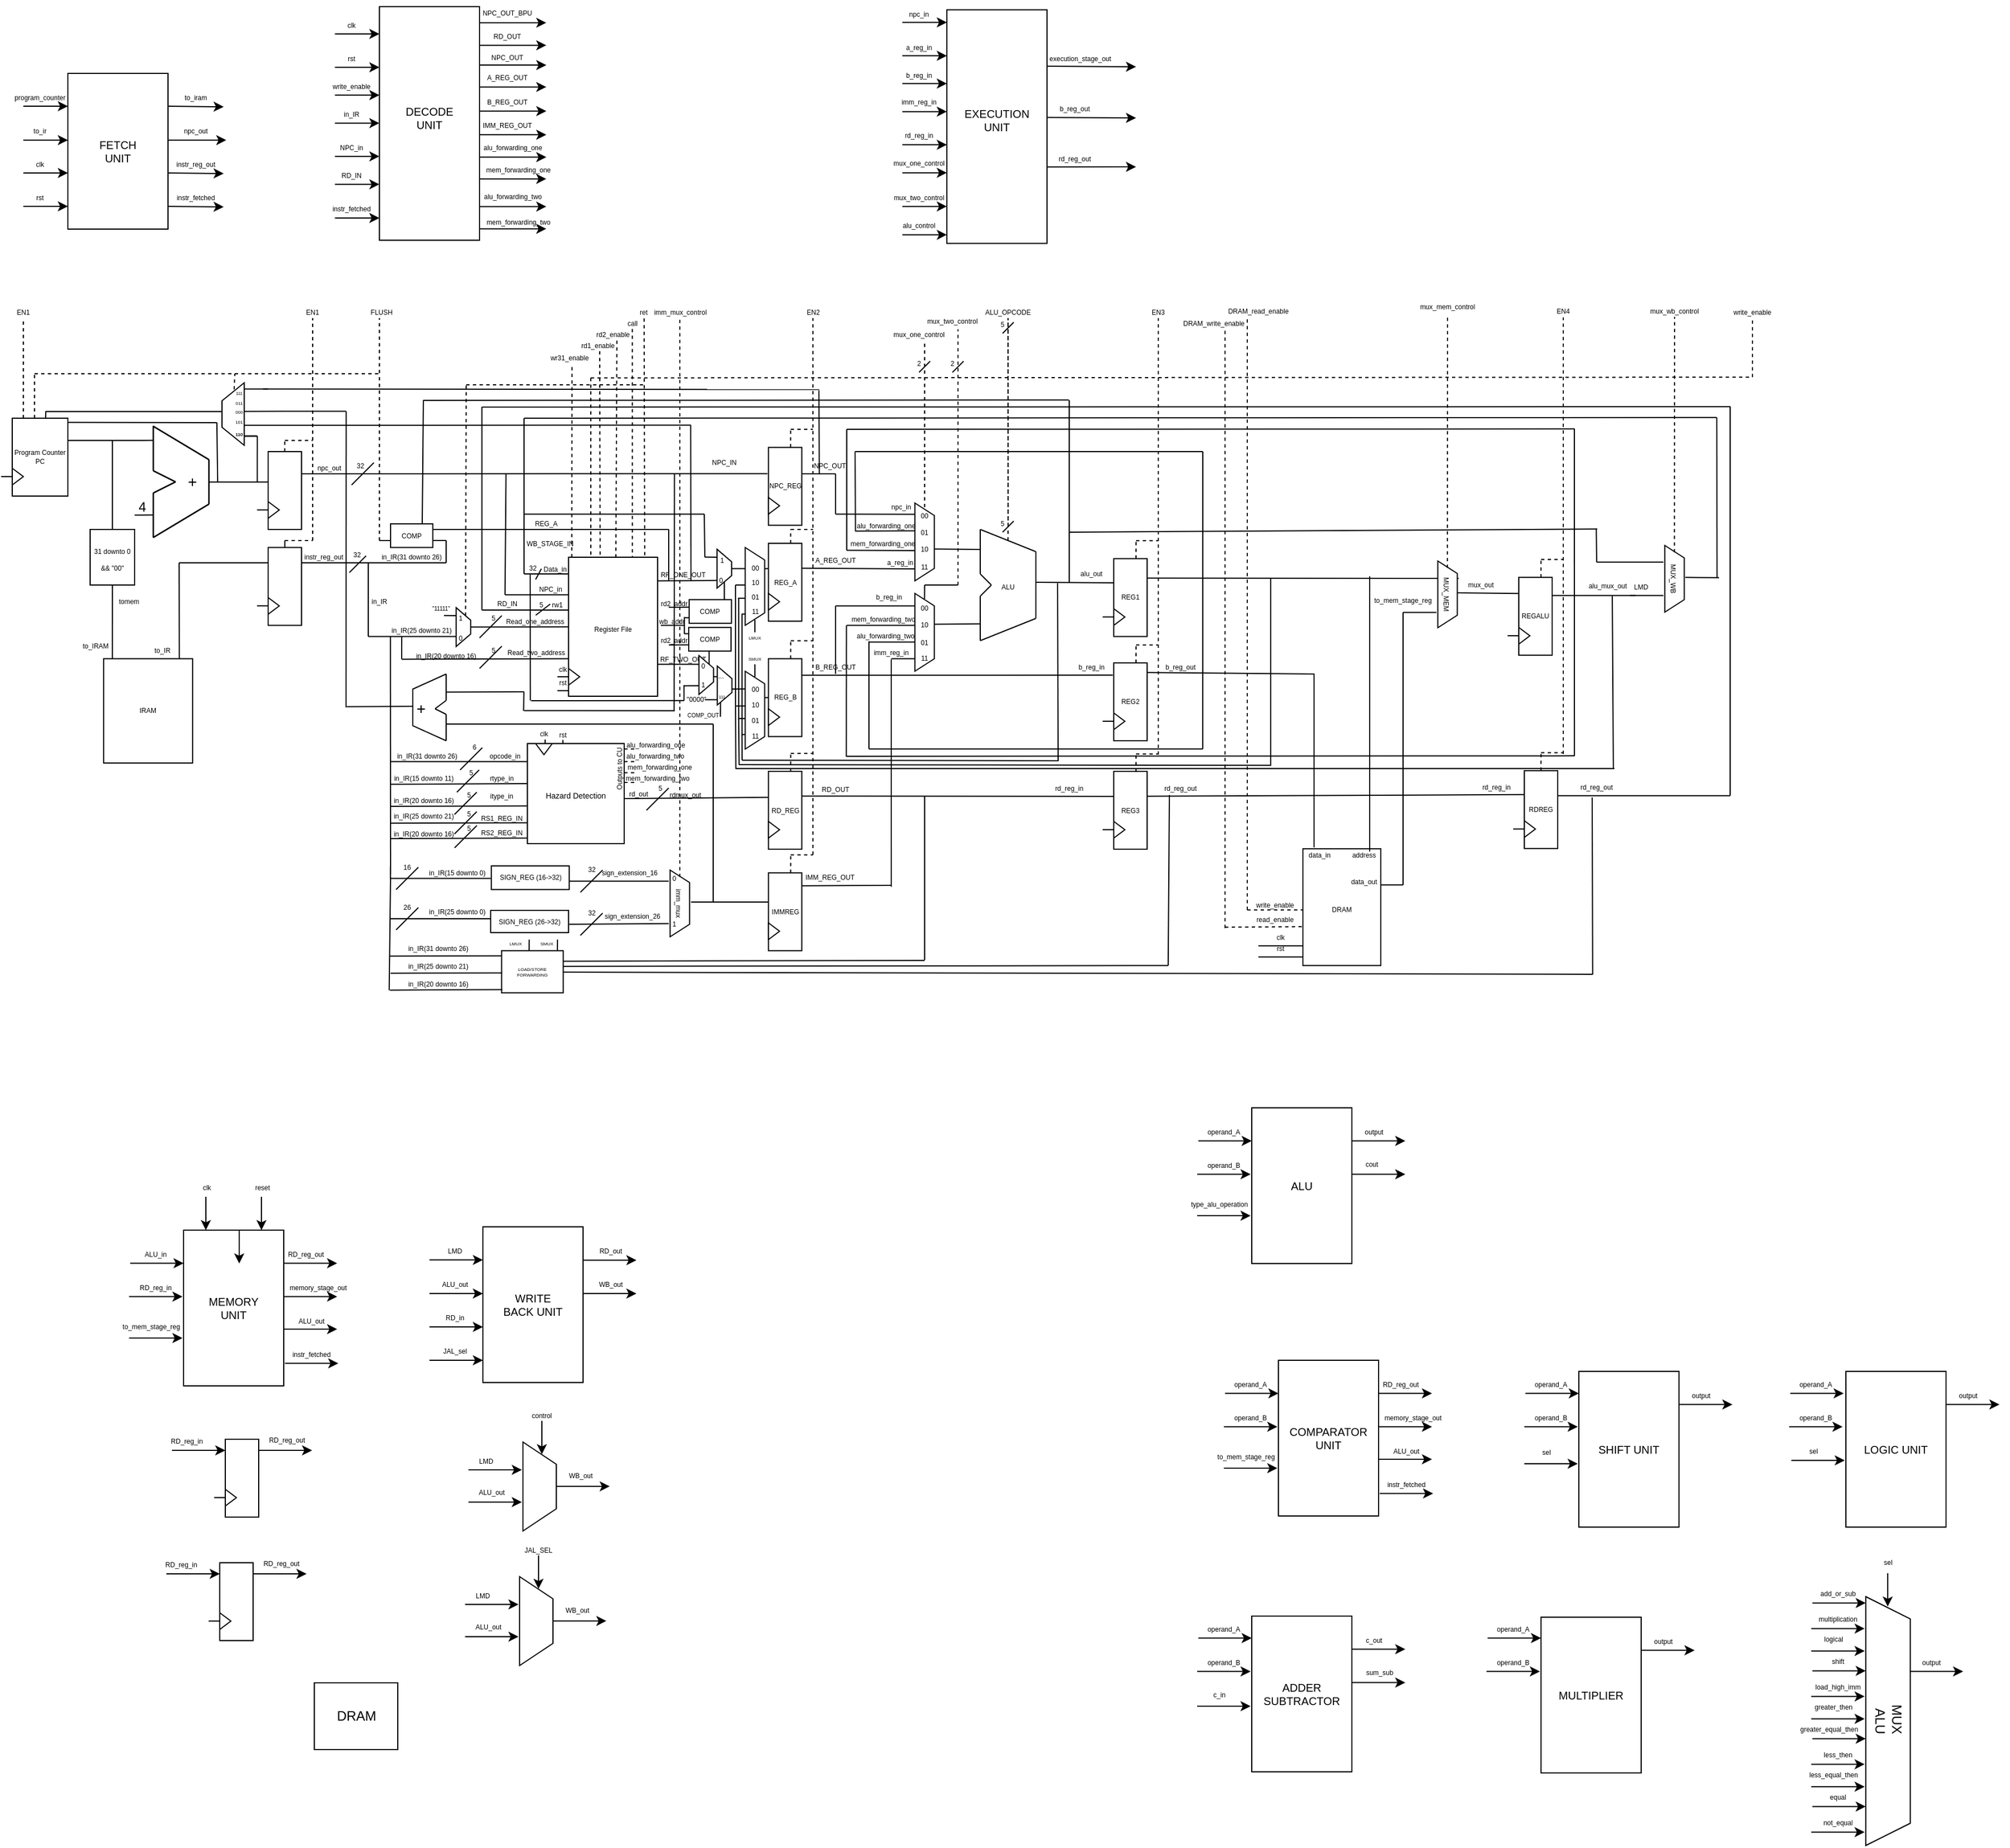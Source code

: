 <mxfile version="20.5.1" type="github" pages="5">
  <diagram id="4a7-2WE8xKxB6OBSDGvC" name="Fetch Unit">
    <mxGraphModel dx="1134" dy="980" grid="1" gridSize="10" guides="1" tooltips="1" connect="1" arrows="1" fold="1" page="0" pageScale="1" pageWidth="827" pageHeight="1169" math="0" shadow="0">
      <root>
        <mxCell id="0" />
        <mxCell id="1" parent="0" />
        <mxCell id="zBXeJww9K7jumWJN20Hu-1" value="" style="rounded=0;whiteSpace=wrap;html=1;" parent="1" vertex="1">
          <mxGeometry x="100" y="20" width="90" height="140" as="geometry" />
        </mxCell>
        <mxCell id="zBXeJww9K7jumWJN20Hu-2" value="&lt;font style=&quot;font-size: 6px;&quot;&gt;program_counter&lt;/font&gt;" style="text;html=1;strokeColor=none;fillColor=none;align=center;verticalAlign=middle;whiteSpace=wrap;rounded=0;" parent="1" vertex="1">
          <mxGeometry x="50" y="30" width="50" height="20" as="geometry" />
        </mxCell>
        <mxCell id="zBXeJww9K7jumWJN20Hu-3" value="&lt;font style=&quot;font-size: 6px;&quot;&gt;to_ir&lt;/font&gt;" style="text;html=1;strokeColor=none;fillColor=none;align=center;verticalAlign=middle;whiteSpace=wrap;rounded=0;" parent="1" vertex="1">
          <mxGeometry x="50" y="60" width="50" height="20" as="geometry" />
        </mxCell>
        <mxCell id="zBXeJww9K7jumWJN20Hu-4" value="&lt;font style=&quot;font-size: 6px;&quot;&gt;clk&lt;/font&gt;" style="text;html=1;strokeColor=none;fillColor=none;align=center;verticalAlign=middle;whiteSpace=wrap;rounded=0;" parent="1" vertex="1">
          <mxGeometry x="50" y="90" width="50" height="20" as="geometry" />
        </mxCell>
        <mxCell id="zBXeJww9K7jumWJN20Hu-6" value="&lt;font style=&quot;font-size: 6px;&quot;&gt;rst&lt;/font&gt;" style="text;html=1;strokeColor=none;fillColor=none;align=center;verticalAlign=middle;whiteSpace=wrap;rounded=0;" parent="1" vertex="1">
          <mxGeometry x="50" y="120" width="50" height="20" as="geometry" />
        </mxCell>
        <mxCell id="zBXeJww9K7jumWJN20Hu-11" value="" style="endArrow=classic;html=1;rounded=0;" parent="1" edge="1">
          <mxGeometry width="50" height="50" relative="1" as="geometry">
            <mxPoint x="60" y="49.52" as="sourcePoint" />
            <mxPoint x="100" y="49.52" as="targetPoint" />
            <Array as="points" />
          </mxGeometry>
        </mxCell>
        <mxCell id="zBXeJww9K7jumWJN20Hu-12" value="" style="endArrow=classic;html=1;rounded=0;" parent="1" edge="1">
          <mxGeometry width="50" height="50" relative="1" as="geometry">
            <mxPoint x="60" y="80.0" as="sourcePoint" />
            <mxPoint x="100" y="80.0" as="targetPoint" />
            <Array as="points" />
          </mxGeometry>
        </mxCell>
        <mxCell id="zBXeJww9K7jumWJN20Hu-13" value="" style="endArrow=classic;html=1;rounded=0;" parent="1" edge="1">
          <mxGeometry width="50" height="50" relative="1" as="geometry">
            <mxPoint x="60" y="109.52" as="sourcePoint" />
            <mxPoint x="100" y="109.52" as="targetPoint" />
            <Array as="points" />
          </mxGeometry>
        </mxCell>
        <mxCell id="zBXeJww9K7jumWJN20Hu-15" value="" style="endArrow=classic;html=1;rounded=0;" parent="1" edge="1">
          <mxGeometry width="50" height="50" relative="1" as="geometry">
            <mxPoint x="60" y="139.52" as="sourcePoint" />
            <mxPoint x="100" y="139.52" as="targetPoint" />
            <Array as="points" />
          </mxGeometry>
        </mxCell>
        <mxCell id="zBXeJww9K7jumWJN20Hu-16" value="&lt;font style=&quot;font-size: 6px;&quot;&gt;to_iram&lt;/font&gt;" style="text;html=1;strokeColor=none;fillColor=none;align=center;verticalAlign=middle;whiteSpace=wrap;rounded=0;" parent="1" vertex="1">
          <mxGeometry x="190" y="30" width="50" height="20" as="geometry" />
        </mxCell>
        <mxCell id="zBXeJww9K7jumWJN20Hu-17" value="&lt;font style=&quot;font-size: 6px;&quot;&gt;npc_out&lt;/font&gt;" style="text;html=1;strokeColor=none;fillColor=none;align=center;verticalAlign=middle;whiteSpace=wrap;rounded=0;" parent="1" vertex="1">
          <mxGeometry x="190" y="60" width="50" height="20" as="geometry" />
        </mxCell>
        <mxCell id="zBXeJww9K7jumWJN20Hu-18" value="&lt;font style=&quot;font-size: 6px;&quot;&gt;instr_reg_out&lt;/font&gt;" style="text;html=1;strokeColor=none;fillColor=none;align=center;verticalAlign=middle;whiteSpace=wrap;rounded=0;" parent="1" vertex="1">
          <mxGeometry x="190" y="90" width="50" height="20" as="geometry" />
        </mxCell>
        <mxCell id="zBXeJww9K7jumWJN20Hu-19" value="&lt;font style=&quot;font-size: 6px;&quot;&gt;instr_fetched&lt;/font&gt;" style="text;html=1;strokeColor=none;fillColor=none;align=center;verticalAlign=middle;whiteSpace=wrap;rounded=0;" parent="1" vertex="1">
          <mxGeometry x="190" y="120" width="50" height="20" as="geometry" />
        </mxCell>
        <mxCell id="zBXeJww9K7jumWJN20Hu-20" value="" style="endArrow=classic;html=1;rounded=0;entryX=1;entryY=1;entryDx=0;entryDy=0;" parent="1" target="zBXeJww9K7jumWJN20Hu-16" edge="1">
          <mxGeometry width="50" height="50" relative="1" as="geometry">
            <mxPoint x="190" y="49.52" as="sourcePoint" />
            <mxPoint x="230" y="49.52" as="targetPoint" />
            <Array as="points" />
          </mxGeometry>
        </mxCell>
        <mxCell id="zBXeJww9K7jumWJN20Hu-21" value="" style="endArrow=classic;html=1;rounded=0;entryX=1.048;entryY=0.999;entryDx=0;entryDy=0;entryPerimeter=0;" parent="1" target="zBXeJww9K7jumWJN20Hu-17" edge="1">
          <mxGeometry width="50" height="50" relative="1" as="geometry">
            <mxPoint x="190" y="80" as="sourcePoint" />
            <mxPoint x="230" y="80" as="targetPoint" />
            <Array as="points" />
          </mxGeometry>
        </mxCell>
        <mxCell id="zBXeJww9K7jumWJN20Hu-22" value="" style="endArrow=classic;html=1;rounded=0;entryX=1;entryY=1;entryDx=0;entryDy=0;" parent="1" target="zBXeJww9K7jumWJN20Hu-18" edge="1">
          <mxGeometry width="50" height="50" relative="1" as="geometry">
            <mxPoint x="190" y="109.52" as="sourcePoint" />
            <mxPoint x="230" y="109.52" as="targetPoint" />
            <Array as="points" />
          </mxGeometry>
        </mxCell>
        <mxCell id="zBXeJww9K7jumWJN20Hu-23" value="" style="endArrow=classic;html=1;rounded=0;entryX=1;entryY=1;entryDx=0;entryDy=0;" parent="1" target="zBXeJww9K7jumWJN20Hu-19" edge="1">
          <mxGeometry width="50" height="50" relative="1" as="geometry">
            <mxPoint x="190" y="139.52" as="sourcePoint" />
            <mxPoint x="230" y="139.52" as="targetPoint" />
            <Array as="points" />
          </mxGeometry>
        </mxCell>
        <mxCell id="zBXeJww9K7jumWJN20Hu-25" value="&lt;font style=&quot;font-size: 10px;&quot;&gt;FETCH UNIT&lt;/font&gt;" style="text;html=1;strokeColor=none;fillColor=none;align=center;verticalAlign=middle;whiteSpace=wrap;rounded=0;fontSize=6;" parent="1" vertex="1">
          <mxGeometry x="115" y="75" width="60" height="30" as="geometry" />
        </mxCell>
        <mxCell id="1ph1mHZFrmbMyN922qY5-2" value="" style="endArrow=none;html=1;rounded=0;fontSize=10;entryX=0;entryY=0.25;entryDx=0;entryDy=0;" parent="1" target="W9Y6Lhu-4Cpi-ZAqbib5-14" edge="1">
          <mxGeometry width="50" height="50" relative="1" as="geometry">
            <mxPoint x="100" y="350" as="sourcePoint" />
            <mxPoint x="170" y="350" as="targetPoint" />
          </mxGeometry>
        </mxCell>
        <mxCell id="1ph1mHZFrmbMyN922qY5-11" value="" style="endArrow=none;html=1;rounded=0;fontSize=10;" parent="1" edge="1">
          <mxGeometry width="50" height="50" relative="1" as="geometry">
            <mxPoint x="176.77" y="377.43" as="sourcePoint" />
            <mxPoint x="176.77" y="337.43" as="targetPoint" />
            <Array as="points">
              <mxPoint x="176.77" y="357.43" />
            </Array>
          </mxGeometry>
        </mxCell>
        <mxCell id="1ph1mHZFrmbMyN922qY5-12" value="" style="endArrow=none;html=1;rounded=0;fontSize=10;" parent="1" edge="1">
          <mxGeometry width="50" height="50" relative="1" as="geometry">
            <mxPoint x="176.77" y="377.43" as="sourcePoint" />
            <mxPoint x="196.77" y="387.43" as="targetPoint" />
          </mxGeometry>
        </mxCell>
        <mxCell id="1ph1mHZFrmbMyN922qY5-13" value="" style="endArrow=none;html=1;rounded=0;fontSize=10;" parent="1" edge="1">
          <mxGeometry width="50" height="50" relative="1" as="geometry">
            <mxPoint x="176.77" y="397.43" as="sourcePoint" />
            <mxPoint x="196.77" y="387.43" as="targetPoint" />
          </mxGeometry>
        </mxCell>
        <mxCell id="1ph1mHZFrmbMyN922qY5-14" value="" style="endArrow=none;html=1;rounded=0;fontSize=10;" parent="1" edge="1">
          <mxGeometry width="50" height="50" relative="1" as="geometry">
            <mxPoint x="176.77" y="437.43" as="sourcePoint" />
            <mxPoint x="176.77" y="397.43" as="targetPoint" />
            <Array as="points">
              <mxPoint x="176.77" y="417.43" />
            </Array>
          </mxGeometry>
        </mxCell>
        <mxCell id="1ph1mHZFrmbMyN922qY5-15" value="" style="endArrow=none;html=1;rounded=0;fontSize=10;" parent="1" edge="1">
          <mxGeometry width="50" height="50" relative="1" as="geometry">
            <mxPoint x="176.77" y="437.43" as="sourcePoint" />
            <mxPoint x="226.77" y="407.43" as="targetPoint" />
            <Array as="points" />
          </mxGeometry>
        </mxCell>
        <mxCell id="1ph1mHZFrmbMyN922qY5-16" value="" style="endArrow=none;html=1;rounded=0;fontSize=10;" parent="1" edge="1">
          <mxGeometry width="50" height="50" relative="1" as="geometry">
            <mxPoint x="176.77" y="337.43" as="sourcePoint" />
            <mxPoint x="226.77" y="367.43" as="targetPoint" />
            <Array as="points" />
          </mxGeometry>
        </mxCell>
        <mxCell id="1ph1mHZFrmbMyN922qY5-17" value="" style="endArrow=none;html=1;rounded=0;fontSize=10;" parent="1" edge="1">
          <mxGeometry width="50" height="50" relative="1" as="geometry">
            <mxPoint x="226.77" y="407.43" as="sourcePoint" />
            <mxPoint x="226.77" y="367.43" as="targetPoint" />
          </mxGeometry>
        </mxCell>
        <mxCell id="UIIWBfEgQzDDJFF5GgfD-3" value="&lt;font style=&quot;font-size: 14px;&quot;&gt;+&lt;/font&gt;" style="text;html=1;strokeColor=none;fillColor=none;align=center;verticalAlign=middle;whiteSpace=wrap;rounded=0;fontSize=10;" parent="1" vertex="1">
          <mxGeometry x="196.77" y="367.43" width="30" height="40" as="geometry" />
        </mxCell>
        <mxCell id="UIIWBfEgQzDDJFF5GgfD-4" value="&lt;font style=&quot;font-size: 12px;&quot;&gt;4&lt;/font&gt;" style="text;html=1;strokeColor=none;fillColor=none;align=center;verticalAlign=middle;whiteSpace=wrap;rounded=0;fontSize=14;" parent="1" vertex="1">
          <mxGeometry x="161.87" y="398.68" width="10" height="20" as="geometry" />
        </mxCell>
        <mxCell id="UIIWBfEgQzDDJFF5GgfD-5" value="" style="endArrow=none;html=1;rounded=0;fontSize=12;" parent="1" edge="1">
          <mxGeometry width="50" height="50" relative="1" as="geometry">
            <mxPoint x="140" y="430" as="sourcePoint" />
            <mxPoint x="140" y="350" as="targetPoint" />
          </mxGeometry>
        </mxCell>
        <mxCell id="UIIWBfEgQzDDJFF5GgfD-7" value="&lt;font style=&quot;font-size: 6px;&quot;&gt;31 downto 0 &amp;amp;&amp;amp; &quot;00&quot;&lt;/font&gt;" style="rounded=0;whiteSpace=wrap;html=1;fontSize=12;" parent="1" vertex="1">
          <mxGeometry x="120" y="430" width="40" height="50" as="geometry" />
        </mxCell>
        <mxCell id="UIIWBfEgQzDDJFF5GgfD-8" value="IRAM" style="rounded=0;whiteSpace=wrap;html=1;fontSize=6;" parent="1" vertex="1">
          <mxGeometry x="132.13" y="546.25" width="80" height="93.75" as="geometry" />
        </mxCell>
        <mxCell id="UIIWBfEgQzDDJFF5GgfD-9" value="" style="endArrow=none;html=1;rounded=0;fontSize=6;entryX=0.5;entryY=1;entryDx=0;entryDy=0;exitX=0.098;exitY=-0.002;exitDx=0;exitDy=0;exitPerimeter=0;" parent="1" source="UIIWBfEgQzDDJFF5GgfD-8" target="UIIWBfEgQzDDJFF5GgfD-7" edge="1">
          <mxGeometry width="50" height="50" relative="1" as="geometry">
            <mxPoint x="140" y="540" as="sourcePoint" />
            <mxPoint x="190" y="490" as="targetPoint" />
          </mxGeometry>
        </mxCell>
        <mxCell id="UIIWBfEgQzDDJFF5GgfD-10" value="" style="endArrow=none;html=1;rounded=0;fontSize=10;exitX=1;exitY=0.5;exitDx=0;exitDy=0;" parent="1" source="UIIWBfEgQzDDJFF5GgfD-3" edge="1">
          <mxGeometry width="50" height="50" relative="1" as="geometry">
            <mxPoint x="230" y="387.48" as="sourcePoint" />
            <mxPoint x="280" y="387.38" as="targetPoint" />
            <Array as="points">
              <mxPoint x="260" y="387.38" />
              <mxPoint x="280" y="387.38" />
            </Array>
          </mxGeometry>
        </mxCell>
        <mxCell id="UIIWBfEgQzDDJFF5GgfD-11" value="" style="endArrow=none;html=1;rounded=0;fontSize=6;exitX=0.851;exitY=0;exitDx=0;exitDy=0;exitPerimeter=0;" parent="1" source="UIIWBfEgQzDDJFF5GgfD-8" edge="1">
          <mxGeometry width="50" height="50" relative="1" as="geometry">
            <mxPoint x="200" y="520" as="sourcePoint" />
            <mxPoint x="200" y="460" as="targetPoint" />
          </mxGeometry>
        </mxCell>
        <mxCell id="UIIWBfEgQzDDJFF5GgfD-13" value="" style="endArrow=none;html=1;rounded=0;fontSize=6;" parent="1" edge="1">
          <mxGeometry width="50" height="50" relative="1" as="geometry">
            <mxPoint x="200" y="460" as="sourcePoint" />
            <mxPoint x="280" y="460" as="targetPoint" />
          </mxGeometry>
        </mxCell>
        <mxCell id="UIIWBfEgQzDDJFF5GgfD-14" value="" style="rounded=0;whiteSpace=wrap;html=1;fontSize=6;" parent="1" vertex="1">
          <mxGeometry x="280" y="360" width="30" height="70" as="geometry" />
        </mxCell>
        <mxCell id="UIIWBfEgQzDDJFF5GgfD-17" value="" style="triangle;whiteSpace=wrap;html=1;fontSize=6;" parent="1" vertex="1">
          <mxGeometry x="280" y="405" width="10" height="15" as="geometry" />
        </mxCell>
        <mxCell id="UIIWBfEgQzDDJFF5GgfD-18" value="" style="rounded=0;whiteSpace=wrap;html=1;fontSize=6;" parent="1" vertex="1">
          <mxGeometry x="280" y="446.25" width="30" height="70" as="geometry" />
        </mxCell>
        <mxCell id="UIIWBfEgQzDDJFF5GgfD-19" value="" style="triangle;whiteSpace=wrap;html=1;fontSize=6;" parent="1" vertex="1">
          <mxGeometry x="280" y="491.25" width="10" height="15" as="geometry" />
        </mxCell>
        <mxCell id="UIIWBfEgQzDDJFF5GgfD-21" value="" style="endArrow=none;html=1;rounded=0;fontSize=6;" parent="1" edge="1">
          <mxGeometry width="50" height="50" relative="1" as="geometry">
            <mxPoint x="270" y="412.45" as="sourcePoint" />
            <mxPoint x="280" y="412.45" as="targetPoint" />
          </mxGeometry>
        </mxCell>
        <mxCell id="UIIWBfEgQzDDJFF5GgfD-22" value="" style="endArrow=none;html=1;rounded=0;fontSize=6;" parent="1" edge="1">
          <mxGeometry width="50" height="50" relative="1" as="geometry">
            <mxPoint x="270" y="498.7" as="sourcePoint" />
            <mxPoint x="280" y="498.7" as="targetPoint" />
          </mxGeometry>
        </mxCell>
        <mxCell id="UIIWBfEgQzDDJFF5GgfD-25" value="" style="endArrow=none;html=1;rounded=0;fontSize=6;" parent="1" edge="1">
          <mxGeometry width="50" height="50" relative="1" as="geometry">
            <mxPoint x="310" y="460" as="sourcePoint" />
            <mxPoint x="370" y="460" as="targetPoint" />
          </mxGeometry>
        </mxCell>
        <mxCell id="UIIWBfEgQzDDJFF5GgfD-26" value="" style="endArrow=none;html=1;rounded=0;fontSize=6;" parent="1" edge="1">
          <mxGeometry width="50" height="50" relative="1" as="geometry">
            <mxPoint x="310" y="379.96" as="sourcePoint" />
            <mxPoint x="350" y="379.96" as="targetPoint" />
          </mxGeometry>
        </mxCell>
        <mxCell id="LhxNve77Yi_A8shTem4E-2" value="tomem" style="text;html=1;strokeColor=none;fillColor=none;align=center;verticalAlign=middle;whiteSpace=wrap;rounded=0;fontSize=6;" parent="1" vertex="1">
          <mxGeometry x="140" y="480" width="30" height="30" as="geometry" />
        </mxCell>
        <mxCell id="LhxNve77Yi_A8shTem4E-3" value="to_IRAM" style="text;html=1;strokeColor=none;fillColor=none;align=center;verticalAlign=middle;whiteSpace=wrap;rounded=0;fontSize=6;" parent="1" vertex="1">
          <mxGeometry x="100" y="525" width="50" height="20" as="geometry" />
        </mxCell>
        <mxCell id="LhxNve77Yi_A8shTem4E-7" value="instr_reg_out" style="text;html=1;strokeColor=none;fillColor=none;align=center;verticalAlign=middle;whiteSpace=wrap;rounded=0;fontSize=6;" parent="1" vertex="1">
          <mxGeometry x="300" y="445" width="60" height="20" as="geometry" />
        </mxCell>
        <mxCell id="LhxNve77Yi_A8shTem4E-8" value="npc_out" style="text;html=1;strokeColor=none;fillColor=none;align=center;verticalAlign=middle;whiteSpace=wrap;rounded=0;fontSize=6;" parent="1" vertex="1">
          <mxGeometry x="305" y="360" width="60" height="30" as="geometry" />
        </mxCell>
        <mxCell id="LhxNve77Yi_A8shTem4E-9" value="to_IR" style="text;html=1;strokeColor=none;fillColor=none;align=center;verticalAlign=middle;whiteSpace=wrap;rounded=0;fontSize=6;" parent="1" vertex="1">
          <mxGeometry x="170" y="530.94" width="30" height="15.63" as="geometry" />
        </mxCell>
        <mxCell id="utCcnjPkZvuDGFTa14uh-1" value="" style="rounded=0;whiteSpace=wrap;html=1;" parent="1" vertex="1">
          <mxGeometry x="380" y="-40" width="90" height="210" as="geometry" />
        </mxCell>
        <mxCell id="utCcnjPkZvuDGFTa14uh-2" value="&lt;font style=&quot;font-size: 6px;&quot;&gt;write_enable&lt;/font&gt;" style="text;html=1;strokeColor=none;fillColor=none;align=center;verticalAlign=middle;whiteSpace=wrap;rounded=0;" parent="1" vertex="1">
          <mxGeometry x="330" y="20" width="50" height="20" as="geometry" />
        </mxCell>
        <mxCell id="utCcnjPkZvuDGFTa14uh-3" value="&lt;font style=&quot;font-size: 6px;&quot;&gt;in_IR&lt;/font&gt;" style="text;html=1;strokeColor=none;fillColor=none;align=center;verticalAlign=middle;whiteSpace=wrap;rounded=0;" parent="1" vertex="1">
          <mxGeometry x="330" y="44.72" width="50" height="20" as="geometry" />
        </mxCell>
        <mxCell id="utCcnjPkZvuDGFTa14uh-4" value="&lt;font style=&quot;font-size: 6px;&quot;&gt;clk&lt;/font&gt;" style="text;html=1;strokeColor=none;fillColor=none;align=center;verticalAlign=middle;whiteSpace=wrap;rounded=0;" parent="1" vertex="1">
          <mxGeometry x="330" y="-35" width="50" height="20" as="geometry" />
        </mxCell>
        <mxCell id="utCcnjPkZvuDGFTa14uh-5" value="&lt;font style=&quot;font-size: 6px;&quot;&gt;rst&lt;/font&gt;" style="text;html=1;strokeColor=none;fillColor=none;align=center;verticalAlign=middle;whiteSpace=wrap;rounded=0;" parent="1" vertex="1">
          <mxGeometry x="330" y="-5" width="50" height="20" as="geometry" />
        </mxCell>
        <mxCell id="utCcnjPkZvuDGFTa14uh-6" value="" style="endArrow=classic;html=1;rounded=0;" parent="1" edge="1">
          <mxGeometry width="50" height="50" relative="1" as="geometry">
            <mxPoint x="340" y="39.52" as="sourcePoint" />
            <mxPoint x="380" y="39.52" as="targetPoint" />
            <Array as="points" />
          </mxGeometry>
        </mxCell>
        <mxCell id="utCcnjPkZvuDGFTa14uh-7" value="" style="endArrow=classic;html=1;rounded=0;" parent="1" edge="1">
          <mxGeometry width="50" height="50" relative="1" as="geometry">
            <mxPoint x="340" y="64.72" as="sourcePoint" />
            <mxPoint x="380" y="64.72" as="targetPoint" />
            <Array as="points" />
          </mxGeometry>
        </mxCell>
        <mxCell id="utCcnjPkZvuDGFTa14uh-8" value="" style="endArrow=classic;html=1;rounded=0;" parent="1" edge="1">
          <mxGeometry width="50" height="50" relative="1" as="geometry">
            <mxPoint x="340" y="-15.48" as="sourcePoint" />
            <mxPoint x="380" y="-15.48" as="targetPoint" />
            <Array as="points" />
          </mxGeometry>
        </mxCell>
        <mxCell id="utCcnjPkZvuDGFTa14uh-9" value="" style="endArrow=classic;html=1;rounded=0;" parent="1" edge="1">
          <mxGeometry width="50" height="50" relative="1" as="geometry">
            <mxPoint x="340" y="14.52" as="sourcePoint" />
            <mxPoint x="380" y="14.52" as="targetPoint" />
            <Array as="points" />
          </mxGeometry>
        </mxCell>
        <mxCell id="utCcnjPkZvuDGFTa14uh-18" value="&lt;font style=&quot;font-size: 10px;&quot;&gt;DECODE UNIT&lt;/font&gt;" style="text;html=1;strokeColor=none;fillColor=none;align=center;verticalAlign=middle;whiteSpace=wrap;rounded=0;fontSize=6;" parent="1" vertex="1">
          <mxGeometry x="395" y="44.58" width="60" height="30" as="geometry" />
        </mxCell>
        <mxCell id="utCcnjPkZvuDGFTa14uh-19" value="&lt;font style=&quot;font-size: 6px;&quot;&gt;NPC_in&lt;/font&gt;" style="text;html=1;strokeColor=none;fillColor=none;align=center;verticalAlign=middle;whiteSpace=wrap;rounded=0;" parent="1" vertex="1">
          <mxGeometry x="330" y="74.58" width="50" height="20" as="geometry" />
        </mxCell>
        <mxCell id="utCcnjPkZvuDGFTa14uh-20" value="" style="endArrow=classic;html=1;rounded=0;" parent="1" edge="1">
          <mxGeometry width="50" height="50" relative="1" as="geometry">
            <mxPoint x="340" y="94.58" as="sourcePoint" />
            <mxPoint x="380" y="94.58" as="targetPoint" />
            <Array as="points" />
          </mxGeometry>
        </mxCell>
        <mxCell id="utCcnjPkZvuDGFTa14uh-21" value="&lt;font style=&quot;font-size: 6px;&quot;&gt;RD_IN&lt;/font&gt;" style="text;html=1;strokeColor=none;fillColor=none;align=center;verticalAlign=middle;whiteSpace=wrap;rounded=0;" parent="1" vertex="1">
          <mxGeometry x="330" y="99.72" width="50" height="20" as="geometry" />
        </mxCell>
        <mxCell id="utCcnjPkZvuDGFTa14uh-22" value="" style="endArrow=classic;html=1;rounded=0;" parent="1" edge="1">
          <mxGeometry width="50" height="50" relative="1" as="geometry">
            <mxPoint x="340" y="119.72" as="sourcePoint" />
            <mxPoint x="380" y="119.72" as="targetPoint" />
            <Array as="points" />
          </mxGeometry>
        </mxCell>
        <mxCell id="utCcnjPkZvuDGFTa14uh-23" value="&lt;font style=&quot;font-size: 6px;&quot;&gt;instr_fetched&lt;br&gt;&lt;/font&gt;" style="text;html=1;strokeColor=none;fillColor=none;align=center;verticalAlign=middle;whiteSpace=wrap;rounded=0;" parent="1" vertex="1">
          <mxGeometry x="330" y="130" width="50" height="20" as="geometry" />
        </mxCell>
        <mxCell id="utCcnjPkZvuDGFTa14uh-24" value="" style="endArrow=classic;html=1;rounded=0;" parent="1" edge="1">
          <mxGeometry width="50" height="50" relative="1" as="geometry">
            <mxPoint x="340" y="150" as="sourcePoint" />
            <mxPoint x="380" y="150" as="targetPoint" />
            <Array as="points" />
          </mxGeometry>
        </mxCell>
        <mxCell id="utCcnjPkZvuDGFTa14uh-27" value="&lt;font style=&quot;font-size: 6px;&quot;&gt;NPC_OUT_BPU&lt;br&gt;&lt;/font&gt;" style="text;html=1;strokeColor=none;fillColor=none;align=center;verticalAlign=middle;whiteSpace=wrap;rounded=0;" parent="1" vertex="1">
          <mxGeometry x="470" y="-45.84" width="50" height="20" as="geometry" />
        </mxCell>
        <mxCell id="utCcnjPkZvuDGFTa14uh-31" value="" style="endArrow=classic;html=1;rounded=0;" parent="1" edge="1">
          <mxGeometry width="50" height="50" relative="1" as="geometry">
            <mxPoint x="470" y="-25.56" as="sourcePoint" />
            <mxPoint x="530" y="-25.56" as="targetPoint" />
            <Array as="points" />
          </mxGeometry>
        </mxCell>
        <mxCell id="utCcnjPkZvuDGFTa14uh-39" value="&lt;font style=&quot;font-size: 6px;&quot;&gt;RD_OUT&lt;br&gt;&lt;/font&gt;" style="text;html=1;strokeColor=none;fillColor=none;align=center;verticalAlign=middle;whiteSpace=wrap;rounded=0;" parent="1" vertex="1">
          <mxGeometry x="470" y="-25.28" width="50" height="20" as="geometry" />
        </mxCell>
        <mxCell id="utCcnjPkZvuDGFTa14uh-40" value="" style="endArrow=classic;html=1;rounded=0;" parent="1" edge="1">
          <mxGeometry width="50" height="50" relative="1" as="geometry">
            <mxPoint x="470" y="-5.28" as="sourcePoint" />
            <mxPoint x="530" y="-5.28" as="targetPoint" />
            <Array as="points" />
          </mxGeometry>
        </mxCell>
        <mxCell id="utCcnjPkZvuDGFTa14uh-41" value="&lt;font style=&quot;font-size: 6px;&quot;&gt;NPC_OUT&lt;br&gt;&lt;/font&gt;" style="text;html=1;strokeColor=none;fillColor=none;align=center;verticalAlign=middle;whiteSpace=wrap;rounded=0;" parent="1" vertex="1">
          <mxGeometry x="470" y="-5" width="50" height="17.5" as="geometry" />
        </mxCell>
        <mxCell id="utCcnjPkZvuDGFTa14uh-42" value="" style="endArrow=classic;html=1;rounded=0;" parent="1" edge="1">
          <mxGeometry width="50" height="50" relative="1" as="geometry">
            <mxPoint x="470" y="12.5" as="sourcePoint" />
            <mxPoint x="530" y="12.5" as="targetPoint" />
            <Array as="points" />
          </mxGeometry>
        </mxCell>
        <mxCell id="utCcnjPkZvuDGFTa14uh-43" value="&lt;font style=&quot;font-size: 6px;&quot;&gt;A_REG_OUT&lt;br&gt;&lt;/font&gt;" style="text;html=1;strokeColor=none;fillColor=none;align=center;verticalAlign=middle;whiteSpace=wrap;rounded=0;" parent="1" vertex="1">
          <mxGeometry x="470" y="12.5" width="50" height="18.65" as="geometry" />
        </mxCell>
        <mxCell id="utCcnjPkZvuDGFTa14uh-44" value="" style="endArrow=classic;html=1;rounded=0;" parent="1" edge="1">
          <mxGeometry width="50" height="50" relative="1" as="geometry">
            <mxPoint x="470" y="32.19" as="sourcePoint" />
            <mxPoint x="530" y="32.19" as="targetPoint" />
            <Array as="points" />
          </mxGeometry>
        </mxCell>
        <mxCell id="utCcnjPkZvuDGFTa14uh-45" value="&lt;font style=&quot;font-size: 6px;&quot;&gt;B_REG_OUT&lt;br&gt;&lt;/font&gt;" style="text;html=1;strokeColor=none;fillColor=none;align=center;verticalAlign=middle;whiteSpace=wrap;rounded=0;" parent="1" vertex="1">
          <mxGeometry x="470" y="33.65" width="50" height="20" as="geometry" />
        </mxCell>
        <mxCell id="utCcnjPkZvuDGFTa14uh-46" value="" style="endArrow=classic;html=1;rounded=0;" parent="1" edge="1">
          <mxGeometry width="50" height="50" relative="1" as="geometry">
            <mxPoint x="470" y="53.93" as="sourcePoint" />
            <mxPoint x="530" y="53.93" as="targetPoint" />
            <Array as="points" />
          </mxGeometry>
        </mxCell>
        <mxCell id="utCcnjPkZvuDGFTa14uh-47" value="&lt;font style=&quot;font-size: 6px;&quot;&gt;IMM_REG_OUT&lt;br&gt;&lt;/font&gt;" style="text;html=1;strokeColor=none;fillColor=none;align=center;verticalAlign=middle;whiteSpace=wrap;rounded=0;" parent="1" vertex="1">
          <mxGeometry x="470" y="54.89" width="50" height="20" as="geometry" />
        </mxCell>
        <mxCell id="utCcnjPkZvuDGFTa14uh-48" value="" style="endArrow=classic;html=1;rounded=0;" parent="1" edge="1">
          <mxGeometry width="50" height="50" relative="1" as="geometry">
            <mxPoint x="470" y="75.17" as="sourcePoint" />
            <mxPoint x="530" y="75.17" as="targetPoint" />
            <Array as="points" />
          </mxGeometry>
        </mxCell>
        <mxCell id="utCcnjPkZvuDGFTa14uh-49" value="&lt;font style=&quot;font-size: 6px;&quot;&gt;alu_forwarding_one&lt;br&gt;&lt;/font&gt;" style="text;html=1;strokeColor=none;fillColor=none;align=center;verticalAlign=middle;whiteSpace=wrap;rounded=0;" parent="1" vertex="1">
          <mxGeometry x="470" y="75" width="60" height="20" as="geometry" />
        </mxCell>
        <mxCell id="utCcnjPkZvuDGFTa14uh-50" value="" style="endArrow=classic;html=1;rounded=0;" parent="1" edge="1">
          <mxGeometry width="50" height="50" relative="1" as="geometry">
            <mxPoint x="470" y="95.28" as="sourcePoint" />
            <mxPoint x="530" y="95.28" as="targetPoint" />
            <Array as="points" />
          </mxGeometry>
        </mxCell>
        <mxCell id="utCcnjPkZvuDGFTa14uh-51" value="&lt;font style=&quot;font-size: 6px;&quot;&gt;mem_forwarding_one&lt;br&gt;&lt;/font&gt;" style="text;html=1;strokeColor=none;fillColor=none;align=center;verticalAlign=middle;whiteSpace=wrap;rounded=0;" parent="1" vertex="1">
          <mxGeometry x="470" y="95" width="70" height="20" as="geometry" />
        </mxCell>
        <mxCell id="utCcnjPkZvuDGFTa14uh-52" value="" style="endArrow=classic;html=1;rounded=0;" parent="1" edge="1">
          <mxGeometry width="50" height="50" relative="1" as="geometry">
            <mxPoint x="470" y="114.86" as="sourcePoint" />
            <mxPoint x="530" y="114.86" as="targetPoint" />
            <Array as="points" />
          </mxGeometry>
        </mxCell>
        <mxCell id="utCcnjPkZvuDGFTa14uh-53" value="&lt;font style=&quot;font-size: 6px;&quot;&gt;alu_forwarding_two&lt;br&gt;&lt;/font&gt;" style="text;html=1;strokeColor=none;fillColor=none;align=center;verticalAlign=middle;whiteSpace=wrap;rounded=0;" parent="1" vertex="1">
          <mxGeometry x="470" y="119.44" width="60" height="20" as="geometry" />
        </mxCell>
        <mxCell id="utCcnjPkZvuDGFTa14uh-54" value="" style="endArrow=classic;html=1;rounded=0;" parent="1" edge="1">
          <mxGeometry width="50" height="50" relative="1" as="geometry">
            <mxPoint x="470" y="139.72" as="sourcePoint" />
            <mxPoint x="530" y="139.72" as="targetPoint" />
            <Array as="points" />
          </mxGeometry>
        </mxCell>
        <mxCell id="utCcnjPkZvuDGFTa14uh-55" value="&lt;font style=&quot;font-size: 6px;&quot;&gt;mem_forwarding_two&lt;br&gt;&lt;/font&gt;" style="text;html=1;strokeColor=none;fillColor=none;align=center;verticalAlign=middle;whiteSpace=wrap;rounded=0;" parent="1" vertex="1">
          <mxGeometry x="470" y="145.54" width="70" height="13.9" as="geometry" />
        </mxCell>
        <mxCell id="utCcnjPkZvuDGFTa14uh-56" value="" style="endArrow=classic;html=1;rounded=0;" parent="1" edge="1">
          <mxGeometry width="50" height="50" relative="1" as="geometry">
            <mxPoint x="470" y="159.72" as="sourcePoint" />
            <mxPoint x="530" y="159.72" as="targetPoint" />
            <Array as="points" />
          </mxGeometry>
        </mxCell>
        <mxCell id="utCcnjPkZvuDGFTa14uh-58" value="" style="endArrow=none;html=1;rounded=0;entryX=-0.03;entryY=0.337;entryDx=0;entryDy=0;entryPerimeter=0;" parent="1" target="utCcnjPkZvuDGFTa14uh-61" edge="1">
          <mxGeometry width="50" height="50" relative="1" as="geometry">
            <mxPoint x="350" y="380" as="sourcePoint" />
            <mxPoint x="600" y="380" as="targetPoint" />
          </mxGeometry>
        </mxCell>
        <mxCell id="utCcnjPkZvuDGFTa14uh-59" value="" style="endArrow=none;html=1;rounded=0;" parent="1" edge="1">
          <mxGeometry width="50" height="50" relative="1" as="geometry">
            <mxPoint x="355" y="390" as="sourcePoint" />
            <mxPoint x="375" y="370" as="targetPoint" />
          </mxGeometry>
        </mxCell>
        <mxCell id="utCcnjPkZvuDGFTa14uh-60" value="NPC_IN" style="text;html=1;strokeColor=none;fillColor=none;align=center;verticalAlign=middle;whiteSpace=wrap;rounded=0;fontSize=6;" parent="1" vertex="1">
          <mxGeometry x="660" y="360" width="60" height="20" as="geometry" />
        </mxCell>
        <mxCell id="utCcnjPkZvuDGFTa14uh-61" value="NPC_REG" style="rounded=0;whiteSpace=wrap;html=1;fontSize=6;" parent="1" vertex="1">
          <mxGeometry x="729.64" y="356.25" width="30" height="70" as="geometry" />
        </mxCell>
        <mxCell id="utCcnjPkZvuDGFTa14uh-62" value="" style="triangle;whiteSpace=wrap;html=1;fontSize=6;" parent="1" vertex="1">
          <mxGeometry x="729.64" y="401.25" width="10" height="15" as="geometry" />
        </mxCell>
        <mxCell id="utCcnjPkZvuDGFTa14uh-64" value="&lt;font style=&quot;font-size: 6px;&quot;&gt;Register File&lt;/font&gt;" style="rounded=0;whiteSpace=wrap;html=1;fontSize=12;" parent="1" vertex="1">
          <mxGeometry x="550" y="455" width="80" height="125" as="geometry" />
        </mxCell>
        <mxCell id="utCcnjPkZvuDGFTa14uh-65" value="" style="endArrow=none;html=1;rounded=0;fontSize=6;" parent="1" edge="1">
          <mxGeometry width="50" height="50" relative="1" as="geometry">
            <mxPoint x="540" y="562.43" as="sourcePoint" />
            <mxPoint x="550" y="562.43" as="targetPoint" />
          </mxGeometry>
        </mxCell>
        <mxCell id="utCcnjPkZvuDGFTa14uh-67" value="" style="endArrow=none;html=1;rounded=0;fontSize=6;" parent="1" edge="1">
          <mxGeometry width="50" height="50" relative="1" as="geometry">
            <mxPoint x="540" y="575" as="sourcePoint" />
            <mxPoint x="550" y="575" as="targetPoint" />
            <Array as="points">
              <mxPoint x="550" y="575" />
            </Array>
          </mxGeometry>
        </mxCell>
        <mxCell id="utCcnjPkZvuDGFTa14uh-68" value="" style="endArrow=none;html=1;rounded=0;fontSize=6;dashed=1;entryX=0.25;entryY=0;entryDx=0;entryDy=0;" parent="1" target="utCcnjPkZvuDGFTa14uh-64" edge="1">
          <mxGeometry width="50" height="50" relative="1" as="geometry">
            <mxPoint x="569.95" y="293.75" as="sourcePoint" />
            <mxPoint x="569.95" y="443.75" as="targetPoint" />
          </mxGeometry>
        </mxCell>
        <mxCell id="utCcnjPkZvuDGFTa14uh-69" value="rd2_enable" style="text;html=1;strokeColor=none;fillColor=none;align=center;verticalAlign=middle;whiteSpace=wrap;rounded=0;fontSize=6;" parent="1" vertex="1">
          <mxGeometry x="570" y="249.75" width="40" height="10" as="geometry" />
        </mxCell>
        <mxCell id="utCcnjPkZvuDGFTa14uh-70" value="clk" style="text;html=1;strokeColor=none;fillColor=none;align=center;verticalAlign=middle;whiteSpace=wrap;rounded=0;fontSize=6;" parent="1" vertex="1">
          <mxGeometry x="520" y="546.25" width="50" height="20" as="geometry" />
        </mxCell>
        <mxCell id="utCcnjPkZvuDGFTa14uh-71" value="rst" style="text;html=1;strokeColor=none;fillColor=none;align=center;verticalAlign=middle;whiteSpace=wrap;rounded=0;fontSize=6;" parent="1" vertex="1">
          <mxGeometry x="520" y="555" width="50" height="25" as="geometry" />
        </mxCell>
        <mxCell id="utCcnjPkZvuDGFTa14uh-73" value="" style="endArrow=none;html=1;rounded=0;entryX=0.663;entryY=0.043;entryDx=0;entryDy=0;entryPerimeter=0;" parent="1" edge="1">
          <mxGeometry width="50" height="50" relative="1" as="geometry">
            <mxPoint x="510" y="470" as="sourcePoint" />
            <mxPoint x="549.78" y="470.04" as="targetPoint" />
          </mxGeometry>
        </mxCell>
        <mxCell id="utCcnjPkZvuDGFTa14uh-76" value="" style="endArrow=none;html=1;rounded=0;entryX=0.021;entryY=0.475;entryDx=0;entryDy=0;entryPerimeter=0;" parent="1" target="6L62eDI_X1BvvFbnqvO--1" edge="1">
          <mxGeometry width="50" height="50" relative="1" as="geometry">
            <mxPoint x="520.41" y="475" as="sourcePoint" />
            <mxPoint x="527.91" y="465.625" as="targetPoint" />
          </mxGeometry>
        </mxCell>
        <mxCell id="utCcnjPkZvuDGFTa14uh-77" value="WB_STAGE_IN" style="text;html=1;strokeColor=none;fillColor=none;align=center;verticalAlign=middle;whiteSpace=wrap;rounded=0;fontSize=6;" parent="1" vertex="1">
          <mxGeometry x="508" y="427.5" width="50.63" height="30" as="geometry" />
        </mxCell>
        <mxCell id="utCcnjPkZvuDGFTa14uh-83" value="" style="endArrow=none;html=1;rounded=0;exitX=0;exitY=1;exitDx=0;exitDy=0;" parent="1" source="lT6M5WmxWXkWWSPA9nn4-18" edge="1">
          <mxGeometry width="50" height="50" relative="1" as="geometry">
            <mxPoint x="470" y="502.5" as="sourcePoint" />
            <mxPoint x="550" y="502.5" as="targetPoint" />
          </mxGeometry>
        </mxCell>
        <mxCell id="utCcnjPkZvuDGFTa14uh-84" value="" style="endArrow=none;html=1;rounded=0;" parent="1" edge="1">
          <mxGeometry width="50" height="50" relative="1" as="geometry">
            <mxPoint x="520.5" y="507.12" as="sourcePoint" />
            <mxPoint x="533.5" y="497.12" as="targetPoint" />
          </mxGeometry>
        </mxCell>
        <mxCell id="utCcnjPkZvuDGFTa14uh-86" value="" style="endArrow=none;html=1;rounded=0;" parent="1" edge="1">
          <mxGeometry width="50" height="50" relative="1" as="geometry">
            <mxPoint x="470" y="527.5" as="sourcePoint" />
            <mxPoint x="490" y="507.5" as="targetPoint" />
          </mxGeometry>
        </mxCell>
        <mxCell id="utCcnjPkZvuDGFTa14uh-87" value="" style="endArrow=none;html=1;rounded=0;exitX=0;exitY=0.67;exitDx=0;exitDy=0;exitPerimeter=0;" parent="1" source="utCcnjPkZvuDGFTa14uh-92" edge="1">
          <mxGeometry width="50" height="50" relative="1" as="geometry">
            <mxPoint x="390" y="546.25" as="sourcePoint" />
            <mxPoint x="550" y="546.25" as="targetPoint" />
          </mxGeometry>
        </mxCell>
        <mxCell id="utCcnjPkZvuDGFTa14uh-88" value="" style="endArrow=none;html=1;rounded=0;" parent="1" edge="1">
          <mxGeometry width="50" height="50" relative="1" as="geometry">
            <mxPoint x="470" y="555" as="sourcePoint" />
            <mxPoint x="490" y="535" as="targetPoint" />
          </mxGeometry>
        </mxCell>
        <mxCell id="utCcnjPkZvuDGFTa14uh-89" value="Read_one_address" style="text;html=1;strokeColor=none;fillColor=none;align=center;verticalAlign=middle;whiteSpace=wrap;rounded=0;fontSize=6;" parent="1" vertex="1">
          <mxGeometry x="480" y="500" width="80" height="25" as="geometry" />
        </mxCell>
        <mxCell id="utCcnjPkZvuDGFTa14uh-90" value="Read_two_address" style="text;html=1;strokeColor=none;fillColor=none;align=center;verticalAlign=middle;whiteSpace=wrap;rounded=0;fontSize=6;" parent="1" vertex="1">
          <mxGeometry x="480.63" y="531.25" width="80" height="20" as="geometry" />
        </mxCell>
        <mxCell id="utCcnjPkZvuDGFTa14uh-92" value="in_IR(20 downto 16)" style="text;html=1;strokeColor=none;fillColor=none;align=center;verticalAlign=middle;whiteSpace=wrap;rounded=0;fontSize=6;" parent="1" vertex="1">
          <mxGeometry x="400" y="537.5" width="80" height="13.75" as="geometry" />
        </mxCell>
        <mxCell id="utCcnjPkZvuDGFTa14uh-93" value="" style="endArrow=none;html=1;rounded=0;startArrow=none;" parent="1" source="9sDoszhCnqFFNlkM2Nlt-35" target="utCcnjPkZvuDGFTa14uh-64" edge="1">
          <mxGeometry width="50" height="50" relative="1" as="geometry">
            <mxPoint x="400.08" y="517.5" as="sourcePoint" />
            <mxPoint x="500" y="517.44" as="targetPoint" />
          </mxGeometry>
        </mxCell>
        <mxCell id="utCcnjPkZvuDGFTa14uh-94" value="" style="endArrow=none;html=1;rounded=0;exitX=0.001;exitY=0.136;exitDx=0;exitDy=0;exitPerimeter=0;entryX=0.201;entryY=1.143;entryDx=0;entryDy=0;entryPerimeter=0;" parent="1" source="lT6M5WmxWXkWWSPA9nn4-89" target="9sDoszhCnqFFNlkM2Nlt-34" edge="1">
          <mxGeometry width="50" height="50" relative="1" as="geometry">
            <mxPoint x="400" y="550" as="sourcePoint" />
            <mxPoint x="400" y="530" as="targetPoint" />
          </mxGeometry>
        </mxCell>
        <mxCell id="utCcnjPkZvuDGFTa14uh-95" value="" style="endArrow=none;html=1;rounded=0;entryX=1.014;entryY=1.165;entryDx=0;entryDy=0;entryPerimeter=0;" parent="1" target="9sDoszhCnqFFNlkM2Nlt-34" edge="1">
          <mxGeometry width="50" height="50" relative="1" as="geometry">
            <mxPoint x="370" y="526.25" as="sourcePoint" />
            <mxPoint x="400" y="526.25" as="targetPoint" />
          </mxGeometry>
        </mxCell>
        <mxCell id="utCcnjPkZvuDGFTa14uh-96" value="in_IR" style="text;html=1;strokeColor=none;fillColor=none;align=center;verticalAlign=middle;whiteSpace=wrap;rounded=0;fontSize=6;" parent="1" vertex="1">
          <mxGeometry x="360" y="482.5" width="40" height="25" as="geometry" />
        </mxCell>
        <mxCell id="utCcnjPkZvuDGFTa14uh-97" value="" style="endArrow=none;html=1;rounded=0;" parent="1" edge="1">
          <mxGeometry width="50" height="50" relative="1" as="geometry">
            <mxPoint x="370" y="526.25" as="sourcePoint" />
            <mxPoint x="370" y="460" as="targetPoint" />
          </mxGeometry>
        </mxCell>
        <mxCell id="utCcnjPkZvuDGFTa14uh-98" value="" style="triangle;whiteSpace=wrap;html=1;fontSize=6;" parent="1" vertex="1">
          <mxGeometry x="550" y="555" width="10" height="15" as="geometry" />
        </mxCell>
        <mxCell id="utCcnjPkZvuDGFTa14uh-101" value="REG_A" style="rounded=0;whiteSpace=wrap;html=1;fontSize=6;" parent="1" vertex="1">
          <mxGeometry x="729.64" y="442.5" width="30" height="70" as="geometry" />
        </mxCell>
        <mxCell id="utCcnjPkZvuDGFTa14uh-102" value="" style="triangle;whiteSpace=wrap;html=1;fontSize=6;" parent="1" vertex="1">
          <mxGeometry x="729.64" y="487.5" width="10" height="15" as="geometry" />
        </mxCell>
        <mxCell id="utCcnjPkZvuDGFTa14uh-104" value="REG_B" style="rounded=0;whiteSpace=wrap;html=1;fontSize=6;" parent="1" vertex="1">
          <mxGeometry x="729.64" y="546.25" width="30" height="70" as="geometry" />
        </mxCell>
        <mxCell id="utCcnjPkZvuDGFTa14uh-105" value="" style="triangle;whiteSpace=wrap;html=1;fontSize=6;" parent="1" vertex="1">
          <mxGeometry x="729.64" y="591.25" width="10" height="15" as="geometry" />
        </mxCell>
        <mxCell id="utCcnjPkZvuDGFTa14uh-107" value="RD_REG" style="rounded=0;whiteSpace=wrap;html=1;fontSize=6;" parent="1" vertex="1">
          <mxGeometry x="729.64" y="647.5" width="30" height="70" as="geometry" />
        </mxCell>
        <mxCell id="utCcnjPkZvuDGFTa14uh-108" value="" style="triangle;whiteSpace=wrap;html=1;fontSize=6;" parent="1" vertex="1">
          <mxGeometry x="729.64" y="692.5" width="10" height="15" as="geometry" />
        </mxCell>
        <mxCell id="utCcnjPkZvuDGFTa14uh-110" value="IMMREG" style="rounded=0;whiteSpace=wrap;html=1;fontSize=6;" parent="1" vertex="1">
          <mxGeometry x="729.64" y="738.75" width="30" height="70" as="geometry" />
        </mxCell>
        <mxCell id="utCcnjPkZvuDGFTa14uh-111" value="" style="triangle;whiteSpace=wrap;html=1;fontSize=6;" parent="1" vertex="1">
          <mxGeometry x="729.64" y="783.75" width="10" height="15" as="geometry" />
        </mxCell>
        <mxCell id="utCcnjPkZvuDGFTa14uh-115" value="RF_ONE_OUT" style="text;html=1;strokeColor=none;fillColor=none;align=center;verticalAlign=middle;whiteSpace=wrap;rounded=0;fontSize=6;" parent="1" vertex="1">
          <mxGeometry x="630" y="465.62" width="46.25" height="10.62" as="geometry" />
        </mxCell>
        <mxCell id="utCcnjPkZvuDGFTa14uh-116" value="RF_TWO_OUT" style="text;html=1;strokeColor=none;fillColor=none;align=center;verticalAlign=middle;whiteSpace=wrap;rounded=0;fontSize=6;" parent="1" vertex="1">
          <mxGeometry x="628.13" y="544.42" width="50" height="5" as="geometry" />
        </mxCell>
        <mxCell id="utCcnjPkZvuDGFTa14uh-117" value="" style="endArrow=none;html=1;rounded=0;" parent="1" edge="1">
          <mxGeometry width="50" height="50" relative="1" as="geometry">
            <mxPoint x="759.64" y="380" as="sourcePoint" />
            <mxPoint x="790" y="380" as="targetPoint" />
          </mxGeometry>
        </mxCell>
        <mxCell id="utCcnjPkZvuDGFTa14uh-118" value="" style="endArrow=none;html=1;rounded=0;entryX=0.82;entryY=1;entryDx=0;entryDy=0;entryPerimeter=0;exitX=0.994;exitY=0.32;exitDx=0;exitDy=0;exitPerimeter=0;" parent="1" edge="1" source="utCcnjPkZvuDGFTa14uh-101">
          <mxGeometry width="50" height="50" relative="1" as="geometry">
            <mxPoint x="740" y="464.83" as="sourcePoint" />
            <mxPoint x="861.25" y="465.45" as="targetPoint" />
          </mxGeometry>
        </mxCell>
        <mxCell id="utCcnjPkZvuDGFTa14uh-119" value="" style="endArrow=none;html=1;rounded=0;entryX=-0.028;entryY=0.158;entryDx=0;entryDy=0;entryPerimeter=0;exitX=0.988;exitY=0.212;exitDx=0;exitDy=0;exitPerimeter=0;" parent="1" target="0FCCeo0NkNraI6EwAW8Z-52" edge="1" source="utCcnjPkZvuDGFTa14uh-104">
          <mxGeometry width="50" height="50" relative="1" as="geometry">
            <mxPoint x="740" y="561.08" as="sourcePoint" />
            <mxPoint x="800" y="561.08" as="targetPoint" />
          </mxGeometry>
        </mxCell>
        <mxCell id="utCcnjPkZvuDGFTa14uh-120" value="" style="endArrow=none;html=1;rounded=0;entryX=0;entryY=0.321;entryDx=0;entryDy=0;entryPerimeter=0;exitX=-0.007;exitY=0.799;exitDx=0;exitDy=0;exitPerimeter=0;" parent="1" target="0FCCeo0NkNraI6EwAW8Z-55" edge="1" source="utCcnjPkZvuDGFTa14uh-124">
          <mxGeometry width="50" height="50" relative="1" as="geometry">
            <mxPoint x="740" y="670" as="sourcePoint" />
            <mxPoint x="800" y="670" as="targetPoint" />
          </mxGeometry>
        </mxCell>
        <mxCell id="utCcnjPkZvuDGFTa14uh-121" value="" style="endArrow=none;html=1;rounded=0;exitX=-0.002;exitY=0.891;exitDx=0;exitDy=0;exitPerimeter=0;" parent="1" source="utCcnjPkZvuDGFTa14uh-125" edge="1">
          <mxGeometry width="50" height="50" relative="1" as="geometry">
            <mxPoint x="740" y="752.5" as="sourcePoint" />
            <mxPoint x="840" y="750" as="targetPoint" />
          </mxGeometry>
        </mxCell>
        <mxCell id="utCcnjPkZvuDGFTa14uh-122" value="A_REG_OUT" style="text;html=1;strokeColor=none;fillColor=none;align=center;verticalAlign=middle;whiteSpace=wrap;rounded=0;fontSize=6;" parent="1" vertex="1">
          <mxGeometry x="769.64" y="447.5" width="40" height="20" as="geometry" />
        </mxCell>
        <mxCell id="utCcnjPkZvuDGFTa14uh-123" value="B_REG_OUT" style="text;html=1;strokeColor=none;fillColor=none;align=center;verticalAlign=middle;whiteSpace=wrap;rounded=0;fontSize=6;" parent="1" vertex="1">
          <mxGeometry x="769.64" y="543.75" width="40" height="20" as="geometry" />
        </mxCell>
        <mxCell id="utCcnjPkZvuDGFTa14uh-124" value="RD_OUT" style="text;html=1;strokeColor=none;fillColor=none;align=center;verticalAlign=middle;whiteSpace=wrap;rounded=0;fontSize=6;" parent="1" vertex="1">
          <mxGeometry x="760.02" y="653.75" width="60" height="20" as="geometry" />
        </mxCell>
        <mxCell id="utCcnjPkZvuDGFTa14uh-125" value="IMM_REG_OUT" style="text;html=1;strokeColor=none;fillColor=none;align=center;verticalAlign=middle;whiteSpace=wrap;rounded=0;fontSize=6;" parent="1" vertex="1">
          <mxGeometry x="759.64" y="732.5" width="50" height="20" as="geometry" />
        </mxCell>
        <mxCell id="utCcnjPkZvuDGFTa14uh-126" value="NPC_OUT" style="text;html=1;strokeColor=none;fillColor=none;align=center;verticalAlign=middle;whiteSpace=wrap;rounded=0;fontSize=6;" parent="1" vertex="1">
          <mxGeometry x="765" y="362.5" width="40" height="20" as="geometry" />
        </mxCell>
        <mxCell id="utCcnjPkZvuDGFTa14uh-130" value="" style="endArrow=none;html=1;rounded=0;entryX=-0.009;entryY=0.334;entryDx=0;entryDy=0;entryPerimeter=0;" parent="1" target="utCcnjPkZvuDGFTa14uh-107" edge="1">
          <mxGeometry width="50" height="50" relative="1" as="geometry">
            <mxPoint x="600" y="672" as="sourcePoint" />
            <mxPoint x="680" y="650" as="targetPoint" />
          </mxGeometry>
        </mxCell>
        <mxCell id="utCcnjPkZvuDGFTa14uh-150" value="rd_out" style="text;html=1;strokeColor=none;fillColor=none;align=center;verticalAlign=middle;whiteSpace=wrap;rounded=0;fontSize=6;" parent="1" vertex="1">
          <mxGeometry x="592.88" y="657.5" width="40" height="20" as="geometry" />
        </mxCell>
        <mxCell id="utCcnjPkZvuDGFTa14uh-151" value="rdmux_out" style="text;html=1;strokeColor=none;fillColor=none;align=center;verticalAlign=middle;whiteSpace=wrap;rounded=0;fontSize=6;" parent="1" vertex="1">
          <mxGeometry x="640" y="658.75" width="30" height="20" as="geometry" />
        </mxCell>
        <mxCell id="utCcnjPkZvuDGFTa14uh-152" value="" style="endArrow=none;html=1;rounded=0;" parent="1" edge="1">
          <mxGeometry width="50" height="50" relative="1" as="geometry">
            <mxPoint x="620" y="682.5" as="sourcePoint" />
            <mxPoint x="640" y="662.5" as="targetPoint" />
          </mxGeometry>
        </mxCell>
        <mxCell id="utCcnjPkZvuDGFTa14uh-153" value="32" style="text;html=1;strokeColor=none;fillColor=none;align=center;verticalAlign=middle;whiteSpace=wrap;rounded=0;fontSize=6;" parent="1" vertex="1">
          <mxGeometry x="513" y="459.62" width="10" height="10" as="geometry" />
        </mxCell>
        <mxCell id="utCcnjPkZvuDGFTa14uh-154" value="5" style="text;html=1;strokeColor=none;fillColor=none;align=center;verticalAlign=middle;whiteSpace=wrap;rounded=0;fontSize=6;" parent="1" vertex="1">
          <mxGeometry x="522.91" y="492.5" width="5" height="10" as="geometry" />
        </mxCell>
        <mxCell id="utCcnjPkZvuDGFTa14uh-155" value="5" style="text;html=1;strokeColor=none;fillColor=none;align=center;verticalAlign=middle;whiteSpace=wrap;rounded=0;fontSize=6;" parent="1" vertex="1">
          <mxGeometry x="480" y="505" width="5" height="10" as="geometry" />
        </mxCell>
        <mxCell id="utCcnjPkZvuDGFTa14uh-157" value="5" style="text;html=1;strokeColor=none;fillColor=none;align=center;verticalAlign=middle;whiteSpace=wrap;rounded=0;fontSize=6;" parent="1" vertex="1">
          <mxGeometry x="480" y="533.75" width="5" height="10" as="geometry" />
        </mxCell>
        <mxCell id="utCcnjPkZvuDGFTa14uh-162" value="" style="endArrow=none;html=1;rounded=0;" parent="1" edge="1">
          <mxGeometry width="50" height="50" relative="1" as="geometry">
            <mxPoint x="353" y="468.75" as="sourcePoint" />
            <mxPoint x="368" y="453.75" as="targetPoint" />
          </mxGeometry>
        </mxCell>
        <mxCell id="utCcnjPkZvuDGFTa14uh-163" value="32" style="text;html=1;strokeColor=none;fillColor=none;align=center;verticalAlign=middle;whiteSpace=wrap;rounded=0;fontSize=6;" parent="1" vertex="1">
          <mxGeometry x="355" y="447.5" width="10" height="10" as="geometry" />
        </mxCell>
        <mxCell id="utCcnjPkZvuDGFTa14uh-164" value="" style="endArrow=none;html=1;rounded=0;fontSize=6;entryX=0.031;entryY=1.164;entryDx=0;entryDy=0;entryPerimeter=0;" parent="1" target="9sDoszhCnqFFNlkM2Nlt-34" edge="1">
          <mxGeometry width="50" height="50" relative="1" as="geometry">
            <mxPoint x="390" y="740" as="sourcePoint" />
            <mxPoint x="390" y="530" as="targetPoint" />
          </mxGeometry>
        </mxCell>
        <mxCell id="utCcnjPkZvuDGFTa14uh-165" value="" style="endArrow=none;html=1;rounded=0;fontSize=6;" parent="1" edge="1">
          <mxGeometry width="50" height="50" relative="1" as="geometry">
            <mxPoint x="390" y="743.75" as="sourcePoint" />
            <mxPoint x="480" y="743.75" as="targetPoint" />
          </mxGeometry>
        </mxCell>
        <mxCell id="utCcnjPkZvuDGFTa14uh-166" value="in_IR(15 downto 0)" style="text;html=1;strokeColor=none;fillColor=none;align=center;verticalAlign=middle;whiteSpace=wrap;rounded=0;fontSize=6;" parent="1" vertex="1">
          <mxGeometry x="410" y="723.75" width="80" height="30" as="geometry" />
        </mxCell>
        <mxCell id="utCcnjPkZvuDGFTa14uh-167" value="SIGN_REG (16-&amp;gt;32)" style="rounded=0;whiteSpace=wrap;html=1;fontSize=6;" parent="1" vertex="1">
          <mxGeometry x="480.63" y="732.5" width="70" height="21.25" as="geometry" />
        </mxCell>
        <mxCell id="utCcnjPkZvuDGFTa14uh-168" value="" style="endArrow=none;html=1;rounded=0;" parent="1" edge="1">
          <mxGeometry width="50" height="50" relative="1" as="geometry">
            <mxPoint x="395" y="753.75" as="sourcePoint" />
            <mxPoint x="415" y="733.75" as="targetPoint" />
          </mxGeometry>
        </mxCell>
        <mxCell id="utCcnjPkZvuDGFTa14uh-169" value="16" style="text;html=1;strokeColor=none;fillColor=none;align=center;verticalAlign=middle;whiteSpace=wrap;rounded=0;fontSize=6;" parent="1" vertex="1">
          <mxGeometry x="400" y="728.75" width="10" height="10" as="geometry" />
        </mxCell>
        <mxCell id="utCcnjPkZvuDGFTa14uh-170" value="" style="endArrow=none;html=1;rounded=0;fontSize=6;entryX=1;entryY=0.75;entryDx=0;entryDy=0;" parent="1" target="utCcnjPkZvuDGFTa14uh-174" edge="1">
          <mxGeometry width="50" height="50" relative="1" as="geometry">
            <mxPoint x="550.63" y="746.25" as="sourcePoint" />
            <mxPoint x="660" y="745" as="targetPoint" />
          </mxGeometry>
        </mxCell>
        <mxCell id="utCcnjPkZvuDGFTa14uh-171" value="5" style="text;html=1;strokeColor=none;fillColor=none;align=center;verticalAlign=middle;whiteSpace=wrap;rounded=0;fontSize=6;" parent="1" vertex="1">
          <mxGeometry x="630" y="657.5" width="5" height="10" as="geometry" />
        </mxCell>
        <mxCell id="utCcnjPkZvuDGFTa14uh-172" value="" style="endArrow=none;html=1;rounded=0;" parent="1" edge="1">
          <mxGeometry width="50" height="50" relative="1" as="geometry">
            <mxPoint x="560.63" y="756.25" as="sourcePoint" />
            <mxPoint x="580.63" y="736.25" as="targetPoint" />
          </mxGeometry>
        </mxCell>
        <mxCell id="utCcnjPkZvuDGFTa14uh-173" value="32" style="text;html=1;strokeColor=none;fillColor=none;align=center;verticalAlign=middle;whiteSpace=wrap;rounded=0;fontSize=6;" parent="1" vertex="1">
          <mxGeometry x="565.63" y="731.25" width="10" height="10" as="geometry" />
        </mxCell>
        <mxCell id="utCcnjPkZvuDGFTa14uh-174" value="sign_extension_16" style="text;html=1;strokeColor=none;fillColor=none;align=center;verticalAlign=middle;whiteSpace=wrap;rounded=0;fontSize=6;" parent="1" vertex="1">
          <mxGeometry x="570" y="723.75" width="70" height="30" as="geometry" />
        </mxCell>
        <mxCell id="utCcnjPkZvuDGFTa14uh-189" value="" style="endArrow=none;html=1;rounded=0;fontSize=10;" parent="1" edge="1">
          <mxGeometry width="50" height="50" relative="1" as="geometry">
            <mxPoint x="920" y="470.0" as="sourcePoint" />
            <mxPoint x="920" y="430.0" as="targetPoint" />
            <Array as="points">
              <mxPoint x="920" y="450" />
            </Array>
          </mxGeometry>
        </mxCell>
        <mxCell id="utCcnjPkZvuDGFTa14uh-190" value="" style="endArrow=none;html=1;rounded=0;fontSize=10;" parent="1" edge="1">
          <mxGeometry width="50" height="50" relative="1" as="geometry">
            <mxPoint x="920" y="470.0" as="sourcePoint" />
            <mxPoint x="930" y="480" as="targetPoint" />
          </mxGeometry>
        </mxCell>
        <mxCell id="utCcnjPkZvuDGFTa14uh-191" value="" style="endArrow=none;html=1;rounded=0;fontSize=10;" parent="1" edge="1">
          <mxGeometry width="50" height="50" relative="1" as="geometry">
            <mxPoint x="920" y="490" as="sourcePoint" />
            <mxPoint x="930" y="480" as="targetPoint" />
          </mxGeometry>
        </mxCell>
        <mxCell id="utCcnjPkZvuDGFTa14uh-192" value="" style="endArrow=none;html=1;rounded=0;fontSize=10;" parent="1" edge="1">
          <mxGeometry width="50" height="50" relative="1" as="geometry">
            <mxPoint x="920" y="530" as="sourcePoint" />
            <mxPoint x="920" y="490" as="targetPoint" />
            <Array as="points">
              <mxPoint x="920" y="510" />
            </Array>
          </mxGeometry>
        </mxCell>
        <mxCell id="utCcnjPkZvuDGFTa14uh-193" value="" style="endArrow=none;html=1;rounded=0;fontSize=10;" parent="1" edge="1">
          <mxGeometry width="50" height="50" relative="1" as="geometry">
            <mxPoint x="920" y="530" as="sourcePoint" />
            <mxPoint x="970" y="510" as="targetPoint" />
            <Array as="points" />
          </mxGeometry>
        </mxCell>
        <mxCell id="utCcnjPkZvuDGFTa14uh-194" value="" style="endArrow=none;html=1;rounded=0;fontSize=10;" parent="1" edge="1">
          <mxGeometry width="50" height="50" relative="1" as="geometry">
            <mxPoint x="920" y="430.0" as="sourcePoint" />
            <mxPoint x="970" y="450" as="targetPoint" />
            <Array as="points" />
          </mxGeometry>
        </mxCell>
        <mxCell id="utCcnjPkZvuDGFTa14uh-195" value="" style="endArrow=none;html=1;rounded=0;fontSize=10;" parent="1" edge="1">
          <mxGeometry width="50" height="50" relative="1" as="geometry">
            <mxPoint x="970" y="510" as="sourcePoint" />
            <mxPoint x="970" y="450" as="targetPoint" />
          </mxGeometry>
        </mxCell>
        <mxCell id="utCcnjPkZvuDGFTa14uh-196" value="&lt;font style=&quot;font-size: 6px;&quot;&gt;ALU&lt;/font&gt;" style="text;html=1;strokeColor=none;fillColor=none;align=center;verticalAlign=middle;whiteSpace=wrap;rounded=0;fontSize=10;" parent="1" vertex="1">
          <mxGeometry x="930" y="460" width="30" height="40" as="geometry" />
        </mxCell>
        <mxCell id="0FCCeo0NkNraI6EwAW8Z-3" value="" style="endArrow=none;html=1;rounded=0;exitX=0.522;exitY=0.008;exitDx=0;exitDy=0;exitPerimeter=0;" parent="1" edge="1">
          <mxGeometry width="50" height="50" relative="1" as="geometry">
            <mxPoint x="878.61" y="447.57" as="sourcePoint" />
            <mxPoint x="920" y="448" as="targetPoint" />
          </mxGeometry>
        </mxCell>
        <mxCell id="0FCCeo0NkNraI6EwAW8Z-4" value="" style="endArrow=none;html=1;rounded=0;exitX=0.484;exitY=0.011;exitDx=0;exitDy=0;exitPerimeter=0;" parent="1" edge="1">
          <mxGeometry width="50" height="50" relative="1" as="geometry">
            <mxPoint x="878.557" y="515.29" as="sourcePoint" />
            <mxPoint x="920" y="514.87" as="targetPoint" />
          </mxGeometry>
        </mxCell>
        <mxCell id="0FCCeo0NkNraI6EwAW8Z-5" value="" style="rounded=0;whiteSpace=wrap;html=1;" parent="1" vertex="1">
          <mxGeometry x="890" y="-37.19" width="90" height="210" as="geometry" />
        </mxCell>
        <mxCell id="0FCCeo0NkNraI6EwAW8Z-6" value="&lt;font style=&quot;font-size: 6px;&quot;&gt;b_reg_in&lt;/font&gt;" style="text;html=1;strokeColor=none;fillColor=none;align=center;verticalAlign=middle;whiteSpace=wrap;rounded=0;" parent="1" vertex="1">
          <mxGeometry x="840" y="9.6" width="50" height="20" as="geometry" />
        </mxCell>
        <mxCell id="0FCCeo0NkNraI6EwAW8Z-7" value="&lt;font style=&quot;font-size: 6px;&quot;&gt;imm_reg_in&lt;/font&gt;" style="text;html=1;strokeColor=none;fillColor=none;align=center;verticalAlign=middle;whiteSpace=wrap;rounded=0;" parent="1" vertex="1">
          <mxGeometry x="840" y="34.32" width="50" height="20" as="geometry" />
        </mxCell>
        <mxCell id="0FCCeo0NkNraI6EwAW8Z-8" value="&lt;font style=&quot;font-size: 6px;&quot;&gt;npc_in&lt;/font&gt;" style="text;html=1;strokeColor=none;fillColor=none;align=center;verticalAlign=middle;whiteSpace=wrap;rounded=0;" parent="1" vertex="1">
          <mxGeometry x="840" y="-45.4" width="50" height="20" as="geometry" />
        </mxCell>
        <mxCell id="0FCCeo0NkNraI6EwAW8Z-9" value="&lt;font style=&quot;font-size: 6px;&quot;&gt;a_reg_in&lt;/font&gt;" style="text;html=1;strokeColor=none;fillColor=none;align=center;verticalAlign=middle;whiteSpace=wrap;rounded=0;" parent="1" vertex="1">
          <mxGeometry x="840" y="-15.4" width="50" height="20" as="geometry" />
        </mxCell>
        <mxCell id="0FCCeo0NkNraI6EwAW8Z-10" value="" style="endArrow=classic;html=1;rounded=0;" parent="1" edge="1">
          <mxGeometry width="50" height="50" relative="1" as="geometry">
            <mxPoint x="850" y="29.12" as="sourcePoint" />
            <mxPoint x="890" y="29.12" as="targetPoint" />
            <Array as="points" />
          </mxGeometry>
        </mxCell>
        <mxCell id="0FCCeo0NkNraI6EwAW8Z-11" value="" style="endArrow=classic;html=1;rounded=0;" parent="1" edge="1">
          <mxGeometry width="50" height="50" relative="1" as="geometry">
            <mxPoint x="850" y="54.32" as="sourcePoint" />
            <mxPoint x="890" y="54.32" as="targetPoint" />
            <Array as="points" />
          </mxGeometry>
        </mxCell>
        <mxCell id="0FCCeo0NkNraI6EwAW8Z-12" value="" style="endArrow=classic;html=1;rounded=0;" parent="1" edge="1">
          <mxGeometry width="50" height="50" relative="1" as="geometry">
            <mxPoint x="850" y="-25.88" as="sourcePoint" />
            <mxPoint x="890" y="-25.88" as="targetPoint" />
            <Array as="points" />
          </mxGeometry>
        </mxCell>
        <mxCell id="0FCCeo0NkNraI6EwAW8Z-13" value="" style="endArrow=classic;html=1;rounded=0;" parent="1" edge="1">
          <mxGeometry width="50" height="50" relative="1" as="geometry">
            <mxPoint x="850" y="4.12" as="sourcePoint" />
            <mxPoint x="890" y="4.12" as="targetPoint" />
            <Array as="points" />
          </mxGeometry>
        </mxCell>
        <mxCell id="0FCCeo0NkNraI6EwAW8Z-14" value="&lt;font style=&quot;font-size: 10px;&quot;&gt;EXECUTION UNIT&lt;/font&gt;" style="text;html=1;strokeColor=none;fillColor=none;align=center;verticalAlign=middle;whiteSpace=wrap;rounded=0;fontSize=6;" parent="1" vertex="1">
          <mxGeometry x="905" y="47.39" width="60" height="30" as="geometry" />
        </mxCell>
        <mxCell id="0FCCeo0NkNraI6EwAW8Z-15" value="&lt;font style=&quot;font-size: 6px;&quot;&gt;rd_reg_in&lt;/font&gt;" style="text;html=1;strokeColor=none;fillColor=none;align=center;verticalAlign=middle;whiteSpace=wrap;rounded=0;" parent="1" vertex="1">
          <mxGeometry x="840" y="64.18" width="50" height="20" as="geometry" />
        </mxCell>
        <mxCell id="0FCCeo0NkNraI6EwAW8Z-16" value="" style="endArrow=classic;html=1;rounded=0;" parent="1" edge="1">
          <mxGeometry width="50" height="50" relative="1" as="geometry">
            <mxPoint x="850" y="84.18" as="sourcePoint" />
            <mxPoint x="890" y="84.18" as="targetPoint" />
            <Array as="points" />
          </mxGeometry>
        </mxCell>
        <mxCell id="0FCCeo0NkNraI6EwAW8Z-17" value="&lt;font style=&quot;font-size: 6px;&quot;&gt;mux_one_control&lt;/font&gt;" style="text;html=1;strokeColor=none;fillColor=none;align=center;verticalAlign=middle;whiteSpace=wrap;rounded=0;" parent="1" vertex="1">
          <mxGeometry x="840" y="89.32" width="50" height="20" as="geometry" />
        </mxCell>
        <mxCell id="0FCCeo0NkNraI6EwAW8Z-18" value="" style="endArrow=classic;html=1;rounded=0;" parent="1" edge="1">
          <mxGeometry width="50" height="50" relative="1" as="geometry">
            <mxPoint x="850" y="109.32" as="sourcePoint" />
            <mxPoint x="890" y="109.32" as="targetPoint" />
            <Array as="points" />
          </mxGeometry>
        </mxCell>
        <mxCell id="0FCCeo0NkNraI6EwAW8Z-19" value="&lt;font style=&quot;font-size: 6px;&quot;&gt;mux_two_control&lt;br&gt;&lt;/font&gt;" style="text;html=1;strokeColor=none;fillColor=none;align=center;verticalAlign=middle;whiteSpace=wrap;rounded=0;" parent="1" vertex="1">
          <mxGeometry x="840" y="119.6" width="50" height="20" as="geometry" />
        </mxCell>
        <mxCell id="0FCCeo0NkNraI6EwAW8Z-20" value="" style="endArrow=classic;html=1;rounded=0;" parent="1" edge="1">
          <mxGeometry width="50" height="50" relative="1" as="geometry">
            <mxPoint x="850" y="139.6" as="sourcePoint" />
            <mxPoint x="890" y="139.6" as="targetPoint" />
            <Array as="points" />
          </mxGeometry>
        </mxCell>
        <mxCell id="0FCCeo0NkNraI6EwAW8Z-41" value="&lt;font style=&quot;font-size: 6px;&quot;&gt;alu_control&lt;br&gt;&lt;/font&gt;" style="text;html=1;strokeColor=none;fillColor=none;align=center;verticalAlign=middle;whiteSpace=wrap;rounded=0;" parent="1" vertex="1">
          <mxGeometry x="840" y="145.1" width="50" height="20" as="geometry" />
        </mxCell>
        <mxCell id="0FCCeo0NkNraI6EwAW8Z-42" value="" style="endArrow=classic;html=1;rounded=0;" parent="1" edge="1">
          <mxGeometry width="50" height="50" relative="1" as="geometry">
            <mxPoint x="850" y="165.1" as="sourcePoint" />
            <mxPoint x="890" y="165.1" as="targetPoint" />
            <Array as="points" />
          </mxGeometry>
        </mxCell>
        <mxCell id="0FCCeo0NkNraI6EwAW8Z-43" value="&lt;font style=&quot;font-size: 6px;&quot;&gt;execution_stage_out&lt;br&gt;&lt;/font&gt;" style="text;html=1;strokeColor=none;fillColor=none;align=center;verticalAlign=middle;whiteSpace=wrap;rounded=0;" parent="1" vertex="1">
          <mxGeometry x="980" y="-5" width="60" height="20" as="geometry" />
        </mxCell>
        <mxCell id="0FCCeo0NkNraI6EwAW8Z-44" value="" style="endArrow=classic;html=1;rounded=0;" parent="1" edge="1">
          <mxGeometry width="50" height="50" relative="1" as="geometry">
            <mxPoint x="980" y="13.55" as="sourcePoint" />
            <mxPoint x="1060" y="14" as="targetPoint" />
            <Array as="points" />
          </mxGeometry>
        </mxCell>
        <mxCell id="0FCCeo0NkNraI6EwAW8Z-45" value="&lt;font style=&quot;font-size: 6px;&quot;&gt;b_reg_out&lt;br&gt;&lt;/font&gt;" style="text;html=1;strokeColor=none;fillColor=none;align=center;verticalAlign=middle;whiteSpace=wrap;rounded=0;" parent="1" vertex="1">
          <mxGeometry x="980" y="40.0" width="50" height="20" as="geometry" />
        </mxCell>
        <mxCell id="0FCCeo0NkNraI6EwAW8Z-46" value="" style="endArrow=classic;html=1;rounded=0;" parent="1" edge="1">
          <mxGeometry width="50" height="50" relative="1" as="geometry">
            <mxPoint x="980" y="59.6" as="sourcePoint" />
            <mxPoint x="1060" y="60" as="targetPoint" />
            <Array as="points" />
          </mxGeometry>
        </mxCell>
        <mxCell id="0FCCeo0NkNraI6EwAW8Z-47" value="&lt;font style=&quot;font-size: 6px;&quot;&gt;rd_reg_out&lt;br&gt;&lt;/font&gt;" style="text;html=1;strokeColor=none;fillColor=none;align=center;verticalAlign=middle;whiteSpace=wrap;rounded=0;" parent="1" vertex="1">
          <mxGeometry x="980" y="85.0" width="50" height="20" as="geometry" />
        </mxCell>
        <mxCell id="0FCCeo0NkNraI6EwAW8Z-48" value="" style="endArrow=classic;html=1;rounded=0;" parent="1" edge="1">
          <mxGeometry width="50" height="50" relative="1" as="geometry">
            <mxPoint x="980" y="104.18" as="sourcePoint" />
            <mxPoint x="1060" y="104" as="targetPoint" />
            <Array as="points" />
          </mxGeometry>
        </mxCell>
        <mxCell id="0FCCeo0NkNraI6EwAW8Z-49" value="REG1" style="rounded=0;whiteSpace=wrap;html=1;fontSize=6;" parent="1" vertex="1">
          <mxGeometry x="1040" y="456.25" width="30" height="70" as="geometry" />
        </mxCell>
        <mxCell id="0FCCeo0NkNraI6EwAW8Z-50" value="" style="triangle;whiteSpace=wrap;html=1;fontSize=6;" parent="1" vertex="1">
          <mxGeometry x="1040" y="501.25" width="10" height="15" as="geometry" />
        </mxCell>
        <mxCell id="0FCCeo0NkNraI6EwAW8Z-51" value="" style="endArrow=none;html=1;rounded=0;fontSize=6;" parent="1" edge="1">
          <mxGeometry width="50" height="50" relative="1" as="geometry">
            <mxPoint x="1030" y="508.7" as="sourcePoint" />
            <mxPoint x="1040" y="508.7" as="targetPoint" />
          </mxGeometry>
        </mxCell>
        <mxCell id="0FCCeo0NkNraI6EwAW8Z-52" value="REG2" style="rounded=0;whiteSpace=wrap;html=1;fontSize=6;" parent="1" vertex="1">
          <mxGeometry x="1040" y="550" width="30" height="70" as="geometry" />
        </mxCell>
        <mxCell id="0FCCeo0NkNraI6EwAW8Z-53" value="" style="triangle;whiteSpace=wrap;html=1;fontSize=6;" parent="1" vertex="1">
          <mxGeometry x="1040" y="595" width="10" height="15" as="geometry" />
        </mxCell>
        <mxCell id="0FCCeo0NkNraI6EwAW8Z-54" value="" style="endArrow=none;html=1;rounded=0;fontSize=6;" parent="1" edge="1">
          <mxGeometry width="50" height="50" relative="1" as="geometry">
            <mxPoint x="1030" y="602.45" as="sourcePoint" />
            <mxPoint x="1040" y="602.45" as="targetPoint" />
          </mxGeometry>
        </mxCell>
        <mxCell id="0FCCeo0NkNraI6EwAW8Z-55" value="REG3" style="rounded=0;whiteSpace=wrap;html=1;fontSize=6;" parent="1" vertex="1">
          <mxGeometry x="1040" y="647.5" width="30" height="70" as="geometry" />
        </mxCell>
        <mxCell id="0FCCeo0NkNraI6EwAW8Z-56" value="" style="triangle;whiteSpace=wrap;html=1;fontSize=6;" parent="1" vertex="1">
          <mxGeometry x="1040" y="692.5" width="10" height="15" as="geometry" />
        </mxCell>
        <mxCell id="0FCCeo0NkNraI6EwAW8Z-57" value="" style="endArrow=none;html=1;rounded=0;fontSize=6;" parent="1" edge="1">
          <mxGeometry width="50" height="50" relative="1" as="geometry">
            <mxPoint x="1030" y="699.95" as="sourcePoint" />
            <mxPoint x="1040" y="699.95" as="targetPoint" />
          </mxGeometry>
        </mxCell>
        <mxCell id="0FCCeo0NkNraI6EwAW8Z-58" value="" style="endArrow=none;html=1;rounded=0;" parent="1" edge="1">
          <mxGeometry width="50" height="50" relative="1" as="geometry">
            <mxPoint x="1070" y="473.75" as="sourcePoint" />
            <mxPoint x="1350" y="474" as="targetPoint" />
          </mxGeometry>
        </mxCell>
        <mxCell id="0FCCeo0NkNraI6EwAW8Z-59" value="" style="endArrow=none;html=1;rounded=0;" parent="1" edge="1">
          <mxGeometry width="50" height="50" relative="1" as="geometry">
            <mxPoint x="1070" y="558.58" as="sourcePoint" />
            <mxPoint x="1220" y="560" as="targetPoint" />
          </mxGeometry>
        </mxCell>
        <mxCell id="0FCCeo0NkNraI6EwAW8Z-60" value="" style="endArrow=none;html=1;rounded=0;entryX=0.02;entryY=0.308;entryDx=0;entryDy=0;entryPerimeter=0;" parent="1" target="0FCCeo0NkNraI6EwAW8Z-111" edge="1">
          <mxGeometry width="50" height="50" relative="1" as="geometry">
            <mxPoint x="1070" y="669.83" as="sourcePoint" />
            <mxPoint x="1130" y="669.83" as="targetPoint" />
          </mxGeometry>
        </mxCell>
        <mxCell id="0FCCeo0NkNraI6EwAW8Z-61" value="b_reg_out" style="text;html=1;strokeColor=none;fillColor=none;align=center;verticalAlign=middle;whiteSpace=wrap;rounded=0;fontSize=6;" parent="1" vertex="1">
          <mxGeometry x="1070" y="543.75" width="60" height="20" as="geometry" />
        </mxCell>
        <mxCell id="0FCCeo0NkNraI6EwAW8Z-62" value="rd_reg_out" style="text;html=1;strokeColor=none;fillColor=none;align=center;verticalAlign=middle;whiteSpace=wrap;rounded=0;fontSize=6;" parent="1" vertex="1">
          <mxGeometry x="1070" y="652.5" width="60" height="20" as="geometry" />
        </mxCell>
        <mxCell id="0FCCeo0NkNraI6EwAW8Z-64" value="rd_reg_in" style="text;html=1;strokeColor=none;fillColor=none;align=center;verticalAlign=middle;whiteSpace=wrap;rounded=0;fontSize=6;" parent="1" vertex="1">
          <mxGeometry x="970" y="652.5" width="60" height="20" as="geometry" />
        </mxCell>
        <mxCell id="0FCCeo0NkNraI6EwAW8Z-65" value="b_reg_in" style="text;html=1;strokeColor=none;fillColor=none;align=center;verticalAlign=middle;whiteSpace=wrap;rounded=0;fontSize=6;" parent="1" vertex="1">
          <mxGeometry x="990" y="544.42" width="60" height="20" as="geometry" />
        </mxCell>
        <mxCell id="0FCCeo0NkNraI6EwAW8Z-66" value="" style="endArrow=none;html=1;rounded=0;entryX=0.004;entryY=0.31;entryDx=0;entryDy=0;entryPerimeter=0;" parent="1" target="0FCCeo0NkNraI6EwAW8Z-49" edge="1">
          <mxGeometry width="50" height="50" relative="1" as="geometry">
            <mxPoint x="970" y="477.5" as="sourcePoint" />
            <mxPoint x="1020" y="427.5" as="targetPoint" />
          </mxGeometry>
        </mxCell>
        <mxCell id="0FCCeo0NkNraI6EwAW8Z-67" value="alu_out" style="text;html=1;strokeColor=none;fillColor=none;align=center;verticalAlign=middle;whiteSpace=wrap;rounded=0;fontSize=6;" parent="1" vertex="1">
          <mxGeometry x="990" y="460" width="60" height="20" as="geometry" />
        </mxCell>
        <mxCell id="0FCCeo0NkNraI6EwAW8Z-68" value="" style="endArrow=none;html=1;rounded=0;" parent="1" edge="1">
          <mxGeometry width="50" height="50" relative="1" as="geometry">
            <mxPoint x="869.86" y="492.5" as="sourcePoint" />
            <mxPoint x="870" y="480" as="targetPoint" />
          </mxGeometry>
        </mxCell>
        <mxCell id="0FCCeo0NkNraI6EwAW8Z-70" value="mux_one_control" style="text;html=1;strokeColor=none;fillColor=none;align=center;verticalAlign=middle;whiteSpace=wrap;rounded=0;fontSize=6;" parent="1" vertex="1">
          <mxGeometry x="840" y="249.75" width="50" height="10" as="geometry" />
        </mxCell>
        <mxCell id="0FCCeo0NkNraI6EwAW8Z-71" value="mux_two_control" style="text;html=1;strokeColor=none;fillColor=none;align=center;verticalAlign=middle;whiteSpace=wrap;rounded=0;fontSize=6;" parent="1" vertex="1">
          <mxGeometry x="870" y="237.5" width="50" height="10" as="geometry" />
        </mxCell>
        <mxCell id="0FCCeo0NkNraI6EwAW8Z-72" value="" style="endArrow=none;html=1;rounded=0;entryX=0.231;entryY=1.013;entryDx=0;entryDy=0;entryPerimeter=0;exitX=0;exitY=1;exitDx=0;exitDy=0;" parent="1" source="lT6M5WmxWXkWWSPA9nn4-127" edge="1">
          <mxGeometry width="50" height="50" relative="1" as="geometry">
            <mxPoint x="800" y="416.25" as="sourcePoint" />
            <mxPoint x="861.022" y="416.36" as="targetPoint" />
          </mxGeometry>
        </mxCell>
        <mxCell id="0FCCeo0NkNraI6EwAW8Z-73" value="" style="endArrow=none;html=1;rounded=0;entryX=0.625;entryY=0.875;entryDx=0;entryDy=0;entryPerimeter=0;exitX=0;exitY=1;exitDx=0;exitDy=0;" parent="1" source="lT6M5WmxWXkWWSPA9nn4-127" target="utCcnjPkZvuDGFTa14uh-126" edge="1">
          <mxGeometry width="50" height="50" relative="1" as="geometry">
            <mxPoint x="790" y="410" as="sourcePoint" />
            <mxPoint x="850" y="380" as="targetPoint" />
          </mxGeometry>
        </mxCell>
        <mxCell id="0FCCeo0NkNraI6EwAW8Z-74" value="npc_in" style="text;html=1;strokeColor=none;fillColor=none;align=center;verticalAlign=middle;whiteSpace=wrap;rounded=0;fontSize=6;" parent="1" vertex="1">
          <mxGeometry x="830.02" y="400" width="37.87" height="20" as="geometry" />
        </mxCell>
        <mxCell id="0FCCeo0NkNraI6EwAW8Z-75" value="a_reg_in" style="text;html=1;strokeColor=none;fillColor=none;align=center;verticalAlign=middle;whiteSpace=wrap;rounded=0;fontSize=6;" parent="1" vertex="1">
          <mxGeometry x="817.87" y="450" width="60" height="20" as="geometry" />
        </mxCell>
        <mxCell id="0FCCeo0NkNraI6EwAW8Z-76" value="" style="endArrow=none;html=1;rounded=0;entryX=-0.001;entryY=0.025;entryDx=0;entryDy=0;entryPerimeter=0;" parent="1" target="lT6M5WmxWXkWWSPA9nn4-130" edge="1">
          <mxGeometry width="50" height="50" relative="1" as="geometry">
            <mxPoint x="840.02" y="751.25" as="sourcePoint" />
            <mxPoint x="840.02" y="551.25" as="targetPoint" />
          </mxGeometry>
        </mxCell>
        <mxCell id="0FCCeo0NkNraI6EwAW8Z-77" value="" style="endArrow=none;html=1;rounded=0;entryX=0.731;entryY=0.997;entryDx=0;entryDy=0;entryPerimeter=0;exitX=0.5;exitY=1;exitDx=0;exitDy=0;" parent="1" source="lT6M5WmxWXkWWSPA9nn4-129" edge="1">
          <mxGeometry width="50" height="50" relative="1" as="geometry">
            <mxPoint x="810.0" y="545.7" as="sourcePoint" />
            <mxPoint x="861.843" y="546.25" as="targetPoint" />
          </mxGeometry>
        </mxCell>
        <mxCell id="0FCCeo0NkNraI6EwAW8Z-79" value="" style="endArrow=none;html=1;rounded=0;entryX=0;entryY=0;entryDx=0;entryDy=0;" parent="1" target="lT6M5WmxWXkWWSPA9nn4-134" edge="1">
          <mxGeometry width="50" height="50" relative="1" as="geometry">
            <mxPoint x="790" y="560" as="sourcePoint" />
            <mxPoint x="790" y="500" as="targetPoint" />
          </mxGeometry>
        </mxCell>
        <mxCell id="0FCCeo0NkNraI6EwAW8Z-80" value="" style="endArrow=none;html=1;rounded=0;entryX=0.25;entryY=1;entryDx=0;entryDy=0;" parent="1" edge="1">
          <mxGeometry width="50" height="50" relative="1" as="geometry">
            <mxPoint x="790" y="498.75" as="sourcePoint" />
            <mxPoint x="861.25" y="498.75" as="targetPoint" />
          </mxGeometry>
        </mxCell>
        <mxCell id="0FCCeo0NkNraI6EwAW8Z-81" value="b_reg_in" style="text;html=1;strokeColor=none;fillColor=none;align=center;verticalAlign=middle;whiteSpace=wrap;rounded=0;fontSize=6;" parent="1" vertex="1">
          <mxGeometry x="807.89" y="483.75" width="60" height="13.75" as="geometry" />
        </mxCell>
        <mxCell id="0FCCeo0NkNraI6EwAW8Z-83" value="" style="endArrow=none;html=1;rounded=0;fontSize=6;" parent="1" edge="1">
          <mxGeometry width="50" height="50" relative="1" as="geometry">
            <mxPoint x="1220" y="715.87" as="sourcePoint" />
            <mxPoint x="1220" y="559.62" as="targetPoint" />
          </mxGeometry>
        </mxCell>
        <mxCell id="0FCCeo0NkNraI6EwAW8Z-86" value="&lt;font style=&quot;font-size: 6px;&quot;&gt;DRAM&lt;/font&gt;" style="rounded=0;whiteSpace=wrap;html=1;" parent="1" vertex="1">
          <mxGeometry x="1210" y="717.12" width="70" height="105" as="geometry" />
        </mxCell>
        <mxCell id="0FCCeo0NkNraI6EwAW8Z-87" value="address" style="text;html=1;strokeColor=none;fillColor=none;align=center;verticalAlign=middle;whiteSpace=wrap;rounded=0;fontSize=6;" parent="1" vertex="1">
          <mxGeometry x="1240" y="708.37" width="50" height="30" as="geometry" />
        </mxCell>
        <mxCell id="0FCCeo0NkNraI6EwAW8Z-88" value="" style="endArrow=none;html=1;rounded=0;fontSize=6;" parent="1" edge="1">
          <mxGeometry width="50" height="50" relative="1" as="geometry">
            <mxPoint x="1270" y="719.62" as="sourcePoint" />
            <mxPoint x="1270" y="472.12" as="targetPoint" />
          </mxGeometry>
        </mxCell>
        <mxCell id="0FCCeo0NkNraI6EwAW8Z-89" value="data_in" style="text;html=1;strokeColor=none;fillColor=none;align=center;verticalAlign=middle;whiteSpace=wrap;rounded=0;fontSize=6;" parent="1" vertex="1">
          <mxGeometry x="1200" y="708.37" width="50" height="30" as="geometry" />
        </mxCell>
        <mxCell id="0FCCeo0NkNraI6EwAW8Z-90" value="" style="endArrow=none;html=1;rounded=0;fontSize=6;exitX=0;exitY=1;exitDx=0;exitDy=0;dashed=1;" parent="1" source="0FCCeo0NkNraI6EwAW8Z-92" edge="1">
          <mxGeometry width="50" height="50" relative="1" as="geometry">
            <mxPoint x="1170" y="772.12" as="sourcePoint" />
            <mxPoint x="1210" y="772.12" as="targetPoint" />
          </mxGeometry>
        </mxCell>
        <mxCell id="0FCCeo0NkNraI6EwAW8Z-91" value="" style="endArrow=none;html=1;rounded=0;fontSize=6;dashed=1;" parent="1" edge="1">
          <mxGeometry width="50" height="50" relative="1" as="geometry">
            <mxPoint x="1140" y="787.62" as="sourcePoint" />
            <mxPoint x="1210" y="787.12" as="targetPoint" />
          </mxGeometry>
        </mxCell>
        <mxCell id="0FCCeo0NkNraI6EwAW8Z-92" value="write_enable" style="text;html=1;strokeColor=none;fillColor=none;align=center;verticalAlign=middle;whiteSpace=wrap;rounded=0;fontSize=6;" parent="1" vertex="1">
          <mxGeometry x="1160" y="764.62" width="50" height="7.5" as="geometry" />
        </mxCell>
        <mxCell id="0FCCeo0NkNraI6EwAW8Z-93" value="read_enable" style="text;html=1;strokeColor=none;fillColor=none;align=center;verticalAlign=middle;whiteSpace=wrap;rounded=0;fontSize=6;" parent="1" vertex="1">
          <mxGeometry x="1160" y="774.62" width="50" height="12.5" as="geometry" />
        </mxCell>
        <mxCell id="0FCCeo0NkNraI6EwAW8Z-94" value="" style="endArrow=none;html=1;rounded=0;fontSize=6;" parent="1" edge="1">
          <mxGeometry width="50" height="50" relative="1" as="geometry">
            <mxPoint x="1170" y="804.4" as="sourcePoint" />
            <mxPoint x="1210" y="804.4" as="targetPoint" />
          </mxGeometry>
        </mxCell>
        <mxCell id="0FCCeo0NkNraI6EwAW8Z-95" value="clk" style="text;html=1;strokeColor=none;fillColor=none;align=center;verticalAlign=middle;whiteSpace=wrap;rounded=0;fontSize=6;" parent="1" vertex="1">
          <mxGeometry x="1170" y="782.12" width="40" height="30" as="geometry" />
        </mxCell>
        <mxCell id="0FCCeo0NkNraI6EwAW8Z-98" value="" style="endArrow=none;html=1;rounded=0;fontSize=6;" parent="1" edge="1">
          <mxGeometry width="50" height="50" relative="1" as="geometry">
            <mxPoint x="1170" y="814.4" as="sourcePoint" />
            <mxPoint x="1210" y="814.4" as="targetPoint" />
          </mxGeometry>
        </mxCell>
        <mxCell id="0FCCeo0NkNraI6EwAW8Z-99" value="rst" style="text;html=1;strokeColor=none;fillColor=none;align=center;verticalAlign=middle;whiteSpace=wrap;rounded=0;fontSize=6;" parent="1" vertex="1">
          <mxGeometry x="1170" y="792.12" width="40" height="30" as="geometry" />
        </mxCell>
        <mxCell id="0FCCeo0NkNraI6EwAW8Z-100" value="&lt;font style=&quot;font-size: 6px;&quot;&gt;MUX_MEM&lt;/font&gt;" style="shape=trapezoid;perimeter=trapezoidPerimeter;whiteSpace=wrap;html=1;fixedSize=1;rotation=90;size=11.25;" parent="1" vertex="1">
          <mxGeometry x="1310" y="479.62" width="60" height="17.5" as="geometry" />
        </mxCell>
        <mxCell id="0FCCeo0NkNraI6EwAW8Z-101" value="" style="endArrow=none;html=1;rounded=0;entryX=0.5;entryY=1;entryDx=0;entryDy=0;dashed=1;" parent="1" target="0FCCeo0NkNraI6EwAW8Z-119" edge="1">
          <mxGeometry width="50" height="50" relative="1" as="geometry">
            <mxPoint x="1339.86" y="464.62" as="sourcePoint" />
            <mxPoint x="1340" y="248.37" as="targetPoint" />
          </mxGeometry>
        </mxCell>
        <mxCell id="0FCCeo0NkNraI6EwAW8Z-102" value="REGALU" style="rounded=0;whiteSpace=wrap;html=1;fontSize=6;" parent="1" vertex="1">
          <mxGeometry x="1404" y="473.12" width="30" height="70" as="geometry" />
        </mxCell>
        <mxCell id="0FCCeo0NkNraI6EwAW8Z-103" value="" style="triangle;whiteSpace=wrap;html=1;fontSize=6;" parent="1" vertex="1">
          <mxGeometry x="1404" y="518.12" width="10" height="15" as="geometry" />
        </mxCell>
        <mxCell id="0FCCeo0NkNraI6EwAW8Z-104" value="" style="endArrow=none;html=1;rounded=0;fontSize=6;" parent="1" edge="1">
          <mxGeometry width="50" height="50" relative="1" as="geometry">
            <mxPoint x="1394" y="525.57" as="sourcePoint" />
            <mxPoint x="1404" y="525.57" as="targetPoint" />
          </mxGeometry>
        </mxCell>
        <mxCell id="0FCCeo0NkNraI6EwAW8Z-105" value="" style="endArrow=none;html=1;rounded=0;fontSize=6;entryX=0.007;entryY=0.208;entryDx=0;entryDy=0;entryPerimeter=0;exitX=0.477;exitY=0.009;exitDx=0;exitDy=0;exitPerimeter=0;" parent="1" source="0FCCeo0NkNraI6EwAW8Z-100" target="0FCCeo0NkNraI6EwAW8Z-102" edge="1">
          <mxGeometry width="50" height="50" relative="1" as="geometry">
            <mxPoint x="1380" y="488.37" as="sourcePoint" />
            <mxPoint x="1430" y="438.37" as="targetPoint" />
          </mxGeometry>
        </mxCell>
        <mxCell id="0FCCeo0NkNraI6EwAW8Z-106" value="data_out" style="text;html=1;strokeColor=none;fillColor=none;align=center;verticalAlign=middle;whiteSpace=wrap;rounded=0;fontSize=6;" parent="1" vertex="1">
          <mxGeometry x="1240" y="732.12" width="50" height="30" as="geometry" />
        </mxCell>
        <mxCell id="0FCCeo0NkNraI6EwAW8Z-107" value="" style="endArrow=none;html=1;rounded=0;fontSize=6;" parent="1" edge="1">
          <mxGeometry width="50" height="50" relative="1" as="geometry">
            <mxPoint x="1300" y="504.62" as="sourcePoint" />
            <mxPoint x="1330" y="504.62" as="targetPoint" />
          </mxGeometry>
        </mxCell>
        <mxCell id="0FCCeo0NkNraI6EwAW8Z-108" value="" style="endArrow=none;html=1;rounded=0;fontSize=6;" parent="1" edge="1">
          <mxGeometry width="50" height="50" relative="1" as="geometry">
            <mxPoint x="1280" y="749.62" as="sourcePoint" />
            <mxPoint x="1300" y="749.62" as="targetPoint" />
          </mxGeometry>
        </mxCell>
        <mxCell id="0FCCeo0NkNraI6EwAW8Z-109" value="" style="endArrow=none;html=1;rounded=0;fontSize=6;" parent="1" edge="1">
          <mxGeometry width="50" height="50" relative="1" as="geometry">
            <mxPoint x="1300" y="749.62" as="sourcePoint" />
            <mxPoint x="1300" y="504.62" as="targetPoint" />
          </mxGeometry>
        </mxCell>
        <mxCell id="0FCCeo0NkNraI6EwAW8Z-110" value="to_mem_stage_reg" style="text;html=1;strokeColor=none;fillColor=none;align=center;verticalAlign=middle;whiteSpace=wrap;rounded=0;fontSize=6;" parent="1" vertex="1">
          <mxGeometry x="1270" y="488.37" width="60" height="11.25" as="geometry" />
        </mxCell>
        <mxCell id="0FCCeo0NkNraI6EwAW8Z-111" value="RDREG" style="rounded=0;whiteSpace=wrap;html=1;fontSize=6;" parent="1" vertex="1">
          <mxGeometry x="1409" y="646.87" width="30" height="70" as="geometry" />
        </mxCell>
        <mxCell id="0FCCeo0NkNraI6EwAW8Z-112" value="" style="triangle;whiteSpace=wrap;html=1;fontSize=6;" parent="1" vertex="1">
          <mxGeometry x="1409" y="691.87" width="10" height="15" as="geometry" />
        </mxCell>
        <mxCell id="0FCCeo0NkNraI6EwAW8Z-113" value="" style="endArrow=none;html=1;rounded=0;fontSize=6;" parent="1" edge="1">
          <mxGeometry width="50" height="50" relative="1" as="geometry">
            <mxPoint x="1399" y="699.32" as="sourcePoint" />
            <mxPoint x="1409" y="699.32" as="targetPoint" />
          </mxGeometry>
        </mxCell>
        <mxCell id="0FCCeo0NkNraI6EwAW8Z-114" value="rd_reg_in" style="text;html=1;strokeColor=none;fillColor=none;align=center;verticalAlign=middle;whiteSpace=wrap;rounded=0;fontSize=6;" parent="1" vertex="1">
          <mxGeometry x="1354" y="651.87" width="60" height="20" as="geometry" />
        </mxCell>
        <mxCell id="0FCCeo0NkNraI6EwAW8Z-115" value="" style="endArrow=none;html=1;rounded=0;fontSize=6;" parent="1" edge="1">
          <mxGeometry width="50" height="50" relative="1" as="geometry">
            <mxPoint x="1439" y="669.37" as="sourcePoint" />
            <mxPoint x="1594" y="669.37" as="targetPoint" />
          </mxGeometry>
        </mxCell>
        <mxCell id="0FCCeo0NkNraI6EwAW8Z-116" value="rd_reg_out" style="text;html=1;strokeColor=none;fillColor=none;align=center;verticalAlign=middle;whiteSpace=wrap;rounded=0;fontSize=6;" parent="1" vertex="1">
          <mxGeometry x="1444" y="651.87" width="60" height="20" as="geometry" />
        </mxCell>
        <mxCell id="0FCCeo0NkNraI6EwAW8Z-117" value="" style="endArrow=none;html=1;rounded=0;fontSize=6;" parent="1" edge="1">
          <mxGeometry width="50" height="50" relative="1" as="geometry">
            <mxPoint x="1434" y="489.37" as="sourcePoint" />
            <mxPoint x="1509" y="489.37" as="targetPoint" />
          </mxGeometry>
        </mxCell>
        <mxCell id="0FCCeo0NkNraI6EwAW8Z-118" value="alu_mux_out" style="text;html=1;strokeColor=none;fillColor=none;align=center;verticalAlign=middle;whiteSpace=wrap;rounded=0;fontSize=6;" parent="1" vertex="1">
          <mxGeometry x="1464" y="471.25" width="40" height="20" as="geometry" />
        </mxCell>
        <mxCell id="0FCCeo0NkNraI6EwAW8Z-119" value="mux_mem_control" style="text;html=1;strokeColor=none;fillColor=none;align=center;verticalAlign=middle;whiteSpace=wrap;rounded=0;fontSize=6;" parent="1" vertex="1">
          <mxGeometry x="1310" y="222.87" width="60" height="15.25" as="geometry" />
        </mxCell>
        <mxCell id="0FCCeo0NkNraI6EwAW8Z-120" value="mux_out" style="text;html=1;strokeColor=none;fillColor=none;align=center;verticalAlign=middle;whiteSpace=wrap;rounded=0;fontSize=6;" parent="1" vertex="1">
          <mxGeometry x="1340" y="469.62" width="60" height="20" as="geometry" />
        </mxCell>
        <mxCell id="0FCCeo0NkNraI6EwAW8Z-123" value="&lt;font style=&quot;font-size: 6px;&quot;&gt;MUX_WB&lt;br&gt;&lt;/font&gt;" style="shape=trapezoid;perimeter=trapezoidPerimeter;whiteSpace=wrap;html=1;fixedSize=1;rotation=90;size=11.25;" parent="1" vertex="1">
          <mxGeometry x="1514" y="465.62" width="60" height="17.5" as="geometry" />
        </mxCell>
        <mxCell id="0FCCeo0NkNraI6EwAW8Z-124" value="" style="endArrow=none;html=1;rounded=0;dashed=1;" parent="1" target="0FCCeo0NkNraI6EwAW8Z-128" edge="1">
          <mxGeometry width="50" height="50" relative="1" as="geometry">
            <mxPoint x="1543.86" y="450.62" as="sourcePoint" />
            <mxPoint x="1544" y="438.12" as="targetPoint" />
          </mxGeometry>
        </mxCell>
        <mxCell id="0FCCeo0NkNraI6EwAW8Z-125" value="" style="endArrow=none;html=1;rounded=0;fontSize=6;" parent="1" edge="1">
          <mxGeometry width="50" height="50" relative="1" as="geometry">
            <mxPoint x="1504" y="489.37" as="sourcePoint" />
            <mxPoint x="1534" y="489.37" as="targetPoint" />
          </mxGeometry>
        </mxCell>
        <mxCell id="0FCCeo0NkNraI6EwAW8Z-127" value="LMD" style="text;html=1;strokeColor=none;fillColor=none;align=center;verticalAlign=middle;whiteSpace=wrap;rounded=0;fontSize=6;" parent="1" vertex="1">
          <mxGeometry x="1494" y="471.87" width="40" height="20" as="geometry" />
        </mxCell>
        <mxCell id="0FCCeo0NkNraI6EwAW8Z-128" value="mux_wb_control" style="text;html=1;strokeColor=none;fillColor=none;align=center;verticalAlign=middle;whiteSpace=wrap;rounded=0;fontSize=6;" parent="1" vertex="1">
          <mxGeometry x="1524" y="229.37" width="40" height="9.5" as="geometry" />
        </mxCell>
        <mxCell id="0FCCeo0NkNraI6EwAW8Z-129" value="" style="endArrow=none;html=1;rounded=0;fontSize=6;entryX=0;entryY=0.75;entryDx=0;entryDy=0;" parent="1" target="ZkO_7yeNj8nbhh0nflZs-4" edge="1">
          <mxGeometry width="50" height="50" relative="1" as="geometry">
            <mxPoint x="1000" y="478" as="sourcePoint" />
            <mxPoint x="1000" y="310" as="targetPoint" />
          </mxGeometry>
        </mxCell>
        <mxCell id="0FCCeo0NkNraI6EwAW8Z-130" value="" style="endArrow=none;html=1;rounded=0;fontSize=6;entryX=0.75;entryY=0;entryDx=0;entryDy=0;" parent="1" target="7DzV796nDTeyTlJQM_tD-3" edge="1">
          <mxGeometry width="50" height="50" relative="1" as="geometry">
            <mxPoint x="1000" y="432.5" as="sourcePoint" />
            <mxPoint x="1490" y="430" as="targetPoint" />
          </mxGeometry>
        </mxCell>
        <mxCell id="0FCCeo0NkNraI6EwAW8Z-131" value="" style="endArrow=none;html=1;rounded=0;fontSize=6;" parent="1" edge="1">
          <mxGeometry width="50" height="50" relative="1" as="geometry">
            <mxPoint x="1474" y="459.37" as="sourcePoint" />
            <mxPoint x="1473.66" y="429.37" as="targetPoint" />
          </mxGeometry>
        </mxCell>
        <mxCell id="0FCCeo0NkNraI6EwAW8Z-132" value="" style="endArrow=none;html=1;rounded=0;fontSize=6;" parent="1" edge="1">
          <mxGeometry width="50" height="50" relative="1" as="geometry">
            <mxPoint x="1474" y="459.37" as="sourcePoint" />
            <mxPoint x="1534" y="459.37" as="targetPoint" />
          </mxGeometry>
        </mxCell>
        <mxCell id="0FCCeo0NkNraI6EwAW8Z-136" value="" style="endArrow=none;html=1;rounded=0;fontSize=6;" parent="1" edge="1">
          <mxGeometry width="50" height="50" relative="1" as="geometry">
            <mxPoint x="1594" y="669.37" as="sourcePoint" />
            <mxPoint x="1594" y="319.37" as="targetPoint" />
          </mxGeometry>
        </mxCell>
        <mxCell id="8uuy9AVmShlxKO5M-q3A-1" value="DRAM" style="rounded=0;whiteSpace=wrap;html=1;" parent="1" vertex="1">
          <mxGeometry x="321.5" y="1467" width="75" height="60" as="geometry" />
        </mxCell>
        <mxCell id="8uuy9AVmShlxKO5M-q3A-2" value="" style="group" parent="1" vertex="1" connectable="0">
          <mxGeometry x="150" y="1010" width="200" height="190" as="geometry" />
        </mxCell>
        <mxCell id="8uuy9AVmShlxKO5M-q3A-3" value="" style="rounded=0;whiteSpace=wrap;html=1;" parent="8uuy9AVmShlxKO5M-q3A-2" vertex="1">
          <mxGeometry x="54" y="50" width="90" height="140" as="geometry" />
        </mxCell>
        <mxCell id="8uuy9AVmShlxKO5M-q3A-4" value="&lt;span style=&quot;font-size: 6px;&quot;&gt;ALU_in&lt;/span&gt;" style="text;html=1;strokeColor=none;fillColor=none;align=center;verticalAlign=middle;whiteSpace=wrap;rounded=0;" parent="8uuy9AVmShlxKO5M-q3A-2" vertex="1">
          <mxGeometry x="4" y="60" width="50" height="20" as="geometry" />
        </mxCell>
        <mxCell id="8uuy9AVmShlxKO5M-q3A-5" value="&lt;font style=&quot;font-size: 6px;&quot;&gt;RD_reg_in&lt;/font&gt;" style="text;html=1;strokeColor=none;fillColor=none;align=center;verticalAlign=middle;whiteSpace=wrap;rounded=0;" parent="8uuy9AVmShlxKO5M-q3A-2" vertex="1">
          <mxGeometry x="4" y="90" width="50" height="20" as="geometry" />
        </mxCell>
        <mxCell id="8uuy9AVmShlxKO5M-q3A-6" value="&lt;span style=&quot;font-size: 6px;&quot;&gt;to_mem_stage_reg&lt;/span&gt;" style="text;html=1;strokeColor=none;fillColor=none;align=center;verticalAlign=middle;whiteSpace=wrap;rounded=0;" parent="8uuy9AVmShlxKO5M-q3A-2" vertex="1">
          <mxGeometry y="125" width="50" height="20" as="geometry" />
        </mxCell>
        <mxCell id="8uuy9AVmShlxKO5M-q3A-7" value="&lt;font style=&quot;font-size: 6px;&quot;&gt;RD_reg_out&lt;/font&gt;" style="text;html=1;strokeColor=none;fillColor=none;align=center;verticalAlign=middle;whiteSpace=wrap;rounded=0;" parent="8uuy9AVmShlxKO5M-q3A-2" vertex="1">
          <mxGeometry x="139" y="60" width="50" height="20" as="geometry" />
        </mxCell>
        <mxCell id="8uuy9AVmShlxKO5M-q3A-8" value="&lt;font style=&quot;font-size: 6px;&quot;&gt;memory_stage_out&lt;/font&gt;" style="text;html=1;strokeColor=none;fillColor=none;align=center;verticalAlign=middle;whiteSpace=wrap;rounded=0;" parent="8uuy9AVmShlxKO5M-q3A-2" vertex="1">
          <mxGeometry x="150" y="90" width="50" height="20" as="geometry" />
        </mxCell>
        <mxCell id="8uuy9AVmShlxKO5M-q3A-9" value="&lt;span style=&quot;font-size: 6px;&quot;&gt;ALU_out&lt;/span&gt;" style="text;html=1;strokeColor=none;fillColor=none;align=center;verticalAlign=middle;whiteSpace=wrap;rounded=0;" parent="8uuy9AVmShlxKO5M-q3A-2" vertex="1">
          <mxGeometry x="144" y="120" width="50" height="20" as="geometry" />
        </mxCell>
        <mxCell id="8uuy9AVmShlxKO5M-q3A-10" value="&lt;font style=&quot;font-size: 6px;&quot;&gt;instr_fetched&lt;/font&gt;" style="text;html=1;strokeColor=none;fillColor=none;align=center;verticalAlign=middle;whiteSpace=wrap;rounded=0;" parent="8uuy9AVmShlxKO5M-q3A-2" vertex="1">
          <mxGeometry x="144" y="150" width="50" height="20" as="geometry" />
        </mxCell>
        <mxCell id="8uuy9AVmShlxKO5M-q3A-11" value="&lt;span style=&quot;font-size: 10px;&quot;&gt;MEMORY UNIT&lt;/span&gt;" style="text;html=1;strokeColor=none;fillColor=none;align=center;verticalAlign=middle;whiteSpace=wrap;rounded=0;fontSize=6;" parent="8uuy9AVmShlxKO5M-q3A-2" vertex="1">
          <mxGeometry x="69" y="105" width="60" height="30" as="geometry" />
        </mxCell>
        <mxCell id="8uuy9AVmShlxKO5M-q3A-12" value="" style="endArrow=classic;html=1;rounded=0;" parent="8uuy9AVmShlxKO5M-q3A-2" edge="1">
          <mxGeometry width="50" height="50" relative="1" as="geometry">
            <mxPoint x="74" y="20" as="sourcePoint" />
            <mxPoint x="74" y="50" as="targetPoint" />
            <Array as="points">
              <mxPoint x="74" y="40" />
            </Array>
          </mxGeometry>
        </mxCell>
        <mxCell id="8uuy9AVmShlxKO5M-q3A-13" value="" style="endArrow=classic;html=1;rounded=0;" parent="8uuy9AVmShlxKO5M-q3A-2" edge="1">
          <mxGeometry width="50" height="50" relative="1" as="geometry">
            <mxPoint x="124" y="20" as="sourcePoint" />
            <mxPoint x="124" y="50" as="targetPoint" />
            <Array as="points">
              <mxPoint x="124" y="40" />
            </Array>
          </mxGeometry>
        </mxCell>
        <mxCell id="8uuy9AVmShlxKO5M-q3A-14" value="&lt;span style=&quot;font-size: 6px;&quot;&gt;clk&lt;/span&gt;" style="text;html=1;strokeColor=none;fillColor=none;align=center;verticalAlign=middle;whiteSpace=wrap;rounded=0;" parent="8uuy9AVmShlxKO5M-q3A-2" vertex="1">
          <mxGeometry x="50" width="50" height="20" as="geometry" />
        </mxCell>
        <mxCell id="8uuy9AVmShlxKO5M-q3A-15" value="&lt;span style=&quot;font-size: 6px;&quot;&gt;reset&lt;/span&gt;" style="text;html=1;strokeColor=none;fillColor=none;align=center;verticalAlign=middle;whiteSpace=wrap;rounded=0;" parent="8uuy9AVmShlxKO5M-q3A-2" vertex="1">
          <mxGeometry x="100" width="50" height="20" as="geometry" />
        </mxCell>
        <mxCell id="8uuy9AVmShlxKO5M-q3A-16" value="" style="endArrow=classic;html=1;rounded=0;" parent="8uuy9AVmShlxKO5M-q3A-2" edge="1">
          <mxGeometry width="50" height="50" relative="1" as="geometry">
            <mxPoint x="144" y="79.77" as="sourcePoint" />
            <mxPoint x="192" y="79.77" as="targetPoint" />
            <Array as="points" />
          </mxGeometry>
        </mxCell>
        <mxCell id="8uuy9AVmShlxKO5M-q3A-17" value="" style="endArrow=classic;html=1;rounded=0;" parent="8uuy9AVmShlxKO5M-q3A-2" edge="1">
          <mxGeometry width="50" height="50" relative="1" as="geometry">
            <mxPoint x="144" y="109.77" as="sourcePoint" />
            <mxPoint x="192" y="109.77" as="targetPoint" />
            <Array as="points" />
          </mxGeometry>
        </mxCell>
        <mxCell id="8uuy9AVmShlxKO5M-q3A-18" value="" style="endArrow=classic;html=1;rounded=0;" parent="8uuy9AVmShlxKO5M-q3A-2" edge="1">
          <mxGeometry width="50" height="50" relative="1" as="geometry">
            <mxPoint x="144" y="139.0" as="sourcePoint" />
            <mxPoint x="192" y="139.0" as="targetPoint" />
            <Array as="points" />
          </mxGeometry>
        </mxCell>
        <mxCell id="8uuy9AVmShlxKO5M-q3A-19" value="" style="endArrow=classic;html=1;rounded=0;" parent="8uuy9AVmShlxKO5M-q3A-2" edge="1">
          <mxGeometry width="50" height="50" relative="1" as="geometry">
            <mxPoint x="145" y="169.77" as="sourcePoint" />
            <mxPoint x="193" y="169.77" as="targetPoint" />
            <Array as="points" />
          </mxGeometry>
        </mxCell>
        <mxCell id="8uuy9AVmShlxKO5M-q3A-20" value="" style="endArrow=classic;html=1;rounded=0;" parent="8uuy9AVmShlxKO5M-q3A-2" edge="1">
          <mxGeometry width="50" height="50" relative="1" as="geometry">
            <mxPoint x="6" y="79.77" as="sourcePoint" />
            <mxPoint x="54" y="79.77" as="targetPoint" />
            <Array as="points" />
          </mxGeometry>
        </mxCell>
        <mxCell id="8uuy9AVmShlxKO5M-q3A-21" value="" style="endArrow=classic;html=1;rounded=0;" parent="8uuy9AVmShlxKO5M-q3A-2" edge="1">
          <mxGeometry width="50" height="50" relative="1" as="geometry">
            <mxPoint x="5" y="109.77" as="sourcePoint" />
            <mxPoint x="53" y="109.77" as="targetPoint" />
            <Array as="points" />
          </mxGeometry>
        </mxCell>
        <mxCell id="8uuy9AVmShlxKO5M-q3A-22" value="" style="endArrow=classic;html=1;rounded=0;" parent="8uuy9AVmShlxKO5M-q3A-2" edge="1">
          <mxGeometry width="50" height="50" relative="1" as="geometry">
            <mxPoint x="5" y="147.0" as="sourcePoint" />
            <mxPoint x="53" y="147.0" as="targetPoint" />
            <Array as="points" />
          </mxGeometry>
        </mxCell>
        <mxCell id="8uuy9AVmShlxKO5M-q3A-23" value="" style="endArrow=classic;html=1;rounded=0;" parent="8uuy9AVmShlxKO5M-q3A-2" edge="1">
          <mxGeometry width="50" height="50" relative="1" as="geometry">
            <mxPoint x="104" y="50" as="sourcePoint" />
            <mxPoint x="104" y="80" as="targetPoint" />
            <Array as="points">
              <mxPoint x="104" y="70" />
            </Array>
          </mxGeometry>
        </mxCell>
        <mxCell id="8uuy9AVmShlxKO5M-q3A-24" value="" style="group" parent="1" vertex="1" connectable="0">
          <mxGeometry x="423" y="1057" width="190" height="140" as="geometry" />
        </mxCell>
        <mxCell id="8uuy9AVmShlxKO5M-q3A-25" value="" style="rounded=0;whiteSpace=wrap;html=1;" parent="8uuy9AVmShlxKO5M-q3A-24" vertex="1">
          <mxGeometry x="50" width="90" height="140" as="geometry" />
        </mxCell>
        <mxCell id="8uuy9AVmShlxKO5M-q3A-26" value="&lt;span style=&quot;font-size: 6px;&quot;&gt;LMD&lt;/span&gt;" style="text;html=1;strokeColor=none;fillColor=none;align=center;verticalAlign=middle;whiteSpace=wrap;rounded=0;" parent="8uuy9AVmShlxKO5M-q3A-24" vertex="1">
          <mxGeometry y="10" width="50" height="20" as="geometry" />
        </mxCell>
        <mxCell id="8uuy9AVmShlxKO5M-q3A-27" value="&lt;font style=&quot;font-size: 6px;&quot;&gt;ALU_out&lt;/font&gt;" style="text;html=1;strokeColor=none;fillColor=none;align=center;verticalAlign=middle;whiteSpace=wrap;rounded=0;" parent="8uuy9AVmShlxKO5M-q3A-24" vertex="1">
          <mxGeometry y="40" width="50" height="20" as="geometry" />
        </mxCell>
        <mxCell id="8uuy9AVmShlxKO5M-q3A-28" value="&lt;span style=&quot;font-size: 6px;&quot;&gt;RD_in&lt;/span&gt;" style="text;html=1;strokeColor=none;fillColor=none;align=center;verticalAlign=middle;whiteSpace=wrap;rounded=0;" parent="8uuy9AVmShlxKO5M-q3A-24" vertex="1">
          <mxGeometry y="70" width="50" height="20" as="geometry" />
        </mxCell>
        <mxCell id="8uuy9AVmShlxKO5M-q3A-29" value="&lt;span style=&quot;font-size: 6px;&quot;&gt;JAL_sel&lt;/span&gt;" style="text;html=1;strokeColor=none;fillColor=none;align=center;verticalAlign=middle;whiteSpace=wrap;rounded=0;" parent="8uuy9AVmShlxKO5M-q3A-24" vertex="1">
          <mxGeometry y="100" width="50" height="20" as="geometry" />
        </mxCell>
        <mxCell id="8uuy9AVmShlxKO5M-q3A-30" value="&lt;font style=&quot;font-size: 6px;&quot;&gt;RD_out&lt;/font&gt;" style="text;html=1;strokeColor=none;fillColor=none;align=center;verticalAlign=middle;whiteSpace=wrap;rounded=0;" parent="8uuy9AVmShlxKO5M-q3A-24" vertex="1">
          <mxGeometry x="140" y="10" width="50" height="20" as="geometry" />
        </mxCell>
        <mxCell id="8uuy9AVmShlxKO5M-q3A-31" value="&lt;font style=&quot;font-size: 6px;&quot;&gt;WB_out&lt;/font&gt;" style="text;html=1;strokeColor=none;fillColor=none;align=center;verticalAlign=middle;whiteSpace=wrap;rounded=0;" parent="8uuy9AVmShlxKO5M-q3A-24" vertex="1">
          <mxGeometry x="140" y="40" width="50" height="20" as="geometry" />
        </mxCell>
        <mxCell id="8uuy9AVmShlxKO5M-q3A-32" value="&lt;span style=&quot;font-size: 10px;&quot;&gt;WRITE BACK UNIT&lt;/span&gt;" style="text;html=1;strokeColor=none;fillColor=none;align=center;verticalAlign=middle;whiteSpace=wrap;rounded=0;fontSize=6;" parent="8uuy9AVmShlxKO5M-q3A-24" vertex="1">
          <mxGeometry x="65" y="55" width="60" height="30" as="geometry" />
        </mxCell>
        <mxCell id="8uuy9AVmShlxKO5M-q3A-33" value="" style="endArrow=classic;html=1;rounded=0;" parent="8uuy9AVmShlxKO5M-q3A-24" edge="1">
          <mxGeometry width="50" height="50" relative="1" as="geometry">
            <mxPoint x="140" y="30" as="sourcePoint" />
            <mxPoint x="188" y="30" as="targetPoint" />
            <Array as="points" />
          </mxGeometry>
        </mxCell>
        <mxCell id="8uuy9AVmShlxKO5M-q3A-34" value="" style="endArrow=classic;html=1;rounded=0;" parent="8uuy9AVmShlxKO5M-q3A-24" edge="1">
          <mxGeometry width="50" height="50" relative="1" as="geometry">
            <mxPoint x="140" y="60" as="sourcePoint" />
            <mxPoint x="188" y="60" as="targetPoint" />
            <Array as="points" />
          </mxGeometry>
        </mxCell>
        <mxCell id="8uuy9AVmShlxKO5M-q3A-35" value="" style="endArrow=classic;html=1;rounded=0;" parent="8uuy9AVmShlxKO5M-q3A-24" edge="1">
          <mxGeometry width="50" height="50" relative="1" as="geometry">
            <mxPoint x="2" y="120" as="sourcePoint" />
            <mxPoint x="50" y="120" as="targetPoint" />
            <Array as="points" />
          </mxGeometry>
        </mxCell>
        <mxCell id="8uuy9AVmShlxKO5M-q3A-36" value="" style="endArrow=classic;html=1;rounded=0;" parent="8uuy9AVmShlxKO5M-q3A-24" edge="1">
          <mxGeometry width="50" height="50" relative="1" as="geometry">
            <mxPoint x="2" y="90" as="sourcePoint" />
            <mxPoint x="50" y="90" as="targetPoint" />
            <Array as="points" />
          </mxGeometry>
        </mxCell>
        <mxCell id="8uuy9AVmShlxKO5M-q3A-37" value="" style="endArrow=classic;html=1;rounded=0;" parent="8uuy9AVmShlxKO5M-q3A-24" edge="1">
          <mxGeometry width="50" height="50" relative="1" as="geometry">
            <mxPoint x="2" y="60" as="sourcePoint" />
            <mxPoint x="50" y="60" as="targetPoint" />
            <Array as="points" />
          </mxGeometry>
        </mxCell>
        <mxCell id="8uuy9AVmShlxKO5M-q3A-38" value="" style="endArrow=classic;html=1;rounded=0;" parent="8uuy9AVmShlxKO5M-q3A-24" edge="1">
          <mxGeometry width="50" height="50" relative="1" as="geometry">
            <mxPoint x="2" y="29.81" as="sourcePoint" />
            <mxPoint x="50" y="29.81" as="targetPoint" />
            <Array as="points" />
          </mxGeometry>
        </mxCell>
        <mxCell id="8uuy9AVmShlxKO5M-q3A-39" value="" style="group" parent="1" vertex="1" connectable="0">
          <mxGeometry x="176.5" y="1237" width="145" height="192" as="geometry" />
        </mxCell>
        <mxCell id="8uuy9AVmShlxKO5M-q3A-40" value="" style="rounded=0;whiteSpace=wrap;html=1;fontSize=6;" parent="8uuy9AVmShlxKO5M-q3A-39" vertex="1">
          <mxGeometry x="65" y="11" width="30" height="70" as="geometry" />
        </mxCell>
        <mxCell id="8uuy9AVmShlxKO5M-q3A-41" value="" style="triangle;whiteSpace=wrap;html=1;fontSize=6;" parent="8uuy9AVmShlxKO5M-q3A-39" vertex="1">
          <mxGeometry x="65" y="56" width="10" height="15" as="geometry" />
        </mxCell>
        <mxCell id="8uuy9AVmShlxKO5M-q3A-42" value="" style="endArrow=none;html=1;rounded=0;fontSize=6;" parent="8uuy9AVmShlxKO5M-q3A-39" edge="1">
          <mxGeometry width="50" height="50" relative="1" as="geometry">
            <mxPoint x="55" y="63.45" as="sourcePoint" />
            <mxPoint x="65" y="63.45" as="targetPoint" />
          </mxGeometry>
        </mxCell>
        <mxCell id="8uuy9AVmShlxKO5M-q3A-43" value="" style="endArrow=classic;html=1;rounded=0;" parent="8uuy9AVmShlxKO5M-q3A-39" edge="1">
          <mxGeometry width="50" height="50" relative="1" as="geometry">
            <mxPoint x="17" y="21.0" as="sourcePoint" />
            <mxPoint x="65" y="21.0" as="targetPoint" />
            <Array as="points" />
          </mxGeometry>
        </mxCell>
        <mxCell id="8uuy9AVmShlxKO5M-q3A-44" value="" style="endArrow=classic;html=1;rounded=0;" parent="8uuy9AVmShlxKO5M-q3A-39" edge="1">
          <mxGeometry width="50" height="50" relative="1" as="geometry">
            <mxPoint x="95" y="21.0" as="sourcePoint" />
            <mxPoint x="143" y="21.0" as="targetPoint" />
            <Array as="points" />
          </mxGeometry>
        </mxCell>
        <mxCell id="8uuy9AVmShlxKO5M-q3A-45" value="&lt;span style=&quot;font-size: 6px;&quot;&gt;RD_reg_out&lt;/span&gt;" style="text;html=1;strokeColor=none;fillColor=none;align=center;verticalAlign=middle;whiteSpace=wrap;rounded=0;" parent="8uuy9AVmShlxKO5M-q3A-39" vertex="1">
          <mxGeometry x="95" width="50" height="20" as="geometry" />
        </mxCell>
        <mxCell id="8uuy9AVmShlxKO5M-q3A-46" value="&lt;span style=&quot;font-size: 6px;&quot;&gt;RD_reg_in&lt;/span&gt;" style="text;html=1;strokeColor=none;fillColor=none;align=center;verticalAlign=middle;whiteSpace=wrap;rounded=0;" parent="8uuy9AVmShlxKO5M-q3A-39" vertex="1">
          <mxGeometry x="5" y="1" width="50" height="20" as="geometry" />
        </mxCell>
        <mxCell id="8uuy9AVmShlxKO5M-q3A-47" value="" style="rounded=0;whiteSpace=wrap;html=1;fontSize=6;" parent="8uuy9AVmShlxKO5M-q3A-39" vertex="1">
          <mxGeometry x="60" y="122" width="30" height="70" as="geometry" />
        </mxCell>
        <mxCell id="8uuy9AVmShlxKO5M-q3A-48" value="" style="triangle;whiteSpace=wrap;html=1;fontSize=6;" parent="8uuy9AVmShlxKO5M-q3A-39" vertex="1">
          <mxGeometry x="60" y="167" width="10" height="15" as="geometry" />
        </mxCell>
        <mxCell id="8uuy9AVmShlxKO5M-q3A-49" value="" style="endArrow=none;html=1;rounded=0;fontSize=6;" parent="8uuy9AVmShlxKO5M-q3A-39" edge="1">
          <mxGeometry width="50" height="50" relative="1" as="geometry">
            <mxPoint x="50" y="174.45" as="sourcePoint" />
            <mxPoint x="60" y="174.45" as="targetPoint" />
          </mxGeometry>
        </mxCell>
        <mxCell id="8uuy9AVmShlxKO5M-q3A-50" value="" style="endArrow=classic;html=1;rounded=0;" parent="8uuy9AVmShlxKO5M-q3A-39" edge="1">
          <mxGeometry width="50" height="50" relative="1" as="geometry">
            <mxPoint x="12" y="132" as="sourcePoint" />
            <mxPoint x="60" y="132" as="targetPoint" />
            <Array as="points" />
          </mxGeometry>
        </mxCell>
        <mxCell id="8uuy9AVmShlxKO5M-q3A-51" value="" style="endArrow=classic;html=1;rounded=0;" parent="8uuy9AVmShlxKO5M-q3A-39" edge="1">
          <mxGeometry width="50" height="50" relative="1" as="geometry">
            <mxPoint x="90" y="132" as="sourcePoint" />
            <mxPoint x="138" y="132" as="targetPoint" />
            <Array as="points" />
          </mxGeometry>
        </mxCell>
        <mxCell id="8uuy9AVmShlxKO5M-q3A-52" value="&lt;span style=&quot;font-size: 6px;&quot;&gt;RD_reg_out&lt;/span&gt;" style="text;html=1;strokeColor=none;fillColor=none;align=center;verticalAlign=middle;whiteSpace=wrap;rounded=0;" parent="8uuy9AVmShlxKO5M-q3A-39" vertex="1">
          <mxGeometry x="90" y="111" width="50" height="20" as="geometry" />
        </mxCell>
        <mxCell id="8uuy9AVmShlxKO5M-q3A-53" value="&lt;span style=&quot;font-size: 6px;&quot;&gt;RD_reg_in&lt;/span&gt;" style="text;html=1;strokeColor=none;fillColor=none;align=center;verticalAlign=middle;whiteSpace=wrap;rounded=0;" parent="8uuy9AVmShlxKO5M-q3A-39" vertex="1">
          <mxGeometry y="112" width="50" height="20" as="geometry" />
        </mxCell>
        <mxCell id="8uuy9AVmShlxKO5M-q3A-54" value="" style="group" parent="1" vertex="1" connectable="0">
          <mxGeometry x="448" y="1214.5" width="139" height="237" as="geometry" />
        </mxCell>
        <mxCell id="8uuy9AVmShlxKO5M-q3A-55" value="" style="shape=trapezoid;perimeter=trapezoidPerimeter;whiteSpace=wrap;html=1;fixedSize=1;rotation=90;" parent="8uuy9AVmShlxKO5M-q3A-54" vertex="1">
          <mxGeometry x="36" y="61" width="80" height="30" as="geometry" />
        </mxCell>
        <mxCell id="8uuy9AVmShlxKO5M-q3A-56" value="" style="endArrow=classic;html=1;rounded=0;" parent="8uuy9AVmShlxKO5M-q3A-54" edge="1">
          <mxGeometry width="50" height="50" relative="1" as="geometry">
            <mxPoint x="78" y="17" as="sourcePoint" />
            <mxPoint x="78" y="47" as="targetPoint" />
            <Array as="points">
              <mxPoint x="78" y="37" />
            </Array>
          </mxGeometry>
        </mxCell>
        <mxCell id="8uuy9AVmShlxKO5M-q3A-57" value="" style="endArrow=classic;html=1;rounded=0;" parent="8uuy9AVmShlxKO5M-q3A-54" edge="1">
          <mxGeometry width="50" height="50" relative="1" as="geometry">
            <mxPoint x="12" y="61" as="sourcePoint" />
            <mxPoint x="60" y="61" as="targetPoint" />
            <Array as="points" />
          </mxGeometry>
        </mxCell>
        <mxCell id="8uuy9AVmShlxKO5M-q3A-58" value="" style="endArrow=classic;html=1;rounded=0;" parent="8uuy9AVmShlxKO5M-q3A-54" edge="1">
          <mxGeometry width="50" height="50" relative="1" as="geometry">
            <mxPoint x="12" y="90" as="sourcePoint" />
            <mxPoint x="60" y="90" as="targetPoint" />
            <Array as="points" />
          </mxGeometry>
        </mxCell>
        <mxCell id="8uuy9AVmShlxKO5M-q3A-59" value="" style="endArrow=classic;html=1;rounded=0;" parent="8uuy9AVmShlxKO5M-q3A-54" edge="1">
          <mxGeometry width="50" height="50" relative="1" as="geometry">
            <mxPoint x="91" y="75.83" as="sourcePoint" />
            <mxPoint x="139" y="75.83" as="targetPoint" />
            <Array as="points" />
          </mxGeometry>
        </mxCell>
        <mxCell id="8uuy9AVmShlxKO5M-q3A-60" value="&lt;span style=&quot;font-size: 6px;&quot;&gt;control&lt;/span&gt;" style="text;html=1;strokeColor=none;fillColor=none;align=center;verticalAlign=middle;whiteSpace=wrap;rounded=0;" parent="8uuy9AVmShlxKO5M-q3A-54" vertex="1">
          <mxGeometry x="53" width="50" height="20" as="geometry" />
        </mxCell>
        <mxCell id="8uuy9AVmShlxKO5M-q3A-61" value="&lt;span style=&quot;font-size: 6px;&quot;&gt;WB_out&lt;/span&gt;" style="text;html=1;strokeColor=none;fillColor=none;align=center;verticalAlign=middle;whiteSpace=wrap;rounded=0;" parent="8uuy9AVmShlxKO5M-q3A-54" vertex="1">
          <mxGeometry x="88" y="54" width="50" height="20" as="geometry" />
        </mxCell>
        <mxCell id="8uuy9AVmShlxKO5M-q3A-62" value="&lt;span style=&quot;font-size: 6px;&quot;&gt;LMD&lt;/span&gt;" style="text;html=1;strokeColor=none;fillColor=none;align=center;verticalAlign=middle;whiteSpace=wrap;rounded=0;" parent="8uuy9AVmShlxKO5M-q3A-54" vertex="1">
          <mxGeometry x="3" y="41" width="50" height="20" as="geometry" />
        </mxCell>
        <mxCell id="8uuy9AVmShlxKO5M-q3A-63" value="&lt;span style=&quot;font-size: 6px;&quot;&gt;ALU_out&lt;/span&gt;" style="text;html=1;strokeColor=none;fillColor=none;align=center;verticalAlign=middle;whiteSpace=wrap;rounded=0;" parent="8uuy9AVmShlxKO5M-q3A-54" vertex="1">
          <mxGeometry x="8" y="69" width="50" height="20" as="geometry" />
        </mxCell>
        <mxCell id="8uuy9AVmShlxKO5M-q3A-64" value="" style="group" parent="8uuy9AVmShlxKO5M-q3A-54" vertex="1" connectable="0">
          <mxGeometry y="121" width="136" height="116" as="geometry" />
        </mxCell>
        <mxCell id="8uuy9AVmShlxKO5M-q3A-65" value="" style="shape=trapezoid;perimeter=trapezoidPerimeter;whiteSpace=wrap;html=1;fixedSize=1;rotation=90;" parent="8uuy9AVmShlxKO5M-q3A-64" vertex="1">
          <mxGeometry x="33" y="61" width="80" height="30" as="geometry" />
        </mxCell>
        <mxCell id="8uuy9AVmShlxKO5M-q3A-66" value="" style="endArrow=classic;html=1;rounded=0;" parent="8uuy9AVmShlxKO5M-q3A-64" edge="1">
          <mxGeometry width="50" height="50" relative="1" as="geometry">
            <mxPoint x="75" y="17" as="sourcePoint" />
            <mxPoint x="75" y="47" as="targetPoint" />
            <Array as="points">
              <mxPoint x="75" y="37" />
            </Array>
          </mxGeometry>
        </mxCell>
        <mxCell id="8uuy9AVmShlxKO5M-q3A-67" value="" style="endArrow=classic;html=1;rounded=0;" parent="8uuy9AVmShlxKO5M-q3A-64" edge="1">
          <mxGeometry width="50" height="50" relative="1" as="geometry">
            <mxPoint x="9" y="61" as="sourcePoint" />
            <mxPoint x="57" y="61" as="targetPoint" />
            <Array as="points" />
          </mxGeometry>
        </mxCell>
        <mxCell id="8uuy9AVmShlxKO5M-q3A-68" value="" style="endArrow=classic;html=1;rounded=0;" parent="8uuy9AVmShlxKO5M-q3A-64" edge="1">
          <mxGeometry width="50" height="50" relative="1" as="geometry">
            <mxPoint x="9" y="90" as="sourcePoint" />
            <mxPoint x="57" y="90" as="targetPoint" />
            <Array as="points" />
          </mxGeometry>
        </mxCell>
        <mxCell id="8uuy9AVmShlxKO5M-q3A-69" value="" style="endArrow=classic;html=1;rounded=0;" parent="8uuy9AVmShlxKO5M-q3A-64" edge="1">
          <mxGeometry width="50" height="50" relative="1" as="geometry">
            <mxPoint x="88" y="75.83" as="sourcePoint" />
            <mxPoint x="136" y="75.83" as="targetPoint" />
            <Array as="points" />
          </mxGeometry>
        </mxCell>
        <mxCell id="8uuy9AVmShlxKO5M-q3A-70" value="&lt;span style=&quot;font-size: 6px;&quot;&gt;JAL_SEL&lt;/span&gt;" style="text;html=1;strokeColor=none;fillColor=none;align=center;verticalAlign=middle;whiteSpace=wrap;rounded=0;" parent="8uuy9AVmShlxKO5M-q3A-64" vertex="1">
          <mxGeometry x="50" width="50" height="20" as="geometry" />
        </mxCell>
        <mxCell id="8uuy9AVmShlxKO5M-q3A-71" value="&lt;span style=&quot;font-size: 6px;&quot;&gt;WB_out&lt;/span&gt;" style="text;html=1;strokeColor=none;fillColor=none;align=center;verticalAlign=middle;whiteSpace=wrap;rounded=0;" parent="8uuy9AVmShlxKO5M-q3A-64" vertex="1">
          <mxGeometry x="85" y="54" width="50" height="20" as="geometry" />
        </mxCell>
        <mxCell id="8uuy9AVmShlxKO5M-q3A-72" value="&lt;span style=&quot;font-size: 6px;&quot;&gt;LMD&lt;/span&gt;" style="text;html=1;strokeColor=none;fillColor=none;align=center;verticalAlign=middle;whiteSpace=wrap;rounded=0;" parent="8uuy9AVmShlxKO5M-q3A-64" vertex="1">
          <mxGeometry y="41" width="50" height="20" as="geometry" />
        </mxCell>
        <mxCell id="8uuy9AVmShlxKO5M-q3A-73" value="&lt;span style=&quot;font-size: 6px;&quot;&gt;ALU_out&lt;/span&gt;" style="text;html=1;strokeColor=none;fillColor=none;align=center;verticalAlign=middle;whiteSpace=wrap;rounded=0;" parent="8uuy9AVmShlxKO5M-q3A-64" vertex="1">
          <mxGeometry x="5" y="69" width="50" height="20" as="geometry" />
        </mxCell>
        <mxCell id="8uuy9AVmShlxKO5M-q3A-74" value="" style="group" parent="1" vertex="1" connectable="0">
          <mxGeometry x="1110" y="950" width="192" height="140" as="geometry" />
        </mxCell>
        <mxCell id="8uuy9AVmShlxKO5M-q3A-75" value="" style="rounded=0;whiteSpace=wrap;html=1;" parent="8uuy9AVmShlxKO5M-q3A-74" vertex="1">
          <mxGeometry x="54" width="90" height="140" as="geometry" />
        </mxCell>
        <mxCell id="8uuy9AVmShlxKO5M-q3A-76" value="&lt;span style=&quot;font-size: 6px;&quot;&gt;operand_A&lt;/span&gt;" style="text;html=1;strokeColor=none;fillColor=none;align=center;verticalAlign=middle;whiteSpace=wrap;rounded=0;" parent="8uuy9AVmShlxKO5M-q3A-74" vertex="1">
          <mxGeometry x="4" y="10" width="50" height="20" as="geometry" />
        </mxCell>
        <mxCell id="8uuy9AVmShlxKO5M-q3A-77" value="&lt;font style=&quot;font-size: 6px;&quot;&gt;operand_B&lt;/font&gt;" style="text;html=1;strokeColor=none;fillColor=none;align=center;verticalAlign=middle;whiteSpace=wrap;rounded=0;" parent="8uuy9AVmShlxKO5M-q3A-74" vertex="1">
          <mxGeometry x="4" y="40" width="50" height="20" as="geometry" />
        </mxCell>
        <mxCell id="8uuy9AVmShlxKO5M-q3A-78" value="&lt;span style=&quot;font-size: 6px;&quot;&gt;type_alu_operation&lt;/span&gt;" style="text;html=1;strokeColor=none;fillColor=none;align=center;verticalAlign=middle;whiteSpace=wrap;rounded=0;" parent="8uuy9AVmShlxKO5M-q3A-74" vertex="1">
          <mxGeometry y="75" width="50" height="20" as="geometry" />
        </mxCell>
        <mxCell id="8uuy9AVmShlxKO5M-q3A-79" value="&lt;font style=&quot;font-size: 6px;&quot;&gt;output&lt;/font&gt;" style="text;html=1;strokeColor=none;fillColor=none;align=center;verticalAlign=middle;whiteSpace=wrap;rounded=0;" parent="8uuy9AVmShlxKO5M-q3A-74" vertex="1">
          <mxGeometry x="139" y="10" width="50" height="20" as="geometry" />
        </mxCell>
        <mxCell id="8uuy9AVmShlxKO5M-q3A-80" value="&lt;font style=&quot;font-size: 6px;&quot;&gt;cout&lt;/font&gt;" style="text;html=1;strokeColor=none;fillColor=none;align=center;verticalAlign=middle;whiteSpace=wrap;rounded=0;" parent="8uuy9AVmShlxKO5M-q3A-74" vertex="1">
          <mxGeometry x="137" y="39" width="50" height="20" as="geometry" />
        </mxCell>
        <mxCell id="8uuy9AVmShlxKO5M-q3A-81" value="&lt;span style=&quot;font-size: 10px;&quot;&gt;ALU&lt;/span&gt;" style="text;html=1;strokeColor=none;fillColor=none;align=center;verticalAlign=middle;whiteSpace=wrap;rounded=0;fontSize=6;" parent="8uuy9AVmShlxKO5M-q3A-74" vertex="1">
          <mxGeometry x="69" y="55" width="60" height="30" as="geometry" />
        </mxCell>
        <mxCell id="8uuy9AVmShlxKO5M-q3A-82" value="" style="endArrow=classic;html=1;rounded=0;" parent="8uuy9AVmShlxKO5M-q3A-74" edge="1">
          <mxGeometry width="50" height="50" relative="1" as="geometry">
            <mxPoint x="144" y="29.77" as="sourcePoint" />
            <mxPoint x="192" y="29.77" as="targetPoint" />
            <Array as="points" />
          </mxGeometry>
        </mxCell>
        <mxCell id="8uuy9AVmShlxKO5M-q3A-83" value="" style="endArrow=classic;html=1;rounded=0;" parent="8uuy9AVmShlxKO5M-q3A-74" edge="1">
          <mxGeometry width="50" height="50" relative="1" as="geometry">
            <mxPoint x="144" y="59.77" as="sourcePoint" />
            <mxPoint x="192" y="59.77" as="targetPoint" />
            <Array as="points" />
          </mxGeometry>
        </mxCell>
        <mxCell id="8uuy9AVmShlxKO5M-q3A-84" value="" style="endArrow=classic;html=1;rounded=0;" parent="8uuy9AVmShlxKO5M-q3A-74" edge="1">
          <mxGeometry width="50" height="50" relative="1" as="geometry">
            <mxPoint x="6" y="29.77" as="sourcePoint" />
            <mxPoint x="54" y="29.77" as="targetPoint" />
            <Array as="points" />
          </mxGeometry>
        </mxCell>
        <mxCell id="8uuy9AVmShlxKO5M-q3A-85" value="" style="endArrow=classic;html=1;rounded=0;" parent="8uuy9AVmShlxKO5M-q3A-74" edge="1">
          <mxGeometry width="50" height="50" relative="1" as="geometry">
            <mxPoint x="5" y="59.77" as="sourcePoint" />
            <mxPoint x="53" y="59.77" as="targetPoint" />
            <Array as="points" />
          </mxGeometry>
        </mxCell>
        <mxCell id="8uuy9AVmShlxKO5M-q3A-86" value="" style="endArrow=classic;html=1;rounded=0;" parent="8uuy9AVmShlxKO5M-q3A-74" edge="1">
          <mxGeometry width="50" height="50" relative="1" as="geometry">
            <mxPoint x="5" y="97" as="sourcePoint" />
            <mxPoint x="53" y="97" as="targetPoint" />
            <Array as="points" />
          </mxGeometry>
        </mxCell>
        <mxCell id="8uuy9AVmShlxKO5M-q3A-87" value="" style="group" parent="1" vertex="1" connectable="0">
          <mxGeometry x="1134" y="1177" width="200" height="140" as="geometry" />
        </mxCell>
        <mxCell id="8uuy9AVmShlxKO5M-q3A-88" value="" style="rounded=0;whiteSpace=wrap;html=1;" parent="8uuy9AVmShlxKO5M-q3A-87" vertex="1">
          <mxGeometry x="54" width="90" height="140" as="geometry" />
        </mxCell>
        <mxCell id="8uuy9AVmShlxKO5M-q3A-89" value="&lt;span style=&quot;font-size: 6px;&quot;&gt;operand_A&lt;/span&gt;" style="text;html=1;strokeColor=none;fillColor=none;align=center;verticalAlign=middle;whiteSpace=wrap;rounded=0;" parent="8uuy9AVmShlxKO5M-q3A-87" vertex="1">
          <mxGeometry x="4" y="10" width="50" height="20" as="geometry" />
        </mxCell>
        <mxCell id="8uuy9AVmShlxKO5M-q3A-90" value="&lt;span style=&quot;font-size: 6px;&quot;&gt;operand_B&lt;/span&gt;" style="text;html=1;strokeColor=none;fillColor=none;align=center;verticalAlign=middle;whiteSpace=wrap;rounded=0;" parent="8uuy9AVmShlxKO5M-q3A-87" vertex="1">
          <mxGeometry x="4" y="40" width="50" height="20" as="geometry" />
        </mxCell>
        <mxCell id="8uuy9AVmShlxKO5M-q3A-91" value="&lt;span style=&quot;font-size: 6px;&quot;&gt;to_mem_stage_reg&lt;/span&gt;" style="text;html=1;strokeColor=none;fillColor=none;align=center;verticalAlign=middle;whiteSpace=wrap;rounded=0;" parent="8uuy9AVmShlxKO5M-q3A-87" vertex="1">
          <mxGeometry y="75" width="50" height="20" as="geometry" />
        </mxCell>
        <mxCell id="8uuy9AVmShlxKO5M-q3A-92" value="&lt;font style=&quot;font-size: 6px;&quot;&gt;RD_reg_out&lt;/font&gt;" style="text;html=1;strokeColor=none;fillColor=none;align=center;verticalAlign=middle;whiteSpace=wrap;rounded=0;" parent="8uuy9AVmShlxKO5M-q3A-87" vertex="1">
          <mxGeometry x="139" y="10" width="50" height="20" as="geometry" />
        </mxCell>
        <mxCell id="8uuy9AVmShlxKO5M-q3A-93" value="&lt;font style=&quot;font-size: 6px;&quot;&gt;memory_stage_out&lt;/font&gt;" style="text;html=1;strokeColor=none;fillColor=none;align=center;verticalAlign=middle;whiteSpace=wrap;rounded=0;" parent="8uuy9AVmShlxKO5M-q3A-87" vertex="1">
          <mxGeometry x="150" y="40" width="50" height="20" as="geometry" />
        </mxCell>
        <mxCell id="8uuy9AVmShlxKO5M-q3A-94" value="&lt;span style=&quot;font-size: 6px;&quot;&gt;ALU_out&lt;/span&gt;" style="text;html=1;strokeColor=none;fillColor=none;align=center;verticalAlign=middle;whiteSpace=wrap;rounded=0;" parent="8uuy9AVmShlxKO5M-q3A-87" vertex="1">
          <mxGeometry x="144" y="70" width="50" height="20" as="geometry" />
        </mxCell>
        <mxCell id="8uuy9AVmShlxKO5M-q3A-95" value="&lt;font style=&quot;font-size: 6px;&quot;&gt;instr_fetched&lt;/font&gt;" style="text;html=1;strokeColor=none;fillColor=none;align=center;verticalAlign=middle;whiteSpace=wrap;rounded=0;" parent="8uuy9AVmShlxKO5M-q3A-87" vertex="1">
          <mxGeometry x="144" y="100" width="50" height="20" as="geometry" />
        </mxCell>
        <mxCell id="8uuy9AVmShlxKO5M-q3A-96" value="&lt;span style=&quot;font-size: 10px;&quot;&gt;COMPARATOR UNIT&lt;br&gt;&lt;/span&gt;" style="text;html=1;strokeColor=none;fillColor=none;align=center;verticalAlign=middle;whiteSpace=wrap;rounded=0;fontSize=6;" parent="8uuy9AVmShlxKO5M-q3A-87" vertex="1">
          <mxGeometry x="69" y="55" width="60" height="30" as="geometry" />
        </mxCell>
        <mxCell id="8uuy9AVmShlxKO5M-q3A-97" value="" style="endArrow=classic;html=1;rounded=0;" parent="8uuy9AVmShlxKO5M-q3A-87" edge="1">
          <mxGeometry width="50" height="50" relative="1" as="geometry">
            <mxPoint x="144" y="29.77" as="sourcePoint" />
            <mxPoint x="192" y="29.77" as="targetPoint" />
            <Array as="points" />
          </mxGeometry>
        </mxCell>
        <mxCell id="8uuy9AVmShlxKO5M-q3A-98" value="" style="endArrow=classic;html=1;rounded=0;" parent="8uuy9AVmShlxKO5M-q3A-87" edge="1">
          <mxGeometry width="50" height="50" relative="1" as="geometry">
            <mxPoint x="144" y="59.77" as="sourcePoint" />
            <mxPoint x="192" y="59.77" as="targetPoint" />
            <Array as="points" />
          </mxGeometry>
        </mxCell>
        <mxCell id="8uuy9AVmShlxKO5M-q3A-99" value="" style="endArrow=classic;html=1;rounded=0;" parent="8uuy9AVmShlxKO5M-q3A-87" edge="1">
          <mxGeometry width="50" height="50" relative="1" as="geometry">
            <mxPoint x="144" y="89" as="sourcePoint" />
            <mxPoint x="192" y="89" as="targetPoint" />
            <Array as="points" />
          </mxGeometry>
        </mxCell>
        <mxCell id="8uuy9AVmShlxKO5M-q3A-100" value="" style="endArrow=classic;html=1;rounded=0;" parent="8uuy9AVmShlxKO5M-q3A-87" edge="1">
          <mxGeometry width="50" height="50" relative="1" as="geometry">
            <mxPoint x="145" y="119.77" as="sourcePoint" />
            <mxPoint x="193" y="119.77" as="targetPoint" />
            <Array as="points" />
          </mxGeometry>
        </mxCell>
        <mxCell id="8uuy9AVmShlxKO5M-q3A-101" value="" style="endArrow=classic;html=1;rounded=0;" parent="8uuy9AVmShlxKO5M-q3A-87" edge="1">
          <mxGeometry width="50" height="50" relative="1" as="geometry">
            <mxPoint x="6" y="29.77" as="sourcePoint" />
            <mxPoint x="54" y="29.77" as="targetPoint" />
            <Array as="points" />
          </mxGeometry>
        </mxCell>
        <mxCell id="8uuy9AVmShlxKO5M-q3A-102" value="" style="endArrow=classic;html=1;rounded=0;" parent="8uuy9AVmShlxKO5M-q3A-87" edge="1">
          <mxGeometry width="50" height="50" relative="1" as="geometry">
            <mxPoint x="5" y="59.77" as="sourcePoint" />
            <mxPoint x="53" y="59.77" as="targetPoint" />
            <Array as="points" />
          </mxGeometry>
        </mxCell>
        <mxCell id="8uuy9AVmShlxKO5M-q3A-103" value="" style="endArrow=classic;html=1;rounded=0;" parent="8uuy9AVmShlxKO5M-q3A-87" edge="1">
          <mxGeometry width="50" height="50" relative="1" as="geometry">
            <mxPoint x="5" y="97" as="sourcePoint" />
            <mxPoint x="53" y="97" as="targetPoint" />
            <Array as="points" />
          </mxGeometry>
        </mxCell>
        <mxCell id="8uuy9AVmShlxKO5M-q3A-104" value="" style="group" parent="1" vertex="1" connectable="0">
          <mxGeometry x="1404" y="1187" width="192" height="140" as="geometry" />
        </mxCell>
        <mxCell id="8uuy9AVmShlxKO5M-q3A-105" value="" style="rounded=0;whiteSpace=wrap;html=1;" parent="8uuy9AVmShlxKO5M-q3A-104" vertex="1">
          <mxGeometry x="54" width="90" height="140" as="geometry" />
        </mxCell>
        <mxCell id="8uuy9AVmShlxKO5M-q3A-106" value="&lt;span style=&quot;font-size: 6px;&quot;&gt;sel&lt;/span&gt;" style="text;html=1;strokeColor=none;fillColor=none;align=center;verticalAlign=middle;whiteSpace=wrap;rounded=0;" parent="8uuy9AVmShlxKO5M-q3A-104" vertex="1">
          <mxGeometry y="61" width="50" height="20" as="geometry" />
        </mxCell>
        <mxCell id="8uuy9AVmShlxKO5M-q3A-107" value="&lt;font style=&quot;font-size: 6px;&quot;&gt;output&lt;/font&gt;" style="text;html=1;strokeColor=none;fillColor=none;align=center;verticalAlign=middle;whiteSpace=wrap;rounded=0;" parent="8uuy9AVmShlxKO5M-q3A-104" vertex="1">
          <mxGeometry x="139" y="10" width="50" height="20" as="geometry" />
        </mxCell>
        <mxCell id="8uuy9AVmShlxKO5M-q3A-108" value="&lt;span style=&quot;font-size: 10px;&quot;&gt;SHIFT UNIT&lt;br&gt;&lt;/span&gt;" style="text;html=1;strokeColor=none;fillColor=none;align=center;verticalAlign=middle;whiteSpace=wrap;rounded=0;fontSize=6;" parent="8uuy9AVmShlxKO5M-q3A-104" vertex="1">
          <mxGeometry x="69" y="55" width="60" height="30" as="geometry" />
        </mxCell>
        <mxCell id="8uuy9AVmShlxKO5M-q3A-109" value="" style="endArrow=classic;html=1;rounded=0;" parent="8uuy9AVmShlxKO5M-q3A-104" edge="1">
          <mxGeometry width="50" height="50" relative="1" as="geometry">
            <mxPoint x="144" y="29.77" as="sourcePoint" />
            <mxPoint x="192" y="29.77" as="targetPoint" />
            <Array as="points" />
          </mxGeometry>
        </mxCell>
        <mxCell id="8uuy9AVmShlxKO5M-q3A-110" value="" style="endArrow=classic;html=1;rounded=0;" parent="8uuy9AVmShlxKO5M-q3A-104" edge="1">
          <mxGeometry width="50" height="50" relative="1" as="geometry">
            <mxPoint x="5" y="83" as="sourcePoint" />
            <mxPoint x="53" y="83" as="targetPoint" />
            <Array as="points" />
          </mxGeometry>
        </mxCell>
        <mxCell id="8uuy9AVmShlxKO5M-q3A-111" value="&lt;span style=&quot;font-size: 6px;&quot;&gt;operand_A&lt;/span&gt;" style="text;html=1;strokeColor=none;fillColor=none;align=center;verticalAlign=middle;whiteSpace=wrap;rounded=0;" parent="8uuy9AVmShlxKO5M-q3A-104" vertex="1">
          <mxGeometry x="4" width="50" height="20" as="geometry" />
        </mxCell>
        <mxCell id="8uuy9AVmShlxKO5M-q3A-112" value="&lt;span style=&quot;font-size: 6px;&quot;&gt;operand_B&lt;/span&gt;" style="text;html=1;strokeColor=none;fillColor=none;align=center;verticalAlign=middle;whiteSpace=wrap;rounded=0;" parent="8uuy9AVmShlxKO5M-q3A-104" vertex="1">
          <mxGeometry x="4" y="30" width="50" height="20" as="geometry" />
        </mxCell>
        <mxCell id="8uuy9AVmShlxKO5M-q3A-113" value="" style="endArrow=classic;html=1;rounded=0;" parent="8uuy9AVmShlxKO5M-q3A-104" edge="1">
          <mxGeometry width="50" height="50" relative="1" as="geometry">
            <mxPoint x="6" y="19.77" as="sourcePoint" />
            <mxPoint x="54" y="19.77" as="targetPoint" />
            <Array as="points" />
          </mxGeometry>
        </mxCell>
        <mxCell id="8uuy9AVmShlxKO5M-q3A-114" value="" style="endArrow=classic;html=1;rounded=0;" parent="8uuy9AVmShlxKO5M-q3A-104" edge="1">
          <mxGeometry width="50" height="50" relative="1" as="geometry">
            <mxPoint x="5" y="49.77" as="sourcePoint" />
            <mxPoint x="53" y="49.77" as="targetPoint" />
            <Array as="points" />
          </mxGeometry>
        </mxCell>
        <mxCell id="8uuy9AVmShlxKO5M-q3A-115" value="" style="group" parent="1" vertex="1" connectable="0">
          <mxGeometry x="1644" y="1187" width="192" height="140" as="geometry" />
        </mxCell>
        <mxCell id="8uuy9AVmShlxKO5M-q3A-116" value="" style="rounded=0;whiteSpace=wrap;html=1;" parent="8uuy9AVmShlxKO5M-q3A-115" vertex="1">
          <mxGeometry x="54" width="90" height="140" as="geometry" />
        </mxCell>
        <mxCell id="8uuy9AVmShlxKO5M-q3A-117" value="&lt;span style=&quot;font-size: 6px;&quot;&gt;sel&lt;/span&gt;" style="text;html=1;strokeColor=none;fillColor=none;align=center;verticalAlign=middle;whiteSpace=wrap;rounded=0;" parent="8uuy9AVmShlxKO5M-q3A-115" vertex="1">
          <mxGeometry y="60" width="50" height="20" as="geometry" />
        </mxCell>
        <mxCell id="8uuy9AVmShlxKO5M-q3A-118" value="&lt;font style=&quot;font-size: 6px;&quot;&gt;output&lt;/font&gt;" style="text;html=1;strokeColor=none;fillColor=none;align=center;verticalAlign=middle;whiteSpace=wrap;rounded=0;" parent="8uuy9AVmShlxKO5M-q3A-115" vertex="1">
          <mxGeometry x="139" y="10" width="50" height="20" as="geometry" />
        </mxCell>
        <mxCell id="8uuy9AVmShlxKO5M-q3A-119" value="&lt;span style=&quot;font-size: 10px;&quot;&gt;LOGIC UNIT&lt;/span&gt;" style="text;html=1;strokeColor=none;fillColor=none;align=center;verticalAlign=middle;whiteSpace=wrap;rounded=0;fontSize=6;" parent="8uuy9AVmShlxKO5M-q3A-115" vertex="1">
          <mxGeometry x="69" y="55" width="60" height="30" as="geometry" />
        </mxCell>
        <mxCell id="8uuy9AVmShlxKO5M-q3A-120" value="" style="endArrow=classic;html=1;rounded=0;" parent="8uuy9AVmShlxKO5M-q3A-115" edge="1">
          <mxGeometry width="50" height="50" relative="1" as="geometry">
            <mxPoint x="144" y="29.77" as="sourcePoint" />
            <mxPoint x="192" y="29.77" as="targetPoint" />
            <Array as="points" />
          </mxGeometry>
        </mxCell>
        <mxCell id="8uuy9AVmShlxKO5M-q3A-121" value="" style="endArrow=classic;html=1;rounded=0;" parent="8uuy9AVmShlxKO5M-q3A-115" edge="1">
          <mxGeometry width="50" height="50" relative="1" as="geometry">
            <mxPoint x="5" y="80" as="sourcePoint" />
            <mxPoint x="53" y="80" as="targetPoint" />
            <Array as="points" />
          </mxGeometry>
        </mxCell>
        <mxCell id="8uuy9AVmShlxKO5M-q3A-122" value="&lt;span style=&quot;font-size: 6px;&quot;&gt;operand_A&lt;/span&gt;" style="text;html=1;strokeColor=none;fillColor=none;align=center;verticalAlign=middle;whiteSpace=wrap;rounded=0;" parent="8uuy9AVmShlxKO5M-q3A-115" vertex="1">
          <mxGeometry x="2" width="50" height="20" as="geometry" />
        </mxCell>
        <mxCell id="8uuy9AVmShlxKO5M-q3A-123" value="&lt;span style=&quot;font-size: 6px;&quot;&gt;operand_B&lt;/span&gt;" style="text;html=1;strokeColor=none;fillColor=none;align=center;verticalAlign=middle;whiteSpace=wrap;rounded=0;" parent="8uuy9AVmShlxKO5M-q3A-115" vertex="1">
          <mxGeometry x="2" y="30" width="50" height="20" as="geometry" />
        </mxCell>
        <mxCell id="8uuy9AVmShlxKO5M-q3A-124" value="" style="endArrow=classic;html=1;rounded=0;" parent="8uuy9AVmShlxKO5M-q3A-115" edge="1">
          <mxGeometry width="50" height="50" relative="1" as="geometry">
            <mxPoint x="4" y="19.77" as="sourcePoint" />
            <mxPoint x="52" y="19.77" as="targetPoint" />
            <Array as="points" />
          </mxGeometry>
        </mxCell>
        <mxCell id="8uuy9AVmShlxKO5M-q3A-125" value="" style="endArrow=classic;html=1;rounded=0;" parent="8uuy9AVmShlxKO5M-q3A-115" edge="1">
          <mxGeometry width="50" height="50" relative="1" as="geometry">
            <mxPoint x="3" y="49.77" as="sourcePoint" />
            <mxPoint x="51" y="49.77" as="targetPoint" />
            <Array as="points" />
          </mxGeometry>
        </mxCell>
        <mxCell id="8uuy9AVmShlxKO5M-q3A-126" value="" style="group" parent="1" vertex="1" connectable="0">
          <mxGeometry x="1110" y="1407" width="194" height="140" as="geometry" />
        </mxCell>
        <mxCell id="8uuy9AVmShlxKO5M-q3A-127" value="" style="rounded=0;whiteSpace=wrap;html=1;" parent="8uuy9AVmShlxKO5M-q3A-126" vertex="1">
          <mxGeometry x="54" width="90" height="140" as="geometry" />
        </mxCell>
        <mxCell id="8uuy9AVmShlxKO5M-q3A-128" value="&lt;span style=&quot;font-size: 6px;&quot;&gt;c_in&lt;/span&gt;" style="text;html=1;strokeColor=none;fillColor=none;align=center;verticalAlign=middle;whiteSpace=wrap;rounded=0;" parent="8uuy9AVmShlxKO5M-q3A-126" vertex="1">
          <mxGeometry y="59" width="50" height="20" as="geometry" />
        </mxCell>
        <mxCell id="8uuy9AVmShlxKO5M-q3A-129" value="&lt;font style=&quot;font-size: 6px;&quot;&gt;c_out&lt;/font&gt;" style="text;html=1;strokeColor=none;fillColor=none;align=center;verticalAlign=middle;whiteSpace=wrap;rounded=0;" parent="8uuy9AVmShlxKO5M-q3A-126" vertex="1">
          <mxGeometry x="139" y="10" width="50" height="20" as="geometry" />
        </mxCell>
        <mxCell id="8uuy9AVmShlxKO5M-q3A-130" value="&lt;font style=&quot;font-size: 6px;&quot;&gt;sum_sub&lt;/font&gt;" style="text;html=1;strokeColor=none;fillColor=none;align=center;verticalAlign=middle;whiteSpace=wrap;rounded=0;" parent="8uuy9AVmShlxKO5M-q3A-126" vertex="1">
          <mxGeometry x="144" y="39" width="50" height="20" as="geometry" />
        </mxCell>
        <mxCell id="8uuy9AVmShlxKO5M-q3A-131" value="&lt;span style=&quot;font-size: 10px;&quot;&gt;ADDER SUBTRACTOR&lt;br&gt;&lt;/span&gt;" style="text;html=1;strokeColor=none;fillColor=none;align=center;verticalAlign=middle;whiteSpace=wrap;rounded=0;fontSize=6;" parent="8uuy9AVmShlxKO5M-q3A-126" vertex="1">
          <mxGeometry x="69" y="55" width="60" height="30" as="geometry" />
        </mxCell>
        <mxCell id="8uuy9AVmShlxKO5M-q3A-132" value="" style="endArrow=classic;html=1;rounded=0;" parent="8uuy9AVmShlxKO5M-q3A-126" edge="1">
          <mxGeometry width="50" height="50" relative="1" as="geometry">
            <mxPoint x="144" y="29.77" as="sourcePoint" />
            <mxPoint x="192" y="29.77" as="targetPoint" />
            <Array as="points" />
          </mxGeometry>
        </mxCell>
        <mxCell id="8uuy9AVmShlxKO5M-q3A-133" value="" style="endArrow=classic;html=1;rounded=0;" parent="8uuy9AVmShlxKO5M-q3A-126" edge="1">
          <mxGeometry width="50" height="50" relative="1" as="geometry">
            <mxPoint x="144" y="59.77" as="sourcePoint" />
            <mxPoint x="192" y="59.77" as="targetPoint" />
            <Array as="points" />
          </mxGeometry>
        </mxCell>
        <mxCell id="8uuy9AVmShlxKO5M-q3A-134" value="" style="endArrow=classic;html=1;rounded=0;" parent="8uuy9AVmShlxKO5M-q3A-126" edge="1">
          <mxGeometry width="50" height="50" relative="1" as="geometry">
            <mxPoint x="5" y="81" as="sourcePoint" />
            <mxPoint x="53" y="81" as="targetPoint" />
            <Array as="points" />
          </mxGeometry>
        </mxCell>
        <mxCell id="8uuy9AVmShlxKO5M-q3A-135" value="&lt;span style=&quot;font-size: 6px;&quot;&gt;operand_A&lt;/span&gt;" style="text;html=1;strokeColor=none;fillColor=none;align=center;verticalAlign=middle;whiteSpace=wrap;rounded=0;" parent="8uuy9AVmShlxKO5M-q3A-126" vertex="1">
          <mxGeometry x="4" width="50" height="20" as="geometry" />
        </mxCell>
        <mxCell id="8uuy9AVmShlxKO5M-q3A-136" value="&lt;span style=&quot;font-size: 6px;&quot;&gt;operand_B&lt;/span&gt;" style="text;html=1;strokeColor=none;fillColor=none;align=center;verticalAlign=middle;whiteSpace=wrap;rounded=0;" parent="8uuy9AVmShlxKO5M-q3A-126" vertex="1">
          <mxGeometry x="4" y="30" width="50" height="20" as="geometry" />
        </mxCell>
        <mxCell id="8uuy9AVmShlxKO5M-q3A-137" value="" style="endArrow=classic;html=1;rounded=0;" parent="8uuy9AVmShlxKO5M-q3A-126" edge="1">
          <mxGeometry width="50" height="50" relative="1" as="geometry">
            <mxPoint x="6" y="19.77" as="sourcePoint" />
            <mxPoint x="54" y="19.77" as="targetPoint" />
            <Array as="points" />
          </mxGeometry>
        </mxCell>
        <mxCell id="8uuy9AVmShlxKO5M-q3A-138" value="" style="endArrow=classic;html=1;rounded=0;" parent="8uuy9AVmShlxKO5M-q3A-126" edge="1">
          <mxGeometry width="50" height="50" relative="1" as="geometry">
            <mxPoint x="5" y="49.77" as="sourcePoint" />
            <mxPoint x="53" y="49.77" as="targetPoint" />
            <Array as="points" />
          </mxGeometry>
        </mxCell>
        <mxCell id="8uuy9AVmShlxKO5M-q3A-139" value="" style="group" parent="1" vertex="1" connectable="0">
          <mxGeometry x="1374" y="1407" width="188" height="141" as="geometry" />
        </mxCell>
        <mxCell id="8uuy9AVmShlxKO5M-q3A-140" value="" style="rounded=0;whiteSpace=wrap;html=1;" parent="8uuy9AVmShlxKO5M-q3A-139" vertex="1">
          <mxGeometry x="50" y="1" width="90" height="140" as="geometry" />
        </mxCell>
        <mxCell id="8uuy9AVmShlxKO5M-q3A-141" value="&lt;font style=&quot;font-size: 6px;&quot;&gt;output&lt;/font&gt;" style="text;html=1;strokeColor=none;fillColor=none;align=center;verticalAlign=middle;whiteSpace=wrap;rounded=0;" parent="8uuy9AVmShlxKO5M-q3A-139" vertex="1">
          <mxGeometry x="135" y="11" width="50" height="20" as="geometry" />
        </mxCell>
        <mxCell id="8uuy9AVmShlxKO5M-q3A-142" value="&lt;span style=&quot;font-size: 10px;&quot;&gt;MULTIPLIER&lt;br&gt;&lt;/span&gt;" style="text;html=1;strokeColor=none;fillColor=none;align=center;verticalAlign=middle;whiteSpace=wrap;rounded=0;fontSize=6;" parent="8uuy9AVmShlxKO5M-q3A-139" vertex="1">
          <mxGeometry x="65" y="56" width="60" height="30" as="geometry" />
        </mxCell>
        <mxCell id="8uuy9AVmShlxKO5M-q3A-143" value="" style="endArrow=classic;html=1;rounded=0;" parent="8uuy9AVmShlxKO5M-q3A-139" edge="1">
          <mxGeometry width="50" height="50" relative="1" as="geometry">
            <mxPoint x="140" y="30.77" as="sourcePoint" />
            <mxPoint x="188" y="30.77" as="targetPoint" />
            <Array as="points" />
          </mxGeometry>
        </mxCell>
        <mxCell id="8uuy9AVmShlxKO5M-q3A-144" value="&lt;span style=&quot;font-size: 6px;&quot;&gt;operand_A&lt;/span&gt;" style="text;html=1;strokeColor=none;fillColor=none;align=center;verticalAlign=middle;whiteSpace=wrap;rounded=0;" parent="8uuy9AVmShlxKO5M-q3A-139" vertex="1">
          <mxGeometry width="50" height="20" as="geometry" />
        </mxCell>
        <mxCell id="8uuy9AVmShlxKO5M-q3A-145" value="&lt;span style=&quot;font-size: 6px;&quot;&gt;operand_B&lt;/span&gt;" style="text;html=1;strokeColor=none;fillColor=none;align=center;verticalAlign=middle;whiteSpace=wrap;rounded=0;" parent="8uuy9AVmShlxKO5M-q3A-139" vertex="1">
          <mxGeometry y="30" width="50" height="20" as="geometry" />
        </mxCell>
        <mxCell id="8uuy9AVmShlxKO5M-q3A-146" value="" style="endArrow=classic;html=1;rounded=0;" parent="8uuy9AVmShlxKO5M-q3A-139" edge="1">
          <mxGeometry width="50" height="50" relative="1" as="geometry">
            <mxPoint x="2" y="19.77" as="sourcePoint" />
            <mxPoint x="50" y="19.77" as="targetPoint" />
            <Array as="points" />
          </mxGeometry>
        </mxCell>
        <mxCell id="8uuy9AVmShlxKO5M-q3A-147" value="" style="endArrow=classic;html=1;rounded=0;" parent="8uuy9AVmShlxKO5M-q3A-139" edge="1">
          <mxGeometry width="50" height="50" relative="1" as="geometry">
            <mxPoint x="1" y="49.77" as="sourcePoint" />
            <mxPoint x="49" y="49.77" as="targetPoint" />
            <Array as="points" />
          </mxGeometry>
        </mxCell>
        <mxCell id="8uuy9AVmShlxKO5M-q3A-148" value="" style="group" parent="1" vertex="1" connectable="0">
          <mxGeometry x="1657.87" y="1347" width="145.5" height="266.255" as="geometry" />
        </mxCell>
        <mxCell id="8uuy9AVmShlxKO5M-q3A-149" value="MUX&amp;nbsp;&lt;br&gt;ALU" style="shape=trapezoid;perimeter=trapezoidPerimeter;whiteSpace=wrap;html=1;fixedSize=1;rotation=90;" parent="8uuy9AVmShlxKO5M-q3A-148" vertex="1">
          <mxGeometry x="-33.87" y="134.38" width="223.75" height="40" as="geometry" />
        </mxCell>
        <mxCell id="8uuy9AVmShlxKO5M-q3A-150" value="&lt;font style=&quot;font-size: 6px;&quot;&gt;output&lt;/font&gt;" style="text;html=1;strokeColor=none;fillColor=none;align=center;verticalAlign=middle;whiteSpace=wrap;rounded=0;" parent="8uuy9AVmShlxKO5M-q3A-148" vertex="1">
          <mxGeometry x="92.5" y="90" width="50" height="20" as="geometry" />
        </mxCell>
        <mxCell id="8uuy9AVmShlxKO5M-q3A-151" value="" style="endArrow=classic;html=1;rounded=0;" parent="8uuy9AVmShlxKO5M-q3A-148" edge="1">
          <mxGeometry width="50" height="50" relative="1" as="geometry">
            <mxPoint x="97.5" y="109.77" as="sourcePoint" />
            <mxPoint x="145.5" y="109.77" as="targetPoint" />
            <Array as="points" />
          </mxGeometry>
        </mxCell>
        <mxCell id="8uuy9AVmShlxKO5M-q3A-152" value="&lt;span style=&quot;font-size: 6px;&quot;&gt;logical&lt;/span&gt;" style="text;html=1;strokeColor=none;fillColor=none;align=center;verticalAlign=middle;whiteSpace=wrap;rounded=0;" parent="8uuy9AVmShlxKO5M-q3A-148" vertex="1">
          <mxGeometry x="4" y="69.43" width="50" height="20" as="geometry" />
        </mxCell>
        <mxCell id="8uuy9AVmShlxKO5M-q3A-153" value="" style="endArrow=classic;html=1;rounded=0;" parent="8uuy9AVmShlxKO5M-q3A-148" edge="1">
          <mxGeometry width="50" height="50" relative="1" as="geometry">
            <mxPoint x="9" y="91.43" as="sourcePoint" />
            <mxPoint x="57" y="91.43" as="targetPoint" />
            <Array as="points" />
          </mxGeometry>
        </mxCell>
        <mxCell id="8uuy9AVmShlxKO5M-q3A-154" value="&lt;span style=&quot;font-size: 6px;&quot;&gt;add_or_sub&lt;/span&gt;" style="text;html=1;strokeColor=none;fillColor=none;align=center;verticalAlign=middle;whiteSpace=wrap;rounded=0;" parent="8uuy9AVmShlxKO5M-q3A-148" vertex="1">
          <mxGeometry x="8" y="28.43" width="50" height="20" as="geometry" />
        </mxCell>
        <mxCell id="8uuy9AVmShlxKO5M-q3A-155" value="&lt;span style=&quot;font-size: 6px;&quot;&gt;multiplication&lt;/span&gt;" style="text;html=1;strokeColor=none;fillColor=none;align=center;verticalAlign=middle;whiteSpace=wrap;rounded=0;" parent="8uuy9AVmShlxKO5M-q3A-148" vertex="1">
          <mxGeometry x="8" y="51.43" width="50" height="20" as="geometry" />
        </mxCell>
        <mxCell id="8uuy9AVmShlxKO5M-q3A-156" value="" style="endArrow=classic;html=1;rounded=0;" parent="8uuy9AVmShlxKO5M-q3A-148" edge="1">
          <mxGeometry width="50" height="50" relative="1" as="geometry">
            <mxPoint x="10" y="48.2" as="sourcePoint" />
            <mxPoint x="58" y="48.2" as="targetPoint" />
            <Array as="points" />
          </mxGeometry>
        </mxCell>
        <mxCell id="8uuy9AVmShlxKO5M-q3A-157" value="" style="endArrow=classic;html=1;rounded=0;" parent="8uuy9AVmShlxKO5M-q3A-148" edge="1">
          <mxGeometry width="50" height="50" relative="1" as="geometry">
            <mxPoint x="9" y="71.2" as="sourcePoint" />
            <mxPoint x="57" y="71.2" as="targetPoint" />
            <Array as="points" />
          </mxGeometry>
        </mxCell>
        <mxCell id="8uuy9AVmShlxKO5M-q3A-158" value="&lt;span style=&quot;font-size: 6px;&quot;&gt;greater_then&lt;/span&gt;" style="text;html=1;strokeColor=none;fillColor=none;align=center;verticalAlign=middle;whiteSpace=wrap;rounded=0;" parent="8uuy9AVmShlxKO5M-q3A-148" vertex="1">
          <mxGeometry x="4" y="130.43" width="50" height="20" as="geometry" />
        </mxCell>
        <mxCell id="8uuy9AVmShlxKO5M-q3A-159" value="" style="endArrow=classic;html=1;rounded=0;" parent="8uuy9AVmShlxKO5M-q3A-148" edge="1">
          <mxGeometry width="50" height="50" relative="1" as="geometry">
            <mxPoint x="9" y="152.43" as="sourcePoint" />
            <mxPoint x="57" y="152.43" as="targetPoint" />
            <Array as="points" />
          </mxGeometry>
        </mxCell>
        <mxCell id="8uuy9AVmShlxKO5M-q3A-160" value="&lt;span style=&quot;font-size: 6px;&quot;&gt;shift&lt;/span&gt;" style="text;html=1;strokeColor=none;fillColor=none;align=center;verticalAlign=middle;whiteSpace=wrap;rounded=0;" parent="8uuy9AVmShlxKO5M-q3A-148" vertex="1">
          <mxGeometry x="8" y="89.43" width="50" height="20" as="geometry" />
        </mxCell>
        <mxCell id="8uuy9AVmShlxKO5M-q3A-161" value="&lt;span style=&quot;font-size: 6px;&quot;&gt;load_high_imm&lt;/span&gt;" style="text;html=1;strokeColor=none;fillColor=none;align=center;verticalAlign=middle;whiteSpace=wrap;rounded=0;" parent="8uuy9AVmShlxKO5M-q3A-148" vertex="1">
          <mxGeometry x="8" y="112.43" width="50" height="20" as="geometry" />
        </mxCell>
        <mxCell id="8uuy9AVmShlxKO5M-q3A-162" value="" style="endArrow=classic;html=1;rounded=0;" parent="8uuy9AVmShlxKO5M-q3A-148" edge="1">
          <mxGeometry width="50" height="50" relative="1" as="geometry">
            <mxPoint x="10" y="109.2" as="sourcePoint" />
            <mxPoint x="58" y="109.2" as="targetPoint" />
            <Array as="points" />
          </mxGeometry>
        </mxCell>
        <mxCell id="8uuy9AVmShlxKO5M-q3A-163" value="" style="endArrow=classic;html=1;rounded=0;" parent="8uuy9AVmShlxKO5M-q3A-148" edge="1">
          <mxGeometry width="50" height="50" relative="1" as="geometry">
            <mxPoint x="9" y="132.2" as="sourcePoint" />
            <mxPoint x="57" y="132.2" as="targetPoint" />
            <Array as="points" />
          </mxGeometry>
        </mxCell>
        <mxCell id="8uuy9AVmShlxKO5M-q3A-164" value="&lt;span style=&quot;font-size: 6px;&quot;&gt;less_equal_then&lt;/span&gt;" style="text;html=1;strokeColor=none;fillColor=none;align=center;verticalAlign=middle;whiteSpace=wrap;rounded=0;" parent="8uuy9AVmShlxKO5M-q3A-148" vertex="1">
          <mxGeometry x="4" y="191.43" width="50" height="20" as="geometry" />
        </mxCell>
        <mxCell id="8uuy9AVmShlxKO5M-q3A-165" value="" style="endArrow=classic;html=1;rounded=0;" parent="8uuy9AVmShlxKO5M-q3A-148" edge="1">
          <mxGeometry width="50" height="50" relative="1" as="geometry">
            <mxPoint x="9" y="213.43" as="sourcePoint" />
            <mxPoint x="57" y="213.43" as="targetPoint" />
            <Array as="points" />
          </mxGeometry>
        </mxCell>
        <mxCell id="8uuy9AVmShlxKO5M-q3A-166" value="&lt;span style=&quot;font-size: 6px;&quot;&gt;greater_equal_then&lt;/span&gt;" style="text;html=1;strokeColor=none;fillColor=none;align=center;verticalAlign=middle;whiteSpace=wrap;rounded=0;" parent="8uuy9AVmShlxKO5M-q3A-148" vertex="1">
          <mxGeometry y="150.43" width="50" height="20" as="geometry" />
        </mxCell>
        <mxCell id="8uuy9AVmShlxKO5M-q3A-167" value="&lt;span style=&quot;font-size: 6px;&quot;&gt;less_then&lt;/span&gt;" style="text;html=1;strokeColor=none;fillColor=none;align=center;verticalAlign=middle;whiteSpace=wrap;rounded=0;" parent="8uuy9AVmShlxKO5M-q3A-148" vertex="1">
          <mxGeometry x="8" y="173.43" width="50" height="20" as="geometry" />
        </mxCell>
        <mxCell id="8uuy9AVmShlxKO5M-q3A-168" value="" style="endArrow=classic;html=1;rounded=0;" parent="8uuy9AVmShlxKO5M-q3A-148" edge="1">
          <mxGeometry width="50" height="50" relative="1" as="geometry">
            <mxPoint x="10" y="170.2" as="sourcePoint" />
            <mxPoint x="58" y="170.2" as="targetPoint" />
            <Array as="points" />
          </mxGeometry>
        </mxCell>
        <mxCell id="8uuy9AVmShlxKO5M-q3A-169" value="" style="endArrow=classic;html=1;rounded=0;" parent="8uuy9AVmShlxKO5M-q3A-148" edge="1">
          <mxGeometry width="50" height="50" relative="1" as="geometry">
            <mxPoint x="9" y="193.2" as="sourcePoint" />
            <mxPoint x="57" y="193.2" as="targetPoint" />
            <Array as="points" />
          </mxGeometry>
        </mxCell>
        <mxCell id="8uuy9AVmShlxKO5M-q3A-170" value="&lt;span style=&quot;font-size: 6px;&quot;&gt;equal&lt;/span&gt;" style="text;html=1;strokeColor=none;fillColor=none;align=center;verticalAlign=middle;whiteSpace=wrap;rounded=0;" parent="8uuy9AVmShlxKO5M-q3A-148" vertex="1">
          <mxGeometry x="8" y="211.43" width="50" height="20" as="geometry" />
        </mxCell>
        <mxCell id="8uuy9AVmShlxKO5M-q3A-171" value="&lt;span style=&quot;font-size: 6px;&quot;&gt;not_equal&lt;/span&gt;" style="text;html=1;strokeColor=none;fillColor=none;align=center;verticalAlign=middle;whiteSpace=wrap;rounded=0;" parent="8uuy9AVmShlxKO5M-q3A-148" vertex="1">
          <mxGeometry x="8" y="234.43" width="50" height="20" as="geometry" />
        </mxCell>
        <mxCell id="8uuy9AVmShlxKO5M-q3A-172" value="" style="endArrow=classic;html=1;rounded=0;" parent="8uuy9AVmShlxKO5M-q3A-148" edge="1">
          <mxGeometry width="50" height="50" relative="1" as="geometry">
            <mxPoint x="10" y="231.2" as="sourcePoint" />
            <mxPoint x="58" y="231.2" as="targetPoint" />
            <Array as="points" />
          </mxGeometry>
        </mxCell>
        <mxCell id="8uuy9AVmShlxKO5M-q3A-173" value="" style="endArrow=classic;html=1;rounded=0;" parent="8uuy9AVmShlxKO5M-q3A-148" edge="1">
          <mxGeometry width="50" height="50" relative="1" as="geometry">
            <mxPoint x="9" y="254.2" as="sourcePoint" />
            <mxPoint x="57" y="254.2" as="targetPoint" />
            <Array as="points" />
          </mxGeometry>
        </mxCell>
        <mxCell id="8uuy9AVmShlxKO5M-q3A-174" value="" style="endArrow=classic;html=1;rounded=0;" parent="8uuy9AVmShlxKO5M-q3A-148" edge="1">
          <mxGeometry width="50" height="50" relative="1" as="geometry">
            <mxPoint x="77.72" y="21.43" as="sourcePoint" />
            <mxPoint x="77.72" y="51.43" as="targetPoint" />
            <Array as="points">
              <mxPoint x="77.72" y="41.43" />
            </Array>
          </mxGeometry>
        </mxCell>
        <mxCell id="8uuy9AVmShlxKO5M-q3A-175" value="&lt;font style=&quot;font-size: 6px;&quot;&gt;sel&lt;/font&gt;" style="text;html=1;strokeColor=none;fillColor=none;align=center;verticalAlign=middle;whiteSpace=wrap;rounded=0;" parent="8uuy9AVmShlxKO5M-q3A-148" vertex="1">
          <mxGeometry x="53" width="50" height="20" as="geometry" />
        </mxCell>
        <mxCell id="8eOAMsRhn2zeKOfrlLRc-2" value="" style="endArrow=none;html=1;rounded=0;dashed=1;" parent="1" edge="1">
          <mxGeometry width="50" height="50" relative="1" as="geometry">
            <mxPoint x="944.93" y="440" as="sourcePoint" />
            <mxPoint x="945.07" y="427.5" as="targetPoint" />
            <Array as="points">
              <mxPoint x="945.07" y="427.5" />
              <mxPoint x="945" y="240" />
            </Array>
          </mxGeometry>
        </mxCell>
        <mxCell id="8eOAMsRhn2zeKOfrlLRc-3" value="ALU_OPCODE" style="text;html=1;strokeColor=none;fillColor=none;align=center;verticalAlign=middle;whiteSpace=wrap;rounded=0;fontSize=6;" parent="1" vertex="1">
          <mxGeometry x="914.97" y="229.75" width="60.07" height="10" as="geometry" />
        </mxCell>
        <mxCell id="8eOAMsRhn2zeKOfrlLRc-4" value="" style="endArrow=none;html=1;rounded=0;fontSize=10;" parent="1" edge="1">
          <mxGeometry width="50" height="50" relative="1" as="geometry">
            <mxPoint x="950.07" y="422.5" as="sourcePoint" />
            <mxPoint x="940.07" y="432.5" as="targetPoint" />
          </mxGeometry>
        </mxCell>
        <mxCell id="8eOAMsRhn2zeKOfrlLRc-5" value="&lt;font style=&quot;font-size: 6px;&quot;&gt;5&lt;/font&gt;" style="text;html=1;strokeColor=none;fillColor=none;align=center;verticalAlign=middle;whiteSpace=wrap;rounded=0;fontSize=10;" parent="1" vertex="1">
          <mxGeometry x="930" y="418.75" width="20" height="7.5" as="geometry" />
        </mxCell>
        <mxCell id="rTeZI3HgpkE-PsuMqeSA-1" value="Program Counter&lt;br&gt;PC" style="rounded=0;whiteSpace=wrap;html=1;fontSize=6;" parent="1" vertex="1">
          <mxGeometry x="50" y="330" width="50" height="70" as="geometry" />
        </mxCell>
        <mxCell id="rTeZI3HgpkE-PsuMqeSA-2" value="" style="triangle;whiteSpace=wrap;html=1;fontSize=6;" parent="1" vertex="1">
          <mxGeometry x="50" y="375" width="10" height="15" as="geometry" />
        </mxCell>
        <mxCell id="rTeZI3HgpkE-PsuMqeSA-3" value="" style="endArrow=none;html=1;rounded=0;fontSize=6;" parent="1" edge="1">
          <mxGeometry width="50" height="50" relative="1" as="geometry">
            <mxPoint x="40" y="382.45" as="sourcePoint" />
            <mxPoint x="50" y="382.45" as="targetPoint" />
          </mxGeometry>
        </mxCell>
        <mxCell id="QkltlWapSgxWLhw_R-Ow-1" value="" style="endArrow=none;html=1;rounded=0;entryX=0.568;entryY=0.998;entryDx=0;entryDy=0;entryPerimeter=0;" parent="1" target="r7wr7ibLR76JPthL9El9-3" edge="1">
          <mxGeometry width="50" height="50" relative="1" as="geometry">
            <mxPoint x="80" y="330" as="sourcePoint" />
            <mxPoint x="80" y="320" as="targetPoint" />
          </mxGeometry>
        </mxCell>
        <mxCell id="QkltlWapSgxWLhw_R-Ow-2" value="" style="endArrow=none;html=1;rounded=0;entryX=0.54;entryY=-0.013;entryDx=0;entryDy=0;entryPerimeter=0;" parent="1" target="JUGYbZzJD6lIVHx0WzDL-52" edge="1">
          <mxGeometry width="50" height="50" relative="1" as="geometry">
            <mxPoint x="80" y="324" as="sourcePoint" />
            <mxPoint x="260" y="323.75" as="targetPoint" />
          </mxGeometry>
        </mxCell>
        <mxCell id="_kmu8TyHNiDjO-1i-xW2-1" value="" style="endArrow=none;html=1;rounded=0;dashed=1;" parent="1" edge="1">
          <mxGeometry width="50" height="50" relative="1" as="geometry">
            <mxPoint x="60" y="330" as="sourcePoint" />
            <mxPoint x="60" y="240" as="targetPoint" />
          </mxGeometry>
        </mxCell>
        <mxCell id="_kmu8TyHNiDjO-1i-xW2-2" value="EN1" style="text;html=1;strokeColor=none;fillColor=none;align=center;verticalAlign=middle;whiteSpace=wrap;rounded=0;fontSize=6;" parent="1" vertex="1">
          <mxGeometry x="40" y="220" width="40" height="30" as="geometry" />
        </mxCell>
        <mxCell id="_kmu8TyHNiDjO-1i-xW2-3" value="" style="endArrow=none;html=1;rounded=0;" parent="1" edge="1">
          <mxGeometry width="50" height="50" relative="1" as="geometry">
            <mxPoint x="295" y="446.25" as="sourcePoint" />
            <mxPoint x="295" y="440" as="targetPoint" />
          </mxGeometry>
        </mxCell>
        <mxCell id="_kmu8TyHNiDjO-1i-xW2-4" value="" style="endArrow=none;html=1;rounded=0;exitX=0.5;exitY=0;exitDx=0;exitDy=0;dashed=1;" parent="1" edge="1">
          <mxGeometry width="50" height="50" relative="1" as="geometry">
            <mxPoint x="294.92" y="360" as="sourcePoint" />
            <mxPoint x="294.92" y="350" as="targetPoint" />
          </mxGeometry>
        </mxCell>
        <mxCell id="_kmu8TyHNiDjO-1i-xW2-5" value="" style="endArrow=none;html=1;rounded=0;exitX=1;exitY=0.5;exitDx=0;exitDy=0;dashed=1;" parent="1" source="_kmu8TyHNiDjO-1i-xW2-7" edge="1">
          <mxGeometry width="50" height="50" relative="1" as="geometry">
            <mxPoint x="300" y="439.96" as="sourcePoint" />
            <mxPoint x="320" y="440" as="targetPoint" />
          </mxGeometry>
        </mxCell>
        <mxCell id="_kmu8TyHNiDjO-1i-xW2-7" value="&lt;span style=&quot;background-color: rgb(255, 255, 255);&quot;&gt;&lt;font color=&quot;#ffffff&quot;&gt;-&lt;/font&gt;&lt;/span&gt;" style="text;html=1;strokeColor=none;fillColor=none;align=center;verticalAlign=middle;whiteSpace=wrap;rounded=0;fontSize=6;" parent="1" vertex="1">
          <mxGeometry x="240" y="430" width="55" height="20" as="geometry" />
        </mxCell>
        <mxCell id="_kmu8TyHNiDjO-1i-xW2-9" value="" style="endArrow=none;html=1;rounded=0;dashed=1;" parent="1" edge="1">
          <mxGeometry width="50" height="50" relative="1" as="geometry">
            <mxPoint x="295" y="350" as="sourcePoint" />
            <mxPoint x="320" y="350" as="targetPoint" />
          </mxGeometry>
        </mxCell>
        <mxCell id="_kmu8TyHNiDjO-1i-xW2-10" value="" style="endArrow=none;html=1;rounded=0;dashed=1;" parent="1" edge="1">
          <mxGeometry width="50" height="50" relative="1" as="geometry">
            <mxPoint x="320" y="440" as="sourcePoint" />
            <mxPoint x="320" y="240" as="targetPoint" />
          </mxGeometry>
        </mxCell>
        <mxCell id="_kmu8TyHNiDjO-1i-xW2-11" value="EN1" style="text;html=1;strokeColor=none;fillColor=none;align=center;verticalAlign=middle;whiteSpace=wrap;rounded=0;fontSize=6;" parent="1" vertex="1">
          <mxGeometry x="305" y="220" width="30" height="30" as="geometry" />
        </mxCell>
        <mxCell id="_kmu8TyHNiDjO-1i-xW2-12" value="" style="endArrow=none;html=1;rounded=0;fontSize=6;entryX=0.124;entryY=-0.005;entryDx=0;entryDy=0;entryPerimeter=0;dashed=1;" parent="1" edge="1">
          <mxGeometry width="50" height="50" relative="1" as="geometry">
            <mxPoint x="577.96" y="269.75" as="sourcePoint" />
            <mxPoint x="578.38" y="454.755" as="targetPoint" />
          </mxGeometry>
        </mxCell>
        <mxCell id="_kmu8TyHNiDjO-1i-xW2-13" value="rd1_enable" style="text;html=1;strokeColor=none;fillColor=none;align=center;verticalAlign=middle;whiteSpace=wrap;rounded=0;fontSize=6;" parent="1" vertex="1">
          <mxGeometry x="560" y="259.75" width="32.88" height="10" as="geometry" />
        </mxCell>
        <mxCell id="_kmu8TyHNiDjO-1i-xW2-14" value="" style="endArrow=none;html=1;rounded=0;fontSize=6;entryX=0.124;entryY=-0.005;entryDx=0;entryDy=0;entryPerimeter=0;exitX=0.976;exitY=0.023;exitDx=0;exitDy=0;exitPerimeter=0;dashed=1;" parent="1" edge="1">
          <mxGeometry width="50" height="50" relative="1" as="geometry">
            <mxPoint x="593.432" y="260.23" as="sourcePoint" />
            <mxPoint x="592.5" y="455.005" as="targetPoint" />
          </mxGeometry>
        </mxCell>
        <mxCell id="_kmu8TyHNiDjO-1i-xW2-22" value="" style="endArrow=none;html=1;rounded=0;exitX=0.665;exitY=-0.001;exitDx=0;exitDy=0;exitPerimeter=0;dashed=1;" parent="1" source="utCcnjPkZvuDGFTa14uh-61" edge="1">
          <mxGeometry width="50" height="50" relative="1" as="geometry">
            <mxPoint x="729.64" y="360" as="sourcePoint" />
            <mxPoint x="749.64" y="340" as="targetPoint" />
          </mxGeometry>
        </mxCell>
        <mxCell id="_kmu8TyHNiDjO-1i-xW2-23" value="" style="endArrow=none;html=1;rounded=0;dashed=1;" parent="1" edge="1">
          <mxGeometry width="50" height="50" relative="1" as="geometry">
            <mxPoint x="749.64" y="340" as="sourcePoint" />
            <mxPoint x="769.64" y="340" as="targetPoint" />
          </mxGeometry>
        </mxCell>
        <mxCell id="_kmu8TyHNiDjO-1i-xW2-24" value="" style="endArrow=none;html=1;rounded=0;dashed=1;" parent="1" edge="1">
          <mxGeometry width="50" height="50" relative="1" as="geometry">
            <mxPoint x="749.64" y="442.5" as="sourcePoint" />
            <mxPoint x="749.64" y="430" as="targetPoint" />
            <Array as="points">
              <mxPoint x="749.64" y="442.5" />
            </Array>
          </mxGeometry>
        </mxCell>
        <mxCell id="_kmu8TyHNiDjO-1i-xW2-25" value="" style="endArrow=none;html=1;rounded=0;dashed=1;" parent="1" edge="1">
          <mxGeometry width="50" height="50" relative="1" as="geometry">
            <mxPoint x="749.69" y="430.0" as="sourcePoint" />
            <mxPoint x="769.69" y="430.0" as="targetPoint" />
          </mxGeometry>
        </mxCell>
        <mxCell id="_kmu8TyHNiDjO-1i-xW2-26" value="" style="endArrow=none;html=1;rounded=0;exitX=0.665;exitY=-0.001;exitDx=0;exitDy=0;exitPerimeter=0;dashed=1;" parent="1" edge="1">
          <mxGeometry width="50" height="50" relative="1" as="geometry">
            <mxPoint x="749.64" y="546.25" as="sourcePoint" />
            <mxPoint x="749.69" y="530.07" as="targetPoint" />
          </mxGeometry>
        </mxCell>
        <mxCell id="_kmu8TyHNiDjO-1i-xW2-27" value="" style="endArrow=none;html=1;rounded=0;dashed=1;" parent="1" edge="1">
          <mxGeometry width="50" height="50" relative="1" as="geometry">
            <mxPoint x="749.69" y="530.07" as="sourcePoint" />
            <mxPoint x="769.69" y="530.07" as="targetPoint" />
          </mxGeometry>
        </mxCell>
        <mxCell id="_kmu8TyHNiDjO-1i-xW2-28" value="" style="endArrow=none;html=1;rounded=0;exitX=0.665;exitY=-0.001;exitDx=0;exitDy=0;exitPerimeter=0;dashed=1;" parent="1" edge="1">
          <mxGeometry width="50" height="50" relative="1" as="geometry">
            <mxPoint x="749.64" y="647.5" as="sourcePoint" />
            <mxPoint x="749.69" y="631.32" as="targetPoint" />
          </mxGeometry>
        </mxCell>
        <mxCell id="_kmu8TyHNiDjO-1i-xW2-29" value="" style="endArrow=none;html=1;rounded=0;dashed=1;" parent="1" edge="1">
          <mxGeometry width="50" height="50" relative="1" as="geometry">
            <mxPoint x="749.69" y="631.32" as="sourcePoint" />
            <mxPoint x="769.69" y="631.32" as="targetPoint" />
          </mxGeometry>
        </mxCell>
        <mxCell id="_kmu8TyHNiDjO-1i-xW2-30" value="" style="endArrow=none;html=1;rounded=0;exitX=0.665;exitY=-0.001;exitDx=0;exitDy=0;exitPerimeter=0;dashed=1;" parent="1" edge="1">
          <mxGeometry width="50" height="50" relative="1" as="geometry">
            <mxPoint x="749.64" y="738.75" as="sourcePoint" />
            <mxPoint x="749.69" y="722.57" as="targetPoint" />
          </mxGeometry>
        </mxCell>
        <mxCell id="_kmu8TyHNiDjO-1i-xW2-31" value="" style="endArrow=none;html=1;rounded=0;dashed=1;" parent="1" edge="1">
          <mxGeometry width="50" height="50" relative="1" as="geometry">
            <mxPoint x="749.64" y="722.57" as="sourcePoint" />
            <mxPoint x="769.64" y="722.57" as="targetPoint" />
          </mxGeometry>
        </mxCell>
        <mxCell id="_kmu8TyHNiDjO-1i-xW2-32" value="" style="endArrow=none;html=1;rounded=0;dashed=1;" parent="1" edge="1">
          <mxGeometry width="50" height="50" relative="1" as="geometry">
            <mxPoint x="769.64" y="722.5" as="sourcePoint" />
            <mxPoint x="769.64" y="240" as="targetPoint" />
          </mxGeometry>
        </mxCell>
        <mxCell id="_kmu8TyHNiDjO-1i-xW2-33" value="EN2" style="text;html=1;strokeColor=none;fillColor=none;align=center;verticalAlign=middle;whiteSpace=wrap;rounded=0;fontSize=6;" parent="1" vertex="1">
          <mxGeometry x="749.64" y="230" width="40" height="10" as="geometry" />
        </mxCell>
        <mxCell id="O_hJB4AmiJ2qiR7dBIFm-2" value="" style="endArrow=none;html=1;rounded=0;exitX=0.522;exitY=0.008;exitDx=0;exitDy=0;exitPerimeter=0;" parent="1" edge="1">
          <mxGeometry width="50" height="50" relative="1" as="geometry">
            <mxPoint x="870.0" y="480.0" as="sourcePoint" />
            <mxPoint x="900" y="480" as="targetPoint" />
          </mxGeometry>
        </mxCell>
        <mxCell id="O_hJB4AmiJ2qiR7dBIFm-3" value="" style="endArrow=none;html=1;rounded=0;dashed=1;" parent="1" edge="1">
          <mxGeometry width="50" height="50" relative="1" as="geometry">
            <mxPoint x="900" y="480" as="sourcePoint" />
            <mxPoint x="900" y="250" as="targetPoint" />
          </mxGeometry>
        </mxCell>
        <mxCell id="O_hJB4AmiJ2qiR7dBIFm-4" value="call" style="text;html=1;strokeColor=none;fillColor=none;align=center;verticalAlign=middle;whiteSpace=wrap;rounded=0;fontSize=6;" parent="1" vertex="1">
          <mxGeometry x="585" y="239.75" width="45" height="10" as="geometry" />
        </mxCell>
        <mxCell id="O_hJB4AmiJ2qiR7dBIFm-5" value="ret" style="text;html=1;strokeColor=none;fillColor=none;align=center;verticalAlign=middle;whiteSpace=wrap;rounded=0;fontSize=6;" parent="1" vertex="1">
          <mxGeometry x="595" y="229.5" width="45" height="10" as="geometry" />
        </mxCell>
        <mxCell id="O_hJB4AmiJ2qiR7dBIFm-6" value="" style="endArrow=none;html=1;rounded=0;fontSize=6;entryX=0.779;entryY=0.002;entryDx=0;entryDy=0;entryPerimeter=0;dashed=1;" parent="1" edge="1">
          <mxGeometry width="50" height="50" relative="1" as="geometry">
            <mxPoint x="607.29" y="249.75" as="sourcePoint" />
            <mxPoint x="607.32" y="455" as="targetPoint" />
          </mxGeometry>
        </mxCell>
        <mxCell id="O_hJB4AmiJ2qiR7dBIFm-7" value="" style="endArrow=none;html=1;rounded=0;fontSize=6;entryX=0.124;entryY=-0.005;entryDx=0;entryDy=0;entryPerimeter=0;exitX=0.842;exitY=0.069;exitDx=0;exitDy=0;exitPerimeter=0;dashed=1;" parent="1" edge="1">
          <mxGeometry width="50" height="50" relative="1" as="geometry">
            <mxPoint x="617.89" y="240.19" as="sourcePoint" />
            <mxPoint x="618.42" y="454.755" as="targetPoint" />
          </mxGeometry>
        </mxCell>
        <mxCell id="-TwhQZ8xF0BuycWb9apg-2" value="" style="endArrow=none;html=1;rounded=0;fontSize=10;" parent="1" edge="1">
          <mxGeometry width="50" height="50" relative="1" as="geometry">
            <mxPoint x="950.07" y="243.75" as="sourcePoint" />
            <mxPoint x="940.07" y="253.75" as="targetPoint" />
          </mxGeometry>
        </mxCell>
        <mxCell id="-TwhQZ8xF0BuycWb9apg-3" value="&lt;font style=&quot;font-size: 6px;&quot;&gt;5&lt;/font&gt;" style="text;html=1;strokeColor=none;fillColor=none;align=center;verticalAlign=middle;whiteSpace=wrap;rounded=0;fontSize=10;" parent="1" vertex="1">
          <mxGeometry x="930" y="240" width="20" height="7.5" as="geometry" />
        </mxCell>
        <mxCell id="JUGYbZzJD6lIVHx0WzDL-1" value="" style="endArrow=none;html=1;rounded=0;fontSize=6;exitX=0;exitY=0;exitDx=0;exitDy=0;entryX=0;entryY=0;entryDx=0;entryDy=0;" parent="1" source="6L62eDI_X1BvvFbnqvO--3" target="7DzV796nDTeyTlJQM_tD-1" edge="1">
          <mxGeometry width="50" height="50" relative="1" as="geometry">
            <mxPoint x="450" y="320" as="sourcePoint" />
            <mxPoint x="1610" y="320" as="targetPoint" />
          </mxGeometry>
        </mxCell>
        <mxCell id="JUGYbZzJD6lIVHx0WzDL-3" value="" style="endArrow=none;html=1;rounded=0;entryX=0;entryY=0;entryDx=0;entryDy=0;exitX=0;exitY=1;exitDx=0;exitDy=0;" parent="1" source="lT6M5WmxWXkWWSPA9nn4-18" target="6L62eDI_X1BvvFbnqvO--3" edge="1">
          <mxGeometry width="50" height="50" relative="1" as="geometry">
            <mxPoint x="470" y="500" as="sourcePoint" />
            <mxPoint x="470" y="320" as="targetPoint" />
          </mxGeometry>
        </mxCell>
        <mxCell id="JUGYbZzJD6lIVHx0WzDL-4" value="" style="endArrow=none;html=1;rounded=0;fontSize=6;" parent="1" edge="1">
          <mxGeometry width="50" height="50" relative="1" as="geometry">
            <mxPoint x="1582.21" y="473.12" as="sourcePoint" />
            <mxPoint x="1582" y="329.37" as="targetPoint" />
          </mxGeometry>
        </mxCell>
        <mxCell id="JUGYbZzJD6lIVHx0WzDL-5" value="" style="endArrow=none;html=1;rounded=0;fontSize=6;" parent="1" edge="1">
          <mxGeometry width="50" height="50" relative="1" as="geometry">
            <mxPoint x="1553.66" y="473.12" as="sourcePoint" />
            <mxPoint x="1584" y="473.37" as="targetPoint" />
          </mxGeometry>
        </mxCell>
        <mxCell id="JUGYbZzJD6lIVHx0WzDL-6" value="" style="endArrow=none;html=1;rounded=0;fontSize=6;entryX=1;entryY=0;entryDx=0;entryDy=0;" parent="1" target="9sDoszhCnqFFNlkM2Nlt-11" edge="1">
          <mxGeometry width="50" height="50" relative="1" as="geometry">
            <mxPoint x="510" y="330" as="sourcePoint" />
            <mxPoint x="1660" y="330" as="targetPoint" />
          </mxGeometry>
        </mxCell>
        <mxCell id="JUGYbZzJD6lIVHx0WzDL-7" value="" style="endArrow=none;html=1;rounded=0;" parent="1" edge="1">
          <mxGeometry width="50" height="50" relative="1" as="geometry">
            <mxPoint x="510" y="470" as="sourcePoint" />
            <mxPoint x="510" y="330" as="targetPoint" />
          </mxGeometry>
        </mxCell>
        <mxCell id="JUGYbZzJD6lIVHx0WzDL-8" value="SIGN_REG (26-&amp;gt;32)" style="rounded=0;whiteSpace=wrap;html=1;fontSize=6;" parent="1" vertex="1">
          <mxGeometry x="480" y="772.5" width="70" height="20" as="geometry" />
        </mxCell>
        <mxCell id="JUGYbZzJD6lIVHx0WzDL-9" value="" style="endArrow=none;html=1;rounded=0;fontSize=6;entryX=1.001;entryY=0.729;entryDx=0;entryDy=0;entryPerimeter=0;" parent="1" target="JUGYbZzJD6lIVHx0WzDL-12" edge="1">
          <mxGeometry width="50" height="50" relative="1" as="geometry">
            <mxPoint x="550.63" y="785" as="sourcePoint" />
            <mxPoint x="710.0" y="783.85" as="targetPoint" />
          </mxGeometry>
        </mxCell>
        <mxCell id="JUGYbZzJD6lIVHx0WzDL-10" value="" style="endArrow=none;html=1;rounded=0;" parent="1" edge="1">
          <mxGeometry width="50" height="50" relative="1" as="geometry">
            <mxPoint x="560.63" y="795" as="sourcePoint" />
            <mxPoint x="580.63" y="775" as="targetPoint" />
          </mxGeometry>
        </mxCell>
        <mxCell id="JUGYbZzJD6lIVHx0WzDL-11" value="32" style="text;html=1;strokeColor=none;fillColor=none;align=center;verticalAlign=middle;whiteSpace=wrap;rounded=0;fontSize=6;" parent="1" vertex="1">
          <mxGeometry x="565.63" y="770" width="10" height="10" as="geometry" />
        </mxCell>
        <mxCell id="JUGYbZzJD6lIVHx0WzDL-12" value="sign_extension_26" style="text;html=1;strokeColor=none;fillColor=none;align=center;verticalAlign=middle;whiteSpace=wrap;rounded=0;fontSize=6;" parent="1" vertex="1">
          <mxGeometry x="575" y="762.5" width="65" height="30" as="geometry" />
        </mxCell>
        <mxCell id="JUGYbZzJD6lIVHx0WzDL-13" value="" style="endArrow=none;html=1;rounded=0;strokeColor=#000000;" parent="1" edge="1">
          <mxGeometry width="50" height="50" relative="1" as="geometry">
            <mxPoint x="389.89" y="744.37" as="sourcePoint" />
            <mxPoint x="389.89" y="733.12" as="targetPoint" />
          </mxGeometry>
        </mxCell>
        <mxCell id="JUGYbZzJD6lIVHx0WzDL-14" value="" style="endArrow=none;html=1;rounded=0;strokeColor=#000000;exitX=0.933;exitY=0.78;exitDx=0;exitDy=0;exitPerimeter=0;" parent="1" edge="1" source="W5Rck1uQaaNPm1k_7seP-99">
          <mxGeometry width="50" height="50" relative="1" as="geometry">
            <mxPoint x="390" y="840" as="sourcePoint" />
            <mxPoint x="390" y="742.5" as="targetPoint" />
          </mxGeometry>
        </mxCell>
        <mxCell id="JUGYbZzJD6lIVHx0WzDL-15" value="" style="endArrow=none;html=1;rounded=0;fontSize=6;" parent="1" edge="1">
          <mxGeometry width="50" height="50" relative="1" as="geometry">
            <mxPoint x="390" y="780" as="sourcePoint" />
            <mxPoint x="480" y="780" as="targetPoint" />
          </mxGeometry>
        </mxCell>
        <mxCell id="JUGYbZzJD6lIVHx0WzDL-16" value="" style="endArrow=none;html=1;rounded=0;" parent="1" edge="1">
          <mxGeometry width="50" height="50" relative="1" as="geometry">
            <mxPoint x="395" y="790" as="sourcePoint" />
            <mxPoint x="415" y="770" as="targetPoint" />
          </mxGeometry>
        </mxCell>
        <mxCell id="JUGYbZzJD6lIVHx0WzDL-17" value="26" style="text;html=1;strokeColor=none;fillColor=none;align=center;verticalAlign=middle;whiteSpace=wrap;rounded=0;fontSize=6;" parent="1" vertex="1">
          <mxGeometry x="400" y="765" width="10" height="10" as="geometry" />
        </mxCell>
        <mxCell id="W5Rck1uQaaNPm1k_7seP-97" style="edgeStyle=orthogonalEdgeStyle;rounded=0;orthogonalLoop=1;jettySize=auto;html=1;exitX=0.25;exitY=1;exitDx=0;exitDy=0;fontSize=4;" edge="1" parent="1" source="JUGYbZzJD6lIVHx0WzDL-18">
          <mxGeometry relative="1" as="geometry">
            <mxPoint x="430" y="788.757" as="targetPoint" />
          </mxGeometry>
        </mxCell>
        <mxCell id="JUGYbZzJD6lIVHx0WzDL-18" value="in_IR(25 downto 0)" style="text;html=1;strokeColor=none;fillColor=none;align=center;verticalAlign=middle;whiteSpace=wrap;rounded=0;fontSize=6;" parent="1" vertex="1">
          <mxGeometry x="410" y="758.75" width="80" height="30" as="geometry" />
        </mxCell>
        <mxCell id="JUGYbZzJD6lIVHx0WzDL-19" value="&lt;font style=&quot;font-size: 6px;&quot;&gt;imm_mux&lt;/font&gt;" style="shape=trapezoid;perimeter=trapezoidPerimeter;whiteSpace=wrap;html=1;fixedSize=1;rotation=90;size=11.25;" parent="1" vertex="1">
          <mxGeometry x="620" y="757.5" width="60" height="17.5" as="geometry" />
        </mxCell>
        <mxCell id="JUGYbZzJD6lIVHx0WzDL-24" value="" style="endArrow=none;html=1;rounded=0;strokeColor=#000000;entryX=0;entryY=0.375;entryDx=0;entryDy=0;entryPerimeter=0;" parent="1" target="utCcnjPkZvuDGFTa14uh-110" edge="1">
          <mxGeometry width="50" height="50" relative="1" as="geometry">
            <mxPoint x="660" y="765" as="sourcePoint" />
            <mxPoint x="710" y="715" as="targetPoint" />
          </mxGeometry>
        </mxCell>
        <mxCell id="JUGYbZzJD6lIVHx0WzDL-25" value="" style="endArrow=none;html=1;rounded=0;strokeColor=#000000;dashed=1;" parent="1" edge="1">
          <mxGeometry width="50" height="50" relative="1" as="geometry">
            <mxPoint x="650" y="742.5" as="sourcePoint" />
            <mxPoint x="650" y="240" as="targetPoint" />
          </mxGeometry>
        </mxCell>
        <mxCell id="JUGYbZzJD6lIVHx0WzDL-26" value="imm_mux_control" style="text;html=1;strokeColor=none;fillColor=none;align=center;verticalAlign=middle;whiteSpace=wrap;rounded=0;fontSize=6;" parent="1" vertex="1">
          <mxGeometry x="623.75" y="230" width="52.5" height="10" as="geometry" />
        </mxCell>
        <mxCell id="JUGYbZzJD6lIVHx0WzDL-27" value="" style="endArrow=none;html=1;rounded=0;exitX=0.665;exitY=-0.001;exitDx=0;exitDy=0;exitPerimeter=0;dashed=1;" parent="1" edge="1">
          <mxGeometry width="50" height="50" relative="1" as="geometry">
            <mxPoint x="1060" y="456.25" as="sourcePoint" />
            <mxPoint x="1060.05" y="440.07" as="targetPoint" />
          </mxGeometry>
        </mxCell>
        <mxCell id="JUGYbZzJD6lIVHx0WzDL-28" value="" style="endArrow=none;html=1;rounded=0;dashed=1;" parent="1" edge="1">
          <mxGeometry width="50" height="50" relative="1" as="geometry">
            <mxPoint x="1060.05" y="440.07" as="sourcePoint" />
            <mxPoint x="1080.05" y="440.07" as="targetPoint" />
          </mxGeometry>
        </mxCell>
        <mxCell id="JUGYbZzJD6lIVHx0WzDL-29" value="" style="endArrow=none;html=1;rounded=0;exitX=0.665;exitY=-0.001;exitDx=0;exitDy=0;exitPerimeter=0;dashed=1;" parent="1" edge="1">
          <mxGeometry width="50" height="50" relative="1" as="geometry">
            <mxPoint x="1060" y="550" as="sourcePoint" />
            <mxPoint x="1060.05" y="533.82" as="targetPoint" />
          </mxGeometry>
        </mxCell>
        <mxCell id="JUGYbZzJD6lIVHx0WzDL-30" value="" style="endArrow=none;html=1;rounded=0;dashed=1;" parent="1" edge="1">
          <mxGeometry width="50" height="50" relative="1" as="geometry">
            <mxPoint x="1060.05" y="533.82" as="sourcePoint" />
            <mxPoint x="1080.05" y="533.82" as="targetPoint" />
          </mxGeometry>
        </mxCell>
        <mxCell id="JUGYbZzJD6lIVHx0WzDL-31" value="" style="endArrow=none;html=1;rounded=0;exitX=0.665;exitY=-0.001;exitDx=0;exitDy=0;exitPerimeter=0;dashed=1;" parent="1" edge="1">
          <mxGeometry width="50" height="50" relative="1" as="geometry">
            <mxPoint x="1060.0" y="648.09" as="sourcePoint" />
            <mxPoint x="1060.05" y="631.91" as="targetPoint" />
          </mxGeometry>
        </mxCell>
        <mxCell id="JUGYbZzJD6lIVHx0WzDL-32" value="" style="endArrow=none;html=1;rounded=0;dashed=1;" parent="1" edge="1">
          <mxGeometry width="50" height="50" relative="1" as="geometry">
            <mxPoint x="1060.05" y="631.91" as="sourcePoint" />
            <mxPoint x="1080.05" y="631.91" as="targetPoint" />
          </mxGeometry>
        </mxCell>
        <mxCell id="JUGYbZzJD6lIVHx0WzDL-35" value="" style="endArrow=none;html=1;rounded=0;exitX=0.665;exitY=-0.001;exitDx=0;exitDy=0;exitPerimeter=0;dashed=1;" parent="1" edge="1">
          <mxGeometry width="50" height="50" relative="1" as="geometry">
            <mxPoint x="1423.95" y="646.87" as="sourcePoint" />
            <mxPoint x="1424" y="630.69" as="targetPoint" />
          </mxGeometry>
        </mxCell>
        <mxCell id="JUGYbZzJD6lIVHx0WzDL-36" value="" style="endArrow=none;html=1;rounded=0;dashed=1;" parent="1" edge="1">
          <mxGeometry width="50" height="50" relative="1" as="geometry">
            <mxPoint x="1424" y="630.69" as="sourcePoint" />
            <mxPoint x="1444" y="630.69" as="targetPoint" />
          </mxGeometry>
        </mxCell>
        <mxCell id="JUGYbZzJD6lIVHx0WzDL-41" value="" style="endArrow=none;html=1;rounded=0;exitX=0.665;exitY=-0.001;exitDx=0;exitDy=0;exitPerimeter=0;dashed=1;" parent="1" edge="1">
          <mxGeometry width="50" height="50" relative="1" as="geometry">
            <mxPoint x="1423.95" y="473.12" as="sourcePoint" />
            <mxPoint x="1424" y="456.94" as="targetPoint" />
          </mxGeometry>
        </mxCell>
        <mxCell id="JUGYbZzJD6lIVHx0WzDL-42" value="" style="endArrow=none;html=1;rounded=0;dashed=1;" parent="1" edge="1">
          <mxGeometry width="50" height="50" relative="1" as="geometry">
            <mxPoint x="1424" y="456.94" as="sourcePoint" />
            <mxPoint x="1444" y="456.94" as="targetPoint" />
          </mxGeometry>
        </mxCell>
        <mxCell id="JUGYbZzJD6lIVHx0WzDL-43" value="" style="endArrow=none;html=1;rounded=0;strokeColor=#000000;fontSize=6;startArrow=none;" parent="1" source="JUGYbZzJD6lIVHx0WzDL-45" edge="1">
          <mxGeometry width="50" height="50" relative="1" as="geometry">
            <mxPoint x="1080" y="632.5" as="sourcePoint" />
            <mxPoint x="1080" y="240" as="targetPoint" />
          </mxGeometry>
        </mxCell>
        <mxCell id="JUGYbZzJD6lIVHx0WzDL-44" value="" style="endArrow=none;html=1;rounded=0;strokeColor=#000000;fontSize=6;dashed=1;" parent="1" edge="1">
          <mxGeometry width="50" height="50" relative="1" as="geometry">
            <mxPoint x="1444" y="631.87" as="sourcePoint" />
            <mxPoint x="1444" y="239.37" as="targetPoint" />
          </mxGeometry>
        </mxCell>
        <mxCell id="JUGYbZzJD6lIVHx0WzDL-45" value="EN3" style="text;html=1;strokeColor=none;fillColor=none;align=center;verticalAlign=middle;whiteSpace=wrap;rounded=0;fontSize=6;" parent="1" vertex="1">
          <mxGeometry x="1060" y="230" width="40" height="10" as="geometry" />
        </mxCell>
        <mxCell id="JUGYbZzJD6lIVHx0WzDL-46" value="" style="endArrow=none;html=1;rounded=0;strokeColor=#000000;fontSize=6;dashed=1;" parent="1" target="JUGYbZzJD6lIVHx0WzDL-45" edge="1">
          <mxGeometry width="50" height="50" relative="1" as="geometry">
            <mxPoint x="1080" y="632.5" as="sourcePoint" />
            <mxPoint x="1080" y="240" as="targetPoint" />
          </mxGeometry>
        </mxCell>
        <mxCell id="JUGYbZzJD6lIVHx0WzDL-47" value="EN4" style="text;html=1;strokeColor=none;fillColor=none;align=center;verticalAlign=middle;whiteSpace=wrap;rounded=0;fontSize=6;" parent="1" vertex="1">
          <mxGeometry x="1424" y="229.37" width="40" height="10" as="geometry" />
        </mxCell>
        <mxCell id="JUGYbZzJD6lIVHx0WzDL-50" value="" style="endArrow=none;html=1;rounded=0;strokeColor=#000000;fontSize=6;exitX=0.543;exitY=0.998;exitDx=0;exitDy=0;exitPerimeter=0;" parent="1" source="JUGYbZzJD6lIVHx0WzDL-52" edge="1">
          <mxGeometry width="50" height="50" relative="1" as="geometry">
            <mxPoint x="260" y="323.75" as="sourcePoint" />
            <mxPoint x="350" y="323.75" as="targetPoint" />
          </mxGeometry>
        </mxCell>
        <mxCell id="JUGYbZzJD6lIVHx0WzDL-52" value="" style="shape=trapezoid;perimeter=trapezoidPerimeter;whiteSpace=wrap;html=1;fixedSize=1;fontSize=6;direction=north;size=16.25;" parent="1" vertex="1">
          <mxGeometry x="238.5" y="298.13" width="20" height="56.25" as="geometry" />
        </mxCell>
        <mxCell id="JUGYbZzJD6lIVHx0WzDL-53" value="COMP" style="rounded=0;whiteSpace=wrap;html=1;fontSize=6;" parent="1" vertex="1">
          <mxGeometry x="390" y="425" width="38" height="21.25" as="geometry" />
        </mxCell>
        <mxCell id="JUGYbZzJD6lIVHx0WzDL-57" value="" style="endArrow=none;html=1;rounded=0;strokeColor=#000000;fontSize=6;exitX=0.894;exitY=0.548;exitDx=0;exitDy=0;exitPerimeter=0;dashed=1;" parent="1" source="JUGYbZzJD6lIVHx0WzDL-52" edge="1">
          <mxGeometry width="50" height="50" relative="1" as="geometry">
            <mxPoint x="250" y="300" as="sourcePoint" />
            <mxPoint x="250" y="290" as="targetPoint" />
          </mxGeometry>
        </mxCell>
        <mxCell id="JUGYbZzJD6lIVHx0WzDL-58" value="" style="endArrow=none;html=1;rounded=0;strokeColor=#000000;fontSize=6;dashed=1;" parent="1" edge="1">
          <mxGeometry width="50" height="50" relative="1" as="geometry">
            <mxPoint x="70" y="290" as="sourcePoint" />
            <mxPoint x="380" y="290" as="targetPoint" />
          </mxGeometry>
        </mxCell>
        <mxCell id="JUGYbZzJD6lIVHx0WzDL-59" value="" style="endArrow=none;html=1;rounded=0;strokeColor=#000000;fontSize=6;dashed=1;" parent="1" edge="1">
          <mxGeometry width="50" height="50" relative="1" as="geometry">
            <mxPoint x="380" y="440" as="sourcePoint" />
            <mxPoint x="380" y="290" as="targetPoint" />
          </mxGeometry>
        </mxCell>
        <mxCell id="JUGYbZzJD6lIVHx0WzDL-60" value="" style="endArrow=none;html=1;rounded=0;strokeColor=#000000;fontSize=6;entryX=0.014;entryY=0.171;entryDx=0;entryDy=0;entryPerimeter=0;exitX=0.75;exitY=0;exitDx=0;exitDy=0;" parent="1" source="W9Y6Lhu-4Cpi-ZAqbib5-15" target="lT6M5WmxWXkWWSPA9nn4-4" edge="1">
          <mxGeometry width="50" height="50" relative="1" as="geometry">
            <mxPoint x="270" y="390" as="sourcePoint" />
            <mxPoint x="270" y="350" as="targetPoint" />
          </mxGeometry>
        </mxCell>
        <mxCell id="JUGYbZzJD6lIVHx0WzDL-61" value="" style="endArrow=none;html=1;rounded=0;strokeColor=#000000;fontSize=6;exitX=0.144;exitY=1.003;exitDx=0;exitDy=0;exitPerimeter=0;" parent="1" source="JUGYbZzJD6lIVHx0WzDL-52" edge="1">
          <mxGeometry width="50" height="50" relative="1" as="geometry">
            <mxPoint x="260" y="346.22" as="sourcePoint" />
            <mxPoint x="270" y="346.22" as="targetPoint" />
          </mxGeometry>
        </mxCell>
        <mxCell id="JUGYbZzJD6lIVHx0WzDL-64" value="FLUSH" style="text;html=1;strokeColor=none;fillColor=none;align=center;verticalAlign=middle;whiteSpace=wrap;rounded=0;fontSize=6;" parent="1" vertex="1">
          <mxGeometry x="366.5" y="220.25" width="30" height="30" as="geometry" />
        </mxCell>
        <mxCell id="JUGYbZzJD6lIVHx0WzDL-77" value="" style="endArrow=none;html=1;rounded=0;fontSize=10;entryX=0.05;entryY=1.011;entryDx=0;entryDy=0;entryPerimeter=0;exitX=0.719;exitY=0.042;exitDx=0;exitDy=0;exitPerimeter=0;" parent="1" source="lT6M5WmxWXkWWSPA9nn4-74" target="lT6M5WmxWXkWWSPA9nn4-107" edge="1">
          <mxGeometry width="50" height="50" relative="1" as="geometry">
            <mxPoint x="438" y="623.75" as="sourcePoint" />
            <mxPoint x="410" y="610" as="targetPoint" />
            <Array as="points" />
          </mxGeometry>
        </mxCell>
        <mxCell id="JUGYbZzJD6lIVHx0WzDL-78" value="" style="endArrow=none;html=1;rounded=0;fontSize=10;" parent="1" edge="1">
          <mxGeometry width="50" height="50" relative="1" as="geometry">
            <mxPoint x="440" y="560" as="sourcePoint" />
            <mxPoint x="409.63" y="573.75" as="targetPoint" />
            <Array as="points" />
          </mxGeometry>
        </mxCell>
        <mxCell id="JUGYbZzJD6lIVHx0WzDL-79" value="" style="endArrow=none;html=1;rounded=0;fontSize=10;" parent="1" edge="1">
          <mxGeometry width="50" height="50" relative="1" as="geometry">
            <mxPoint x="410.0" y="606.88" as="sourcePoint" />
            <mxPoint x="410" y="573.13" as="targetPoint" />
          </mxGeometry>
        </mxCell>
        <mxCell id="JUGYbZzJD6lIVHx0WzDL-80" value="&lt;font style=&quot;font-size: 14px;&quot;&gt;+&lt;/font&gt;" style="text;html=1;strokeColor=none;fillColor=none;align=center;verticalAlign=middle;whiteSpace=wrap;rounded=0;fontSize=10;flipH=1;" parent="1" vertex="1">
          <mxGeometry x="405" y="571.25" width="25" height="40" as="geometry" />
        </mxCell>
        <mxCell id="JUGYbZzJD6lIVHx0WzDL-86" value="" style="endArrow=none;html=1;rounded=0;strokeColor=#000000;fontSize=14;entryX=1;entryY=0;entryDx=0;entryDy=0;" parent="1" target="lT6M5WmxWXkWWSPA9nn4-116" edge="1">
          <mxGeometry width="50" height="50" relative="1" as="geometry">
            <mxPoint x="680" y="765" as="sourcePoint" />
            <mxPoint x="680" y="610" as="targetPoint" />
          </mxGeometry>
        </mxCell>
        <mxCell id="JUGYbZzJD6lIVHx0WzDL-90" value="" style="endArrow=none;html=1;rounded=0;strokeColor=#000000;fontSize=14;entryX=0;entryY=1;entryDx=0;entryDy=0;" parent="1" target="lT6M5WmxWXkWWSPA9nn4-5" edge="1">
          <mxGeometry width="50" height="50" relative="1" as="geometry">
            <mxPoint x="350" y="590" as="sourcePoint" />
            <mxPoint x="350" y="320" as="targetPoint" />
          </mxGeometry>
        </mxCell>
        <mxCell id="JUGYbZzJD6lIVHx0WzDL-93" value="32" style="text;html=1;strokeColor=none;fillColor=none;align=center;verticalAlign=middle;whiteSpace=wrap;rounded=0;fontSize=6;" parent="1" vertex="1">
          <mxGeometry x="358" y="367.5" width="10" height="10" as="geometry" />
        </mxCell>
        <mxCell id="JUGYbZzJD6lIVHx0WzDL-94" value="" style="endArrow=none;html=1;rounded=0;strokeColor=#000000;fontSize=14;" parent="1" edge="1">
          <mxGeometry width="50" height="50" relative="1" as="geometry">
            <mxPoint x="350.63" y="589.38" as="sourcePoint" />
            <mxPoint x="410" y="589" as="targetPoint" />
          </mxGeometry>
        </mxCell>
        <mxCell id="9sDoszhCnqFFNlkM2Nlt-1" value="" style="endArrow=none;html=1;rounded=0;entryX=-0.011;entryY=0.703;entryDx=0;entryDy=0;entryPerimeter=0;" parent="1" target="JUGYbZzJD6lIVHx0WzDL-53" edge="1">
          <mxGeometry width="50" height="50" relative="1" as="geometry">
            <mxPoint x="380" y="440" as="sourcePoint" />
            <mxPoint x="430" y="380" as="targetPoint" />
          </mxGeometry>
        </mxCell>
        <mxCell id="9sDoszhCnqFFNlkM2Nlt-3" value="" style="endArrow=none;html=1;rounded=0;" parent="1" edge="1">
          <mxGeometry width="50" height="50" relative="1" as="geometry">
            <mxPoint x="428" y="430" as="sourcePoint" />
            <mxPoint x="640" y="430" as="targetPoint" />
          </mxGeometry>
        </mxCell>
        <mxCell id="9sDoszhCnqFFNlkM2Nlt-4" value="" style="endArrow=none;html=1;rounded=0;exitX=0.216;exitY=0.981;exitDx=0;exitDy=0;exitPerimeter=0;" parent="1" source="utCcnjPkZvuDGFTa14uh-115" edge="1">
          <mxGeometry width="50" height="50" relative="1" as="geometry">
            <mxPoint x="640" y="465" as="sourcePoint" />
            <mxPoint x="640" y="430" as="targetPoint" />
          </mxGeometry>
        </mxCell>
        <mxCell id="9sDoszhCnqFFNlkM2Nlt-5" value="" style="endArrow=none;html=1;rounded=0;" parent="1" edge="1">
          <mxGeometry width="50" height="50" relative="1" as="geometry">
            <mxPoint x="368" y="460" as="sourcePoint" />
            <mxPoint x="440" y="460" as="targetPoint" />
          </mxGeometry>
        </mxCell>
        <mxCell id="9sDoszhCnqFFNlkM2Nlt-6" value="" style="endArrow=none;html=1;rounded=0;" parent="1" edge="1">
          <mxGeometry width="50" height="50" relative="1" as="geometry">
            <mxPoint x="428" y="439.95" as="sourcePoint" />
            <mxPoint x="440" y="439.95" as="targetPoint" />
          </mxGeometry>
        </mxCell>
        <mxCell id="9sDoszhCnqFFNlkM2Nlt-7" value="" style="endArrow=none;html=1;rounded=0;" parent="1" edge="1">
          <mxGeometry width="50" height="50" relative="1" as="geometry">
            <mxPoint x="440" y="460" as="sourcePoint" />
            <mxPoint x="440" y="440" as="targetPoint" />
          </mxGeometry>
        </mxCell>
        <mxCell id="9sDoszhCnqFFNlkM2Nlt-8" value="in_IR(31 downto 26)" style="text;html=1;strokeColor=none;fillColor=none;align=center;verticalAlign=middle;whiteSpace=wrap;rounded=0;fontSize=6;" parent="1" vertex="1">
          <mxGeometry x="380" y="450" width="58" height="10" as="geometry" />
        </mxCell>
        <mxCell id="9sDoszhCnqFFNlkM2Nlt-9" value="REG_A" style="text;html=1;strokeColor=none;fillColor=none;align=center;verticalAlign=middle;whiteSpace=wrap;rounded=0;fontSize=6;" parent="1" vertex="1">
          <mxGeometry x="500.63" y="420" width="58" height="10" as="geometry" />
        </mxCell>
        <mxCell id="9sDoszhCnqFFNlkM2Nlt-11" value="&lt;font color=&quot;#ffffff&quot;&gt;-&lt;/font&gt;" style="text;html=1;strokeColor=none;fillColor=none;align=center;verticalAlign=middle;whiteSpace=wrap;rounded=0;" parent="1" vertex="1">
          <mxGeometry x="1564" y="329.37" width="17.87" height="30" as="geometry" />
        </mxCell>
        <mxCell id="9sDoszhCnqFFNlkM2Nlt-18" value="&lt;font style=&quot;font-size: 4px;&quot;&gt;101&lt;/font&gt;" style="text;html=1;strokeColor=none;fillColor=none;align=center;verticalAlign=middle;whiteSpace=wrap;rounded=0;fontSize=6;fontColor=#000000;" parent="1" vertex="1">
          <mxGeometry x="248.5" y="325.87" width="10" height="13.75" as="geometry" />
        </mxCell>
        <mxCell id="9sDoszhCnqFFNlkM2Nlt-19" value="1" style="text;html=1;strokeColor=none;fillColor=none;align=center;verticalAlign=middle;whiteSpace=wrap;rounded=0;fontSize=6;fontColor=#000000;" parent="1" vertex="1">
          <mxGeometry x="640" y="775" width="10" height="20" as="geometry" />
        </mxCell>
        <mxCell id="9sDoszhCnqFFNlkM2Nlt-20" value="0" style="text;html=1;strokeColor=none;fillColor=none;align=center;verticalAlign=middle;whiteSpace=wrap;rounded=0;fontSize=6;fontColor=#000000;" parent="1" vertex="1">
          <mxGeometry x="640" y="733.75" width="10" height="20" as="geometry" />
        </mxCell>
        <mxCell id="9sDoszhCnqFFNlkM2Nlt-21" value="" style="endArrow=none;html=1;rounded=0;fontSize=6;fontColor=#000000;dashed=1;" parent="1" edge="1">
          <mxGeometry width="50" height="50" relative="1" as="geometry">
            <mxPoint x="1140" y="788.37" as="sourcePoint" />
            <mxPoint x="1140" y="249.62" as="targetPoint" />
          </mxGeometry>
        </mxCell>
        <mxCell id="9sDoszhCnqFFNlkM2Nlt-22" value="" style="endArrow=none;html=1;rounded=0;fontSize=6;fontColor=#000000;dashed=1;" parent="1" edge="1">
          <mxGeometry width="50" height="50" relative="1" as="geometry">
            <mxPoint x="1160" y="772.12" as="sourcePoint" />
            <mxPoint x="1160" y="239.62" as="targetPoint" />
          </mxGeometry>
        </mxCell>
        <mxCell id="9sDoszhCnqFFNlkM2Nlt-23" value="DRAM_write_enable" style="text;html=1;strokeColor=none;fillColor=none;align=center;verticalAlign=middle;whiteSpace=wrap;rounded=0;fontSize=6;" parent="1" vertex="1">
          <mxGeometry x="1110" y="239.87" width="40" height="10" as="geometry" />
        </mxCell>
        <mxCell id="9sDoszhCnqFFNlkM2Nlt-24" value="DRAM_read_enable" style="text;html=1;strokeColor=none;fillColor=none;align=center;verticalAlign=middle;whiteSpace=wrap;rounded=0;fontSize=6;" parent="1" vertex="1">
          <mxGeometry x="1150" y="229.12" width="40" height="10" as="geometry" />
        </mxCell>
        <mxCell id="9sDoszhCnqFFNlkM2Nlt-31" value="" style="endArrow=none;html=1;rounded=0;fontSize=5;fontColor=#000000;dashed=1;entryX=0.549;entryY=1.03;entryDx=0;entryDy=0;entryPerimeter=0;" parent="1" target="3EsrvSSY2P52FvBz33KE-5" edge="1">
          <mxGeometry width="50" height="50" relative="1" as="geometry">
            <mxPoint x="552.88" y="455" as="sourcePoint" />
            <mxPoint x="553" y="300" as="targetPoint" />
          </mxGeometry>
        </mxCell>
        <mxCell id="9sDoszhCnqFFNlkM2Nlt-33" value="" style="endArrow=none;html=1;rounded=0;fontSize=5;fontColor=#000000;dashed=1;" parent="1" edge="1">
          <mxGeometry width="50" height="50" relative="1" as="geometry">
            <mxPoint x="458" y="300" as="sourcePoint" />
            <mxPoint x="620" y="300" as="targetPoint" />
          </mxGeometry>
        </mxCell>
        <mxCell id="9sDoszhCnqFFNlkM2Nlt-34" value="in_IR(25 downto 21)" style="text;html=1;strokeColor=none;fillColor=none;align=center;verticalAlign=middle;whiteSpace=wrap;rounded=0;fontSize=6;" parent="1" vertex="1">
          <mxGeometry x="388" y="517.5" width="60" height="7.5" as="geometry" />
        </mxCell>
        <mxCell id="9sDoszhCnqFFNlkM2Nlt-35" value="" style="shape=trapezoid;perimeter=trapezoidPerimeter;whiteSpace=wrap;html=1;fixedSize=1;rotation=90;size=11.25;" parent="1" vertex="1">
          <mxGeometry x="438" y="511.25" width="35" height="13.12" as="geometry" />
        </mxCell>
        <mxCell id="9sDoszhCnqFFNlkM2Nlt-38" value="" style="endArrow=none;html=1;rounded=0;fontSize=6;fontColor=#000000;entryX=0.206;entryY=1.025;entryDx=0;entryDy=0;entryPerimeter=0;" parent="1" target="9sDoszhCnqFFNlkM2Nlt-35" edge="1">
          <mxGeometry width="50" height="50" relative="1" as="geometry">
            <mxPoint x="438" y="507.37" as="sourcePoint" />
            <mxPoint x="447.442" y="507.44" as="targetPoint" />
          </mxGeometry>
        </mxCell>
        <mxCell id="9sDoszhCnqFFNlkM2Nlt-39" value="&lt;font style=&quot;font-size: 5px;&quot;&gt;&quot;11111&quot;&lt;/font&gt;" style="text;html=1;strokeColor=none;fillColor=none;align=center;verticalAlign=middle;whiteSpace=wrap;rounded=0;fontSize=6;fontColor=#000000;" parent="1" vertex="1">
          <mxGeometry x="423" y="496.12" width="25" height="10" as="geometry" />
        </mxCell>
        <mxCell id="9sDoszhCnqFFNlkM2Nlt-40" value="" style="endArrow=none;html=1;rounded=0;fontSize=5;fontColor=#000000;exitX=0;exitY=0.25;exitDx=0;exitDy=0;dashed=1;" parent="1" source="9sDoszhCnqFFNlkM2Nlt-35" edge="1">
          <mxGeometry width="50" height="50" relative="1" as="geometry">
            <mxPoint x="410" y="350" as="sourcePoint" />
            <mxPoint x="458" y="300" as="targetPoint" />
          </mxGeometry>
        </mxCell>
        <mxCell id="9sDoszhCnqFFNlkM2Nlt-41" value="" style="endArrow=none;html=1;rounded=0;fontSize=5;fontColor=#000000;entryX=0.076;entryY=0.997;entryDx=0;entryDy=0;entryPerimeter=0;exitX=0.649;exitY=0.994;exitDx=0;exitDy=0;exitPerimeter=0;" parent="1" source="utCcnjPkZvuDGFTa14uh-115" target="lT6M5WmxWXkWWSPA9nn4-3" edge="1">
          <mxGeometry width="50" height="50" relative="1" as="geometry">
            <mxPoint x="660" y="465" as="sourcePoint" />
            <mxPoint x="660" y="340" as="targetPoint" />
          </mxGeometry>
        </mxCell>
        <mxCell id="9sDoszhCnqFFNlkM2Nlt-42" value="" style="endArrow=none;html=1;rounded=0;fontSize=5;fontColor=#000000;exitX=0.32;exitY=1.003;exitDx=0;exitDy=0;exitPerimeter=0;" parent="1" source="JUGYbZzJD6lIVHx0WzDL-52" edge="1">
          <mxGeometry width="50" height="50" relative="1" as="geometry">
            <mxPoint x="260" y="336.25" as="sourcePoint" />
            <mxPoint x="660" y="336.25" as="targetPoint" />
          </mxGeometry>
        </mxCell>
        <mxCell id="6L62eDI_X1BvvFbnqvO--1" value="Data_in" style="text;html=1;strokeColor=none;fillColor=none;align=center;verticalAlign=middle;whiteSpace=wrap;rounded=0;fontSize=6;" parent="1" vertex="1">
          <mxGeometry x="525" y="461.25" width="25.63" height="8.75" as="geometry" />
        </mxCell>
        <mxCell id="6L62eDI_X1BvvFbnqvO--3" value="&lt;font color=&quot;#ffffff&quot;&gt;-&lt;/font&gt;" style="text;html=1;strokeColor=none;fillColor=none;align=center;verticalAlign=middle;whiteSpace=wrap;rounded=0;" parent="1" vertex="1">
          <mxGeometry x="472.13" y="320" width="17.87" height="20" as="geometry" />
        </mxCell>
        <mxCell id="7tQkkubCVOf4Pu_VlgV3-1" value="&lt;font style=&quot;font-size: 4px;&quot;&gt;000&lt;/font&gt;" style="text;html=1;strokeColor=none;fillColor=none;align=center;verticalAlign=middle;whiteSpace=wrap;rounded=0;fontSize=6;fontColor=#000000;" parent="1" vertex="1">
          <mxGeometry x="248.5" y="317.18" width="10" height="12.82" as="geometry" />
        </mxCell>
        <mxCell id="7tQkkubCVOf4Pu_VlgV3-2" value="&lt;font style=&quot;font-size: 4px;&quot;&gt;110&lt;/font&gt;" style="text;html=1;strokeColor=none;fillColor=none;align=center;verticalAlign=middle;whiteSpace=wrap;rounded=0;fontSize=6;fontColor=#000000;" parent="1" vertex="1">
          <mxGeometry x="248.5" y="337.18" width="10" height="14.38" as="geometry" />
        </mxCell>
        <mxCell id="fC_aWxSkdOqAfWROh2Op-1" value="write_enable" style="text;html=1;strokeColor=none;fillColor=none;align=center;verticalAlign=middle;whiteSpace=wrap;rounded=0;fontSize=6;" parent="1" vertex="1">
          <mxGeometry x="1594" y="229.87" width="40" height="9.5" as="geometry" />
        </mxCell>
        <mxCell id="r7wr7ibLR76JPthL9El9-1" value="" style="endArrow=none;html=1;rounded=0;dashed=1;entryX=0.5;entryY=0;entryDx=0;entryDy=0;" parent="1" target="lT6M5WmxWXkWWSPA9nn4-123" edge="1">
          <mxGeometry width="50" height="50" relative="1" as="geometry">
            <mxPoint x="570" y="293.75" as="sourcePoint" />
            <mxPoint x="1690" y="293.75" as="targetPoint" />
          </mxGeometry>
        </mxCell>
        <mxCell id="r7wr7ibLR76JPthL9El9-2" value="" style="endArrow=none;html=1;rounded=0;entryX=0.5;entryY=1;entryDx=0;entryDy=0;dashed=1;exitX=0.5;exitY=0;exitDx=0;exitDy=0;" parent="1" source="lT6M5WmxWXkWWSPA9nn4-123" target="fC_aWxSkdOqAfWROh2Op-1" edge="1">
          <mxGeometry width="50" height="50" relative="1" as="geometry">
            <mxPoint x="1614" y="299.37" as="sourcePoint" />
            <mxPoint x="1664" y="229.87" as="targetPoint" />
          </mxGeometry>
        </mxCell>
        <mxCell id="r7wr7ibLR76JPthL9El9-3" value="&lt;font color=&quot;#ffffff&quot;&gt;-&lt;/font&gt;" style="text;html=1;strokeColor=none;fillColor=none;align=center;verticalAlign=middle;whiteSpace=wrap;rounded=0;" parent="1" vertex="1">
          <mxGeometry x="70" y="293.75" width="17.87" height="30" as="geometry" />
        </mxCell>
        <mxCell id="35TAc1xKLewB82OIAsWh-4" value="" style="endArrow=none;dashed=1;html=1;rounded=0;" parent="1" edge="1">
          <mxGeometry width="50" height="50" relative="1" as="geometry">
            <mxPoint x="380" y="289.5" as="sourcePoint" />
            <mxPoint x="380" y="240" as="targetPoint" />
          </mxGeometry>
        </mxCell>
        <mxCell id="35TAc1xKLewB82OIAsWh-5" value="" style="endArrow=none;dashed=1;html=1;rounded=0;" parent="1" edge="1">
          <mxGeometry width="50" height="50" relative="1" as="geometry">
            <mxPoint x="870" y="410" as="sourcePoint" />
            <mxPoint x="870" y="260" as="targetPoint" />
          </mxGeometry>
        </mxCell>
        <mxCell id="jGF_eEw7q3r0HrHULBuP-2" value="" style="endArrow=none;html=1;rounded=0;fontSize=7;" parent="1" edge="1">
          <mxGeometry width="50" height="50" relative="1" as="geometry">
            <mxPoint x="390" y="780" as="sourcePoint" />
            <mxPoint x="390" y="780" as="targetPoint" />
          </mxGeometry>
        </mxCell>
        <mxCell id="3EsrvSSY2P52FvBz33KE-5" value="&lt;font style=&quot;font-size: 6px;&quot;&gt;wr31_enable&lt;/font&gt;" style="text;html=1;strokeColor=none;fillColor=none;align=center;verticalAlign=middle;whiteSpace=wrap;rounded=0;fontSize=7;" parent="1" vertex="1">
          <mxGeometry x="530" y="269.75" width="42.12" height="12.5" as="geometry" />
        </mxCell>
        <mxCell id="3EsrvSSY2P52FvBz33KE-8" value="&lt;font style=&quot;font-size: 4px;&quot;&gt;111&lt;/font&gt;" style="text;html=1;strokeColor=none;fillColor=none;align=center;verticalAlign=middle;whiteSpace=wrap;rounded=0;fontSize=6;fontColor=#000000;" parent="1" vertex="1">
          <mxGeometry x="248.5" y="301.25" width="10" height="11.87" as="geometry" />
        </mxCell>
        <mxCell id="lT6M5WmxWXkWWSPA9nn4-3" value="&lt;font color=&quot;#ffffff&quot;&gt;-&lt;/font&gt;" style="text;html=1;strokeColor=none;fillColor=none;align=center;verticalAlign=middle;whiteSpace=wrap;rounded=0;" parent="1" vertex="1">
          <mxGeometry x="658.38" y="316.25" width="17.87" height="20" as="geometry" />
        </mxCell>
        <mxCell id="lT6M5WmxWXkWWSPA9nn4-4" value="&lt;font color=&quot;#ffffff&quot;&gt;-&lt;/font&gt;" style="text;html=1;strokeColor=none;fillColor=none;align=center;verticalAlign=middle;whiteSpace=wrap;rounded=0;" parent="1" vertex="1">
          <mxGeometry x="270" y="342.5" width="20" height="20" as="geometry" />
        </mxCell>
        <mxCell id="lT6M5WmxWXkWWSPA9nn4-5" value="&lt;font color=&quot;#ffffff&quot;&gt;-&lt;/font&gt;" style="text;html=1;strokeColor=none;fillColor=none;align=center;verticalAlign=middle;whiteSpace=wrap;rounded=0;" parent="1" vertex="1">
          <mxGeometry x="350.13" y="303.75" width="17.87" height="20" as="geometry" />
        </mxCell>
        <mxCell id="lT6M5WmxWXkWWSPA9nn4-7" value="&lt;font color=&quot;#ffffff&quot;&gt;-&lt;/font&gt;" style="text;html=1;strokeColor=none;fillColor=none;align=center;verticalAlign=middle;whiteSpace=wrap;rounded=0;" parent="1" vertex="1">
          <mxGeometry x="132.13" y="255" width="17.87" height="20" as="geometry" />
        </mxCell>
        <mxCell id="lT6M5WmxWXkWWSPA9nn4-8" value="&lt;font color=&quot;#ffffff&quot;&gt;-&lt;/font&gt;" style="text;html=1;strokeColor=none;fillColor=none;align=center;verticalAlign=middle;whiteSpace=wrap;rounded=0;" parent="1" vertex="1">
          <mxGeometry x="163.03" y="275" width="26.97" height="20" as="geometry" />
        </mxCell>
        <mxCell id="lT6M5WmxWXkWWSPA9nn4-12" value="NPC_in" style="text;html=1;strokeColor=none;fillColor=none;align=center;verticalAlign=middle;whiteSpace=wrap;rounded=0;fontSize=6;" parent="1" vertex="1">
          <mxGeometry x="520.5" y="480" width="25.63" height="8.75" as="geometry" />
        </mxCell>
        <mxCell id="lT6M5WmxWXkWWSPA9nn4-16" value="RD_IN" style="text;html=1;strokeColor=none;fillColor=none;align=center;verticalAlign=middle;whiteSpace=wrap;rounded=0;fontSize=6;" parent="1" vertex="1">
          <mxGeometry x="485" y="491.18" width="20" height="11.38" as="geometry" />
        </mxCell>
        <mxCell id="lT6M5WmxWXkWWSPA9nn4-18" value="&lt;font color=&quot;#ffffff&quot;&gt;-&lt;/font&gt;" style="text;html=1;strokeColor=none;fillColor=none;align=center;verticalAlign=middle;whiteSpace=wrap;rounded=0;" parent="1" vertex="1">
          <mxGeometry x="472.13" y="482.5" width="10" height="20" as="geometry" />
        </mxCell>
        <mxCell id="lT6M5WmxWXkWWSPA9nn4-19" value="rw1" style="text;html=1;strokeColor=none;fillColor=none;align=center;verticalAlign=middle;whiteSpace=wrap;rounded=0;fontSize=6;" parent="1" vertex="1">
          <mxGeometry x="525" y="493.13" width="30" height="8.75" as="geometry" />
        </mxCell>
        <mxCell id="lT6M5WmxWXkWWSPA9nn4-20" value="" style="endArrow=none;html=1;rounded=0;entryX=-0.023;entryY=0.21;entryDx=0;entryDy=0;entryPerimeter=0;exitX=1;exitY=1;exitDx=0;exitDy=0;" parent="1" source="lT6M5WmxWXkWWSPA9nn4-33" edge="1">
          <mxGeometry width="50" height="50" relative="1" as="geometry">
            <mxPoint x="490" y="490" as="sourcePoint" />
            <mxPoint x="549.71" y="488.75" as="targetPoint" />
          </mxGeometry>
        </mxCell>
        <mxCell id="lT6M5WmxWXkWWSPA9nn4-32" value="" style="endArrow=none;html=1;rounded=0;exitX=1.009;exitY=0.316;exitDx=0;exitDy=0;exitPerimeter=0;" parent="1" edge="1">
          <mxGeometry width="50" height="50" relative="1" as="geometry">
            <mxPoint x="492.87" y="488.75" as="sourcePoint" />
            <mxPoint x="493.78" y="379.93" as="targetPoint" />
          </mxGeometry>
        </mxCell>
        <mxCell id="lT6M5WmxWXkWWSPA9nn4-33" value="&lt;font color=&quot;#ffffff&quot;&gt;-&lt;/font&gt;" style="text;html=1;strokeColor=none;fillColor=none;align=center;verticalAlign=middle;whiteSpace=wrap;rounded=0;" parent="1" vertex="1">
          <mxGeometry x="482.87" y="468.75" width="10" height="20" as="geometry" />
        </mxCell>
        <mxCell id="lT6M5WmxWXkWWSPA9nn4-69" value="&lt;font style=&quot;font-size: 7px;&quot;&gt;Hazard Detection&lt;/font&gt;" style="rounded=0;whiteSpace=wrap;html=1;" parent="1" vertex="1">
          <mxGeometry x="513" y="622.5" width="87" height="90" as="geometry" />
        </mxCell>
        <mxCell id="lT6M5WmxWXkWWSPA9nn4-70" value="" style="endArrow=none;html=1;rounded=0;fontSize=7;entryX=0;entryY=0.222;entryDx=0;entryDy=0;entryPerimeter=0;exitX=0.126;exitY=0.001;exitDx=0;exitDy=0;exitPerimeter=0;" parent="1" edge="1">
          <mxGeometry width="50" height="50" relative="1" as="geometry">
            <mxPoint x="390.08" y="638.78" as="sourcePoint" />
            <mxPoint x="513" y="638.73" as="targetPoint" />
          </mxGeometry>
        </mxCell>
        <mxCell id="lT6M5WmxWXkWWSPA9nn4-74" value="in_IR(31 downto 26)" style="text;html=1;strokeColor=none;fillColor=none;align=center;verticalAlign=middle;whiteSpace=wrap;rounded=0;fontSize=6;" parent="1" vertex="1">
          <mxGeometry x="382.5" y="618.75" width="80" height="30" as="geometry" />
        </mxCell>
        <mxCell id="lT6M5WmxWXkWWSPA9nn4-75" value="opcode_in" style="text;html=1;strokeColor=none;fillColor=none;align=center;verticalAlign=middle;whiteSpace=wrap;rounded=0;fontSize=6;" parent="1" vertex="1">
          <mxGeometry x="472.5" y="623.75" width="40" height="20" as="geometry" />
        </mxCell>
        <mxCell id="lT6M5WmxWXkWWSPA9nn4-76" value="" style="endArrow=none;html=1;rounded=0;" parent="1" edge="1">
          <mxGeometry width="50" height="50" relative="1" as="geometry">
            <mxPoint x="452.5" y="646.25" as="sourcePoint" />
            <mxPoint x="472.5" y="626.25" as="targetPoint" />
          </mxGeometry>
        </mxCell>
        <mxCell id="lT6M5WmxWXkWWSPA9nn4-77" value="6" style="text;html=1;strokeColor=none;fillColor=none;align=center;verticalAlign=middle;whiteSpace=wrap;rounded=0;fontSize=6;" parent="1" vertex="1">
          <mxGeometry x="462.5" y="621.25" width="5" height="10" as="geometry" />
        </mxCell>
        <mxCell id="lT6M5WmxWXkWWSPA9nn4-78" value="in_IR(15 downto 11)" style="text;html=1;strokeColor=none;fillColor=none;align=center;verticalAlign=middle;whiteSpace=wrap;rounded=0;fontSize=6;" parent="1" vertex="1">
          <mxGeometry x="380" y="638.75" width="80" height="30" as="geometry" />
        </mxCell>
        <mxCell id="lT6M5WmxWXkWWSPA9nn4-79" value="rtype_in" style="text;html=1;strokeColor=none;fillColor=none;align=center;verticalAlign=middle;whiteSpace=wrap;rounded=0;fontSize=6;" parent="1" vertex="1">
          <mxGeometry x="470" y="643.75" width="40" height="20" as="geometry" />
        </mxCell>
        <mxCell id="lT6M5WmxWXkWWSPA9nn4-80" value="" style="endArrow=none;html=1;rounded=0;" parent="1" edge="1">
          <mxGeometry width="50" height="50" relative="1" as="geometry">
            <mxPoint x="449.63" y="666.25" as="sourcePoint" />
            <mxPoint x="469.63" y="646.25" as="targetPoint" />
          </mxGeometry>
        </mxCell>
        <mxCell id="lT6M5WmxWXkWWSPA9nn4-81" value="5" style="text;html=1;strokeColor=none;fillColor=none;align=center;verticalAlign=middle;whiteSpace=wrap;rounded=0;fontSize=6;" parent="1" vertex="1">
          <mxGeometry x="459.63" y="643.75" width="5" height="10" as="geometry" />
        </mxCell>
        <mxCell id="lT6M5WmxWXkWWSPA9nn4-82" value="in_IR(20 downto 16)" style="text;html=1;strokeColor=none;fillColor=none;align=center;verticalAlign=middle;whiteSpace=wrap;rounded=0;fontSize=6;" parent="1" vertex="1">
          <mxGeometry x="380" y="657.5" width="80" height="32.5" as="geometry" />
        </mxCell>
        <mxCell id="lT6M5WmxWXkWWSPA9nn4-83" value="itype_in" style="text;html=1;strokeColor=none;fillColor=none;align=center;verticalAlign=middle;whiteSpace=wrap;rounded=0;fontSize=6;" parent="1" vertex="1">
          <mxGeometry x="470" y="660" width="40" height="20" as="geometry" />
        </mxCell>
        <mxCell id="lT6M5WmxWXkWWSPA9nn4-84" value="" style="endArrow=none;html=1;rounded=0;" parent="1" edge="1">
          <mxGeometry width="50" height="50" relative="1" as="geometry">
            <mxPoint x="447.5" y="686.25" as="sourcePoint" />
            <mxPoint x="467.5" y="666.25" as="targetPoint" />
          </mxGeometry>
        </mxCell>
        <mxCell id="lT6M5WmxWXkWWSPA9nn4-85" value="5" style="text;html=1;strokeColor=none;fillColor=none;align=center;verticalAlign=middle;whiteSpace=wrap;rounded=0;fontSize=6;" parent="1" vertex="1">
          <mxGeometry x="457.5" y="663.75" width="5" height="10" as="geometry" />
        </mxCell>
        <mxCell id="lT6M5WmxWXkWWSPA9nn4-87" value="" style="endArrow=none;html=1;rounded=0;fontSize=7;entryX=-0.003;entryY=0.441;entryDx=0;entryDy=0;entryPerimeter=0;" parent="1" edge="1">
          <mxGeometry width="50" height="50" relative="1" as="geometry">
            <mxPoint x="390.0" y="659.14" as="sourcePoint" />
            <mxPoint x="512.739" y="658.44" as="targetPoint" />
          </mxGeometry>
        </mxCell>
        <mxCell id="lT6M5WmxWXkWWSPA9nn4-88" value="" style="endArrow=none;html=1;rounded=0;fontSize=7;entryX=-0.001;entryY=0.665;entryDx=0;entryDy=0;entryPerimeter=0;" parent="1" edge="1">
          <mxGeometry width="50" height="50" relative="1" as="geometry">
            <mxPoint x="390" y="678.97" as="sourcePoint" />
            <mxPoint x="512.913" y="678.6" as="targetPoint" />
          </mxGeometry>
        </mxCell>
        <mxCell id="lT6M5WmxWXkWWSPA9nn4-89" value="&lt;font color=&quot;#ffffff&quot;&gt;-&lt;/font&gt;" style="text;html=1;strokeColor=none;fillColor=none;align=center;verticalAlign=middle;whiteSpace=wrap;rounded=0;" parent="1" vertex="1">
          <mxGeometry x="400" y="543.75" width="17.87" height="20" as="geometry" />
        </mxCell>
        <mxCell id="lT6M5WmxWXkWWSPA9nn4-90" value="in_IR(25 downto 21)" style="text;html=1;strokeColor=none;fillColor=none;align=center;verticalAlign=middle;whiteSpace=wrap;rounded=0;fontSize=6;" parent="1" vertex="1">
          <mxGeometry x="380" y="673.75" width="80" height="27.5" as="geometry" />
        </mxCell>
        <mxCell id="lT6M5WmxWXkWWSPA9nn4-91" value="RS1_REG_IN" style="text;html=1;strokeColor=none;fillColor=none;align=center;verticalAlign=middle;whiteSpace=wrap;rounded=0;fontSize=6;" parent="1" vertex="1">
          <mxGeometry x="470.09" y="680" width="40" height="19.38" as="geometry" />
        </mxCell>
        <mxCell id="lT6M5WmxWXkWWSPA9nn4-92" value="" style="endArrow=none;html=1;rounded=0;" parent="1" edge="1">
          <mxGeometry width="50" height="50" relative="1" as="geometry">
            <mxPoint x="447.5" y="703.75" as="sourcePoint" />
            <mxPoint x="467.5" y="683.75" as="targetPoint" />
          </mxGeometry>
        </mxCell>
        <mxCell id="lT6M5WmxWXkWWSPA9nn4-93" value="5" style="text;html=1;strokeColor=none;fillColor=none;align=center;verticalAlign=middle;whiteSpace=wrap;rounded=0;fontSize=6;" parent="1" vertex="1">
          <mxGeometry x="457.5" y="681.25" width="5" height="10" as="geometry" />
        </mxCell>
        <mxCell id="lT6M5WmxWXkWWSPA9nn4-94" value="" style="endArrow=none;html=1;rounded=0;fontSize=7;entryX=-0.001;entryY=0.665;entryDx=0;entryDy=0;entryPerimeter=0;" parent="1" edge="1">
          <mxGeometry width="50" height="50" relative="1" as="geometry">
            <mxPoint x="390" y="694.12" as="sourcePoint" />
            <mxPoint x="512.913" y="693.75" as="targetPoint" />
          </mxGeometry>
        </mxCell>
        <mxCell id="lT6M5WmxWXkWWSPA9nn4-95" value="in_IR(20 downto 16)" style="text;html=1;strokeColor=none;fillColor=none;align=center;verticalAlign=middle;whiteSpace=wrap;rounded=0;fontSize=6;" parent="1" vertex="1">
          <mxGeometry x="379.54" y="690" width="80.09" height="27.5" as="geometry" />
        </mxCell>
        <mxCell id="lT6M5WmxWXkWWSPA9nn4-96" value="RS2_REG_IN" style="text;html=1;strokeColor=none;fillColor=none;align=center;verticalAlign=middle;whiteSpace=wrap;rounded=0;fontSize=6;" parent="1" vertex="1">
          <mxGeometry x="470.09" y="696.88" width="40" height="11.25" as="geometry" />
        </mxCell>
        <mxCell id="lT6M5WmxWXkWWSPA9nn4-97" value="" style="endArrow=none;html=1;rounded=0;" parent="1" edge="1">
          <mxGeometry width="50" height="50" relative="1" as="geometry">
            <mxPoint x="447.59" y="716.25" as="sourcePoint" />
            <mxPoint x="467.59" y="696.25" as="targetPoint" />
          </mxGeometry>
        </mxCell>
        <mxCell id="lT6M5WmxWXkWWSPA9nn4-98" value="5" style="text;html=1;strokeColor=none;fillColor=none;align=center;verticalAlign=middle;whiteSpace=wrap;rounded=0;fontSize=6;" parent="1" vertex="1">
          <mxGeometry x="457.59" y="693.75" width="5" height="10" as="geometry" />
        </mxCell>
        <mxCell id="lT6M5WmxWXkWWSPA9nn4-99" value="" style="endArrow=none;html=1;rounded=0;fontSize=7;entryX=-0.001;entryY=0.986;entryDx=0;entryDy=0;entryPerimeter=0;exitX=0.994;exitY=0.023;exitDx=0;exitDy=0;exitPerimeter=0;" parent="1" edge="1">
          <mxGeometry width="50" height="50" relative="1" as="geometry">
            <mxPoint x="389.893" y="707.96" as="sourcePoint" />
            <mxPoint x="512.913" y="707.49" as="targetPoint" />
          </mxGeometry>
        </mxCell>
        <mxCell id="lT6M5WmxWXkWWSPA9nn4-100" value="&lt;font color=&quot;#ffffff&quot;&gt;-&lt;/font&gt;" style="text;html=1;strokeColor=none;fillColor=none;align=center;verticalAlign=middle;whiteSpace=wrap;rounded=0;" parent="1" vertex="1">
          <mxGeometry x="372.13" y="711.25" width="17.87" height="20" as="geometry" />
        </mxCell>
        <mxCell id="lT6M5WmxWXkWWSPA9nn4-102" value="" style="triangle;whiteSpace=wrap;html=1;fontSize=6;rotation=90;" parent="1" vertex="1">
          <mxGeometry x="522.88" y="620" width="10" height="15" as="geometry" />
        </mxCell>
        <mxCell id="lT6M5WmxWXkWWSPA9nn4-103" value="" style="endArrow=none;html=1;rounded=0;fontSize=6;entryX=0.608;entryY=1.009;entryDx=0;entryDy=0;entryPerimeter=0;" parent="1" target="lT6M5WmxWXkWWSPA9nn4-106" edge="1">
          <mxGeometry width="50" height="50" relative="1" as="geometry">
            <mxPoint x="528.94" y="622.5" as="sourcePoint" />
            <mxPoint x="529" y="610" as="targetPoint" />
          </mxGeometry>
        </mxCell>
        <mxCell id="lT6M5WmxWXkWWSPA9nn4-104" value="" style="endArrow=none;html=1;rounded=0;fontSize=6;entryX=0.484;entryY=0.925;entryDx=0;entryDy=0;entryPerimeter=0;" parent="1" target="lT6M5WmxWXkWWSPA9nn4-105" edge="1">
          <mxGeometry width="50" height="50" relative="1" as="geometry">
            <mxPoint x="544.92" y="622.5" as="sourcePoint" />
            <mxPoint x="544.98" y="610" as="targetPoint" />
          </mxGeometry>
        </mxCell>
        <mxCell id="lT6M5WmxWXkWWSPA9nn4-105" value="rst" style="text;html=1;strokeColor=none;fillColor=none;align=center;verticalAlign=middle;whiteSpace=wrap;rounded=0;fontSize=6;" parent="1" vertex="1">
          <mxGeometry x="540" y="610" width="10" height="10" as="geometry" />
        </mxCell>
        <mxCell id="lT6M5WmxWXkWWSPA9nn4-106" value="clk" style="text;html=1;strokeColor=none;fillColor=none;align=center;verticalAlign=middle;whiteSpace=wrap;rounded=0;fontSize=6;" parent="1" vertex="1">
          <mxGeometry x="522.88" y="608.75" width="10" height="10" as="geometry" />
        </mxCell>
        <mxCell id="lT6M5WmxWXkWWSPA9nn4-107" value="&lt;font color=&quot;#ffffff&quot;&gt;-&lt;/font&gt;" style="text;html=1;strokeColor=none;fillColor=none;align=center;verticalAlign=middle;whiteSpace=wrap;rounded=0;" parent="1" vertex="1">
          <mxGeometry x="409.06" y="586.25" width="17.87" height="20" as="geometry" />
        </mxCell>
        <mxCell id="lT6M5WmxWXkWWSPA9nn4-109" value="" style="endArrow=none;html=1;rounded=0;fontSize=6;exitX=0.719;exitY=0.042;exitDx=0;exitDy=0;exitPerimeter=0;" parent="1" edge="1">
          <mxGeometry width="50" height="50" relative="1" as="geometry">
            <mxPoint x="440.02" y="620.01" as="sourcePoint" />
            <mxPoint x="440" y="596.25" as="targetPoint" />
          </mxGeometry>
        </mxCell>
        <mxCell id="lT6M5WmxWXkWWSPA9nn4-110" value="" style="endArrow=none;html=1;rounded=0;fontSize=6;entryX=1;entryY=0;entryDx=0;entryDy=0;exitX=1;exitY=1;exitDx=0;exitDy=0;" parent="1" source="lT6M5WmxWXkWWSPA9nn4-111" target="lT6M5WmxWXkWWSPA9nn4-111" edge="1">
          <mxGeometry width="50" height="50" relative="1" as="geometry">
            <mxPoint x="440" y="580" as="sourcePoint" />
            <mxPoint x="439.93" y="556.24" as="targetPoint" />
          </mxGeometry>
        </mxCell>
        <mxCell id="lT6M5WmxWXkWWSPA9nn4-111" value="&lt;font color=&quot;#ffffff&quot;&gt;-&lt;/font&gt;" style="text;html=1;strokeColor=none;fillColor=none;align=center;verticalAlign=middle;whiteSpace=wrap;rounded=0;" parent="1" vertex="1">
          <mxGeometry x="423" y="560" width="17" height="23.75" as="geometry" />
        </mxCell>
        <mxCell id="lT6M5WmxWXkWWSPA9nn4-112" value="" style="endArrow=none;html=1;rounded=0;fontSize=6;exitX=1;exitY=0.5;exitDx=0;exitDy=0;" parent="1" source="JUGYbZzJD6lIVHx0WzDL-80" edge="1">
          <mxGeometry width="50" height="50" relative="1" as="geometry">
            <mxPoint x="430" y="593.75" as="sourcePoint" />
            <mxPoint x="440" y="583.75" as="targetPoint" />
          </mxGeometry>
        </mxCell>
        <mxCell id="lT6M5WmxWXkWWSPA9nn4-113" value="" style="endArrow=none;html=1;rounded=0;fontSize=6;exitX=1;exitY=0.5;exitDx=0;exitDy=0;" parent="1" source="JUGYbZzJD6lIVHx0WzDL-80" edge="1">
          <mxGeometry width="50" height="50" relative="1" as="geometry">
            <mxPoint x="434.91" y="601.03" as="sourcePoint" />
            <mxPoint x="440" y="596.25" as="targetPoint" />
          </mxGeometry>
        </mxCell>
        <mxCell id="lT6M5WmxWXkWWSPA9nn4-115" value="" style="endArrow=none;html=1;rounded=0;fontSize=6;" parent="1" edge="1">
          <mxGeometry width="50" height="50" relative="1" as="geometry">
            <mxPoint x="440" y="605" as="sourcePoint" />
            <mxPoint x="680" y="605" as="targetPoint" />
          </mxGeometry>
        </mxCell>
        <mxCell id="lT6M5WmxWXkWWSPA9nn4-116" value="&lt;font color=&quot;#ffffff&quot;&gt;-&lt;/font&gt;" style="text;html=1;strokeColor=none;fillColor=none;align=center;verticalAlign=middle;whiteSpace=wrap;rounded=0;" parent="1" vertex="1">
          <mxGeometry x="662.13" y="605" width="17.87" height="20" as="geometry" />
        </mxCell>
        <mxCell id="lT6M5WmxWXkWWSPA9nn4-117" value="" style="endArrow=none;html=1;rounded=0;fontSize=6;" parent="1" edge="1">
          <mxGeometry width="50" height="50" relative="1" as="geometry">
            <mxPoint x="440" y="576.25" as="sourcePoint" />
            <mxPoint x="510" y="576" as="targetPoint" />
          </mxGeometry>
        </mxCell>
        <mxCell id="lT6M5WmxWXkWWSPA9nn4-118" value="" style="endArrow=none;html=1;rounded=0;fontSize=6;entryX=0.951;entryY=1.056;entryDx=0;entryDy=0;entryPerimeter=0;exitX=0.978;exitY=0.908;exitDx=0;exitDy=0;exitPerimeter=0;" parent="1" source="58g-2A4D62jYr5k3506P-11" target="lT6M5WmxWXkWWSPA9nn4-119" edge="1">
          <mxGeometry width="50" height="50" relative="1" as="geometry">
            <mxPoint x="510" y="590" as="sourcePoint" />
            <mxPoint x="510" y="580" as="targetPoint" />
          </mxGeometry>
        </mxCell>
        <mxCell id="lT6M5WmxWXkWWSPA9nn4-119" value="&lt;font color=&quot;#ffffff&quot;&gt;-&lt;/font&gt;" style="text;html=1;strokeColor=none;fillColor=none;align=center;verticalAlign=middle;whiteSpace=wrap;rounded=0;" parent="1" vertex="1">
          <mxGeometry x="492.87" y="555" width="17.87" height="20" as="geometry" />
        </mxCell>
        <mxCell id="lT6M5WmxWXkWWSPA9nn4-122" value="&lt;font color=&quot;#ffffff&quot;&gt;-&lt;/font&gt;" style="text;html=1;strokeColor=none;fillColor=none;align=center;verticalAlign=middle;whiteSpace=wrap;rounded=0;" parent="1" vertex="1">
          <mxGeometry x="670" y="590" width="20" height="18.75" as="geometry" />
        </mxCell>
        <mxCell id="lT6M5WmxWXkWWSPA9nn4-123" value="&lt;font color=&quot;#ffffff&quot;&gt;-&lt;/font&gt;" style="text;html=1;strokeColor=none;fillColor=none;align=center;verticalAlign=middle;whiteSpace=wrap;rounded=0;" parent="1" vertex="1">
          <mxGeometry x="1605.06" y="293.12" width="17.87" height="20" as="geometry" />
        </mxCell>
        <mxCell id="lT6M5WmxWXkWWSPA9nn4-124" value="0" style="text;html=1;strokeColor=none;fillColor=none;align=center;verticalAlign=middle;whiteSpace=wrap;rounded=0;fontSize=6;fontColor=#000000;" parent="1" vertex="1">
          <mxGeometry x="447.5" y="517.5" width="10" height="20" as="geometry" />
        </mxCell>
        <mxCell id="lT6M5WmxWXkWWSPA9nn4-125" value="1" style="text;html=1;strokeColor=none;fillColor=none;align=center;verticalAlign=middle;whiteSpace=wrap;rounded=0;fontSize=6;fontColor=#000000;" parent="1" vertex="1">
          <mxGeometry x="448" y="500" width="10" height="20" as="geometry" />
        </mxCell>
        <mxCell id="lT6M5WmxWXkWWSPA9nn4-126" value="" style="shape=trapezoid;perimeter=trapezoidPerimeter;whiteSpace=wrap;html=1;fixedSize=1;rotation=90;size=11.25;" parent="1" vertex="1">
          <mxGeometry x="835" y="432.5" width="70" height="17.5" as="geometry" />
        </mxCell>
        <mxCell id="lT6M5WmxWXkWWSPA9nn4-127" value="&lt;font color=&quot;#ffffff&quot;&gt;-&lt;/font&gt;" style="text;html=1;strokeColor=none;fillColor=none;align=center;verticalAlign=middle;whiteSpace=wrap;rounded=0;" parent="1" vertex="1">
          <mxGeometry x="790.02" y="396.25" width="17.87" height="20" as="geometry" />
        </mxCell>
        <mxCell id="lT6M5WmxWXkWWSPA9nn4-128" value="" style="shape=trapezoid;perimeter=trapezoidPerimeter;whiteSpace=wrap;html=1;fixedSize=1;rotation=90;size=11.25;" parent="1" vertex="1">
          <mxGeometry x="835" y="513.75" width="70" height="17.5" as="geometry" />
        </mxCell>
        <mxCell id="lT6M5WmxWXkWWSPA9nn4-129" value="imm_reg_in" style="text;html=1;strokeColor=none;fillColor=none;align=center;verticalAlign=middle;whiteSpace=wrap;rounded=0;fontSize=6;" parent="1" vertex="1">
          <mxGeometry x="820" y="536.25" width="40" height="10" as="geometry" />
        </mxCell>
        <mxCell id="lT6M5WmxWXkWWSPA9nn4-130" value="&lt;font color=&quot;#ffffff&quot;&gt;-&lt;/font&gt;" style="text;html=1;strokeColor=none;fillColor=none;align=center;verticalAlign=middle;whiteSpace=wrap;rounded=0;" parent="1" vertex="1">
          <mxGeometry x="840.02" y="546.25" width="17.87" height="20" as="geometry" />
        </mxCell>
        <mxCell id="lT6M5WmxWXkWWSPA9nn4-131" value="" style="endArrow=none;html=1;rounded=0;fontSize=6;entryX=0.357;entryY=0.998;entryDx=0;entryDy=0;entryPerimeter=0;exitX=0.001;exitY=0.836;exitDx=0;exitDy=0;exitPerimeter=0;" parent="1" source="Tnubj7zB9pgcELob6Dji-20" target="lT6M5WmxWXkWWSPA9nn4-126" edge="1">
          <mxGeometry width="50" height="50" relative="1" as="geometry">
            <mxPoint x="820" y="431" as="sourcePoint" />
            <mxPoint x="860" y="431.25" as="targetPoint" />
          </mxGeometry>
        </mxCell>
        <mxCell id="lT6M5WmxWXkWWSPA9nn4-132" value="" style="endArrow=none;html=1;rounded=0;fontSize=6;entryX=0.61;entryY=0.996;entryDx=0;entryDy=0;entryPerimeter=0;exitX=0;exitY=1;exitDx=0;exitDy=0;" parent="1" source="Tnubj7zB9pgcELob6Dji-16" target="lT6M5WmxWXkWWSPA9nn4-126" edge="1">
          <mxGeometry width="50" height="50" relative="1" as="geometry">
            <mxPoint x="810" y="449" as="sourcePoint" />
            <mxPoint x="860" y="449" as="targetPoint" />
          </mxGeometry>
        </mxCell>
        <mxCell id="lT6M5WmxWXkWWSPA9nn4-134" value="&lt;font color=&quot;#ffffff&quot;&gt;-&lt;/font&gt;" style="text;html=1;strokeColor=none;fillColor=none;align=center;verticalAlign=middle;whiteSpace=wrap;rounded=0;" parent="1" vertex="1">
          <mxGeometry x="790" y="498.75" width="10" height="20" as="geometry" />
        </mxCell>
        <mxCell id="lT6M5WmxWXkWWSPA9nn4-135" value="" style="endArrow=none;html=1;rounded=0;fontSize=6;entryX=0.61;entryY=0.996;entryDx=0;entryDy=0;entryPerimeter=0;exitX=0;exitY=0;exitDx=0;exitDy=0;" parent="1" source="lT6M5WmxWXkWWSPA9nn4-136" edge="1">
          <mxGeometry width="50" height="50" relative="1" as="geometry">
            <mxPoint x="810" y="531.24" as="sourcePoint" />
            <mxPoint x="861.32" y="531.19" as="targetPoint" />
          </mxGeometry>
        </mxCell>
        <mxCell id="lT6M5WmxWXkWWSPA9nn4-136" value="&lt;font color=&quot;#ffffff&quot;&gt;-&lt;/font&gt;" style="text;html=1;strokeColor=none;fillColor=none;align=center;verticalAlign=middle;whiteSpace=wrap;rounded=0;" parent="1" vertex="1">
          <mxGeometry x="820" y="531.25" width="17.87" height="28.75" as="geometry" />
        </mxCell>
        <mxCell id="Tnubj7zB9pgcELob6Dji-1" value="" style="endArrow=none;html=1;rounded=0;fontSize=6;exitX=0.994;exitY=1.056;exitDx=0;exitDy=0;exitPerimeter=0;" parent="1" source="Tnubj7zB9pgcELob6Dji-19" edge="1">
          <mxGeometry width="50" height="50" relative="1" as="geometry">
            <mxPoint x="1120" y="640" as="sourcePoint" />
            <mxPoint x="1120" y="360" as="targetPoint" />
          </mxGeometry>
        </mxCell>
        <mxCell id="Tnubj7zB9pgcELob6Dji-2" value="" style="endArrow=none;html=1;rounded=0;fontSize=6;exitX=0;exitY=0;exitDx=0;exitDy=0;" parent="1" source="Tnubj7zB9pgcELob6Dji-21" edge="1">
          <mxGeometry width="50" height="50" relative="1" as="geometry">
            <mxPoint x="810" y="360" as="sourcePoint" />
            <mxPoint x="1120" y="360" as="targetPoint" />
          </mxGeometry>
        </mxCell>
        <mxCell id="Tnubj7zB9pgcELob6Dji-3" value="" style="endArrow=none;html=1;rounded=0;fontSize=6;" parent="1" edge="1">
          <mxGeometry width="50" height="50" relative="1" as="geometry">
            <mxPoint x="820" y="627.33" as="sourcePoint" />
            <mxPoint x="1120" y="627.33" as="targetPoint" />
          </mxGeometry>
        </mxCell>
        <mxCell id="Tnubj7zB9pgcELob6Dji-4" value="" style="endArrow=none;html=1;rounded=0;fontSize=6;exitX=-0.002;exitY=1.054;exitDx=0;exitDy=0;exitPerimeter=0;" parent="1" source="Tnubj7zB9pgcELob6Dji-17" edge="1">
          <mxGeometry width="50" height="50" relative="1" as="geometry">
            <mxPoint x="820" y="630" as="sourcePoint" />
            <mxPoint x="820" y="530.62" as="targetPoint" />
          </mxGeometry>
        </mxCell>
        <mxCell id="Tnubj7zB9pgcELob6Dji-5" value="" style="endArrow=none;html=1;rounded=0;fontSize=6;entryX=0;entryY=0;entryDx=0;entryDy=0;exitX=-0.002;exitY=0.954;exitDx=0;exitDy=0;exitPerimeter=0;" parent="1" source="Tnubj7zB9pgcELob6Dji-22" target="Tnubj7zB9pgcELob6Dji-21" edge="1">
          <mxGeometry width="50" height="50" relative="1" as="geometry">
            <mxPoint x="807.89" y="432.5" as="sourcePoint" />
            <mxPoint x="807.89" y="362.5" as="targetPoint" />
          </mxGeometry>
        </mxCell>
        <mxCell id="Tnubj7zB9pgcELob6Dji-6" value="01" style="text;html=1;strokeColor=none;fillColor=none;align=center;verticalAlign=middle;whiteSpace=wrap;rounded=0;fontSize=6;" parent="1" vertex="1">
          <mxGeometry x="865" y="524.37" width="10" height="16.25" as="geometry" />
        </mxCell>
        <mxCell id="Tnubj7zB9pgcELob6Dji-7" value="01" style="text;html=1;strokeColor=none;fillColor=none;align=center;verticalAlign=middle;whiteSpace=wrap;rounded=0;fontSize=6;" parent="1" vertex="1">
          <mxGeometry x="865" y="425" width="10" height="16.25" as="geometry" />
        </mxCell>
        <mxCell id="Tnubj7zB9pgcELob6Dji-8" value="00" style="text;html=1;strokeColor=none;fillColor=none;align=center;verticalAlign=middle;whiteSpace=wrap;rounded=0;fontSize=6;" parent="1" vertex="1">
          <mxGeometry x="865" y="410" width="10" height="16.25" as="geometry" />
        </mxCell>
        <mxCell id="Tnubj7zB9pgcELob6Dji-9" value="10" style="text;html=1;strokeColor=none;fillColor=none;align=center;verticalAlign=middle;whiteSpace=wrap;rounded=0;fontSize=6;" parent="1" vertex="1">
          <mxGeometry x="865" y="440" width="10" height="16.25" as="geometry" />
        </mxCell>
        <mxCell id="Tnubj7zB9pgcELob6Dji-10" value="11" style="text;html=1;strokeColor=none;fillColor=none;align=center;verticalAlign=middle;whiteSpace=wrap;rounded=0;fontSize=6;" parent="1" vertex="1">
          <mxGeometry x="865" y="455.63" width="10" height="16.25" as="geometry" />
        </mxCell>
        <mxCell id="Tnubj7zB9pgcELob6Dji-11" value="11" style="text;html=1;strokeColor=none;fillColor=none;align=center;verticalAlign=middle;whiteSpace=wrap;rounded=0;fontSize=6;" parent="1" vertex="1">
          <mxGeometry x="865" y="537.5" width="10" height="16.25" as="geometry" />
        </mxCell>
        <mxCell id="Tnubj7zB9pgcELob6Dji-12" value="00" style="text;html=1;strokeColor=none;fillColor=none;align=center;verticalAlign=middle;whiteSpace=wrap;rounded=0;fontSize=6;" parent="1" vertex="1">
          <mxGeometry x="865" y="492.5" width="10" height="16.25" as="geometry" />
        </mxCell>
        <mxCell id="Tnubj7zB9pgcELob6Dji-13" value="10" style="text;html=1;strokeColor=none;fillColor=none;align=center;verticalAlign=middle;whiteSpace=wrap;rounded=0;fontSize=6;" parent="1" vertex="1">
          <mxGeometry x="865" y="508.12" width="10" height="16.25" as="geometry" />
        </mxCell>
        <mxCell id="Tnubj7zB9pgcELob6Dji-14" value="alu_forwarding_two" style="text;html=1;strokeColor=none;fillColor=none;align=center;verticalAlign=middle;whiteSpace=wrap;rounded=0;fontSize=6;" parent="1" vertex="1">
          <mxGeometry x="805" y="518.75" width="60" height="13.75" as="geometry" />
        </mxCell>
        <mxCell id="Tnubj7zB9pgcELob6Dji-16" value="&lt;font color=&quot;#ffffff&quot;&gt;-&lt;/font&gt;" style="text;html=1;strokeColor=none;fillColor=none;align=center;verticalAlign=middle;whiteSpace=wrap;rounded=0;" parent="1" vertex="1">
          <mxGeometry x="800" y="428.75" width="10" height="20" as="geometry" />
        </mxCell>
        <mxCell id="Tnubj7zB9pgcELob6Dji-17" value="&lt;font color=&quot;#ffffff&quot;&gt;-&lt;/font&gt;" style="text;html=1;strokeColor=none;fillColor=none;align=center;verticalAlign=middle;whiteSpace=wrap;rounded=0;" parent="1" vertex="1">
          <mxGeometry x="820.02" y="606.25" width="10" height="20" as="geometry" />
        </mxCell>
        <mxCell id="Tnubj7zB9pgcELob6Dji-18" value="&lt;font color=&quot;#ffffff&quot;&gt;-&lt;/font&gt;" style="text;html=1;strokeColor=none;fillColor=none;align=center;verticalAlign=middle;whiteSpace=wrap;rounded=0;" parent="1" vertex="1">
          <mxGeometry x="1000" y="412.5" width="10" height="20" as="geometry" />
        </mxCell>
        <mxCell id="Tnubj7zB9pgcELob6Dji-19" value="&lt;font color=&quot;#ffffff&quot;&gt;-&lt;/font&gt;" style="text;html=1;strokeColor=none;fillColor=none;align=center;verticalAlign=middle;whiteSpace=wrap;rounded=0;" parent="1" vertex="1">
          <mxGeometry x="1110" y="606.25" width="10" height="20" as="geometry" />
        </mxCell>
        <mxCell id="Tnubj7zB9pgcELob6Dji-20" value="alu_forwarding_one" style="text;html=1;strokeColor=none;fillColor=none;align=center;verticalAlign=middle;whiteSpace=wrap;rounded=0;fontSize=6;" parent="1" vertex="1">
          <mxGeometry x="807.5" y="420" width="55" height="13.75" as="geometry" />
        </mxCell>
        <mxCell id="Tnubj7zB9pgcELob6Dji-21" value="&lt;font color=&quot;#ffffff&quot;&gt;-&lt;/font&gt;" style="text;html=1;strokeColor=none;fillColor=none;align=center;verticalAlign=middle;whiteSpace=wrap;rounded=0;" parent="1" vertex="1">
          <mxGeometry x="807.5" y="360" width="10" height="20" as="geometry" />
        </mxCell>
        <mxCell id="Tnubj7zB9pgcELob6Dji-22" value="&lt;font color=&quot;#ffffff&quot;&gt;-&lt;/font&gt;" style="text;html=1;strokeColor=none;fillColor=none;align=center;verticalAlign=middle;whiteSpace=wrap;rounded=0;" parent="1" vertex="1">
          <mxGeometry x="807.89" y="412.5" width="10" height="20" as="geometry" />
        </mxCell>
        <mxCell id="Tnubj7zB9pgcELob6Dji-23" value="mem_forwarding_one" style="text;html=1;strokeColor=none;fillColor=none;align=center;verticalAlign=middle;whiteSpace=wrap;rounded=0;fontSize=6;" parent="1" vertex="1">
          <mxGeometry x="805" y="435.63" width="55" height="13.75" as="geometry" />
        </mxCell>
        <mxCell id="Tnubj7zB9pgcELob6Dji-24" value="" style="endArrow=none;html=1;rounded=0;fontSize=6;entryX=0.61;entryY=0.996;entryDx=0;entryDy=0;entryPerimeter=0;exitX=1.011;exitY=0.688;exitDx=0;exitDy=0;exitPerimeter=0;" parent="1" edge="1">
          <mxGeometry width="50" height="50" relative="1" as="geometry">
            <mxPoint x="800.0" y="516.26" as="sourcePoint" />
            <mxPoint x="861.21" y="516.25" as="targetPoint" />
          </mxGeometry>
        </mxCell>
        <mxCell id="Tnubj7zB9pgcELob6Dji-25" value="mem_forwarding_two" style="text;html=1;strokeColor=none;fillColor=none;align=center;verticalAlign=middle;whiteSpace=wrap;rounded=0;fontSize=6;" parent="1" vertex="1">
          <mxGeometry x="802.5" y="503.75" width="60" height="13.75" as="geometry" />
        </mxCell>
        <mxCell id="Tnubj7zB9pgcELob6Dji-26" value="" style="endArrow=none;html=1;rounded=0;fontSize=6;" parent="1" edge="1">
          <mxGeometry width="50" height="50" relative="1" as="geometry">
            <mxPoint x="800" y="448.75" as="sourcePoint" />
            <mxPoint x="800" y="340" as="targetPoint" />
          </mxGeometry>
        </mxCell>
        <mxCell id="Tnubj7zB9pgcELob6Dji-27" value="" style="endArrow=none;html=1;rounded=0;fontSize=6;exitX=0;exitY=1;exitDx=0;exitDy=0;" parent="1" edge="1" source="W5Rck1uQaaNPm1k_7seP-25">
          <mxGeometry width="50" height="50" relative="1" as="geometry">
            <mxPoint x="800" y="640" as="sourcePoint" />
            <mxPoint x="799.72" y="516.25" as="targetPoint" />
          </mxGeometry>
        </mxCell>
        <mxCell id="Tnubj7zB9pgcELob6Dji-28" value="" style="endArrow=none;html=1;rounded=0;fontSize=6;entryX=1;entryY=0;entryDx=0;entryDy=0;" parent="1" target="7DzV796nDTeyTlJQM_tD-2" edge="1">
          <mxGeometry width="50" height="50" relative="1" as="geometry">
            <mxPoint x="800" y="340" as="sourcePoint" />
            <mxPoint x="1470" y="340" as="targetPoint" />
          </mxGeometry>
        </mxCell>
        <mxCell id="Tnubj7zB9pgcELob6Dji-30" value="" style="endArrow=none;html=1;rounded=0;fontSize=6;exitX=0.003;exitY=0.968;exitDx=0;exitDy=0;exitPerimeter=0;" parent="1" edge="1" source="W5Rck1uQaaNPm1k_7seP-26">
          <mxGeometry width="50" height="50" relative="1" as="geometry">
            <mxPoint x="1454" y="639.37" as="sourcePoint" />
            <mxPoint x="1454" y="339.37" as="targetPoint" />
          </mxGeometry>
        </mxCell>
        <mxCell id="3erS-mtX_OUk6YgoAJqG-1" value="" style="endArrow=none;html=1;rounded=0;fontSize=10;" parent="1" edge="1">
          <mxGeometry width="50" height="50" relative="1" as="geometry">
            <mxPoint x="905.03" y="278.75" as="sourcePoint" />
            <mxPoint x="895.03" y="288.75" as="targetPoint" />
          </mxGeometry>
        </mxCell>
        <mxCell id="3erS-mtX_OUk6YgoAJqG-2" value="&lt;font style=&quot;font-size: 6px;&quot;&gt;2&lt;/font&gt;" style="text;html=1;strokeColor=none;fillColor=none;align=center;verticalAlign=middle;whiteSpace=wrap;rounded=0;fontSize=10;" parent="1" vertex="1">
          <mxGeometry x="884.96" y="275" width="20" height="7.5" as="geometry" />
        </mxCell>
        <mxCell id="3erS-mtX_OUk6YgoAJqG-3" value="" style="endArrow=none;html=1;rounded=0;fontSize=10;" parent="1" edge="1">
          <mxGeometry width="50" height="50" relative="1" as="geometry">
            <mxPoint x="875.03" y="278.75" as="sourcePoint" />
            <mxPoint x="865.03" y="288.75" as="targetPoint" />
          </mxGeometry>
        </mxCell>
        <mxCell id="3erS-mtX_OUk6YgoAJqG-4" value="&lt;font style=&quot;font-size: 6px;&quot;&gt;2&lt;/font&gt;" style="text;html=1;strokeColor=none;fillColor=none;align=center;verticalAlign=middle;whiteSpace=wrap;rounded=0;fontSize=10;" parent="1" vertex="1">
          <mxGeometry x="854.96" y="275" width="20" height="7.5" as="geometry" />
        </mxCell>
        <mxCell id="3erS-mtX_OUk6YgoAJqG-5" value="alu_forwarding_one" style="text;html=1;strokeColor=none;fillColor=none;align=center;verticalAlign=middle;whiteSpace=wrap;rounded=0;fontSize=6;" parent="1" vertex="1">
          <mxGeometry x="601.32" y="617.5" width="55" height="13.75" as="geometry" />
        </mxCell>
        <mxCell id="3erS-mtX_OUk6YgoAJqG-6" value="alu_forwarding_two" style="text;html=1;strokeColor=none;fillColor=none;align=center;verticalAlign=middle;whiteSpace=wrap;rounded=0;fontSize=6;" parent="1" vertex="1">
          <mxGeometry x="598.38" y="626.87" width="60" height="13.75" as="geometry" />
        </mxCell>
        <mxCell id="3erS-mtX_OUk6YgoAJqG-7" value="mem_forwarding_one" style="text;html=1;strokeColor=none;fillColor=none;align=center;verticalAlign=middle;whiteSpace=wrap;rounded=0;fontSize=6;" parent="1" vertex="1">
          <mxGeometry x="600" y="638.75" width="64.12" height="10" as="geometry" />
        </mxCell>
        <mxCell id="3erS-mtX_OUk6YgoAJqG-9" value="mem_forwarding_two" style="text;html=1;strokeColor=none;fillColor=none;align=center;verticalAlign=middle;whiteSpace=wrap;rounded=0;fontSize=6;" parent="1" vertex="1">
          <mxGeometry x="600" y="647.5" width="60" height="13.75" as="geometry" />
        </mxCell>
        <mxCell id="3erS-mtX_OUk6YgoAJqG-12" value="" style="endArrow=none;html=1;rounded=0;fontSize=6;dashed=1;" parent="1" edge="1">
          <mxGeometry width="50" height="50" relative="1" as="geometry">
            <mxPoint x="600" y="638.75" as="sourcePoint" />
            <mxPoint x="610" y="638.75" as="targetPoint" />
          </mxGeometry>
        </mxCell>
        <mxCell id="3erS-mtX_OUk6YgoAJqG-13" value="" style="endArrow=none;html=1;rounded=0;fontSize=6;dashed=1;" parent="1" edge="1">
          <mxGeometry width="50" height="50" relative="1" as="geometry">
            <mxPoint x="600" y="648.75" as="sourcePoint" />
            <mxPoint x="610" y="648.75" as="targetPoint" />
          </mxGeometry>
        </mxCell>
        <mxCell id="3erS-mtX_OUk6YgoAJqG-14" value="" style="endArrow=none;html=1;rounded=0;fontSize=6;dashed=1;" parent="1" edge="1">
          <mxGeometry width="50" height="50" relative="1" as="geometry">
            <mxPoint x="600" y="657.5" as="sourcePoint" />
            <mxPoint x="610" y="657.5" as="targetPoint" />
          </mxGeometry>
        </mxCell>
        <mxCell id="3erS-mtX_OUk6YgoAJqG-15" value="Outputs to CU" style="text;html=1;strokeColor=none;fillColor=none;align=center;verticalAlign=middle;whiteSpace=wrap;rounded=0;fontSize=6;rotation=-90;" parent="1" vertex="1">
          <mxGeometry x="569.38" y="636.25" width="54.37" height="16.25" as="geometry" />
        </mxCell>
        <mxCell id="3erS-mtX_OUk6YgoAJqG-16" value="" style="endArrow=none;html=1;rounded=0;fontSize=6;dashed=1;" parent="1" edge="1">
          <mxGeometry width="50" height="50" relative="1" as="geometry">
            <mxPoint x="600" y="627.37" as="sourcePoint" />
            <mxPoint x="610" y="627.37" as="targetPoint" />
          </mxGeometry>
        </mxCell>
        <mxCell id="7DzV796nDTeyTlJQM_tD-1" value="&lt;font color=&quot;#ffffff&quot;&gt;-&lt;/font&gt;" style="text;html=1;strokeColor=none;fillColor=none;align=center;verticalAlign=middle;whiteSpace=wrap;rounded=0;" parent="1" vertex="1">
          <mxGeometry x="1594" y="319.62" width="17.87" height="20" as="geometry" />
        </mxCell>
        <mxCell id="7DzV796nDTeyTlJQM_tD-2" value="&lt;font color=&quot;#ffffff&quot;&gt;-&lt;/font&gt;" style="text;html=1;strokeColor=none;fillColor=none;align=center;verticalAlign=middle;whiteSpace=wrap;rounded=0;" parent="1" vertex="1">
          <mxGeometry x="1424" y="339.62" width="30" height="30" as="geometry" />
        </mxCell>
        <mxCell id="7DzV796nDTeyTlJQM_tD-3" value="&lt;font color=&quot;#ffffff&quot;&gt;-&lt;/font&gt;" style="text;html=1;strokeColor=none;fillColor=none;align=center;verticalAlign=middle;whiteSpace=wrap;rounded=0;" parent="1" vertex="1">
          <mxGeometry x="1464" y="429.62" width="14" height="18.75" as="geometry" />
        </mxCell>
        <mxCell id="7DzV796nDTeyTlJQM_tD-4" value="&lt;font color=&quot;#ffffff&quot;&gt;-&lt;/font&gt;" style="text;html=1;strokeColor=none;fillColor=none;align=center;verticalAlign=middle;whiteSpace=wrap;rounded=0;" parent="1" vertex="1">
          <mxGeometry x="1454" y="619.62" width="14" height="18.75" as="geometry" />
        </mxCell>
        <mxCell id="ZkO_7yeNj8nbhh0nflZs-1" value="&lt;font style=&quot;font-size: 4px;&quot;&gt;011&lt;/font&gt;" style="text;html=1;strokeColor=none;fillColor=none;align=center;verticalAlign=middle;whiteSpace=wrap;rounded=0;fontSize=6;fontColor=#000000;" parent="1" vertex="1">
          <mxGeometry x="248.5" y="310" width="10" height="12.82" as="geometry" />
        </mxCell>
        <mxCell id="ZkO_7yeNj8nbhh0nflZs-2" value="" style="endArrow=none;html=1;rounded=0;fontSize=4;" parent="1" edge="1">
          <mxGeometry width="50" height="50" relative="1" as="geometry">
            <mxPoint x="420" y="314" as="sourcePoint" />
            <mxPoint x="999.57" y="313.63" as="targetPoint" />
          </mxGeometry>
        </mxCell>
        <mxCell id="ZkO_7yeNj8nbhh0nflZs-3" value="" style="endArrow=none;html=1;rounded=0;fontSize=7;exitX=0.899;exitY=0.998;exitDx=0;exitDy=0;exitPerimeter=0;" parent="1" edge="1">
          <mxGeometry width="50" height="50" relative="1" as="geometry">
            <mxPoint x="258.5" y="303.811" as="sourcePoint" />
            <mxPoint x="280.04" y="303.75" as="targetPoint" />
          </mxGeometry>
        </mxCell>
        <mxCell id="ZkO_7yeNj8nbhh0nflZs-4" value="&lt;font color=&quot;#ffffff&quot;&gt;-&lt;/font&gt;" style="text;html=1;strokeColor=none;fillColor=none;align=center;verticalAlign=middle;whiteSpace=wrap;rounded=0;" parent="1" vertex="1">
          <mxGeometry x="1000" y="298.75" width="10" height="20" as="geometry" />
        </mxCell>
        <mxCell id="ZkO_7yeNj8nbhh0nflZs-6" value="" style="shape=trapezoid;perimeter=trapezoidPerimeter;whiteSpace=wrap;html=1;fixedSize=1;rotation=90;size=11.25;" parent="1" vertex="1">
          <mxGeometry x="672.5" y="458.75" width="35" height="13.12" as="geometry" />
        </mxCell>
        <mxCell id="ZkO_7yeNj8nbhh0nflZs-7" value="" style="endArrow=none;html=1;rounded=0;fontSize=6;fontColor=#000000;entryX=0.206;entryY=1.025;entryDx=0;entryDy=0;entryPerimeter=0;" parent="1" target="ZkO_7yeNj8nbhh0nflZs-6" edge="1">
          <mxGeometry width="50" height="50" relative="1" as="geometry">
            <mxPoint x="672.5" y="454.87" as="sourcePoint" />
            <mxPoint x="681.942" y="454.94" as="targetPoint" />
          </mxGeometry>
        </mxCell>
        <mxCell id="ZkO_7yeNj8nbhh0nflZs-8" value="0" style="text;html=1;strokeColor=none;fillColor=none;align=center;verticalAlign=middle;whiteSpace=wrap;rounded=0;fontSize=6;fontColor=#000000;" parent="1" vertex="1">
          <mxGeometry x="682" y="473.12" width="10" height="5" as="geometry" />
        </mxCell>
        <mxCell id="ZkO_7yeNj8nbhh0nflZs-9" value="1" style="text;html=1;strokeColor=none;fillColor=none;align=center;verticalAlign=middle;whiteSpace=wrap;rounded=0;fontSize=6;fontColor=#000000;" parent="1" vertex="1">
          <mxGeometry x="682.5" y="447.5" width="10" height="20" as="geometry" />
        </mxCell>
        <mxCell id="ZkO_7yeNj8nbhh0nflZs-10" value="" style="shape=trapezoid;perimeter=trapezoidPerimeter;whiteSpace=wrap;html=1;fixedSize=1;rotation=90;size=11.25;" parent="1" vertex="1">
          <mxGeometry x="656.25" y="554.37" width="35" height="13.12" as="geometry" />
        </mxCell>
        <mxCell id="ZkO_7yeNj8nbhh0nflZs-12" value="0" style="text;html=1;strokeColor=none;fillColor=none;align=center;verticalAlign=middle;whiteSpace=wrap;rounded=0;fontSize=6;fontColor=#000000;" parent="1" vertex="1">
          <mxGeometry x="665.75" y="543.12" width="10" height="20" as="geometry" />
        </mxCell>
        <mxCell id="ZkO_7yeNj8nbhh0nflZs-16" value="" style="endArrow=none;html=1;rounded=0;fontSize=4;entryX=0.126;entryY=0.559;entryDx=0;entryDy=0;entryPerimeter=0;" parent="1" target="ZkO_7yeNj8nbhh0nflZs-8" edge="1">
          <mxGeometry width="50" height="50" relative="1" as="geometry">
            <mxPoint x="630" y="476.25" as="sourcePoint" />
            <mxPoint x="680" y="426.25" as="targetPoint" />
          </mxGeometry>
        </mxCell>
        <mxCell id="ZkO_7yeNj8nbhh0nflZs-17" value="" style="endArrow=none;html=1;rounded=0;fontSize=4;entryX=0.133;entryY=0.407;entryDx=0;entryDy=0;entryPerimeter=0;exitX=1;exitY=0.77;exitDx=0;exitDy=0;exitPerimeter=0;" parent="1" target="ZkO_7yeNj8nbhh0nflZs-12" edge="1" source="utCcnjPkZvuDGFTa14uh-64">
          <mxGeometry width="50" height="50" relative="1" as="geometry">
            <mxPoint x="623.75" y="551.25" as="sourcePoint" />
            <mxPoint x="677.09" y="551.3" as="targetPoint" />
          </mxGeometry>
        </mxCell>
        <mxCell id="ZkO_7yeNj8nbhh0nflZs-18" value="1" style="text;html=1;strokeColor=none;fillColor=none;align=center;verticalAlign=middle;whiteSpace=wrap;rounded=0;fontSize=6;fontColor=#000000;" parent="1" vertex="1">
          <mxGeometry x="665.75" y="560" width="10" height="20" as="geometry" />
        </mxCell>
        <mxCell id="ZkO_7yeNj8nbhh0nflZs-19" value="" style="endArrow=none;html=1;rounded=0;fontSize=4;exitX=0.5;exitY=0;exitDx=0;exitDy=0;entryX=0.003;entryY=0.325;entryDx=0;entryDy=0;entryPerimeter=0;" parent="1" source="ZkO_7yeNj8nbhh0nflZs-6" target="utCcnjPkZvuDGFTa14uh-101" edge="1">
          <mxGeometry width="50" height="50" relative="1" as="geometry">
            <mxPoint x="660" y="513.37" as="sourcePoint" />
            <mxPoint x="710" y="463.37" as="targetPoint" />
          </mxGeometry>
        </mxCell>
        <mxCell id="ZkO_7yeNj8nbhh0nflZs-24" value="" style="endArrow=none;html=1;rounded=0;fontSize=4;entryX=0;entryY=1;entryDx=0;entryDy=0;" parent="1" target="ZkO_7yeNj8nbhh0nflZs-30" edge="1">
          <mxGeometry width="50" height="50" relative="1" as="geometry">
            <mxPoint x="510" y="416.25" as="sourcePoint" />
            <mxPoint x="670" y="416" as="targetPoint" />
          </mxGeometry>
        </mxCell>
        <mxCell id="ZkO_7yeNj8nbhh0nflZs-25" value="" style="endArrow=none;html=1;rounded=0;fontSize=4;entryX=-0.036;entryY=0.596;entryDx=0;entryDy=0;entryPerimeter=0;" parent="1" edge="1">
          <mxGeometry width="50" height="50" relative="1" as="geometry">
            <mxPoint x="516.25" y="584.0" as="sourcePoint" />
            <mxPoint x="653.927" y="583.84" as="targetPoint" />
          </mxGeometry>
        </mxCell>
        <mxCell id="ZkO_7yeNj8nbhh0nflZs-26" value="" style="endArrow=none;html=1;rounded=0;fontSize=4;" parent="1" edge="1">
          <mxGeometry width="50" height="50" relative="1" as="geometry">
            <mxPoint x="653.75" y="583.75" as="sourcePoint" />
            <mxPoint x="653.75" y="570" as="targetPoint" />
          </mxGeometry>
        </mxCell>
        <mxCell id="ZkO_7yeNj8nbhh0nflZs-27" value="" style="endArrow=none;html=1;rounded=0;fontSize=4;entryX=0.119;entryY=0.527;entryDx=0;entryDy=0;entryPerimeter=0;" parent="1" target="ZkO_7yeNj8nbhh0nflZs-18" edge="1">
          <mxGeometry width="50" height="50" relative="1" as="geometry">
            <mxPoint x="653.75" y="570.63" as="sourcePoint" />
            <mxPoint x="703.75" y="520.63" as="targetPoint" />
          </mxGeometry>
        </mxCell>
        <mxCell id="ZkO_7yeNj8nbhh0nflZs-28" value="" style="endArrow=none;html=1;rounded=0;fontSize=4;entryX=0.25;entryY=1;entryDx=0;entryDy=0;" parent="1" target="utCcnjPkZvuDGFTa14uh-153" edge="1">
          <mxGeometry width="50" height="50" relative="1" as="geometry">
            <mxPoint x="515.63" y="583.75" as="sourcePoint" />
            <mxPoint x="520" y="470" as="targetPoint" />
          </mxGeometry>
        </mxCell>
        <mxCell id="ZkO_7yeNj8nbhh0nflZs-29" value="" style="endArrow=none;html=1;rounded=0;fontSize=4;entryX=0;entryY=1;entryDx=0;entryDy=0;" parent="1" target="ZkO_7yeNj8nbhh0nflZs-30" edge="1">
          <mxGeometry width="50" height="50" relative="1" as="geometry">
            <mxPoint x="672.5" y="455" as="sourcePoint" />
            <mxPoint x="690" y="420" as="targetPoint" />
          </mxGeometry>
        </mxCell>
        <mxCell id="ZkO_7yeNj8nbhh0nflZs-30" value="&lt;font color=&quot;#ffffff&quot;&gt;-&lt;/font&gt;" style="text;html=1;strokeColor=none;fillColor=none;align=center;verticalAlign=middle;whiteSpace=wrap;rounded=0;" parent="1" vertex="1">
          <mxGeometry x="672" y="396.25" width="10" height="20" as="geometry" />
        </mxCell>
        <mxCell id="ZkO_7yeNj8nbhh0nflZs-31" value="COMP" style="rounded=0;whiteSpace=wrap;html=1;fontSize=6;" parent="1" vertex="1">
          <mxGeometry x="658" y="518.12" width="38" height="21.25" as="geometry" />
        </mxCell>
        <mxCell id="ZkO_7yeNj8nbhh0nflZs-32" value="COMP" style="rounded=0;whiteSpace=wrap;html=1;fontSize=6;" parent="1" vertex="1">
          <mxGeometry x="658.38" y="493.13" width="38" height="21.25" as="geometry" />
        </mxCell>
        <mxCell id="ZkO_7yeNj8nbhh0nflZs-34" value="" style="endArrow=none;html=1;rounded=0;fontSize=4;entryX=1;entryY=0.5;entryDx=0;entryDy=0;" parent="1" target="ZkO_7yeNj8nbhh0nflZs-6" edge="1">
          <mxGeometry width="50" height="50" relative="1" as="geometry">
            <mxPoint x="690" y="493.13" as="sourcePoint" />
            <mxPoint x="690" y="490" as="targetPoint" />
          </mxGeometry>
        </mxCell>
        <mxCell id="ZkO_7yeNj8nbhh0nflZs-36" value="" style="endArrow=none;html=1;rounded=0;fontSize=4;entryX=0.646;entryY=1;entryDx=0;entryDy=0;exitX=1.057;exitY=0.405;exitDx=0;exitDy=0;exitPerimeter=0;entryPerimeter=0;" parent="1" source="ZkO_7yeNj8nbhh0nflZs-12" edge="1">
          <mxGeometry width="50" height="50" relative="1" as="geometry">
            <mxPoint x="686.25" y="555.31" as="sourcePoint" />
            <mxPoint x="676.298" y="539.37" as="targetPoint" />
          </mxGeometry>
        </mxCell>
        <mxCell id="ZkO_7yeNj8nbhh0nflZs-37" value="" style="endArrow=none;html=1;rounded=0;fontSize=4;entryX=-0.003;entryY=0.32;entryDx=0;entryDy=0;entryPerimeter=0;" parent="1" target="ZkO_7yeNj8nbhh0nflZs-32" edge="1">
          <mxGeometry width="50" height="50" relative="1" as="geometry">
            <mxPoint x="640" y="500" as="sourcePoint" />
            <mxPoint x="658" y="501.25" as="targetPoint" />
            <Array as="points">
              <mxPoint x="650" y="500" />
            </Array>
          </mxGeometry>
        </mxCell>
        <mxCell id="ZkO_7yeNj8nbhh0nflZs-38" value="" style="endArrow=none;html=1;rounded=0;fontSize=4;entryX=-0.003;entryY=0.32;entryDx=0;entryDy=0;entryPerimeter=0;" parent="1" edge="1">
          <mxGeometry width="50" height="50" relative="1" as="geometry">
            <mxPoint x="640.11" y="533.82" as="sourcePoint" />
            <mxPoint x="658.376" y="533.75" as="targetPoint" />
          </mxGeometry>
        </mxCell>
        <mxCell id="ZkO_7yeNj8nbhh0nflZs-39" value="" style="endArrow=none;html=1;rounded=0;fontSize=4;entryX=0;entryY=0.5;entryDx=0;entryDy=0;" parent="1" target="ZkO_7yeNj8nbhh0nflZs-41" edge="1">
          <mxGeometry width="50" height="50" relative="1" as="geometry">
            <mxPoint x="632.88" y="516.23" as="sourcePoint" />
            <mxPoint x="651.146" y="516.16" as="targetPoint" />
            <Array as="points">
              <mxPoint x="642.88" y="516.23" />
            </Array>
          </mxGeometry>
        </mxCell>
        <mxCell id="ZkO_7yeNj8nbhh0nflZs-40" value="" style="endArrow=none;html=1;rounded=0;fontSize=4;" parent="1" edge="1">
          <mxGeometry width="50" height="50" relative="1" as="geometry">
            <mxPoint x="654.12" y="523.75" as="sourcePoint" />
            <mxPoint x="654.12" y="508.75" as="targetPoint" />
          </mxGeometry>
        </mxCell>
        <mxCell id="ZkO_7yeNj8nbhh0nflZs-41" value="&lt;font color=&quot;#ffffff&quot;&gt;-&lt;/font&gt;" style="text;html=1;strokeColor=none;fillColor=none;align=center;verticalAlign=middle;whiteSpace=wrap;rounded=0;" parent="1" vertex="1">
          <mxGeometry x="654.12" y="511.25" width="5.88" height="10" as="geometry" />
        </mxCell>
        <mxCell id="ZkO_7yeNj8nbhh0nflZs-43" value="rd2_addr" style="text;html=1;strokeColor=none;fillColor=none;align=center;verticalAlign=middle;whiteSpace=wrap;rounded=0;fontSize=6;" parent="1" vertex="1">
          <mxGeometry x="621.88" y="491.56" width="46.25" height="10.62" as="geometry" />
        </mxCell>
        <mxCell id="ZkO_7yeNj8nbhh0nflZs-44" value="rd2_addr" style="text;html=1;strokeColor=none;fillColor=none;align=center;verticalAlign=middle;whiteSpace=wrap;rounded=0;fontSize=6;" parent="1" vertex="1">
          <mxGeometry x="621.88" y="525" width="46.25" height="10.62" as="geometry" />
        </mxCell>
        <mxCell id="ZkO_7yeNj8nbhh0nflZs-45" value="" style="endArrow=none;html=1;rounded=0;fontSize=4;entryX=-0.003;entryY=0.764;entryDx=0;entryDy=0;entryPerimeter=0;" parent="1" target="ZkO_7yeNj8nbhh0nflZs-32" edge="1">
          <mxGeometry width="50" height="50" relative="1" as="geometry">
            <mxPoint x="654.12" y="509.38" as="sourcePoint" />
            <mxPoint x="704.12" y="459.38" as="targetPoint" />
          </mxGeometry>
        </mxCell>
        <mxCell id="ZkO_7yeNj8nbhh0nflZs-47" value="" style="endArrow=none;html=1;rounded=0;fontSize=4;entryX=-0.003;entryY=0.764;entryDx=0;entryDy=0;entryPerimeter=0;" parent="1" edge="1">
          <mxGeometry width="50" height="50" relative="1" as="geometry">
            <mxPoint x="653.85" y="523.75" as="sourcePoint" />
            <mxPoint x="657.996" y="523.735" as="targetPoint" />
          </mxGeometry>
        </mxCell>
        <mxCell id="ZkO_7yeNj8nbhh0nflZs-48" value="wb_addr" style="text;html=1;strokeColor=none;fillColor=none;align=center;verticalAlign=middle;whiteSpace=wrap;rounded=0;fontSize=6;" parent="1" vertex="1">
          <mxGeometry x="620" y="507.5" width="46.25" height="10.62" as="geometry" />
        </mxCell>
        <mxCell id="ZkO_7yeNj8nbhh0nflZs-49" value="&lt;font color=&quot;#ffffff&quot;&gt;-&lt;/font&gt;" style="text;html=1;strokeColor=none;fillColor=none;align=center;verticalAlign=middle;whiteSpace=wrap;rounded=0;" parent="1" vertex="1">
          <mxGeometry x="693.88" y="578.75" width="13.62" height="10" as="geometry" />
        </mxCell>
        <mxCell id="W9Y6Lhu-4Cpi-ZAqbib5-1" value="" style="endArrow=none;html=1;rounded=0;fontSize=10;" parent="1" edge="1">
          <mxGeometry width="50" height="50" relative="1" as="geometry">
            <mxPoint x="176.77" y="376.8" as="sourcePoint" />
            <mxPoint x="176.77" y="336.8" as="targetPoint" />
            <Array as="points">
              <mxPoint x="176.77" y="356.8" />
            </Array>
          </mxGeometry>
        </mxCell>
        <mxCell id="W9Y6Lhu-4Cpi-ZAqbib5-2" value="" style="endArrow=none;html=1;rounded=0;fontSize=10;" parent="1" edge="1">
          <mxGeometry width="50" height="50" relative="1" as="geometry">
            <mxPoint x="176.77" y="377.05" as="sourcePoint" />
            <mxPoint x="196.77" y="387.05" as="targetPoint" />
          </mxGeometry>
        </mxCell>
        <mxCell id="W9Y6Lhu-4Cpi-ZAqbib5-3" value="" style="endArrow=none;html=1;rounded=0;fontSize=10;" parent="1" edge="1">
          <mxGeometry width="50" height="50" relative="1" as="geometry">
            <mxPoint x="176.77" y="397.05" as="sourcePoint" />
            <mxPoint x="196.77" y="387.05" as="targetPoint" />
          </mxGeometry>
        </mxCell>
        <mxCell id="W9Y6Lhu-4Cpi-ZAqbib5-4" value="" style="endArrow=none;html=1;rounded=0;fontSize=10;" parent="1" edge="1">
          <mxGeometry width="50" height="50" relative="1" as="geometry">
            <mxPoint x="176.77" y="437.05" as="sourcePoint" />
            <mxPoint x="176.77" y="397.05" as="targetPoint" />
            <Array as="points">
              <mxPoint x="176.77" y="417.05" />
            </Array>
          </mxGeometry>
        </mxCell>
        <mxCell id="W9Y6Lhu-4Cpi-ZAqbib5-5" value="" style="endArrow=none;html=1;rounded=0;fontSize=10;" parent="1" edge="1">
          <mxGeometry width="50" height="50" relative="1" as="geometry">
            <mxPoint x="176.77" y="437.05" as="sourcePoint" />
            <mxPoint x="226.77" y="407.05" as="targetPoint" />
            <Array as="points" />
          </mxGeometry>
        </mxCell>
        <mxCell id="W9Y6Lhu-4Cpi-ZAqbib5-6" value="" style="endArrow=none;html=1;rounded=0;fontSize=10;" parent="1" edge="1">
          <mxGeometry width="50" height="50" relative="1" as="geometry">
            <mxPoint x="176.77" y="337.05" as="sourcePoint" />
            <mxPoint x="226.77" y="367.05" as="targetPoint" />
            <Array as="points" />
          </mxGeometry>
        </mxCell>
        <mxCell id="W9Y6Lhu-4Cpi-ZAqbib5-7" value="" style="endArrow=none;html=1;rounded=0;fontSize=10;" parent="1" edge="1">
          <mxGeometry width="50" height="50" relative="1" as="geometry">
            <mxPoint x="226.77" y="407.05" as="sourcePoint" />
            <mxPoint x="226.77" y="367.05" as="targetPoint" />
          </mxGeometry>
        </mxCell>
        <mxCell id="W9Y6Lhu-4Cpi-ZAqbib5-8" value="" style="endArrow=none;html=1;rounded=0;fontSize=10;exitX=-0.187;exitY=0.923;exitDx=0;exitDy=0;exitPerimeter=0;" parent="1" source="UIIWBfEgQzDDJFF5GgfD-4" edge="1">
          <mxGeometry width="50" height="50" relative="1" as="geometry">
            <mxPoint x="146.77" y="417.05" as="sourcePoint" />
            <mxPoint x="176.77" y="417.05" as="targetPoint" />
            <Array as="points">
              <mxPoint x="176.77" y="417.05" />
            </Array>
          </mxGeometry>
        </mxCell>
        <mxCell id="W9Y6Lhu-4Cpi-ZAqbib5-10" value="" style="endArrow=none;html=1;rounded=0;strokeColor=#000000;fontSize=6;exitX=0.144;exitY=1.003;exitDx=0;exitDy=0;exitPerimeter=0;" parent="1" edge="1">
          <mxGeometry width="50" height="50" relative="1" as="geometry">
            <mxPoint x="258.56" y="345.9" as="sourcePoint" />
            <mxPoint x="270" y="345.84" as="targetPoint" />
          </mxGeometry>
        </mxCell>
        <mxCell id="W9Y6Lhu-4Cpi-ZAqbib5-12" value="&lt;font style=&quot;font-size: 4px;&quot;&gt;110&lt;/font&gt;" style="text;html=1;strokeColor=none;fillColor=none;align=center;verticalAlign=middle;whiteSpace=wrap;rounded=0;fontSize=6;fontColor=#000000;" parent="1" vertex="1">
          <mxGeometry x="248.5" y="336.8" width="10" height="14.38" as="geometry" />
        </mxCell>
        <mxCell id="W9Y6Lhu-4Cpi-ZAqbib5-13" value="&lt;font color=&quot;#ffffff&quot;&gt;-&lt;/font&gt;" style="text;html=1;strokeColor=none;fillColor=none;align=center;verticalAlign=middle;whiteSpace=wrap;rounded=0;" parent="1" vertex="1">
          <mxGeometry x="270" y="342.12" width="20" height="20" as="geometry" />
        </mxCell>
        <mxCell id="W9Y6Lhu-4Cpi-ZAqbib5-14" value="&lt;span style=&quot;background-color: rgb(255, 255, 255);&quot;&gt;&lt;font color=&quot;#ffffff&quot;&gt;-&lt;/font&gt;&lt;/span&gt;" style="text;html=1;strokeColor=none;fillColor=none;align=center;verticalAlign=middle;whiteSpace=wrap;rounded=0;fontSize=6;" parent="1" vertex="1">
          <mxGeometry x="176.87" y="344.93" width="10.99" height="20" as="geometry" />
        </mxCell>
        <mxCell id="W9Y6Lhu-4Cpi-ZAqbib5-15" value="&lt;span style=&quot;background-color: rgb(255, 255, 255);&quot;&gt;&lt;font color=&quot;#ffffff&quot;&gt;-&lt;/font&gt;&lt;/span&gt;" style="text;html=1;strokeColor=none;fillColor=none;align=center;verticalAlign=middle;whiteSpace=wrap;rounded=0;fontSize=6;" parent="1" vertex="1">
          <mxGeometry x="262" y="387.43" width="10.99" height="20" as="geometry" />
        </mxCell>
        <mxCell id="W9Y6Lhu-4Cpi-ZAqbib5-16" value="" style="endArrow=none;html=1;rounded=0;fontColor=#FFFFFF;entryX=0.129;entryY=1.023;entryDx=0;entryDy=0;entryPerimeter=0;" parent="1" target="W9Y6Lhu-4Cpi-ZAqbib5-19" edge="1">
          <mxGeometry width="50" height="50" relative="1" as="geometry">
            <mxPoint x="100" y="333.75" as="sourcePoint" />
            <mxPoint x="230" y="334" as="targetPoint" />
          </mxGeometry>
        </mxCell>
        <mxCell id="W9Y6Lhu-4Cpi-ZAqbib5-17" value="" style="endArrow=none;html=1;rounded=0;fontColor=#FFFFFF;exitX=0.25;exitY=0;exitDx=0;exitDy=0;entryX=0.131;entryY=1.015;entryDx=0;entryDy=0;entryPerimeter=0;" parent="1" source="W9Y6Lhu-4Cpi-ZAqbib5-18" target="W9Y6Lhu-4Cpi-ZAqbib5-19" edge="1">
          <mxGeometry width="50" height="50" relative="1" as="geometry">
            <mxPoint x="230" y="387.43" as="sourcePoint" />
            <mxPoint x="230" y="330.25" as="targetPoint" />
          </mxGeometry>
        </mxCell>
        <mxCell id="W9Y6Lhu-4Cpi-ZAqbib5-18" value="&lt;span style=&quot;background-color: rgb(255, 255, 255);&quot;&gt;&lt;font color=&quot;#ffffff&quot;&gt;-&lt;/font&gt;&lt;/span&gt;" style="text;html=1;strokeColor=none;fillColor=none;align=center;verticalAlign=middle;whiteSpace=wrap;rounded=0;fontSize=6;" parent="1" vertex="1">
          <mxGeometry x="230" y="387.43" width="18.5" height="20" as="geometry" />
        </mxCell>
        <mxCell id="W9Y6Lhu-4Cpi-ZAqbib5-19" value="&lt;span style=&quot;background-color: rgb(255, 255, 255);&quot;&gt;&lt;font color=&quot;#ffffff&quot;&gt;-&lt;/font&gt;&lt;/span&gt;" style="text;html=1;strokeColor=none;fillColor=none;align=center;verticalAlign=middle;whiteSpace=wrap;rounded=0;fontSize=6;" parent="1" vertex="1">
          <mxGeometry x="230" y="313.59" width="30" height="20" as="geometry" />
        </mxCell>
        <mxCell id="58g-2A4D62jYr5k3506P-1" value="" style="shape=trapezoid;perimeter=trapezoidPerimeter;whiteSpace=wrap;html=1;fixedSize=1;rotation=90;size=11.25;" parent="1" vertex="1">
          <mxGeometry x="672.76" y="563.79" width="35" height="13.12" as="geometry" />
        </mxCell>
        <mxCell id="58g-2A4D62jYr5k3506P-2" value="..." style="text;html=1;strokeColor=none;fillColor=none;align=center;verticalAlign=middle;whiteSpace=wrap;rounded=0;fontSize=6;fontColor=#000000;" parent="1" vertex="1">
          <mxGeometry x="682.26" y="554.37" width="10" height="15" as="geometry" />
        </mxCell>
        <mxCell id="58g-2A4D62jYr5k3506P-3" value="&lt;font style=&quot;font-size: 4px;&quot;&gt;111&lt;/font&gt;" style="text;html=1;strokeColor=none;fillColor=none;align=center;verticalAlign=middle;whiteSpace=wrap;rounded=0;fontSize=6;fontColor=#000000;" parent="1" vertex="1">
          <mxGeometry x="682.76" y="569.53" width="10" height="20" as="geometry" />
        </mxCell>
        <mxCell id="58g-2A4D62jYr5k3506P-7" value="&lt;font style=&quot;font-size: 6px;&quot;&gt;&quot;0000&quot;&lt;/font&gt;" style="text;html=1;strokeColor=none;fillColor=none;align=center;verticalAlign=middle;whiteSpace=wrap;rounded=0;" parent="1" vertex="1">
          <mxGeometry x="650" y="577.19" width="30" height="8.13" as="geometry" />
        </mxCell>
        <mxCell id="58g-2A4D62jYr5k3506P-8" value="" style="endArrow=none;html=1;rounded=0;exitX=0.735;exitY=0.943;exitDx=0;exitDy=0;entryX=0.126;entryY=0.63;entryDx=0;entryDy=0;entryPerimeter=0;exitPerimeter=0;" parent="1" edge="1">
          <mxGeometry width="50" height="50" relative="1" as="geometry">
            <mxPoint x="672.46" y="583.1" as="sourcePoint" />
            <mxPoint x="683.87" y="583.09" as="targetPoint" />
          </mxGeometry>
        </mxCell>
        <mxCell id="58g-2A4D62jYr5k3506P-10" value="" style="endArrow=none;html=1;rounded=0;fontSize=6;entryX=0.953;entryY=0.968;entryDx=0;entryDy=0;entryPerimeter=0;" parent="1" edge="1" target="W5Rck1uQaaNPm1k_7seP-13">
          <mxGeometry width="50" height="50" relative="1" as="geometry">
            <mxPoint x="510.09" y="592.85" as="sourcePoint" />
            <mxPoint x="640" y="593" as="targetPoint" />
          </mxGeometry>
        </mxCell>
        <mxCell id="58g-2A4D62jYr5k3506P-11" value="&lt;font color=&quot;#ffffff&quot;&gt;-&lt;/font&gt;" style="text;html=1;strokeColor=none;fillColor=none;align=center;verticalAlign=middle;whiteSpace=wrap;rounded=0;" parent="1" vertex="1">
          <mxGeometry x="492.13" y="575" width="17.87" height="20" as="geometry" />
        </mxCell>
        <mxCell id="58g-2A4D62jYr5k3506P-12" value="&lt;font color=&quot;#ffffff&quot;&gt;-&lt;/font&gt;" style="text;html=1;strokeColor=none;fillColor=none;align=center;verticalAlign=middle;whiteSpace=wrap;rounded=0;" parent="1" vertex="1">
          <mxGeometry x="727.14" y="573.79" width="20" height="20" as="geometry" />
        </mxCell>
        <mxCell id="58g-2A4D62jYr5k3506P-15" value="" style="endArrow=none;html=1;rounded=0;exitX=0.541;exitY=0.019;exitDx=0;exitDy=0;entryX=0.541;entryY=-0.119;entryDx=0;entryDy=0;entryPerimeter=0;exitPerimeter=0;" parent="1" edge="1" source="ZkO_7yeNj8nbhh0nflZs-10">
          <mxGeometry width="50" height="50" relative="1" as="geometry">
            <mxPoint x="681.71" y="562.45" as="sourcePoint" />
            <mxPoint x="683.741" y="562.365" as="targetPoint" />
          </mxGeometry>
        </mxCell>
        <mxCell id="58g-2A4D62jYr5k3506P-19" value="" style="endArrow=none;html=1;rounded=0;dashed=1;" parent="1" edge="1">
          <mxGeometry width="50" height="50" relative="1" as="geometry">
            <mxPoint x="70" y="330" as="sourcePoint" />
            <mxPoint x="70" y="290" as="targetPoint" />
          </mxGeometry>
        </mxCell>
        <mxCell id="W5Rck1uQaaNPm1k_7seP-3" value="" style="endArrow=none;html=1;rounded=0;fontSize=4;exitX=0.75;exitY=0;exitDx=0;exitDy=0;" edge="1" parent="1" source="JUGYbZzJD6lIVHx0WzDL-53">
          <mxGeometry width="50" height="50" relative="1" as="geometry">
            <mxPoint x="420.506" y="424.469" as="sourcePoint" />
            <mxPoint x="419.5" y="313.59" as="targetPoint" />
          </mxGeometry>
        </mxCell>
        <mxCell id="W5Rck1uQaaNPm1k_7seP-4" value="" style="endArrow=none;html=1;rounded=0;fontSize=7;exitX=0.077;exitY=1;exitDx=0;exitDy=0;exitPerimeter=0;" edge="1" parent="1">
          <mxGeometry width="50" height="50" relative="1" as="geometry">
            <mxPoint x="275.407" y="303.75" as="sourcePoint" />
            <mxPoint x="775.41" y="304.15" as="targetPoint" />
          </mxGeometry>
        </mxCell>
        <mxCell id="W5Rck1uQaaNPm1k_7seP-5" value="" style="endArrow=none;html=1;rounded=0;fontSize=4;exitX=0.259;exitY=0.875;exitDx=0;exitDy=0;exitPerimeter=0;" edge="1" parent="1" source="utCcnjPkZvuDGFTa14uh-126">
          <mxGeometry width="50" height="50" relative="1" as="geometry">
            <mxPoint x="725" y="355" as="sourcePoint" />
            <mxPoint x="775" y="305" as="targetPoint" />
          </mxGeometry>
        </mxCell>
        <mxCell id="W5Rck1uQaaNPm1k_7seP-6" value="" style="endArrow=none;html=1;rounded=0;strokeColor=#000000;fontSize=14;entryX=0.784;entryY=0.99;entryDx=0;entryDy=0;exitX=-0.038;exitY=0.983;exitDx=0;exitDy=0;exitPerimeter=0;entryPerimeter=0;" edge="1" parent="1">
          <mxGeometry width="50" height="50" relative="1" as="geometry">
            <mxPoint x="644.85" y="593.65" as="sourcePoint" />
            <mxPoint x="645.15" y="380.0" as="targetPoint" />
          </mxGeometry>
        </mxCell>
        <mxCell id="W5Rck1uQaaNPm1k_7seP-7" value="" style="shape=trapezoid;perimeter=trapezoidPerimeter;whiteSpace=wrap;html=1;fixedSize=1;rotation=90;size=11.25;" vertex="1" parent="1">
          <mxGeometry x="682.5" y="583.75" width="70" height="17.5" as="geometry" />
        </mxCell>
        <mxCell id="W5Rck1uQaaNPm1k_7seP-8" value="01" style="text;html=1;strokeColor=none;fillColor=none;align=center;verticalAlign=middle;whiteSpace=wrap;rounded=0;fontSize=6;" vertex="1" parent="1">
          <mxGeometry x="712.5" y="594.37" width="10" height="16.25" as="geometry" />
        </mxCell>
        <mxCell id="W5Rck1uQaaNPm1k_7seP-9" value="11" style="text;html=1;strokeColor=none;fillColor=none;align=center;verticalAlign=middle;whiteSpace=wrap;rounded=0;fontSize=6;" vertex="1" parent="1">
          <mxGeometry x="712.5" y="607.5" width="10" height="16.25" as="geometry" />
        </mxCell>
        <mxCell id="W5Rck1uQaaNPm1k_7seP-10" value="00" style="text;html=1;strokeColor=none;fillColor=none;align=center;verticalAlign=middle;whiteSpace=wrap;rounded=0;fontSize=6;" vertex="1" parent="1">
          <mxGeometry x="712.5" y="566.25" width="10" height="16.25" as="geometry" />
        </mxCell>
        <mxCell id="W5Rck1uQaaNPm1k_7seP-11" value="10" style="text;html=1;strokeColor=none;fillColor=none;align=center;verticalAlign=middle;whiteSpace=wrap;rounded=0;fontSize=6;" vertex="1" parent="1">
          <mxGeometry x="712.5" y="580" width="10" height="16.25" as="geometry" />
        </mxCell>
        <mxCell id="W5Rck1uQaaNPm1k_7seP-12" value="&lt;font style=&quot;font-size: 5px;&quot;&gt;COMP_OUT&lt;br&gt;&lt;/font&gt;" style="text;html=1;strokeColor=none;fillColor=none;align=center;verticalAlign=middle;whiteSpace=wrap;rounded=0;" vertex="1" parent="1">
          <mxGeometry x="658.19" y="589.53" width="25.88" height="10.47" as="geometry" />
        </mxCell>
        <mxCell id="W5Rck1uQaaNPm1k_7seP-13" value="&lt;font color=&quot;#ffffff&quot;&gt;-&lt;/font&gt;" style="text;html=1;strokeColor=none;fillColor=none;align=center;verticalAlign=middle;whiteSpace=wrap;rounded=0;" vertex="1" parent="1">
          <mxGeometry x="628.13" y="580" width="17.87" height="13.43" as="geometry" />
        </mxCell>
        <mxCell id="W5Rck1uQaaNPm1k_7seP-14" value="" style="endArrow=none;html=1;rounded=0;fontSize=4;exitX=0.589;exitY=0.016;exitDx=0;exitDy=0;exitPerimeter=0;entryX=0.227;entryY=1;entryDx=0;entryDy=0;entryPerimeter=0;" edge="1" parent="1" source="58g-2A4D62jYr5k3506P-1" target="W5Rck1uQaaNPm1k_7seP-7">
          <mxGeometry width="50" height="50" relative="1" as="geometry">
            <mxPoint x="695.265" y="573.515" as="sourcePoint" />
            <mxPoint x="699.57" y="573.52" as="targetPoint" />
          </mxGeometry>
        </mxCell>
        <mxCell id="W5Rck1uQaaNPm1k_7seP-16" value="" style="endArrow=none;html=1;rounded=0;fontSize=4;entryX=0.009;entryY=0.359;entryDx=0;entryDy=0;entryPerimeter=0;exitX=-0.041;exitY=0.37;exitDx=0;exitDy=0;exitPerimeter=0;" edge="1" parent="1" source="58g-2A4D62jYr5k3506P-12">
          <mxGeometry width="50" height="50" relative="1" as="geometry">
            <mxPoint x="723.233" y="581.33" as="sourcePoint" />
            <mxPoint x="729.64" y="581.16" as="targetPoint" />
          </mxGeometry>
        </mxCell>
        <mxCell id="W5Rck1uQaaNPm1k_7seP-18" value="" style="endArrow=none;html=1;rounded=0;fontSize=5;entryX=1.004;entryY=0.569;entryDx=0;entryDy=0;entryPerimeter=0;exitX=0.626;exitY=0.19;exitDx=0;exitDy=0;exitPerimeter=0;" edge="1" parent="1">
          <mxGeometry width="50" height="50" relative="1" as="geometry">
            <mxPoint x="686.436" y="598.435" as="sourcePoint" />
            <mxPoint x="686.64" y="585.04" as="targetPoint" />
          </mxGeometry>
        </mxCell>
        <mxCell id="W5Rck1uQaaNPm1k_7seP-19" value="" style="endArrow=none;html=1;rounded=0;fontSize=4;exitX=0.463;exitY=1.006;exitDx=0;exitDy=0;exitPerimeter=0;entryX=0.447;entryY=0.977;entryDx=0;entryDy=0;entryPerimeter=0;" edge="1" parent="1" source="ZkO_7yeNj8nbhh0nflZs-49" target="W5Rck1uQaaNPm1k_7seP-7">
          <mxGeometry width="50" height="50" relative="1" as="geometry">
            <mxPoint x="696.38" y="588.75" as="sourcePoint" />
            <mxPoint x="707.72" y="588.77" as="targetPoint" />
          </mxGeometry>
        </mxCell>
        <mxCell id="W5Rck1uQaaNPm1k_7seP-21" value="&lt;font color=&quot;#ffffff&quot;&gt;-&lt;/font&gt;" style="text;html=1;strokeColor=none;fillColor=none;align=center;verticalAlign=middle;whiteSpace=wrap;rounded=0;" vertex="1" parent="1">
          <mxGeometry x="688" y="645.32" width="17.87" height="13.43" as="geometry" />
        </mxCell>
        <mxCell id="W5Rck1uQaaNPm1k_7seP-22" value="" style="endArrow=none;html=1;rounded=0;fontSize=4;exitX=1;exitY=0.25;exitDx=0;exitDy=0;" edge="1" parent="1" source="W5Rck1uQaaNPm1k_7seP-29">
          <mxGeometry width="50" height="50" relative="1" as="geometry">
            <mxPoint x="697.14" y="645" as="sourcePoint" />
            <mxPoint x="1490" y="645" as="targetPoint" />
          </mxGeometry>
        </mxCell>
        <mxCell id="W5Rck1uQaaNPm1k_7seP-23" value="" style="endArrow=none;html=1;rounded=0;fontSize=4;entryX=0.601;entryY=0.934;entryDx=0;entryDy=0;entryPerimeter=0;" edge="1" parent="1" target="0FCCeo0NkNraI6EwAW8Z-118">
          <mxGeometry width="50" height="50" relative="1" as="geometry">
            <mxPoint x="1489" y="645" as="sourcePoint" />
            <mxPoint x="1539" y="595" as="targetPoint" />
          </mxGeometry>
        </mxCell>
        <mxCell id="W5Rck1uQaaNPm1k_7seP-24" value="" style="endArrow=none;html=1;rounded=0;fontSize=6;entryX=0;entryY=1;entryDx=0;entryDy=0;" edge="1" parent="1">
          <mxGeometry width="50" height="50" relative="1" as="geometry">
            <mxPoint x="800" y="633.94" as="sourcePoint" />
            <mxPoint x="1454" y="633.56" as="targetPoint" />
          </mxGeometry>
        </mxCell>
        <mxCell id="W5Rck1uQaaNPm1k_7seP-25" value="&lt;font color=&quot;#ffffff&quot;&gt;-&lt;/font&gt;" style="text;html=1;strokeColor=none;fillColor=none;align=center;verticalAlign=middle;whiteSpace=wrap;rounded=0;" vertex="1" parent="1">
          <mxGeometry x="799.63" y="614.38" width="17.87" height="20" as="geometry" />
        </mxCell>
        <mxCell id="W5Rck1uQaaNPm1k_7seP-26" value="&lt;font color=&quot;#ffffff&quot;&gt;-&lt;/font&gt;" style="text;html=1;strokeColor=none;fillColor=none;align=center;verticalAlign=middle;whiteSpace=wrap;rounded=0;" vertex="1" parent="1">
          <mxGeometry x="1454" y="614.37" width="17.87" height="20" as="geometry" />
        </mxCell>
        <mxCell id="W5Rck1uQaaNPm1k_7seP-27" value="" style="endArrow=none;html=1;rounded=0;fontSize=4;entryX=0.608;entryY=1.014;entryDx=0;entryDy=0;entryPerimeter=0;exitX=0.304;exitY=1.005;exitDx=0;exitDy=0;exitPerimeter=0;" edge="1" parent="1" source="W5Rck1uQaaNPm1k_7seP-66" target="W5Rck1uQaaNPm1k_7seP-7">
          <mxGeometry width="50" height="50" relative="1" as="geometry">
            <mxPoint x="700" y="600" as="sourcePoint" />
            <mxPoint x="708.38" y="601.25" as="targetPoint" />
          </mxGeometry>
        </mxCell>
        <mxCell id="W5Rck1uQaaNPm1k_7seP-29" value="&lt;font color=&quot;#ffffff&quot;&gt;-&lt;/font&gt;" style="text;html=1;strokeColor=none;fillColor=none;align=center;verticalAlign=middle;whiteSpace=wrap;rounded=0;" vertex="1" parent="1">
          <mxGeometry x="682.5" y="640" width="17.87" height="20" as="geometry" />
        </mxCell>
        <mxCell id="W5Rck1uQaaNPm1k_7seP-30" value="" style="endArrow=none;html=1;rounded=0;fontSize=4;exitX=0.051;exitY=-0.041;exitDx=0;exitDy=0;exitPerimeter=0;entryX=0;entryY=0.971;entryDx=0;entryDy=0;entryPerimeter=0;" edge="1" parent="1" source="W5Rck1uQaaNPm1k_7seP-72" target="W5Rck1uQaaNPm1k_7seP-32">
          <mxGeometry width="50" height="50" relative="1" as="geometry">
            <mxPoint x="704.202" y="641.353" as="sourcePoint" />
            <mxPoint x="1180" y="642" as="targetPoint" />
          </mxGeometry>
        </mxCell>
        <mxCell id="W5Rck1uQaaNPm1k_7seP-31" value="" style="endArrow=none;html=1;rounded=0;fontSize=4;entryX=0;entryY=1;entryDx=0;entryDy=0;exitX=0;exitY=1;exitDx=0;exitDy=0;" edge="1" parent="1" source="W5Rck1uQaaNPm1k_7seP-32" target="W5Rck1uQaaNPm1k_7seP-33">
          <mxGeometry width="50" height="50" relative="1" as="geometry">
            <mxPoint x="1181" y="641.83" as="sourcePoint" />
            <mxPoint x="1180" y="470" as="targetPoint" />
          </mxGeometry>
        </mxCell>
        <mxCell id="W5Rck1uQaaNPm1k_7seP-32" value="&lt;font color=&quot;#ffffff&quot;&gt;-&lt;/font&gt;" style="text;html=1;strokeColor=none;fillColor=none;align=center;verticalAlign=middle;whiteSpace=wrap;rounded=0;" vertex="1" parent="1">
          <mxGeometry x="1181.06" y="630" width="17.87" height="12.5" as="geometry" />
        </mxCell>
        <mxCell id="W5Rck1uQaaNPm1k_7seP-33" value="&lt;font color=&quot;#ffffff&quot;&gt;-&lt;/font&gt;" style="text;html=1;strokeColor=none;fillColor=none;align=center;verticalAlign=middle;whiteSpace=wrap;rounded=0;" vertex="1" parent="1">
          <mxGeometry x="1181.06" y="461.25" width="17.87" height="12.5" as="geometry" />
        </mxCell>
        <mxCell id="W5Rck1uQaaNPm1k_7seP-35" value="" style="endArrow=none;html=1;rounded=0;fontSize=4;exitX=0.25;exitY=1;exitDx=0;exitDy=0;" edge="1" parent="1" source="W5Rck1uQaaNPm1k_7seP-38">
          <mxGeometry width="50" height="50" relative="1" as="geometry">
            <mxPoint x="704.48" y="637.73" as="sourcePoint" />
            <mxPoint x="990" y="638" as="targetPoint" />
          </mxGeometry>
        </mxCell>
        <mxCell id="W5Rck1uQaaNPm1k_7seP-36" value="" style="endArrow=none;html=1;rounded=0;fontSize=4;entryX=-0.008;entryY=0.913;entryDx=0;entryDy=0;entryPerimeter=0;" edge="1" parent="1" target="0FCCeo0NkNraI6EwAW8Z-67">
          <mxGeometry width="50" height="50" relative="1" as="geometry">
            <mxPoint x="990" y="638.37" as="sourcePoint" />
            <mxPoint x="990" y="480" as="targetPoint" />
          </mxGeometry>
        </mxCell>
        <mxCell id="W5Rck1uQaaNPm1k_7seP-38" value="&lt;font color=&quot;#ffffff&quot;&gt;-&lt;/font&gt;" style="text;html=1;strokeColor=none;fillColor=none;align=center;verticalAlign=middle;whiteSpace=wrap;rounded=0;" vertex="1" parent="1">
          <mxGeometry x="704.63" y="630" width="5.37" height="7.5" as="geometry" />
        </mxCell>
        <mxCell id="W5Rck1uQaaNPm1k_7seP-40" value="" style="endArrow=none;html=1;rounded=0;fontSize=4;entryX=0.813;entryY=1.022;entryDx=0;entryDy=0;entryPerimeter=0;exitX=0;exitY=1;exitDx=0;exitDy=0;" edge="1" parent="1" target="W5Rck1uQaaNPm1k_7seP-7">
          <mxGeometry width="50" height="50" relative="1" as="geometry">
            <mxPoint x="705.87" y="614.38" as="sourcePoint" />
            <mxPoint x="713.135" y="614.43" as="targetPoint" />
          </mxGeometry>
        </mxCell>
        <mxCell id="W5Rck1uQaaNPm1k_7seP-51" value="" style="shape=trapezoid;perimeter=trapezoidPerimeter;whiteSpace=wrap;html=1;fixedSize=1;rotation=90;size=11.25;" vertex="1" parent="1">
          <mxGeometry x="682.5" y="472.5" width="70" height="17.5" as="geometry" />
        </mxCell>
        <mxCell id="W5Rck1uQaaNPm1k_7seP-52" value="01" style="text;html=1;strokeColor=none;fillColor=none;align=center;verticalAlign=middle;whiteSpace=wrap;rounded=0;fontSize=6;" vertex="1" parent="1">
          <mxGeometry x="712.5" y="483.12" width="10" height="16.25" as="geometry" />
        </mxCell>
        <mxCell id="W5Rck1uQaaNPm1k_7seP-53" value="11" style="text;html=1;strokeColor=none;fillColor=none;align=center;verticalAlign=middle;whiteSpace=wrap;rounded=0;fontSize=6;" vertex="1" parent="1">
          <mxGeometry x="712.5" y="496.25" width="10" height="16.25" as="geometry" />
        </mxCell>
        <mxCell id="W5Rck1uQaaNPm1k_7seP-54" value="00" style="text;html=1;strokeColor=none;fillColor=none;align=center;verticalAlign=middle;whiteSpace=wrap;rounded=0;fontSize=6;" vertex="1" parent="1">
          <mxGeometry x="712.5" y="457.19" width="10" height="16.25" as="geometry" />
        </mxCell>
        <mxCell id="W5Rck1uQaaNPm1k_7seP-55" value="10" style="text;html=1;strokeColor=none;fillColor=none;align=center;verticalAlign=middle;whiteSpace=wrap;rounded=0;fontSize=6;" vertex="1" parent="1">
          <mxGeometry x="712.5" y="469.62" width="10" height="16.25" as="geometry" />
        </mxCell>
        <mxCell id="W5Rck1uQaaNPm1k_7seP-59" value="&lt;font color=&quot;#ffffff&quot;&gt;-&lt;/font&gt;" style="text;html=1;strokeColor=none;fillColor=none;align=center;verticalAlign=middle;whiteSpace=wrap;rounded=0;" vertex="1" parent="1">
          <mxGeometry x="702.31" y="484.06" width="5.37" height="7.5" as="geometry" />
        </mxCell>
        <mxCell id="W5Rck1uQaaNPm1k_7seP-63" value="" style="endArrow=none;html=1;rounded=0;fontSize=5;entryX=1.004;entryY=0.569;entryDx=0;entryDy=0;entryPerimeter=0;exitX=0.5;exitY=0;exitDx=0;exitDy=0;" edge="1" parent="1">
          <mxGeometry width="50" height="50" relative="1" as="geometry">
            <mxPoint x="700.355" y="645.32" as="sourcePoint" />
            <mxPoint x="700.0" y="588.75" as="targetPoint" />
          </mxGeometry>
        </mxCell>
        <mxCell id="W5Rck1uQaaNPm1k_7seP-64" value="" style="endArrow=none;html=1;rounded=0;fontSize=4;exitX=0.25;exitY=1;exitDx=0;exitDy=0;entryX=0;entryY=1;entryDx=0;entryDy=0;" edge="1" parent="1" source="W5Rck1uQaaNPm1k_7seP-38">
          <mxGeometry width="50" height="50" relative="1" as="geometry">
            <mxPoint x="705.892" y="638.37" as="sourcePoint" />
            <mxPoint x="705.87" y="614.38" as="targetPoint" />
          </mxGeometry>
        </mxCell>
        <mxCell id="W5Rck1uQaaNPm1k_7seP-66" value="&lt;font color=&quot;#ffffff&quot;&gt;-&lt;/font&gt;" style="text;html=1;strokeColor=none;fillColor=none;align=center;verticalAlign=middle;whiteSpace=wrap;rounded=0;" vertex="1" parent="1">
          <mxGeometry x="700" y="592.5" width="10" height="7.5" as="geometry" />
        </mxCell>
        <mxCell id="W5Rck1uQaaNPm1k_7seP-67" value="" style="endArrow=none;html=1;rounded=0;fontSize=4;entryX=0.288;entryY=1.016;entryDx=0;entryDy=0;entryPerimeter=0;exitX=0.051;exitY=-0.023;exitDx=0;exitDy=0;exitPerimeter=0;" edge="1" parent="1" source="W5Rck1uQaaNPm1k_7seP-72" target="W5Rck1uQaaNPm1k_7seP-66">
          <mxGeometry width="50" height="50" relative="1" as="geometry">
            <mxPoint x="704.023" y="641.649" as="sourcePoint" />
            <mxPoint x="704.63" y="599.452" as="targetPoint" />
          </mxGeometry>
        </mxCell>
        <mxCell id="W5Rck1uQaaNPm1k_7seP-69" value="" style="endArrow=none;html=1;rounded=0;fontSize=4;" edge="1" parent="1">
          <mxGeometry width="50" height="50" relative="1" as="geometry">
            <mxPoint x="700" y="588.75" as="sourcePoint" />
            <mxPoint x="700" y="480" as="targetPoint" />
          </mxGeometry>
        </mxCell>
        <mxCell id="W5Rck1uQaaNPm1k_7seP-70" value="" style="endArrow=none;html=1;rounded=0;fontSize=4;exitX=0.288;exitY=1.109;exitDx=0;exitDy=0;exitPerimeter=0;entryX=0.107;entryY=1.002;entryDx=0;entryDy=0;entryPerimeter=0;" edge="1" parent="1" source="W5Rck1uQaaNPm1k_7seP-66" target="W5Rck1uQaaNPm1k_7seP-59">
          <mxGeometry width="50" height="50" relative="1" as="geometry">
            <mxPoint x="702.13" y="600" as="sourcePoint" />
            <mxPoint x="702.13" y="491.25" as="targetPoint" />
          </mxGeometry>
        </mxCell>
        <mxCell id="W5Rck1uQaaNPm1k_7seP-71" value="" style="endArrow=none;html=1;rounded=0;fontSize=4;" edge="1" parent="1">
          <mxGeometry width="50" height="50" relative="1" as="geometry">
            <mxPoint x="705.89" y="615.3" as="sourcePoint" />
            <mxPoint x="705.89" y="506.55" as="targetPoint" />
          </mxGeometry>
        </mxCell>
        <mxCell id="W5Rck1uQaaNPm1k_7seP-72" value="&lt;font color=&quot;#ffffff&quot;&gt;-&lt;/font&gt;" style="text;html=1;strokeColor=none;fillColor=none;align=center;verticalAlign=middle;whiteSpace=wrap;rounded=0;" vertex="1" parent="1">
          <mxGeometry x="702.13" y="642.04" width="22.5" height="13.43" as="geometry" />
        </mxCell>
        <mxCell id="W5Rck1uQaaNPm1k_7seP-73" value="" style="endArrow=none;html=1;rounded=0;fontSize=4;entryX=0.813;entryY=1.022;entryDx=0;entryDy=0;entryPerimeter=0;" edge="1" parent="1">
          <mxGeometry width="50" height="50" relative="1" as="geometry">
            <mxPoint x="705.45" y="506.12" as="sourcePoint" />
            <mxPoint x="709.185" y="506.16" as="targetPoint" />
          </mxGeometry>
        </mxCell>
        <mxCell id="W5Rck1uQaaNPm1k_7seP-74" value="" style="endArrow=none;html=1;rounded=0;fontSize=4;entryX=0.651;entryY=1.006;entryDx=0;entryDy=0;entryPerimeter=0;exitX=0.304;exitY=1.005;exitDx=0;exitDy=0;exitPerimeter=0;" edge="1" parent="1" target="W5Rck1uQaaNPm1k_7seP-51">
          <mxGeometry width="50" height="50" relative="1" as="geometry">
            <mxPoint x="702.31" y="491.867" as="sourcePoint" />
            <mxPoint x="707.775" y="491.89" as="targetPoint" />
          </mxGeometry>
        </mxCell>
        <mxCell id="W5Rck1uQaaNPm1k_7seP-75" value="" style="endArrow=none;html=1;rounded=0;fontSize=4;exitX=0.463;exitY=1.006;exitDx=0;exitDy=0;exitPerimeter=0;entryX=0.447;entryY=0.977;entryDx=0;entryDy=0;entryPerimeter=0;" edge="1" parent="1">
          <mxGeometry width="50" height="50" relative="1" as="geometry">
            <mxPoint x="699.996" y="480.02" as="sourcePoint" />
            <mxPoint x="708.962" y="480.0" as="targetPoint" />
          </mxGeometry>
        </mxCell>
        <mxCell id="W5Rck1uQaaNPm1k_7seP-78" value="" style="endArrow=none;html=1;rounded=0;fontSize=4;" edge="1" parent="1">
          <mxGeometry width="50" height="50" relative="1" as="geometry">
            <mxPoint x="717.44" y="562.5" as="sourcePoint" />
            <mxPoint x="717.44" y="551.25" as="targetPoint" />
          </mxGeometry>
        </mxCell>
        <mxCell id="W5Rck1uQaaNPm1k_7seP-79" value="" style="endArrow=none;html=1;rounded=0;fontSize=4;" edge="1" parent="1">
          <mxGeometry width="50" height="50" relative="1" as="geometry">
            <mxPoint x="717.44" y="522.5" as="sourcePoint" />
            <mxPoint x="717.44" y="511.25" as="targetPoint" />
          </mxGeometry>
        </mxCell>
        <mxCell id="W5Rck1uQaaNPm1k_7seP-80" value="LMUX" style="text;html=1;strokeColor=none;fillColor=none;align=center;verticalAlign=middle;whiteSpace=wrap;rounded=0;fontSize=4;" vertex="1" parent="1">
          <mxGeometry x="710" y="523.13" width="15" height="8.75" as="geometry" />
        </mxCell>
        <mxCell id="W5Rck1uQaaNPm1k_7seP-81" value="SMUX" style="text;html=1;strokeColor=none;fillColor=none;align=center;verticalAlign=middle;whiteSpace=wrap;rounded=0;fontSize=4;" vertex="1" parent="1">
          <mxGeometry x="710" y="542.5" width="15" height="8.75" as="geometry" />
        </mxCell>
        <mxCell id="W5Rck1uQaaNPm1k_7seP-82" value="LOAD/STORE&lt;br&gt;FORWARDING" style="rounded=0;whiteSpace=wrap;html=1;fontSize=4;" vertex="1" parent="1">
          <mxGeometry x="489.79" y="808.75" width="55.41" height="37.88" as="geometry" />
        </mxCell>
        <mxCell id="W5Rck1uQaaNPm1k_7seP-83" value="LMUX" style="text;html=1;strokeColor=none;fillColor=none;align=center;verticalAlign=middle;whiteSpace=wrap;rounded=0;fontSize=4;" vertex="1" parent="1">
          <mxGeometry x="495.09" y="798.75" width="15" height="8.75" as="geometry" />
        </mxCell>
        <mxCell id="W5Rck1uQaaNPm1k_7seP-84" value="SMUX" style="text;html=1;strokeColor=none;fillColor=none;align=center;verticalAlign=middle;whiteSpace=wrap;rounded=0;fontSize=4;" vertex="1" parent="1">
          <mxGeometry x="523" y="798.75" width="15" height="8.75" as="geometry" />
        </mxCell>
        <mxCell id="W5Rck1uQaaNPm1k_7seP-85" value="" style="endArrow=none;html=1;rounded=0;fontSize=4;exitX=1;exitY=1;exitDx=0;exitDy=0;" edge="1" parent="1" source="W5Rck1uQaaNPm1k_7seP-91">
          <mxGeometry width="50" height="50" relative="1" as="geometry">
            <mxPoint x="870" y="820" as="sourcePoint" />
            <mxPoint x="870" y="670" as="targetPoint" />
          </mxGeometry>
        </mxCell>
        <mxCell id="W5Rck1uQaaNPm1k_7seP-86" value="" style="endArrow=none;html=1;rounded=0;fontSize=4;exitX=1;exitY=1;exitDx=0;exitDy=0;" edge="1" parent="1" source="W5Rck1uQaaNPm1k_7seP-92">
          <mxGeometry width="50" height="50" relative="1" as="geometry">
            <mxPoint x="1090" y="830" as="sourcePoint" />
            <mxPoint x="1090" y="668.75" as="targetPoint" />
          </mxGeometry>
        </mxCell>
        <mxCell id="W5Rck1uQaaNPm1k_7seP-87" value="" style="endArrow=none;html=1;rounded=0;fontSize=4;entryX=0.433;entryY=0.957;entryDx=0;entryDy=0;entryPerimeter=0;exitX=1.025;exitY=0.913;exitDx=0;exitDy=0;exitPerimeter=0;" edge="1" parent="1" source="W5Rck1uQaaNPm1k_7seP-93" target="0FCCeo0NkNraI6EwAW8Z-116">
          <mxGeometry width="50" height="50" relative="1" as="geometry">
            <mxPoint x="1470" y="840" as="sourcePoint" />
            <mxPoint x="1470.81" y="668.75" as="targetPoint" />
          </mxGeometry>
        </mxCell>
        <mxCell id="W5Rck1uQaaNPm1k_7seP-88" value="" style="endArrow=none;html=1;rounded=0;fontSize=4;exitX=1;exitY=0.25;exitDx=0;exitDy=0;" edge="1" parent="1" source="W5Rck1uQaaNPm1k_7seP-82">
          <mxGeometry width="50" height="50" relative="1" as="geometry">
            <mxPoint x="820.02" y="867.5" as="sourcePoint" />
            <mxPoint x="870.02" y="817.5" as="targetPoint" />
          </mxGeometry>
        </mxCell>
        <mxCell id="W5Rck1uQaaNPm1k_7seP-89" value="" style="endArrow=none;html=1;rounded=0;fontSize=4;exitX=1;exitY=0.25;exitDx=0;exitDy=0;entryX=1;entryY=1;entryDx=0;entryDy=0;" edge="1" parent="1" target="W5Rck1uQaaNPm1k_7seP-92">
          <mxGeometry width="50" height="50" relative="1" as="geometry">
            <mxPoint x="545.2" y="822.84" as="sourcePoint" />
            <mxPoint x="1090" y="820" as="targetPoint" />
          </mxGeometry>
        </mxCell>
        <mxCell id="W5Rck1uQaaNPm1k_7seP-90" value="" style="endArrow=none;html=1;rounded=0;fontSize=4;exitX=1;exitY=0.25;exitDx=0;exitDy=0;" edge="1" parent="1">
          <mxGeometry width="50" height="50" relative="1" as="geometry">
            <mxPoint x="544.91" y="828.05" as="sourcePoint" />
            <mxPoint x="1470" y="830" as="targetPoint" />
          </mxGeometry>
        </mxCell>
        <mxCell id="W5Rck1uQaaNPm1k_7seP-91" value="&lt;font color=&quot;#ffffff&quot;&gt;-&lt;/font&gt;" style="text;html=1;strokeColor=none;fillColor=none;align=center;verticalAlign=middle;whiteSpace=wrap;rounded=0;" vertex="1" parent="1">
          <mxGeometry x="852.13" y="797.12" width="17.87" height="20" as="geometry" />
        </mxCell>
        <mxCell id="W5Rck1uQaaNPm1k_7seP-92" value="&lt;font color=&quot;#ffffff&quot;&gt;-&lt;/font&gt;" style="text;html=1;strokeColor=none;fillColor=none;align=center;verticalAlign=middle;whiteSpace=wrap;rounded=0;" vertex="1" parent="1">
          <mxGeometry x="1071.06" y="802.12" width="17.87" height="20" as="geometry" />
        </mxCell>
        <mxCell id="W5Rck1uQaaNPm1k_7seP-93" value="&lt;font color=&quot;#ffffff&quot;&gt;-&lt;/font&gt;" style="text;html=1;strokeColor=none;fillColor=none;align=center;verticalAlign=middle;whiteSpace=wrap;rounded=0;" vertex="1" parent="1">
          <mxGeometry x="1452.07" y="812.12" width="17.87" height="20" as="geometry" />
        </mxCell>
        <mxCell id="W5Rck1uQaaNPm1k_7seP-94" value="" style="endArrow=none;html=1;rounded=0;fontSize=4;exitX=0.447;exitY=0.004;exitDx=0;exitDy=0;exitPerimeter=0;" edge="1" parent="1" source="W5Rck1uQaaNPm1k_7seP-82">
          <mxGeometry width="50" height="50" relative="1" as="geometry">
            <mxPoint x="464.63" y="848.75" as="sourcePoint" />
            <mxPoint x="514.63" y="798.75" as="targetPoint" />
          </mxGeometry>
        </mxCell>
        <mxCell id="W5Rck1uQaaNPm1k_7seP-95" value="" style="endArrow=none;html=1;rounded=0;fontSize=4;exitX=0.447;exitY=0.004;exitDx=0;exitDy=0;exitPerimeter=0;" edge="1" parent="1">
          <mxGeometry width="50" height="50" relative="1" as="geometry">
            <mxPoint x="539.998" y="808.902" as="sourcePoint" />
            <mxPoint x="540.07" y="798.75" as="targetPoint" />
          </mxGeometry>
        </mxCell>
        <mxCell id="W5Rck1uQaaNPm1k_7seP-96" value="" style="endArrow=none;html=1;rounded=0;fontSize=6;exitX=0.951;exitY=0.01;exitDx=0;exitDy=0;exitPerimeter=0;" edge="1" parent="1">
          <mxGeometry width="50" height="50" relative="1" as="geometry">
            <mxPoint x="390.014" y="828.95" as="sourcePoint" />
            <mxPoint x="490.25" y="828.75" as="targetPoint" />
          </mxGeometry>
        </mxCell>
        <mxCell id="W5Rck1uQaaNPm1k_7seP-98" value="" style="endArrow=none;html=1;rounded=0;fontSize=6;exitX=0.924;exitY=0.772;exitDx=0;exitDy=0;exitPerimeter=0;" edge="1" parent="1">
          <mxGeometry width="50" height="50" relative="1" as="geometry">
            <mxPoint x="389.532" y="844.19" as="sourcePoint" />
            <mxPoint x="490.46" y="843.75" as="targetPoint" />
          </mxGeometry>
        </mxCell>
        <mxCell id="W5Rck1uQaaNPm1k_7seP-99" value="&lt;font color=&quot;#ffffff&quot;&gt;-&lt;/font&gt;" style="text;html=1;strokeColor=none;fillColor=none;align=center;verticalAlign=middle;whiteSpace=wrap;rounded=0;" vertex="1" parent="1">
          <mxGeometry x="372.13" y="828.75" width="17.87" height="20" as="geometry" />
        </mxCell>
        <mxCell id="W5Rck1uQaaNPm1k_7seP-100" value="in_IR(25 downto 21)" style="text;html=1;strokeColor=none;fillColor=none;align=center;verticalAlign=middle;whiteSpace=wrap;rounded=0;fontSize=6;" vertex="1" parent="1">
          <mxGeometry x="392.96" y="808.75" width="80" height="27.5" as="geometry" />
        </mxCell>
        <mxCell id="W5Rck1uQaaNPm1k_7seP-101" value="in_IR(20 downto 16)" style="text;html=1;strokeColor=none;fillColor=none;align=center;verticalAlign=middle;whiteSpace=wrap;rounded=0;fontSize=6;" vertex="1" parent="1">
          <mxGeometry x="393.46" y="822.5" width="80" height="32.5" as="geometry" />
        </mxCell>
        <mxCell id="W5Rck1uQaaNPm1k_7seP-102" value="" style="endArrow=none;html=1;rounded=0;fontSize=6;exitX=0.951;exitY=0.01;exitDx=0;exitDy=0;exitPerimeter=0;" edge="1" parent="1">
          <mxGeometry width="50" height="50" relative="1" as="geometry">
            <mxPoint x="389.554" y="813.57" as="sourcePoint" />
            <mxPoint x="489.79" y="813.37" as="targetPoint" />
          </mxGeometry>
        </mxCell>
        <mxCell id="W5Rck1uQaaNPm1k_7seP-103" value="in_IR(31 downto 26)" style="text;html=1;strokeColor=none;fillColor=none;align=center;verticalAlign=middle;whiteSpace=wrap;rounded=0;fontSize=6;" vertex="1" parent="1">
          <mxGeometry x="392.5" y="793.37" width="80" height="27.5" as="geometry" />
        </mxCell>
      </root>
    </mxGraphModel>
  </diagram>
  <diagram id="37srsYPYA-ppc65voMsz" name="dlx_top">
    <mxGraphModel dx="1668" dy="1650" grid="1" gridSize="10" guides="1" tooltips="1" connect="1" arrows="1" fold="1" page="0" pageScale="1" pageWidth="827" pageHeight="1169" math="0" shadow="0">
      <root>
        <mxCell id="0" />
        <mxCell id="1" parent="0" />
        <mxCell id="RZHGxQ0igy0-5hkEYOeN-1" value="CU_HARDWIRED" style="rounded=0;whiteSpace=wrap;html=1;" parent="1" vertex="1">
          <mxGeometry x="-330" y="-920" width="160" height="440" as="geometry" />
        </mxCell>
        <mxCell id="RZHGxQ0igy0-5hkEYOeN-2" value="" style="endArrow=classic;html=1;rounded=0;" parent="1" edge="1">
          <mxGeometry width="50" height="50" relative="1" as="geometry">
            <mxPoint x="-440" y="-840" as="sourcePoint" />
            <mxPoint x="-330" y="-840" as="targetPoint" />
          </mxGeometry>
        </mxCell>
        <mxCell id="RZHGxQ0igy0-5hkEYOeN-3" value="" style="endArrow=classic;html=1;rounded=0;" parent="1" edge="1">
          <mxGeometry width="50" height="50" relative="1" as="geometry">
            <mxPoint x="-440.0" y="-760" as="sourcePoint" />
            <mxPoint x="-330.0" y="-760" as="targetPoint" />
          </mxGeometry>
        </mxCell>
        <mxCell id="RZHGxQ0igy0-5hkEYOeN-4" value="" style="endArrow=classic;html=1;rounded=0;" parent="1" edge="1">
          <mxGeometry width="50" height="50" relative="1" as="geometry">
            <mxPoint x="-440.0" y="-690" as="sourcePoint" />
            <mxPoint x="-330.0" y="-690" as="targetPoint" />
          </mxGeometry>
        </mxCell>
        <mxCell id="RZHGxQ0igy0-5hkEYOeN-5" value="" style="endArrow=classic;html=1;rounded=0;" parent="1" edge="1">
          <mxGeometry width="50" height="50" relative="1" as="geometry">
            <mxPoint x="-440.0" y="-610" as="sourcePoint" />
            <mxPoint x="-330.0" y="-610" as="targetPoint" />
          </mxGeometry>
        </mxCell>
        <mxCell id="RZHGxQ0igy0-5hkEYOeN-6" value="&lt;font style=&quot;font-size: 10px;&quot;&gt;OPCODE&lt;/font&gt;" style="text;html=1;strokeColor=none;fillColor=none;align=center;verticalAlign=middle;whiteSpace=wrap;rounded=0;" parent="1" vertex="1">
          <mxGeometry x="-430" y="-870" width="100" height="30" as="geometry" />
        </mxCell>
        <mxCell id="RZHGxQ0igy0-5hkEYOeN-7" value="&lt;font style=&quot;font-size: 10px;&quot;&gt;FUNC&lt;/font&gt;" style="text;html=1;strokeColor=none;fillColor=none;align=center;verticalAlign=middle;whiteSpace=wrap;rounded=0;" parent="1" vertex="1">
          <mxGeometry x="-430" y="-790" width="100" height="30" as="geometry" />
        </mxCell>
        <mxCell id="RZHGxQ0igy0-5hkEYOeN-8" value="&lt;font style=&quot;font-size: 10px;&quot;&gt;Clk&lt;/font&gt;" style="text;html=1;strokeColor=none;fillColor=none;align=center;verticalAlign=middle;whiteSpace=wrap;rounded=0;" parent="1" vertex="1">
          <mxGeometry x="-430" y="-720" width="100" height="30" as="geometry" />
        </mxCell>
        <mxCell id="RZHGxQ0igy0-5hkEYOeN-9" value="&lt;span style=&quot;font-size: 10px;&quot;&gt;Rst&lt;/span&gt;" style="text;html=1;strokeColor=none;fillColor=none;align=center;verticalAlign=middle;whiteSpace=wrap;rounded=0;" parent="1" vertex="1">
          <mxGeometry x="-430" y="-640" width="100" height="30" as="geometry" />
        </mxCell>
        <mxCell id="lvC-LM6WcTjAeBKd_arH-1" value="" style="endArrow=classic;html=1;rounded=0;" parent="1" edge="1">
          <mxGeometry width="50" height="50" relative="1" as="geometry">
            <mxPoint x="-170.0" y="-870.69" as="sourcePoint" />
            <mxPoint x="-60.0" y="-870.69" as="targetPoint" />
          </mxGeometry>
        </mxCell>
        <mxCell id="lvC-LM6WcTjAeBKd_arH-2" value="" style="endArrow=classic;html=1;rounded=0;" parent="1" edge="1">
          <mxGeometry width="50" height="50" relative="1" as="geometry">
            <mxPoint x="-170.0" y="-830.69" as="sourcePoint" />
            <mxPoint x="-60.0" y="-830.69" as="targetPoint" />
          </mxGeometry>
        </mxCell>
        <mxCell id="lvC-LM6WcTjAeBKd_arH-3" value="" style="endArrow=classic;html=1;rounded=0;" parent="1" edge="1">
          <mxGeometry width="50" height="50" relative="1" as="geometry">
            <mxPoint x="-170.0" y="-790.69" as="sourcePoint" />
            <mxPoint x="-60.0" y="-790.69" as="targetPoint" />
          </mxGeometry>
        </mxCell>
        <mxCell id="lvC-LM6WcTjAeBKd_arH-4" value="&lt;font style=&quot;font-size: 10px;&quot;&gt;MUX_ONE_CONTROL&lt;/font&gt;" style="text;html=1;strokeColor=none;fillColor=none;align=center;verticalAlign=middle;whiteSpace=wrap;rounded=0;" parent="1" vertex="1">
          <mxGeometry x="-170" y="-900.69" width="120" height="30" as="geometry" />
        </mxCell>
        <mxCell id="lvC-LM6WcTjAeBKd_arH-6" value="&lt;font style=&quot;font-size: 10px;&quot;&gt;ALU_OPCODE&lt;/font&gt;" style="text;html=1;strokeColor=none;fillColor=none;align=center;verticalAlign=middle;whiteSpace=wrap;rounded=0;" parent="1" vertex="1">
          <mxGeometry x="-170" y="-820.69" width="100" height="30" as="geometry" />
        </mxCell>
        <mxCell id="lvC-LM6WcTjAeBKd_arH-7" value="&lt;font style=&quot;font-size: 10px;&quot;&gt;MUX_TWO_CONTROL&lt;/font&gt;" style="text;html=1;strokeColor=none;fillColor=none;align=center;verticalAlign=middle;whiteSpace=wrap;rounded=0;" parent="1" vertex="1">
          <mxGeometry x="-170" y="-860.69" width="120" height="30" as="geometry" />
        </mxCell>
        <mxCell id="lvC-LM6WcTjAeBKd_arH-9" value="" style="endArrow=classic;html=1;rounded=0;" parent="1" edge="1">
          <mxGeometry width="50" height="50" relative="1" as="geometry">
            <mxPoint x="-170" y="-730.69" as="sourcePoint" />
            <mxPoint x="-60" y="-730.69" as="targetPoint" />
          </mxGeometry>
        </mxCell>
        <mxCell id="lvC-LM6WcTjAeBKd_arH-10" value="" style="endArrow=classic;html=1;rounded=0;" parent="1" edge="1">
          <mxGeometry width="50" height="50" relative="1" as="geometry">
            <mxPoint x="-170" y="-690.69" as="sourcePoint" />
            <mxPoint x="-60" y="-690.69" as="targetPoint" />
          </mxGeometry>
        </mxCell>
        <mxCell id="lvC-LM6WcTjAeBKd_arH-11" value="&lt;font style=&quot;font-size: 10px;&quot;&gt;DRAM_RE&lt;/font&gt;" style="text;html=1;strokeColor=none;fillColor=none;align=center;verticalAlign=middle;whiteSpace=wrap;rounded=0;" parent="1" vertex="1">
          <mxGeometry x="-170" y="-720.69" width="120" height="30" as="geometry" />
        </mxCell>
        <mxCell id="lvC-LM6WcTjAeBKd_arH-12" value="&lt;font style=&quot;font-size: 10px;&quot;&gt;DRAM_WE&lt;/font&gt;" style="text;html=1;strokeColor=none;fillColor=none;align=center;verticalAlign=middle;whiteSpace=wrap;rounded=0;" parent="1" vertex="1">
          <mxGeometry x="-170" y="-760" width="120" height="30" as="geometry" />
        </mxCell>
        <mxCell id="fPQ-WBDCQjL242ub3PN8-1" value="" style="endArrow=classic;html=1;rounded=0;" parent="1" edge="1">
          <mxGeometry width="50" height="50" relative="1" as="geometry">
            <mxPoint x="-170" y="-630" as="sourcePoint" />
            <mxPoint x="-60" y="-630" as="targetPoint" />
          </mxGeometry>
        </mxCell>
        <mxCell id="fPQ-WBDCQjL242ub3PN8-2" value="" style="endArrow=classic;html=1;rounded=0;" parent="1" edge="1">
          <mxGeometry width="50" height="50" relative="1" as="geometry">
            <mxPoint x="-170" y="-590" as="sourcePoint" />
            <mxPoint x="-60" y="-590" as="targetPoint" />
          </mxGeometry>
        </mxCell>
        <mxCell id="fPQ-WBDCQjL242ub3PN8-3" value="" style="endArrow=classic;html=1;rounded=0;" parent="1" edge="1">
          <mxGeometry width="50" height="50" relative="1" as="geometry">
            <mxPoint x="-170" y="-550" as="sourcePoint" />
            <mxPoint x="-60" y="-550" as="targetPoint" />
          </mxGeometry>
        </mxCell>
        <mxCell id="fPQ-WBDCQjL242ub3PN8-4" value="&lt;span style=&quot;font-size: 10px;&quot;&gt;WB_MUX_SEL&lt;/span&gt;" style="text;html=1;strokeColor=none;fillColor=none;align=center;verticalAlign=middle;whiteSpace=wrap;rounded=0;" parent="1" vertex="1">
          <mxGeometry x="-170" y="-660" width="120" height="30" as="geometry" />
        </mxCell>
        <mxCell id="fPQ-WBDCQjL242ub3PN8-5" value="&lt;span style=&quot;font-size: 10px;&quot;&gt;RF_WE&lt;/span&gt;" style="text;html=1;strokeColor=none;fillColor=none;align=center;verticalAlign=middle;whiteSpace=wrap;rounded=0;" parent="1" vertex="1">
          <mxGeometry x="-170" y="-580" width="100" height="30" as="geometry" />
        </mxCell>
        <mxCell id="fPQ-WBDCQjL242ub3PN8-6" value="&lt;font style=&quot;font-size: 10px;&quot;&gt;JAL_SEL&lt;/font&gt;" style="text;html=1;strokeColor=none;fillColor=none;align=center;verticalAlign=middle;whiteSpace=wrap;rounded=0;" parent="1" vertex="1">
          <mxGeometry x="-170" y="-620" width="120" height="30" as="geometry" />
        </mxCell>
        <mxCell id="fPQ-WBDCQjL242ub3PN8-7" value="IRAM" style="rounded=0;whiteSpace=wrap;html=1;fontSize=6;" parent="1" vertex="1">
          <mxGeometry x="240" y="-865" width="110" height="180" as="geometry" />
        </mxCell>
        <mxCell id="fPQ-WBDCQjL242ub3PN8-8" value="" style="endArrow=classic;html=1;rounded=0;" parent="1" edge="1">
          <mxGeometry width="50" height="50" relative="1" as="geometry">
            <mxPoint x="130.0" y="-800.48" as="sourcePoint" />
            <mxPoint x="240.0" y="-800.48" as="targetPoint" />
          </mxGeometry>
        </mxCell>
        <mxCell id="fPQ-WBDCQjL242ub3PN8-9" value="" style="endArrow=classic;html=1;rounded=0;" parent="1" edge="1">
          <mxGeometry width="50" height="50" relative="1" as="geometry">
            <mxPoint x="130.0" y="-760.48" as="sourcePoint" />
            <mxPoint x="240.0" y="-760.48" as="targetPoint" />
          </mxGeometry>
        </mxCell>
        <mxCell id="fPQ-WBDCQjL242ub3PN8-10" value="&lt;font style=&quot;font-size: 10px;&quot;&gt;Addr&lt;/font&gt;" style="text;html=1;strokeColor=none;fillColor=none;align=center;verticalAlign=middle;whiteSpace=wrap;rounded=0;" parent="1" vertex="1">
          <mxGeometry x="130" y="-790.48" width="100" height="30" as="geometry" />
        </mxCell>
        <mxCell id="fPQ-WBDCQjL242ub3PN8-11" value="&lt;font style=&quot;font-size: 10px;&quot;&gt;Rst&lt;/font&gt;" style="text;html=1;strokeColor=none;fillColor=none;align=center;verticalAlign=middle;whiteSpace=wrap;rounded=0;" parent="1" vertex="1">
          <mxGeometry x="130" y="-830.48" width="120" height="30" as="geometry" />
        </mxCell>
        <mxCell id="fPQ-WBDCQjL242ub3PN8-12" value="" style="endArrow=classic;html=1;rounded=0;" parent="1" edge="1">
          <mxGeometry width="50" height="50" relative="1" as="geometry">
            <mxPoint x="350.0" y="-780.72" as="sourcePoint" />
            <mxPoint x="460.0" y="-780.72" as="targetPoint" />
          </mxGeometry>
        </mxCell>
        <mxCell id="fPQ-WBDCQjL242ub3PN8-15" value="&lt;font style=&quot;font-size: 10px;&quot;&gt;Dout&lt;/font&gt;" style="text;html=1;strokeColor=none;fillColor=none;align=center;verticalAlign=middle;whiteSpace=wrap;rounded=0;" parent="1" vertex="1">
          <mxGeometry x="350" y="-810.72" width="120" height="30" as="geometry" />
        </mxCell>
        <mxCell id="fPQ-WBDCQjL242ub3PN8-16" value="DRAM" style="rounded=0;whiteSpace=wrap;html=1;fontSize=6;" parent="1" vertex="1">
          <mxGeometry x="240" y="-640" width="110" height="180" as="geometry" />
        </mxCell>
        <mxCell id="fPQ-WBDCQjL242ub3PN8-17" value="" style="endArrow=classic;html=1;rounded=0;" parent="1" edge="1">
          <mxGeometry width="50" height="50" relative="1" as="geometry">
            <mxPoint x="130.0" y="-620.48" as="sourcePoint" />
            <mxPoint x="240.0" y="-620.48" as="targetPoint" />
          </mxGeometry>
        </mxCell>
        <mxCell id="fPQ-WBDCQjL242ub3PN8-18" value="" style="endArrow=classic;html=1;rounded=0;" parent="1" edge="1">
          <mxGeometry width="50" height="50" relative="1" as="geometry">
            <mxPoint x="130.0" y="-590" as="sourcePoint" />
            <mxPoint x="240.0" y="-590" as="targetPoint" />
          </mxGeometry>
        </mxCell>
        <mxCell id="fPQ-WBDCQjL242ub3PN8-19" value="&lt;font style=&quot;font-size: 10px;&quot;&gt;address&lt;/font&gt;" style="text;html=1;strokeColor=none;fillColor=none;align=center;verticalAlign=middle;whiteSpace=wrap;rounded=0;" parent="1" vertex="1">
          <mxGeometry x="130" y="-620" width="100" height="30" as="geometry" />
        </mxCell>
        <mxCell id="fPQ-WBDCQjL242ub3PN8-20" value="&lt;font style=&quot;font-size: 10px;&quot;&gt;clk&lt;/font&gt;" style="text;html=1;strokeColor=none;fillColor=none;align=center;verticalAlign=middle;whiteSpace=wrap;rounded=0;" parent="1" vertex="1">
          <mxGeometry x="130" y="-650.48" width="120" height="30" as="geometry" />
        </mxCell>
        <mxCell id="fPQ-WBDCQjL242ub3PN8-21" value="" style="endArrow=classic;html=1;rounded=0;" parent="1" edge="1">
          <mxGeometry width="50" height="50" relative="1" as="geometry">
            <mxPoint x="350" y="-590.48" as="sourcePoint" />
            <mxPoint x="460" y="-590.48" as="targetPoint" />
          </mxGeometry>
        </mxCell>
        <mxCell id="fPQ-WBDCQjL242ub3PN8-22" value="&lt;font style=&quot;font-size: 10px;&quot;&gt;data_out&lt;/font&gt;" style="text;html=1;strokeColor=none;fillColor=none;align=center;verticalAlign=middle;whiteSpace=wrap;rounded=0;" parent="1" vertex="1">
          <mxGeometry x="350" y="-620.48" width="120" height="30" as="geometry" />
        </mxCell>
        <mxCell id="fPQ-WBDCQjL242ub3PN8-23" value="" style="endArrow=classic;html=1;rounded=0;" parent="1" edge="1">
          <mxGeometry width="50" height="50" relative="1" as="geometry">
            <mxPoint x="350" y="-530" as="sourcePoint" />
            <mxPoint x="460" y="-530" as="targetPoint" />
          </mxGeometry>
        </mxCell>
        <mxCell id="fPQ-WBDCQjL242ub3PN8-24" value="&lt;font style=&quot;font-size: 10px;&quot;&gt;address_error&lt;/font&gt;" style="text;html=1;strokeColor=none;fillColor=none;align=center;verticalAlign=middle;whiteSpace=wrap;rounded=0;" parent="1" vertex="1">
          <mxGeometry x="350" y="-560" width="120" height="30" as="geometry" />
        </mxCell>
        <mxCell id="fPQ-WBDCQjL242ub3PN8-25" value="" style="endArrow=classic;html=1;rounded=0;" parent="1" edge="1">
          <mxGeometry width="50" height="50" relative="1" as="geometry">
            <mxPoint x="130.0" y="-560" as="sourcePoint" />
            <mxPoint x="240.0" y="-560" as="targetPoint" />
          </mxGeometry>
        </mxCell>
        <mxCell id="fPQ-WBDCQjL242ub3PN8-26" value="" style="endArrow=classic;html=1;rounded=0;" parent="1" edge="1">
          <mxGeometry width="50" height="50" relative="1" as="geometry">
            <mxPoint x="130.0" y="-530.48" as="sourcePoint" />
            <mxPoint x="240.0" y="-530.48" as="targetPoint" />
          </mxGeometry>
        </mxCell>
        <mxCell id="fPQ-WBDCQjL242ub3PN8-27" value="&lt;font style=&quot;font-size: 10px;&quot;&gt;write_enable&lt;/font&gt;" style="text;html=1;strokeColor=none;fillColor=none;align=center;verticalAlign=middle;whiteSpace=wrap;rounded=0;" parent="1" vertex="1">
          <mxGeometry x="130" y="-560.48" width="100" height="30" as="geometry" />
        </mxCell>
        <mxCell id="fPQ-WBDCQjL242ub3PN8-28" value="&lt;font style=&quot;font-size: 10px;&quot;&gt;data_in&lt;/font&gt;" style="text;html=1;strokeColor=none;fillColor=none;align=center;verticalAlign=middle;whiteSpace=wrap;rounded=0;" parent="1" vertex="1">
          <mxGeometry x="130" y="-590" width="120" height="30" as="geometry" />
        </mxCell>
        <mxCell id="fPQ-WBDCQjL242ub3PN8-29" value="" style="endArrow=classic;html=1;rounded=0;" parent="1" edge="1">
          <mxGeometry width="50" height="50" relative="1" as="geometry">
            <mxPoint x="130.0" y="-500.48" as="sourcePoint" />
            <mxPoint x="240.0" y="-500.48" as="targetPoint" />
          </mxGeometry>
        </mxCell>
        <mxCell id="fPQ-WBDCQjL242ub3PN8-30" value="" style="endArrow=classic;html=1;rounded=0;" parent="1" edge="1">
          <mxGeometry width="50" height="50" relative="1" as="geometry">
            <mxPoint x="130.0" y="-470.96" as="sourcePoint" />
            <mxPoint x="240.0" y="-470.96" as="targetPoint" />
          </mxGeometry>
        </mxCell>
        <mxCell id="fPQ-WBDCQjL242ub3PN8-31" value="&lt;font style=&quot;font-size: 10px;&quot;&gt;reset&lt;/font&gt;" style="text;html=1;strokeColor=none;fillColor=none;align=center;verticalAlign=middle;whiteSpace=wrap;rounded=0;" parent="1" vertex="1">
          <mxGeometry x="130" y="-500.96" width="100" height="30" as="geometry" />
        </mxCell>
        <mxCell id="fPQ-WBDCQjL242ub3PN8-32" value="&lt;font style=&quot;font-size: 10px;&quot;&gt;read_enable&lt;/font&gt;" style="text;html=1;strokeColor=none;fillColor=none;align=center;verticalAlign=middle;whiteSpace=wrap;rounded=0;" parent="1" vertex="1">
          <mxGeometry x="130" y="-530.48" width="120" height="30" as="geometry" />
        </mxCell>
        <mxCell id="fPQ-WBDCQjL242ub3PN8-33" value="CU" style="rounded=0;whiteSpace=wrap;html=1;" parent="1" vertex="1">
          <mxGeometry x="680" y="-910.96" width="160" height="710.96" as="geometry" />
        </mxCell>
        <mxCell id="fPQ-WBDCQjL242ub3PN8-58" value="" style="endArrow=classic;html=1;rounded=0;" parent="1" edge="1">
          <mxGeometry width="50" height="50" relative="1" as="geometry">
            <mxPoint x="570" y="-830.69" as="sourcePoint" />
            <mxPoint x="680" y="-830.69" as="targetPoint" />
          </mxGeometry>
        </mxCell>
        <mxCell id="fPQ-WBDCQjL242ub3PN8-59" value="" style="endArrow=classic;html=1;rounded=0;" parent="1" edge="1">
          <mxGeometry width="50" height="50" relative="1" as="geometry">
            <mxPoint x="570" y="-790.69" as="sourcePoint" />
            <mxPoint x="680" y="-790.69" as="targetPoint" />
          </mxGeometry>
        </mxCell>
        <mxCell id="fPQ-WBDCQjL242ub3PN8-60" value="" style="endArrow=classic;html=1;rounded=0;" parent="1" edge="1">
          <mxGeometry width="50" height="50" relative="1" as="geometry">
            <mxPoint x="570" y="-750.69" as="sourcePoint" />
            <mxPoint x="680" y="-750.69" as="targetPoint" />
          </mxGeometry>
        </mxCell>
        <mxCell id="fPQ-WBDCQjL242ub3PN8-61" value="&lt;font style=&quot;font-size: 10px;&quot;&gt;clk&lt;/font&gt;" style="text;html=1;strokeColor=none;fillColor=none;align=center;verticalAlign=middle;whiteSpace=wrap;rounded=0;" parent="1" vertex="1">
          <mxGeometry x="570" y="-860.69" width="120" height="30" as="geometry" />
        </mxCell>
        <mxCell id="fPQ-WBDCQjL242ub3PN8-62" value="&lt;font style=&quot;font-size: 10px;&quot;&gt;write_enable&lt;/font&gt;" style="text;html=1;strokeColor=none;fillColor=none;align=center;verticalAlign=middle;whiteSpace=wrap;rounded=0;" parent="1" vertex="1">
          <mxGeometry x="570" y="-780.69" width="100" height="30" as="geometry" />
        </mxCell>
        <mxCell id="fPQ-WBDCQjL242ub3PN8-63" value="&lt;font style=&quot;font-size: 10px;&quot;&gt;reset&lt;/font&gt;" style="text;html=1;strokeColor=none;fillColor=none;align=center;verticalAlign=middle;whiteSpace=wrap;rounded=0;" parent="1" vertex="1">
          <mxGeometry x="570" y="-820.69" width="120" height="30" as="geometry" />
        </mxCell>
        <mxCell id="fPQ-WBDCQjL242ub3PN8-64" value="" style="endArrow=classic;html=1;rounded=0;" parent="1" edge="1">
          <mxGeometry width="50" height="50" relative="1" as="geometry">
            <mxPoint x="570" y="-710.73" as="sourcePoint" />
            <mxPoint x="680" y="-710.73" as="targetPoint" />
          </mxGeometry>
        </mxCell>
        <mxCell id="fPQ-WBDCQjL242ub3PN8-65" value="" style="endArrow=classic;html=1;rounded=0;" parent="1" edge="1">
          <mxGeometry width="50" height="50" relative="1" as="geometry">
            <mxPoint x="570" y="-670.73" as="sourcePoint" />
            <mxPoint x="680" y="-670.73" as="targetPoint" />
          </mxGeometry>
        </mxCell>
        <mxCell id="fPQ-WBDCQjL242ub3PN8-66" value="&lt;font style=&quot;font-size: 10px;&quot;&gt;mux_two_control&lt;/font&gt;" style="text;html=1;strokeColor=none;fillColor=none;align=center;verticalAlign=middle;whiteSpace=wrap;rounded=0;" parent="1" vertex="1">
          <mxGeometry x="570" y="-700.73" width="120" height="30" as="geometry" />
        </mxCell>
        <mxCell id="fPQ-WBDCQjL242ub3PN8-67" value="&lt;font style=&quot;font-size: 10px;&quot;&gt;mux_one_control&lt;/font&gt;" style="text;html=1;strokeColor=none;fillColor=none;align=center;verticalAlign=middle;whiteSpace=wrap;rounded=0;" parent="1" vertex="1">
          <mxGeometry x="570" y="-740.04" width="120" height="30" as="geometry" />
        </mxCell>
        <mxCell id="fPQ-WBDCQjL242ub3PN8-68" value="" style="endArrow=classic;html=1;rounded=0;" parent="1" edge="1">
          <mxGeometry width="50" height="50" relative="1" as="geometry">
            <mxPoint x="570" y="-630" as="sourcePoint" />
            <mxPoint x="680" y="-630" as="targetPoint" />
          </mxGeometry>
        </mxCell>
        <mxCell id="fPQ-WBDCQjL242ub3PN8-69" value="" style="endArrow=classic;html=1;rounded=0;" parent="1" edge="1">
          <mxGeometry width="50" height="50" relative="1" as="geometry">
            <mxPoint x="570" y="-590" as="sourcePoint" />
            <mxPoint x="680" y="-590" as="targetPoint" />
          </mxGeometry>
        </mxCell>
        <mxCell id="fPQ-WBDCQjL242ub3PN8-70" value="" style="endArrow=classic;html=1;rounded=0;" parent="1" edge="1">
          <mxGeometry width="50" height="50" relative="1" as="geometry">
            <mxPoint x="570" y="-550" as="sourcePoint" />
            <mxPoint x="680" y="-550" as="targetPoint" />
          </mxGeometry>
        </mxCell>
        <mxCell id="fPQ-WBDCQjL242ub3PN8-71" value="&lt;span style=&quot;font-size: 10px;&quot;&gt;alu_control&lt;/span&gt;" style="text;html=1;strokeColor=none;fillColor=none;align=center;verticalAlign=middle;whiteSpace=wrap;rounded=0;" parent="1" vertex="1">
          <mxGeometry x="570" y="-660" width="120" height="30" as="geometry" />
        </mxCell>
        <mxCell id="fPQ-WBDCQjL242ub3PN8-72" value="&lt;span style=&quot;font-size: 10px;&quot;&gt;to_mem_stage_reg&lt;/span&gt;" style="text;html=1;strokeColor=none;fillColor=none;align=center;verticalAlign=middle;whiteSpace=wrap;rounded=0;" parent="1" vertex="1">
          <mxGeometry x="570" y="-580" width="100" height="30" as="geometry" />
        </mxCell>
        <mxCell id="fPQ-WBDCQjL242ub3PN8-73" value="&lt;font style=&quot;font-size: 10px;&quot;&gt;to_ir&lt;/font&gt;" style="text;html=1;strokeColor=none;fillColor=none;align=center;verticalAlign=middle;whiteSpace=wrap;rounded=0;" parent="1" vertex="1">
          <mxGeometry x="570" y="-620" width="120" height="30" as="geometry" />
        </mxCell>
        <mxCell id="fPQ-WBDCQjL242ub3PN8-74" value="" style="endArrow=classic;html=1;rounded=0;" parent="1" edge="1">
          <mxGeometry width="50" height="50" relative="1" as="geometry">
            <mxPoint x="570.0" y="-511.65" as="sourcePoint" />
            <mxPoint x="680" y="-511.65" as="targetPoint" />
          </mxGeometry>
        </mxCell>
        <mxCell id="fPQ-WBDCQjL242ub3PN8-75" value="" style="endArrow=classic;html=1;rounded=0;" parent="1" edge="1">
          <mxGeometry width="50" height="50" relative="1" as="geometry">
            <mxPoint x="570.0" y="-471.65" as="sourcePoint" />
            <mxPoint x="680" y="-471.65" as="targetPoint" />
          </mxGeometry>
        </mxCell>
        <mxCell id="fPQ-WBDCQjL242ub3PN8-76" value="&lt;font style=&quot;font-size: 10px;&quot;&gt;jal_sel&lt;/font&gt;" style="text;html=1;strokeColor=none;fillColor=none;align=center;verticalAlign=middle;whiteSpace=wrap;rounded=0;" parent="1" vertex="1">
          <mxGeometry x="570" y="-501.65" width="120" height="30" as="geometry" />
        </mxCell>
        <mxCell id="fPQ-WBDCQjL242ub3PN8-77" value="&lt;font style=&quot;font-size: 10px;&quot;&gt;wb_control&lt;/font&gt;" style="text;html=1;strokeColor=none;fillColor=none;align=center;verticalAlign=middle;whiteSpace=wrap;rounded=0;" parent="1" vertex="1">
          <mxGeometry x="570" y="-540.96" width="120" height="30" as="geometry" />
        </mxCell>
        <mxCell id="fPQ-WBDCQjL242ub3PN8-78" value="" style="endArrow=classic;html=1;rounded=0;" parent="1" edge="1">
          <mxGeometry width="50" height="50" relative="1" as="geometry">
            <mxPoint x="840.0" y="-869.9" as="sourcePoint" />
            <mxPoint x="950" y="-869.9" as="targetPoint" />
          </mxGeometry>
        </mxCell>
        <mxCell id="fPQ-WBDCQjL242ub3PN8-79" value="" style="endArrow=classic;html=1;rounded=0;" parent="1" edge="1">
          <mxGeometry width="50" height="50" relative="1" as="geometry">
            <mxPoint x="840.0" y="-829.9" as="sourcePoint" />
            <mxPoint x="950" y="-829.9" as="targetPoint" />
          </mxGeometry>
        </mxCell>
        <mxCell id="fPQ-WBDCQjL242ub3PN8-80" value="" style="endArrow=classic;html=1;rounded=0;" parent="1" edge="1">
          <mxGeometry width="50" height="50" relative="1" as="geometry">
            <mxPoint x="840.0" y="-789.9" as="sourcePoint" />
            <mxPoint x="950" y="-789.9" as="targetPoint" />
          </mxGeometry>
        </mxCell>
        <mxCell id="fPQ-WBDCQjL242ub3PN8-81" value="&lt;font style=&quot;font-size: 10px;&quot;&gt;to_iram&lt;/font&gt;" style="text;html=1;strokeColor=none;fillColor=none;align=center;verticalAlign=middle;whiteSpace=wrap;rounded=0;" parent="1" vertex="1">
          <mxGeometry x="840" y="-899.9" width="120" height="30" as="geometry" />
        </mxCell>
        <mxCell id="fPQ-WBDCQjL242ub3PN8-82" value="&lt;font style=&quot;font-size: 10px;&quot;&gt;npc_out_bpu&lt;/font&gt;" style="text;html=1;strokeColor=none;fillColor=none;align=center;verticalAlign=middle;whiteSpace=wrap;rounded=0;" parent="1" vertex="1">
          <mxGeometry x="840" y="-819.9" width="100" height="30" as="geometry" />
        </mxCell>
        <mxCell id="fPQ-WBDCQjL242ub3PN8-83" value="&lt;font style=&quot;font-size: 10px;&quot;&gt;npc_out_if&lt;/font&gt;" style="text;html=1;strokeColor=none;fillColor=none;align=center;verticalAlign=middle;whiteSpace=wrap;rounded=0;" parent="1" vertex="1">
          <mxGeometry x="840" y="-859.9" width="120" height="30" as="geometry" />
        </mxCell>
        <mxCell id="fPQ-WBDCQjL242ub3PN8-84" value="" style="endArrow=classic;html=1;rounded=0;" parent="1" edge="1">
          <mxGeometry width="50" height="50" relative="1" as="geometry">
            <mxPoint x="840.0" y="-749.94" as="sourcePoint" />
            <mxPoint x="950" y="-749.94" as="targetPoint" />
          </mxGeometry>
        </mxCell>
        <mxCell id="fPQ-WBDCQjL242ub3PN8-85" value="" style="endArrow=classic;html=1;rounded=0;" parent="1" edge="1">
          <mxGeometry width="50" height="50" relative="1" as="geometry">
            <mxPoint x="840.0" y="-709.94" as="sourcePoint" />
            <mxPoint x="950" y="-709.94" as="targetPoint" />
          </mxGeometry>
        </mxCell>
        <mxCell id="fPQ-WBDCQjL242ub3PN8-86" value="&lt;font style=&quot;font-size: 10px;&quot;&gt;ir_out&lt;/font&gt;" style="text;html=1;strokeColor=none;fillColor=none;align=center;verticalAlign=middle;whiteSpace=wrap;rounded=0;" parent="1" vertex="1">
          <mxGeometry x="840" y="-739.94" width="120" height="30" as="geometry" />
        </mxCell>
        <mxCell id="fPQ-WBDCQjL242ub3PN8-87" value="&lt;font style=&quot;font-size: 10px;&quot;&gt;instruction_fetched&lt;/font&gt;" style="text;html=1;strokeColor=none;fillColor=none;align=center;verticalAlign=middle;whiteSpace=wrap;rounded=0;" parent="1" vertex="1">
          <mxGeometry x="840" y="-779.25" width="120" height="30" as="geometry" />
        </mxCell>
        <mxCell id="fPQ-WBDCQjL242ub3PN8-88" value="" style="endArrow=classic;html=1;rounded=0;" parent="1" edge="1">
          <mxGeometry width="50" height="50" relative="1" as="geometry">
            <mxPoint x="840.0" y="-669.21" as="sourcePoint" />
            <mxPoint x="950" y="-669.21" as="targetPoint" />
          </mxGeometry>
        </mxCell>
        <mxCell id="fPQ-WBDCQjL242ub3PN8-89" value="" style="endArrow=classic;html=1;rounded=0;" parent="1" edge="1">
          <mxGeometry width="50" height="50" relative="1" as="geometry">
            <mxPoint x="840.0" y="-629.21" as="sourcePoint" />
            <mxPoint x="950" y="-629.21" as="targetPoint" />
          </mxGeometry>
        </mxCell>
        <mxCell id="fPQ-WBDCQjL242ub3PN8-90" value="" style="endArrow=classic;html=1;rounded=0;" parent="1" edge="1">
          <mxGeometry width="50" height="50" relative="1" as="geometry">
            <mxPoint x="840.0" y="-589.21" as="sourcePoint" />
            <mxPoint x="950" y="-589.21" as="targetPoint" />
          </mxGeometry>
        </mxCell>
        <mxCell id="fPQ-WBDCQjL242ub3PN8-91" value="&lt;span style=&quot;font-size: 10px;&quot;&gt;rd_out_id&lt;/span&gt;" style="text;html=1;strokeColor=none;fillColor=none;align=center;verticalAlign=middle;whiteSpace=wrap;rounded=0;" parent="1" vertex="1">
          <mxGeometry x="840" y="-699.21" width="120" height="30" as="geometry" />
        </mxCell>
        <mxCell id="fPQ-WBDCQjL242ub3PN8-92" value="&lt;span style=&quot;font-size: 10px;&quot;&gt;b_reg_out&lt;/span&gt;" style="text;html=1;strokeColor=none;fillColor=none;align=center;verticalAlign=middle;whiteSpace=wrap;rounded=0;" parent="1" vertex="1">
          <mxGeometry x="840" y="-619.21" width="120" height="30" as="geometry" />
        </mxCell>
        <mxCell id="fPQ-WBDCQjL242ub3PN8-93" value="&lt;font style=&quot;font-size: 10px;&quot;&gt;a_reg_out&lt;/font&gt;" style="text;html=1;strokeColor=none;fillColor=none;align=center;verticalAlign=middle;whiteSpace=wrap;rounded=0;" parent="1" vertex="1">
          <mxGeometry x="840" y="-659.21" width="120" height="30" as="geometry" />
        </mxCell>
        <mxCell id="fPQ-WBDCQjL242ub3PN8-94" value="" style="endArrow=classic;html=1;rounded=0;" parent="1" edge="1">
          <mxGeometry width="50" height="50" relative="1" as="geometry">
            <mxPoint x="840.0" y="-550.86" as="sourcePoint" />
            <mxPoint x="950" y="-550.86" as="targetPoint" />
          </mxGeometry>
        </mxCell>
        <mxCell id="fPQ-WBDCQjL242ub3PN8-95" value="" style="endArrow=classic;html=1;rounded=0;" parent="1" edge="1">
          <mxGeometry width="50" height="50" relative="1" as="geometry">
            <mxPoint x="840.0" y="-510.86" as="sourcePoint" />
            <mxPoint x="950" y="-510.86" as="targetPoint" />
          </mxGeometry>
        </mxCell>
        <mxCell id="fPQ-WBDCQjL242ub3PN8-96" value="&lt;font style=&quot;font-size: 10px;&quot;&gt;alu_out&lt;/font&gt;" style="text;html=1;strokeColor=none;fillColor=none;align=center;verticalAlign=middle;whiteSpace=wrap;rounded=0;" parent="1" vertex="1">
          <mxGeometry x="840" y="-540.86" width="120" height="30" as="geometry" />
        </mxCell>
        <mxCell id="fPQ-WBDCQjL242ub3PN8-97" value="&lt;font style=&quot;font-size: 10px;&quot;&gt;imm_reg_out&lt;/font&gt;" style="text;html=1;strokeColor=none;fillColor=none;align=center;verticalAlign=middle;whiteSpace=wrap;rounded=0;" parent="1" vertex="1">
          <mxGeometry x="840" y="-580.17" width="120" height="30" as="geometry" />
        </mxCell>
        <mxCell id="fPQ-WBDCQjL242ub3PN8-98" value="" style="endArrow=classic;html=1;rounded=0;" parent="1" edge="1">
          <mxGeometry width="50" height="50" relative="1" as="geometry">
            <mxPoint x="840" y="-471.65" as="sourcePoint" />
            <mxPoint x="950" y="-471.65" as="targetPoint" />
          </mxGeometry>
        </mxCell>
        <mxCell id="fPQ-WBDCQjL242ub3PN8-99" value="&lt;font style=&quot;font-size: 10px;&quot;&gt;rd_out_ex&lt;/font&gt;" style="text;html=1;strokeColor=none;fillColor=none;align=center;verticalAlign=middle;whiteSpace=wrap;rounded=0;" parent="1" vertex="1">
          <mxGeometry x="840" y="-501.65" width="100" height="30" as="geometry" />
        </mxCell>
        <mxCell id="fPQ-WBDCQjL242ub3PN8-100" value="" style="endArrow=classic;html=1;rounded=0;" parent="1" edge="1">
          <mxGeometry width="50" height="50" relative="1" as="geometry">
            <mxPoint x="840" y="-431.69" as="sourcePoint" />
            <mxPoint x="950" y="-431.69" as="targetPoint" />
          </mxGeometry>
        </mxCell>
        <mxCell id="fPQ-WBDCQjL242ub3PN8-101" value="" style="endArrow=classic;html=1;rounded=0;" parent="1" edge="1">
          <mxGeometry width="50" height="50" relative="1" as="geometry">
            <mxPoint x="840" y="-391.69" as="sourcePoint" />
            <mxPoint x="950" y="-391.69" as="targetPoint" />
          </mxGeometry>
        </mxCell>
        <mxCell id="fPQ-WBDCQjL242ub3PN8-102" value="&lt;font style=&quot;font-size: 10px;&quot;&gt;rd_out_mem&lt;/font&gt;" style="text;html=1;strokeColor=none;fillColor=none;align=center;verticalAlign=middle;whiteSpace=wrap;rounded=0;" parent="1" vertex="1">
          <mxGeometry x="840" y="-421.69" width="120" height="30" as="geometry" />
        </mxCell>
        <mxCell id="fPQ-WBDCQjL242ub3PN8-103" value="&lt;font style=&quot;font-size: 10px;&quot;&gt;b_reg_out_ex&lt;/font&gt;" style="text;html=1;strokeColor=none;fillColor=none;align=center;verticalAlign=middle;whiteSpace=wrap;rounded=0;" parent="1" vertex="1">
          <mxGeometry x="840" y="-461" width="120" height="30" as="geometry" />
        </mxCell>
        <mxCell id="fPQ-WBDCQjL242ub3PN8-104" value="" style="endArrow=classic;html=1;rounded=0;" parent="1" edge="1">
          <mxGeometry width="50" height="50" relative="1" as="geometry">
            <mxPoint x="840" y="-350.96" as="sourcePoint" />
            <mxPoint x="950" y="-350.96" as="targetPoint" />
          </mxGeometry>
        </mxCell>
        <mxCell id="fPQ-WBDCQjL242ub3PN8-105" value="" style="endArrow=classic;html=1;rounded=0;" parent="1" edge="1">
          <mxGeometry width="50" height="50" relative="1" as="geometry">
            <mxPoint x="840" y="-310.96" as="sourcePoint" />
            <mxPoint x="950" y="-310.96" as="targetPoint" />
          </mxGeometry>
        </mxCell>
        <mxCell id="fPQ-WBDCQjL242ub3PN8-106" value="" style="endArrow=classic;html=1;rounded=0;" parent="1" edge="1">
          <mxGeometry width="50" height="50" relative="1" as="geometry">
            <mxPoint x="840" y="-270.96" as="sourcePoint" />
            <mxPoint x="950" y="-270.96" as="targetPoint" />
          </mxGeometry>
        </mxCell>
        <mxCell id="fPQ-WBDCQjL242ub3PN8-107" value="&lt;span style=&quot;font-size: 10px;&quot;&gt;memory_stage_out&lt;/span&gt;" style="text;html=1;strokeColor=none;fillColor=none;align=center;verticalAlign=middle;whiteSpace=wrap;rounded=0;" parent="1" vertex="1">
          <mxGeometry x="840" y="-380.96" width="120" height="30" as="geometry" />
        </mxCell>
        <mxCell id="fPQ-WBDCQjL242ub3PN8-108" value="&lt;span style=&quot;font-size: 10px;&quot;&gt;wb_stage_out&lt;/span&gt;" style="text;html=1;strokeColor=none;fillColor=none;align=center;verticalAlign=middle;whiteSpace=wrap;rounded=0;" parent="1" vertex="1">
          <mxGeometry x="840" y="-300.96" width="120" height="30" as="geometry" />
        </mxCell>
        <mxCell id="fPQ-WBDCQjL242ub3PN8-109" value="&lt;font style=&quot;font-size: 10px;&quot;&gt;alu_out_mem&lt;/font&gt;" style="text;html=1;strokeColor=none;fillColor=none;align=center;verticalAlign=middle;whiteSpace=wrap;rounded=0;" parent="1" vertex="1">
          <mxGeometry x="840" y="-340.96" width="120" height="30" as="geometry" />
        </mxCell>
        <mxCell id="fPQ-WBDCQjL242ub3PN8-110" value="" style="endArrow=classic;html=1;rounded=0;" parent="1" edge="1">
          <mxGeometry width="50" height="50" relative="1" as="geometry">
            <mxPoint x="840" y="-232.61" as="sourcePoint" />
            <mxPoint x="950" y="-232.61" as="targetPoint" />
          </mxGeometry>
        </mxCell>
        <mxCell id="fPQ-WBDCQjL242ub3PN8-113" value="&lt;font style=&quot;font-size: 10px;&quot;&gt;rd_out_wb&lt;/font&gt;" style="text;html=1;strokeColor=none;fillColor=none;align=center;verticalAlign=middle;whiteSpace=wrap;rounded=0;" parent="1" vertex="1">
          <mxGeometry x="840" y="-261.92" width="120" height="30" as="geometry" />
        </mxCell>
      </root>
    </mxGraphModel>
  </diagram>
  <diagram id="QLSff717ruSb9Aat0qAx" name="forwarding">
    <mxGraphModel dx="1534" dy="580" grid="1" gridSize="10" guides="1" tooltips="1" connect="1" arrows="1" fold="1" page="0" pageScale="1" pageWidth="827" pageHeight="1169" math="0" shadow="0">
      <root>
        <mxCell id="0" />
        <mxCell id="1" parent="0" />
        <mxCell id="9kB6ezMCt0RebJoa_sPz-1" value="" style="endArrow=none;html=1;rounded=0;fontSize=10;" parent="1" edge="1">
          <mxGeometry width="50" height="50" relative="1" as="geometry">
            <mxPoint x="80" y="350" as="sourcePoint" />
            <mxPoint x="200" y="350" as="targetPoint" />
          </mxGeometry>
        </mxCell>
        <mxCell id="9kB6ezMCt0RebJoa_sPz-2" value="" style="endArrow=none;html=1;rounded=0;fontSize=10;" parent="1" edge="1">
          <mxGeometry width="50" height="50" relative="1" as="geometry">
            <mxPoint x="200" y="370" as="sourcePoint" />
            <mxPoint x="200" y="330" as="targetPoint" />
            <Array as="points">
              <mxPoint x="200" y="350" />
            </Array>
          </mxGeometry>
        </mxCell>
        <mxCell id="9kB6ezMCt0RebJoa_sPz-3" value="" style="endArrow=none;html=1;rounded=0;fontSize=10;" parent="1" edge="1">
          <mxGeometry width="50" height="50" relative="1" as="geometry">
            <mxPoint x="200" y="370" as="sourcePoint" />
            <mxPoint x="220" y="380" as="targetPoint" />
          </mxGeometry>
        </mxCell>
        <mxCell id="9kB6ezMCt0RebJoa_sPz-4" value="" style="endArrow=none;html=1;rounded=0;fontSize=10;" parent="1" edge="1">
          <mxGeometry width="50" height="50" relative="1" as="geometry">
            <mxPoint x="200" y="390" as="sourcePoint" />
            <mxPoint x="220" y="380" as="targetPoint" />
          </mxGeometry>
        </mxCell>
        <mxCell id="9kB6ezMCt0RebJoa_sPz-5" value="" style="endArrow=none;html=1;rounded=0;fontSize=10;" parent="1" edge="1">
          <mxGeometry width="50" height="50" relative="1" as="geometry">
            <mxPoint x="200" y="430" as="sourcePoint" />
            <mxPoint x="200" y="390" as="targetPoint" />
            <Array as="points">
              <mxPoint x="200" y="410" />
            </Array>
          </mxGeometry>
        </mxCell>
        <mxCell id="9kB6ezMCt0RebJoa_sPz-6" value="" style="endArrow=none;html=1;rounded=0;fontSize=10;" parent="1" edge="1">
          <mxGeometry width="50" height="50" relative="1" as="geometry">
            <mxPoint x="200" y="430" as="sourcePoint" />
            <mxPoint x="250" y="400" as="targetPoint" />
            <Array as="points" />
          </mxGeometry>
        </mxCell>
        <mxCell id="9kB6ezMCt0RebJoa_sPz-7" value="" style="endArrow=none;html=1;rounded=0;fontSize=10;" parent="1" edge="1">
          <mxGeometry width="50" height="50" relative="1" as="geometry">
            <mxPoint x="200" y="330" as="sourcePoint" />
            <mxPoint x="250" y="360" as="targetPoint" />
            <Array as="points" />
          </mxGeometry>
        </mxCell>
        <mxCell id="9kB6ezMCt0RebJoa_sPz-8" value="" style="endArrow=none;html=1;rounded=0;fontSize=10;" parent="1" edge="1">
          <mxGeometry width="50" height="50" relative="1" as="geometry">
            <mxPoint x="250" y="400" as="sourcePoint" />
            <mxPoint x="250" y="360" as="targetPoint" />
          </mxGeometry>
        </mxCell>
        <mxCell id="9kB6ezMCt0RebJoa_sPz-9" value="" style="endArrow=none;html=1;rounded=0;fontSize=10;" parent="1" edge="1">
          <mxGeometry width="50" height="50" relative="1" as="geometry">
            <mxPoint x="170" y="410" as="sourcePoint" />
            <mxPoint x="200" y="410" as="targetPoint" />
            <Array as="points">
              <mxPoint x="200" y="410" />
            </Array>
          </mxGeometry>
        </mxCell>
        <mxCell id="9kB6ezMCt0RebJoa_sPz-10" value="&lt;font style=&quot;font-size: 14px;&quot;&gt;+&lt;/font&gt;" style="text;html=1;strokeColor=none;fillColor=none;align=center;verticalAlign=middle;whiteSpace=wrap;rounded=0;fontSize=10;" parent="1" vertex="1">
          <mxGeometry x="220" y="360" width="30" height="40" as="geometry" />
        </mxCell>
        <mxCell id="9kB6ezMCt0RebJoa_sPz-11" value="&lt;font style=&quot;font-size: 12px;&quot;&gt;4&lt;/font&gt;" style="text;html=1;strokeColor=none;fillColor=none;align=center;verticalAlign=middle;whiteSpace=wrap;rounded=0;fontSize=14;" parent="1" vertex="1">
          <mxGeometry x="160" y="390" width="40" height="20" as="geometry" />
        </mxCell>
        <mxCell id="9kB6ezMCt0RebJoa_sPz-12" value="" style="endArrow=none;html=1;rounded=0;fontSize=12;" parent="1" edge="1">
          <mxGeometry width="50" height="50" relative="1" as="geometry">
            <mxPoint x="140" y="430" as="sourcePoint" />
            <mxPoint x="140" y="350" as="targetPoint" />
          </mxGeometry>
        </mxCell>
        <mxCell id="9kB6ezMCt0RebJoa_sPz-13" value="&lt;font style=&quot;font-size: 6px;&quot;&gt;31 downto 0 &amp;amp;&amp;amp; &quot;00&quot;&lt;/font&gt;" style="rounded=0;whiteSpace=wrap;html=1;fontSize=12;" parent="1" vertex="1">
          <mxGeometry x="120" y="430" width="40" height="50" as="geometry" />
        </mxCell>
        <mxCell id="9kB6ezMCt0RebJoa_sPz-14" value="IRAM" style="rounded=0;whiteSpace=wrap;html=1;fontSize=6;" parent="1" vertex="1">
          <mxGeometry x="130" y="570" width="80" height="40" as="geometry" />
        </mxCell>
        <mxCell id="9kB6ezMCt0RebJoa_sPz-15" value="" style="endArrow=none;html=1;rounded=0;fontSize=6;entryX=0.5;entryY=1;entryDx=0;entryDy=0;exitX=0.107;exitY=0.003;exitDx=0;exitDy=0;exitPerimeter=0;" parent="1" source="9kB6ezMCt0RebJoa_sPz-14" target="9kB6ezMCt0RebJoa_sPz-13" edge="1">
          <mxGeometry width="50" height="50" relative="1" as="geometry">
            <mxPoint x="140" y="520" as="sourcePoint" />
            <mxPoint x="190" y="490" as="targetPoint" />
          </mxGeometry>
        </mxCell>
        <mxCell id="9kB6ezMCt0RebJoa_sPz-16" value="" style="endArrow=none;html=1;rounded=0;fontSize=10;" parent="1" edge="1">
          <mxGeometry width="50" height="50" relative="1" as="geometry">
            <mxPoint x="250" y="379.9" as="sourcePoint" />
            <mxPoint x="280" y="379.9" as="targetPoint" />
            <Array as="points">
              <mxPoint x="260" y="379.9" />
              <mxPoint x="280" y="379.9" />
            </Array>
          </mxGeometry>
        </mxCell>
        <mxCell id="9kB6ezMCt0RebJoa_sPz-17" value="" style="endArrow=none;html=1;rounded=0;fontSize=6;exitX=0.875;exitY=0;exitDx=0;exitDy=0;exitPerimeter=0;" parent="1" source="9kB6ezMCt0RebJoa_sPz-14" edge="1">
          <mxGeometry width="50" height="50" relative="1" as="geometry">
            <mxPoint x="200" y="520" as="sourcePoint" />
            <mxPoint x="200" y="460" as="targetPoint" />
          </mxGeometry>
        </mxCell>
        <mxCell id="9kB6ezMCt0RebJoa_sPz-18" value="" style="endArrow=none;html=1;rounded=0;fontSize=6;" parent="1" edge="1">
          <mxGeometry width="50" height="50" relative="1" as="geometry">
            <mxPoint x="200" y="460" as="sourcePoint" />
            <mxPoint x="280" y="460" as="targetPoint" />
          </mxGeometry>
        </mxCell>
        <mxCell id="9kB6ezMCt0RebJoa_sPz-19" value="" style="rounded=0;whiteSpace=wrap;html=1;fontSize=6;" parent="1" vertex="1">
          <mxGeometry x="280" y="360" width="30" height="70" as="geometry" />
        </mxCell>
        <mxCell id="9kB6ezMCt0RebJoa_sPz-20" value="" style="triangle;whiteSpace=wrap;html=1;fontSize=6;" parent="1" vertex="1">
          <mxGeometry x="280" y="405" width="10" height="15" as="geometry" />
        </mxCell>
        <mxCell id="9kB6ezMCt0RebJoa_sPz-21" value="" style="rounded=0;whiteSpace=wrap;html=1;fontSize=6;" parent="1" vertex="1">
          <mxGeometry x="280" y="446.25" width="30" height="70" as="geometry" />
        </mxCell>
        <mxCell id="9kB6ezMCt0RebJoa_sPz-22" value="" style="triangle;whiteSpace=wrap;html=1;fontSize=6;" parent="1" vertex="1">
          <mxGeometry x="280" y="491.25" width="10" height="15" as="geometry" />
        </mxCell>
        <mxCell id="9kB6ezMCt0RebJoa_sPz-23" value="" style="endArrow=none;html=1;rounded=0;fontSize=6;" parent="1" edge="1">
          <mxGeometry width="50" height="50" relative="1" as="geometry">
            <mxPoint x="270" y="412.45" as="sourcePoint" />
            <mxPoint x="280" y="412.45" as="targetPoint" />
          </mxGeometry>
        </mxCell>
        <mxCell id="9kB6ezMCt0RebJoa_sPz-24" value="" style="endArrow=none;html=1;rounded=0;fontSize=6;" parent="1" edge="1">
          <mxGeometry width="50" height="50" relative="1" as="geometry">
            <mxPoint x="270" y="498.7" as="sourcePoint" />
            <mxPoint x="280" y="498.7" as="targetPoint" />
          </mxGeometry>
        </mxCell>
        <mxCell id="9kB6ezMCt0RebJoa_sPz-25" value="" style="endArrow=none;html=1;rounded=0;fontSize=6;startArrow=none;" parent="1" edge="1">
          <mxGeometry width="50" height="50" relative="1" as="geometry">
            <mxPoint x="220" y="530" as="sourcePoint" />
            <mxPoint x="330" y="530" as="targetPoint" />
          </mxGeometry>
        </mxCell>
        <mxCell id="9kB6ezMCt0RebJoa_sPz-26" value="" style="endArrow=none;html=1;rounded=0;fontSize=6;" parent="1" edge="1">
          <mxGeometry width="50" height="50" relative="1" as="geometry">
            <mxPoint x="310" y="460" as="sourcePoint" />
            <mxPoint x="370" y="460" as="targetPoint" />
          </mxGeometry>
        </mxCell>
        <mxCell id="9kB6ezMCt0RebJoa_sPz-27" value="" style="endArrow=none;html=1;rounded=0;fontSize=6;" parent="1" edge="1">
          <mxGeometry width="50" height="50" relative="1" as="geometry">
            <mxPoint x="310" y="379.96" as="sourcePoint" />
            <mxPoint x="350" y="379.96" as="targetPoint" />
          </mxGeometry>
        </mxCell>
        <mxCell id="9kB6ezMCt0RebJoa_sPz-28" value="program_counter" style="text;html=1;strokeColor=none;fillColor=none;align=center;verticalAlign=middle;whiteSpace=wrap;rounded=0;fontSize=6;" parent="1" vertex="1">
          <mxGeometry x="-30" y="310" width="60" height="20" as="geometry" />
        </mxCell>
        <mxCell id="9kB6ezMCt0RebJoa_sPz-29" value="tomem" style="text;html=1;strokeColor=none;fillColor=none;align=center;verticalAlign=middle;whiteSpace=wrap;rounded=0;fontSize=6;" parent="1" vertex="1">
          <mxGeometry x="140" y="480" width="30" height="30" as="geometry" />
        </mxCell>
        <mxCell id="9kB6ezMCt0RebJoa_sPz-30" value="to_IRAM" style="text;html=1;strokeColor=none;fillColor=none;align=center;verticalAlign=middle;whiteSpace=wrap;rounded=0;fontSize=6;" parent="1" vertex="1">
          <mxGeometry x="100" y="555" width="50" height="20" as="geometry" />
        </mxCell>
        <mxCell id="9kB6ezMCt0RebJoa_sPz-31" value="" style="endArrow=none;html=1;rounded=0;fontSize=6;" parent="1" edge="1">
          <mxGeometry width="50" height="50" relative="1" as="geometry">
            <mxPoint x="200" y="530" as="sourcePoint" />
            <mxPoint x="220" y="530" as="targetPoint" />
          </mxGeometry>
        </mxCell>
        <mxCell id="9kB6ezMCt0RebJoa_sPz-32" value="instr_fetched" style="text;html=1;strokeColor=none;fillColor=none;align=center;verticalAlign=middle;whiteSpace=wrap;rounded=0;fontSize=6;" parent="1" vertex="1">
          <mxGeometry x="280" y="513.75" width="40" height="20" as="geometry" />
        </mxCell>
        <mxCell id="9kB6ezMCt0RebJoa_sPz-33" value="instr_reg_out" style="text;html=1;strokeColor=none;fillColor=none;align=center;verticalAlign=middle;whiteSpace=wrap;rounded=0;fontSize=6;" parent="1" vertex="1">
          <mxGeometry x="300" y="445" width="60" height="20" as="geometry" />
        </mxCell>
        <mxCell id="9kB6ezMCt0RebJoa_sPz-34" value="npc_out" style="text;html=1;strokeColor=none;fillColor=none;align=center;verticalAlign=middle;whiteSpace=wrap;rounded=0;fontSize=6;" parent="1" vertex="1">
          <mxGeometry x="305" y="360" width="60" height="30" as="geometry" />
        </mxCell>
        <mxCell id="9kB6ezMCt0RebJoa_sPz-35" value="to_IR" style="text;html=1;strokeColor=none;fillColor=none;align=center;verticalAlign=middle;whiteSpace=wrap;rounded=0;fontSize=6;" parent="1" vertex="1">
          <mxGeometry x="160" y="550" width="60" height="30" as="geometry" />
        </mxCell>
        <mxCell id="9kB6ezMCt0RebJoa_sPz-36" value="" style="endArrow=none;html=1;rounded=0;entryX=-0.03;entryY=0.337;entryDx=0;entryDy=0;entryPerimeter=0;" parent="1" target="9kB6ezMCt0RebJoa_sPz-39" edge="1">
          <mxGeometry width="50" height="50" relative="1" as="geometry">
            <mxPoint x="350" y="380" as="sourcePoint" />
            <mxPoint x="600" y="380" as="targetPoint" />
          </mxGeometry>
        </mxCell>
        <mxCell id="9kB6ezMCt0RebJoa_sPz-37" value="" style="endArrow=none;html=1;rounded=0;" parent="1" edge="1">
          <mxGeometry width="50" height="50" relative="1" as="geometry">
            <mxPoint x="355" y="390" as="sourcePoint" />
            <mxPoint x="375" y="370" as="targetPoint" />
          </mxGeometry>
        </mxCell>
        <mxCell id="9kB6ezMCt0RebJoa_sPz-38" value="NPC_IN" style="text;html=1;strokeColor=none;fillColor=none;align=center;verticalAlign=middle;whiteSpace=wrap;rounded=0;fontSize=6;" parent="1" vertex="1">
          <mxGeometry x="660" y="360" width="60" height="20" as="geometry" />
        </mxCell>
        <mxCell id="9kB6ezMCt0RebJoa_sPz-39" value="NPC_REG" style="rounded=0;whiteSpace=wrap;html=1;fontSize=6;" parent="1" vertex="1">
          <mxGeometry x="710" y="356.25" width="30" height="70" as="geometry" />
        </mxCell>
        <mxCell id="9kB6ezMCt0RebJoa_sPz-40" value="" style="triangle;whiteSpace=wrap;html=1;fontSize=6;" parent="1" vertex="1">
          <mxGeometry x="710" y="401.25" width="10" height="15" as="geometry" />
        </mxCell>
        <mxCell id="9kB6ezMCt0RebJoa_sPz-41" value="" style="endArrow=none;html=1;rounded=0;fontSize=6;" parent="1" edge="1">
          <mxGeometry width="50" height="50" relative="1" as="geometry">
            <mxPoint x="700" y="408.7" as="sourcePoint" />
            <mxPoint x="710" y="408.7" as="targetPoint" />
          </mxGeometry>
        </mxCell>
        <mxCell id="9kB6ezMCt0RebJoa_sPz-42" value="&lt;font style=&quot;font-size: 6px;&quot;&gt;Register File&lt;/font&gt;" style="rounded=0;whiteSpace=wrap;html=1;fontSize=12;" parent="1" vertex="1">
          <mxGeometry x="550" y="455" width="80" height="125" as="geometry" />
        </mxCell>
        <mxCell id="9kB6ezMCt0RebJoa_sPz-43" value="" style="endArrow=none;html=1;rounded=0;fontSize=6;" parent="1" edge="1">
          <mxGeometry width="50" height="50" relative="1" as="geometry">
            <mxPoint x="540" y="557.43" as="sourcePoint" />
            <mxPoint x="550" y="557.43" as="targetPoint" />
          </mxGeometry>
        </mxCell>
        <mxCell id="9kB6ezMCt0RebJoa_sPz-44" value="" style="endArrow=none;html=1;rounded=0;fontSize=6;" parent="1" edge="1">
          <mxGeometry width="50" height="50" relative="1" as="geometry">
            <mxPoint x="540" y="575" as="sourcePoint" />
            <mxPoint x="550" y="575" as="targetPoint" />
            <Array as="points">
              <mxPoint x="550" y="575" />
            </Array>
          </mxGeometry>
        </mxCell>
        <mxCell id="9kB6ezMCt0RebJoa_sPz-45" value="" style="endArrow=none;html=1;rounded=0;fontSize=6;entryX=0.124;entryY=-0.005;entryDx=0;entryDy=0;entryPerimeter=0;" parent="1" edge="1">
          <mxGeometry width="50" height="50" relative="1" as="geometry">
            <mxPoint x="555" y="280" as="sourcePoint" />
            <mxPoint x="554.83" y="454.375" as="targetPoint" />
          </mxGeometry>
        </mxCell>
        <mxCell id="9kB6ezMCt0RebJoa_sPz-46" value="rd2_enable" style="text;html=1;strokeColor=none;fillColor=none;align=center;verticalAlign=middle;whiteSpace=wrap;rounded=0;fontSize=6;" parent="1" vertex="1">
          <mxGeometry x="560" y="249.75" width="40" height="10" as="geometry" />
        </mxCell>
        <mxCell id="9kB6ezMCt0RebJoa_sPz-47" value="clk" style="text;html=1;strokeColor=none;fillColor=none;align=center;verticalAlign=middle;whiteSpace=wrap;rounded=0;fontSize=6;" parent="1" vertex="1">
          <mxGeometry x="520" y="540" width="50" height="20" as="geometry" />
        </mxCell>
        <mxCell id="9kB6ezMCt0RebJoa_sPz-48" value="rst" style="text;html=1;strokeColor=none;fillColor=none;align=center;verticalAlign=middle;whiteSpace=wrap;rounded=0;fontSize=6;" parent="1" vertex="1">
          <mxGeometry x="520" y="555" width="50" height="25" as="geometry" />
        </mxCell>
        <mxCell id="9kB6ezMCt0RebJoa_sPz-49" value="" style="endArrow=none;html=1;rounded=0;exitX=0.625;exitY=0.012;exitDx=0;exitDy=0;exitPerimeter=0;" parent="1" edge="1">
          <mxGeometry width="50" height="50" relative="1" as="geometry">
            <mxPoint x="502.5" y="470.36" as="sourcePoint" />
            <mxPoint x="550" y="470" as="targetPoint" />
          </mxGeometry>
        </mxCell>
        <mxCell id="9kB6ezMCt0RebJoa_sPz-50" value="Data_in" style="text;html=1;strokeColor=none;fillColor=none;align=center;verticalAlign=middle;whiteSpace=wrap;rounded=0;fontSize=6;" parent="1" vertex="1">
          <mxGeometry x="505.63" y="450" width="60" height="30" as="geometry" />
        </mxCell>
        <mxCell id="9kB6ezMCt0RebJoa_sPz-51" value="" style="endArrow=none;html=1;rounded=0;" parent="1" edge="1">
          <mxGeometry width="50" height="50" relative="1" as="geometry">
            <mxPoint x="505" y="480" as="sourcePoint" />
            <mxPoint x="525" y="460" as="targetPoint" />
          </mxGeometry>
        </mxCell>
        <mxCell id="9kB6ezMCt0RebJoa_sPz-52" value="WB_STAGE_IN" style="text;html=1;strokeColor=none;fillColor=none;align=center;verticalAlign=middle;whiteSpace=wrap;rounded=0;fontSize=6;" parent="1" vertex="1">
          <mxGeometry x="487.5" y="435" width="60" height="30" as="geometry" />
        </mxCell>
        <mxCell id="9kB6ezMCt0RebJoa_sPz-53" value="rw1" style="text;html=1;strokeColor=none;fillColor=none;align=center;verticalAlign=middle;whiteSpace=wrap;rounded=0;fontSize=6;" parent="1" vertex="1">
          <mxGeometry x="510" y="468.75" width="60" height="30" as="geometry" />
        </mxCell>
        <mxCell id="9kB6ezMCt0RebJoa_sPz-54" value="" style="endArrow=none;html=1;rounded=0;" parent="1" edge="1">
          <mxGeometry width="50" height="50" relative="1" as="geometry">
            <mxPoint x="450" y="490" as="sourcePoint" />
            <mxPoint x="550" y="490" as="targetPoint" />
          </mxGeometry>
        </mxCell>
        <mxCell id="9kB6ezMCt0RebJoa_sPz-55" value="" style="endArrow=none;html=1;rounded=0;" parent="1" edge="1">
          <mxGeometry width="50" height="50" relative="1" as="geometry">
            <mxPoint x="505" y="498.75" as="sourcePoint" />
            <mxPoint x="525" y="478.75" as="targetPoint" />
          </mxGeometry>
        </mxCell>
        <mxCell id="9kB6ezMCt0RebJoa_sPz-56" value="" style="endArrow=none;html=1;rounded=0;" parent="1" edge="1">
          <mxGeometry width="50" height="50" relative="1" as="geometry">
            <mxPoint x="470" y="527.5" as="sourcePoint" />
            <mxPoint x="490" y="507.5" as="targetPoint" />
          </mxGeometry>
        </mxCell>
        <mxCell id="9kB6ezMCt0RebJoa_sPz-57" value="" style="endArrow=none;html=1;rounded=0;exitX=0;exitY=0.67;exitDx=0;exitDy=0;exitPerimeter=0;" parent="1" source="9kB6ezMCt0RebJoa_sPz-61" edge="1">
          <mxGeometry width="50" height="50" relative="1" as="geometry">
            <mxPoint x="390" y="546.25" as="sourcePoint" />
            <mxPoint x="550" y="546.25" as="targetPoint" />
          </mxGeometry>
        </mxCell>
        <mxCell id="9kB6ezMCt0RebJoa_sPz-58" value="" style="endArrow=none;html=1;rounded=0;" parent="1" edge="1">
          <mxGeometry width="50" height="50" relative="1" as="geometry">
            <mxPoint x="470" y="555" as="sourcePoint" />
            <mxPoint x="490" y="535" as="targetPoint" />
          </mxGeometry>
        </mxCell>
        <mxCell id="9kB6ezMCt0RebJoa_sPz-59" value="Read_one_address" style="text;html=1;strokeColor=none;fillColor=none;align=center;verticalAlign=middle;whiteSpace=wrap;rounded=0;fontSize=6;" parent="1" vertex="1">
          <mxGeometry x="480" y="500" width="80" height="25" as="geometry" />
        </mxCell>
        <mxCell id="9kB6ezMCt0RebJoa_sPz-60" value="Read_two_address" style="text;html=1;strokeColor=none;fillColor=none;align=center;verticalAlign=middle;whiteSpace=wrap;rounded=0;fontSize=6;" parent="1" vertex="1">
          <mxGeometry x="480.63" y="531.25" width="80" height="20" as="geometry" />
        </mxCell>
        <mxCell id="9kB6ezMCt0RebJoa_sPz-61" value="in_IR(20 downto 16)" style="text;html=1;strokeColor=none;fillColor=none;align=center;verticalAlign=middle;whiteSpace=wrap;rounded=0;fontSize=6;" parent="1" vertex="1">
          <mxGeometry x="400" y="526.25" width="80" height="30" as="geometry" />
        </mxCell>
        <mxCell id="9kB6ezMCt0RebJoa_sPz-62" value="" style="endArrow=none;html=1;rounded=0;startArrow=none;" parent="1" source="9kB6ezMCt0RebJoa_sPz-350" target="9kB6ezMCt0RebJoa_sPz-42" edge="1">
          <mxGeometry width="50" height="50" relative="1" as="geometry">
            <mxPoint x="400.08" y="517.5" as="sourcePoint" />
            <mxPoint x="500" y="517.44" as="targetPoint" />
          </mxGeometry>
        </mxCell>
        <mxCell id="9kB6ezMCt0RebJoa_sPz-63" value="" style="endArrow=none;html=1;rounded=0;entryX=0;entryY=0;entryDx=0;entryDy=0;" parent="1" target="9kB6ezMCt0RebJoa_sPz-61" edge="1">
          <mxGeometry width="50" height="50" relative="1" as="geometry">
            <mxPoint x="400" y="700" as="sourcePoint" />
            <mxPoint x="400" y="530" as="targetPoint" />
          </mxGeometry>
        </mxCell>
        <mxCell id="9kB6ezMCt0RebJoa_sPz-64" value="" style="endArrow=none;html=1;rounded=0;" parent="1" edge="1">
          <mxGeometry width="50" height="50" relative="1" as="geometry">
            <mxPoint x="370" y="526.25" as="sourcePoint" />
            <mxPoint x="400" y="526.25" as="targetPoint" />
          </mxGeometry>
        </mxCell>
        <mxCell id="9kB6ezMCt0RebJoa_sPz-65" value="in_IR" style="text;html=1;strokeColor=none;fillColor=none;align=center;verticalAlign=middle;whiteSpace=wrap;rounded=0;fontSize=6;" parent="1" vertex="1">
          <mxGeometry x="360" y="482.5" width="40" height="25" as="geometry" />
        </mxCell>
        <mxCell id="9kB6ezMCt0RebJoa_sPz-66" value="" style="endArrow=none;html=1;rounded=0;" parent="1" edge="1">
          <mxGeometry width="50" height="50" relative="1" as="geometry">
            <mxPoint x="370" y="526.25" as="sourcePoint" />
            <mxPoint x="370" y="460" as="targetPoint" />
          </mxGeometry>
        </mxCell>
        <mxCell id="9kB6ezMCt0RebJoa_sPz-67" value="" style="triangle;whiteSpace=wrap;html=1;fontSize=6;" parent="1" vertex="1">
          <mxGeometry x="550" y="550" width="10" height="15" as="geometry" />
        </mxCell>
        <mxCell id="9kB6ezMCt0RebJoa_sPz-68" value="REG_A" style="rounded=0;whiteSpace=wrap;html=1;fontSize=6;" parent="1" vertex="1">
          <mxGeometry x="710" y="442.5" width="30" height="70" as="geometry" />
        </mxCell>
        <mxCell id="9kB6ezMCt0RebJoa_sPz-69" value="" style="triangle;whiteSpace=wrap;html=1;fontSize=6;" parent="1" vertex="1">
          <mxGeometry x="710" y="487.5" width="10" height="15" as="geometry" />
        </mxCell>
        <mxCell id="9kB6ezMCt0RebJoa_sPz-70" value="" style="endArrow=none;html=1;rounded=0;fontSize=6;" parent="1" edge="1">
          <mxGeometry width="50" height="50" relative="1" as="geometry">
            <mxPoint x="700" y="494.95" as="sourcePoint" />
            <mxPoint x="710" y="494.95" as="targetPoint" />
          </mxGeometry>
        </mxCell>
        <mxCell id="9kB6ezMCt0RebJoa_sPz-71" value="REG_B" style="rounded=0;whiteSpace=wrap;html=1;fontSize=6;" parent="1" vertex="1">
          <mxGeometry x="710" y="546.25" width="30" height="70" as="geometry" />
        </mxCell>
        <mxCell id="9kB6ezMCt0RebJoa_sPz-72" value="" style="triangle;whiteSpace=wrap;html=1;fontSize=6;" parent="1" vertex="1">
          <mxGeometry x="710" y="591.25" width="10" height="15" as="geometry" />
        </mxCell>
        <mxCell id="9kB6ezMCt0RebJoa_sPz-73" value="" style="endArrow=none;html=1;rounded=0;fontSize=6;" parent="1" edge="1">
          <mxGeometry width="50" height="50" relative="1" as="geometry">
            <mxPoint x="700" y="598.7" as="sourcePoint" />
            <mxPoint x="710" y="598.7" as="targetPoint" />
          </mxGeometry>
        </mxCell>
        <mxCell id="9kB6ezMCt0RebJoa_sPz-74" value="RD_REG" style="rounded=0;whiteSpace=wrap;html=1;fontSize=6;" parent="1" vertex="1">
          <mxGeometry x="710" y="647.5" width="30" height="70" as="geometry" />
        </mxCell>
        <mxCell id="9kB6ezMCt0RebJoa_sPz-75" value="" style="triangle;whiteSpace=wrap;html=1;fontSize=6;" parent="1" vertex="1">
          <mxGeometry x="710" y="692.5" width="10" height="15" as="geometry" />
        </mxCell>
        <mxCell id="9kB6ezMCt0RebJoa_sPz-76" value="" style="endArrow=none;html=1;rounded=0;fontSize=6;" parent="1" edge="1">
          <mxGeometry width="50" height="50" relative="1" as="geometry">
            <mxPoint x="700" y="699.95" as="sourcePoint" />
            <mxPoint x="710" y="699.95" as="targetPoint" />
          </mxGeometry>
        </mxCell>
        <mxCell id="9kB6ezMCt0RebJoa_sPz-77" value="IMMREG" style="rounded=0;whiteSpace=wrap;html=1;fontSize=6;" parent="1" vertex="1">
          <mxGeometry x="710" y="738.75" width="30" height="70" as="geometry" />
        </mxCell>
        <mxCell id="9kB6ezMCt0RebJoa_sPz-78" value="" style="triangle;whiteSpace=wrap;html=1;fontSize=6;" parent="1" vertex="1">
          <mxGeometry x="710" y="783.75" width="10" height="15" as="geometry" />
        </mxCell>
        <mxCell id="9kB6ezMCt0RebJoa_sPz-79" value="" style="endArrow=none;html=1;rounded=0;fontSize=6;" parent="1" edge="1">
          <mxGeometry width="50" height="50" relative="1" as="geometry">
            <mxPoint x="700" y="791.2" as="sourcePoint" />
            <mxPoint x="710" y="791.2" as="targetPoint" />
          </mxGeometry>
        </mxCell>
        <mxCell id="9kB6ezMCt0RebJoa_sPz-80" value="" style="endArrow=none;html=1;rounded=0;entryX=0;entryY=0.321;entryDx=0;entryDy=0;entryPerimeter=0;" parent="1" target="9kB6ezMCt0RebJoa_sPz-68" edge="1">
          <mxGeometry width="50" height="50" relative="1" as="geometry">
            <mxPoint x="630" y="465" as="sourcePoint" />
            <mxPoint x="680" y="415" as="targetPoint" />
          </mxGeometry>
        </mxCell>
        <mxCell id="9kB6ezMCt0RebJoa_sPz-81" value="" style="endArrow=none;html=1;rounded=0;entryX=0;entryY=0.321;entryDx=0;entryDy=0;entryPerimeter=0;" parent="1" edge="1">
          <mxGeometry width="50" height="50" relative="1" as="geometry">
            <mxPoint x="630" y="561.14" as="sourcePoint" />
            <mxPoint x="710" y="561.11" as="targetPoint" />
          </mxGeometry>
        </mxCell>
        <mxCell id="9kB6ezMCt0RebJoa_sPz-82" value="RF_ONE_OUT" style="text;html=1;strokeColor=none;fillColor=none;align=center;verticalAlign=middle;whiteSpace=wrap;rounded=0;fontSize=6;" parent="1" vertex="1">
          <mxGeometry x="645" y="448.75" width="60" height="20" as="geometry" />
        </mxCell>
        <mxCell id="9kB6ezMCt0RebJoa_sPz-83" value="RF_TWO_OUT" style="text;html=1;strokeColor=none;fillColor=none;align=center;verticalAlign=middle;whiteSpace=wrap;rounded=0;fontSize=6;" parent="1" vertex="1">
          <mxGeometry x="650" y="543.75" width="50" height="20" as="geometry" />
        </mxCell>
        <mxCell id="9kB6ezMCt0RebJoa_sPz-84" value="" style="endArrow=none;html=1;rounded=0;" parent="1" edge="1">
          <mxGeometry width="50" height="50" relative="1" as="geometry">
            <mxPoint x="740" y="380" as="sourcePoint" />
            <mxPoint x="800" y="380" as="targetPoint" />
          </mxGeometry>
        </mxCell>
        <mxCell id="9kB6ezMCt0RebJoa_sPz-85" value="" style="endArrow=none;html=1;rounded=0;entryX=0.82;entryY=1;entryDx=0;entryDy=0;entryPerimeter=0;" parent="1" target="9kB6ezMCt0RebJoa_sPz-140" edge="1">
          <mxGeometry width="50" height="50" relative="1" as="geometry">
            <mxPoint x="740" y="464.83" as="sourcePoint" />
            <mxPoint x="800" y="464.83" as="targetPoint" />
          </mxGeometry>
        </mxCell>
        <mxCell id="9kB6ezMCt0RebJoa_sPz-86" value="" style="endArrow=none;html=1;rounded=0;entryX=-0.028;entryY=0.158;entryDx=0;entryDy=0;entryPerimeter=0;" parent="1" target="9kB6ezMCt0RebJoa_sPz-147" edge="1">
          <mxGeometry width="50" height="50" relative="1" as="geometry">
            <mxPoint x="740" y="561.08" as="sourcePoint" />
            <mxPoint x="800" y="561.08" as="targetPoint" />
          </mxGeometry>
        </mxCell>
        <mxCell id="9kB6ezMCt0RebJoa_sPz-87" value="" style="endArrow=none;html=1;rounded=0;entryX=0;entryY=0.321;entryDx=0;entryDy=0;entryPerimeter=0;" parent="1" target="9kB6ezMCt0RebJoa_sPz-150" edge="1">
          <mxGeometry width="50" height="50" relative="1" as="geometry">
            <mxPoint x="740" y="670" as="sourcePoint" />
            <mxPoint x="800" y="670" as="targetPoint" />
          </mxGeometry>
        </mxCell>
        <mxCell id="9kB6ezMCt0RebJoa_sPz-88" value="" style="endArrow=none;html=1;rounded=0;exitX=-0.002;exitY=0.891;exitDx=0;exitDy=0;exitPerimeter=0;" parent="1" source="9kB6ezMCt0RebJoa_sPz-92" edge="1">
          <mxGeometry width="50" height="50" relative="1" as="geometry">
            <mxPoint x="740" y="752.5" as="sourcePoint" />
            <mxPoint x="810" y="750" as="targetPoint" />
          </mxGeometry>
        </mxCell>
        <mxCell id="9kB6ezMCt0RebJoa_sPz-89" value="A_REG_OUT" style="text;html=1;strokeColor=none;fillColor=none;align=center;verticalAlign=middle;whiteSpace=wrap;rounded=0;fontSize=6;" parent="1" vertex="1">
          <mxGeometry x="750" y="447.5" width="40" height="20" as="geometry" />
        </mxCell>
        <mxCell id="9kB6ezMCt0RebJoa_sPz-90" value="B_REG_OUT" style="text;html=1;strokeColor=none;fillColor=none;align=center;verticalAlign=middle;whiteSpace=wrap;rounded=0;fontSize=6;" parent="1" vertex="1">
          <mxGeometry x="750" y="543.75" width="40" height="20" as="geometry" />
        </mxCell>
        <mxCell id="9kB6ezMCt0RebJoa_sPz-91" value="RD_OUT" style="text;html=1;strokeColor=none;fillColor=none;align=center;verticalAlign=middle;whiteSpace=wrap;rounded=0;fontSize=6;" parent="1" vertex="1">
          <mxGeometry x="740" y="650" width="60" height="20" as="geometry" />
        </mxCell>
        <mxCell id="9kB6ezMCt0RebJoa_sPz-92" value="IMM_REG_OUT" style="text;html=1;strokeColor=none;fillColor=none;align=center;verticalAlign=middle;whiteSpace=wrap;rounded=0;fontSize=6;" parent="1" vertex="1">
          <mxGeometry x="740" y="732.5" width="50" height="20" as="geometry" />
        </mxCell>
        <mxCell id="9kB6ezMCt0RebJoa_sPz-93" value="NPC_OUT" style="text;html=1;strokeColor=none;fillColor=none;align=center;verticalAlign=middle;whiteSpace=wrap;rounded=0;fontSize=6;" parent="1" vertex="1">
          <mxGeometry x="760" y="362.5" width="40" height="20" as="geometry" />
        </mxCell>
        <mxCell id="9kB6ezMCt0RebJoa_sPz-94" value="&lt;font style=&quot;font-size: 6px;&quot;&gt;RDMUX_MUX&lt;br&gt;&lt;/font&gt;" style="shape=trapezoid;perimeter=trapezoidPerimeter;whiteSpace=wrap;html=1;fixedSize=1;rotation=90;size=15;" parent="1" vertex="1">
          <mxGeometry x="485" y="657.5" width="100" height="30" as="geometry" />
        </mxCell>
        <mxCell id="9kB6ezMCt0RebJoa_sPz-95" value="" style="endArrow=none;html=1;rounded=0;entryX=-0.009;entryY=0.334;entryDx=0;entryDy=0;entryPerimeter=0;" parent="1" source="9kB6ezMCt0RebJoa_sPz-94" target="9kB6ezMCt0RebJoa_sPz-74" edge="1">
          <mxGeometry width="50" height="50" relative="1" as="geometry">
            <mxPoint x="630" y="700" as="sourcePoint" />
            <mxPoint x="680" y="650" as="targetPoint" />
          </mxGeometry>
        </mxCell>
        <mxCell id="9kB6ezMCt0RebJoa_sPz-96" value="" style="endArrow=none;html=1;rounded=0;exitX=-0.013;exitY=0.658;exitDx=0;exitDy=0;exitPerimeter=0;" parent="1" edge="1">
          <mxGeometry width="50" height="50" relative="1" as="geometry">
            <mxPoint x="399.22" y="647.24" as="sourcePoint" />
            <mxPoint x="520" y="647.5" as="targetPoint" />
          </mxGeometry>
        </mxCell>
        <mxCell id="9kB6ezMCt0RebJoa_sPz-97" value="" style="endArrow=none;html=1;rounded=0;" parent="1" edge="1">
          <mxGeometry width="50" height="50" relative="1" as="geometry">
            <mxPoint x="455" y="657.5" as="sourcePoint" />
            <mxPoint x="475" y="637.5" as="targetPoint" />
          </mxGeometry>
        </mxCell>
        <mxCell id="9kB6ezMCt0RebJoa_sPz-98" value="" style="endArrow=none;html=1;rounded=0;" parent="1" edge="1">
          <mxGeometry width="50" height="50" relative="1" as="geometry">
            <mxPoint x="450" y="708.75" as="sourcePoint" />
            <mxPoint x="470" y="688.75" as="targetPoint" />
          </mxGeometry>
        </mxCell>
        <mxCell id="9kB6ezMCt0RebJoa_sPz-99" value="" style="endArrow=none;html=1;rounded=0;entryX=0.85;entryY=1.025;entryDx=0;entryDy=0;entryPerimeter=0;exitX=0;exitY=0.75;exitDx=0;exitDy=0;" parent="1" source="9kB6ezMCt0RebJoa_sPz-104" edge="1">
          <mxGeometry width="50" height="50" relative="1" as="geometry">
            <mxPoint x="410" y="600" as="sourcePoint" />
            <mxPoint x="529.25" y="600" as="targetPoint" />
          </mxGeometry>
        </mxCell>
        <mxCell id="9kB6ezMCt0RebJoa_sPz-100" value="" style="endArrow=none;html=1;rounded=0;" parent="1" edge="1">
          <mxGeometry width="50" height="50" relative="1" as="geometry">
            <mxPoint x="460" y="610" as="sourcePoint" />
            <mxPoint x="480" y="590" as="targetPoint" />
          </mxGeometry>
        </mxCell>
        <mxCell id="9kB6ezMCt0RebJoa_sPz-101" value="" style="endArrow=none;html=1;rounded=0;" parent="1" edge="1">
          <mxGeometry width="50" height="50" relative="1" as="geometry">
            <mxPoint x="400" y="698.62" as="sourcePoint" />
            <mxPoint x="520" y="698.736" as="targetPoint" />
            <Array as="points" />
          </mxGeometry>
        </mxCell>
        <mxCell id="9kB6ezMCt0RebJoa_sPz-102" value="in_IR(15 downto 11)" style="text;html=1;strokeColor=none;fillColor=none;align=center;verticalAlign=middle;whiteSpace=wrap;rounded=0;fontSize=6;" parent="1" vertex="1">
          <mxGeometry x="390" y="625" width="80" height="30" as="geometry" />
        </mxCell>
        <mxCell id="9kB6ezMCt0RebJoa_sPz-103" value="in_IR(20 downto 16)" style="text;html=1;strokeColor=none;fillColor=none;align=center;verticalAlign=middle;whiteSpace=wrap;rounded=0;fontSize=6;" parent="1" vertex="1">
          <mxGeometry x="390" y="676.25" width="80" height="32.5" as="geometry" />
        </mxCell>
        <mxCell id="9kB6ezMCt0RebJoa_sPz-104" value="in_IR(31 downto 26)" style="text;html=1;strokeColor=none;fillColor=none;align=center;verticalAlign=middle;whiteSpace=wrap;rounded=0;fontSize=6;" parent="1" vertex="1">
          <mxGeometry x="400" y="577.5" width="80" height="30" as="geometry" />
        </mxCell>
        <mxCell id="9kB6ezMCt0RebJoa_sPz-105" value="rtype_in" style="text;html=1;strokeColor=none;fillColor=none;align=center;verticalAlign=middle;whiteSpace=wrap;rounded=0;fontSize=6;" parent="1" vertex="1">
          <mxGeometry x="480" y="630" width="40" height="20" as="geometry" />
        </mxCell>
        <mxCell id="9kB6ezMCt0RebJoa_sPz-106" value="itype_in" style="text;html=1;strokeColor=none;fillColor=none;align=center;verticalAlign=middle;whiteSpace=wrap;rounded=0;fontSize=6;" parent="1" vertex="1">
          <mxGeometry x="480" y="682.5" width="40" height="20" as="geometry" />
        </mxCell>
        <mxCell id="9kB6ezMCt0RebJoa_sPz-107" value="opcode_in" style="text;html=1;strokeColor=none;fillColor=none;align=center;verticalAlign=middle;whiteSpace=wrap;rounded=0;fontSize=6;" parent="1" vertex="1">
          <mxGeometry x="490" y="582.5" width="40" height="20" as="geometry" />
        </mxCell>
        <mxCell id="9kB6ezMCt0RebJoa_sPz-108" value="rd_out" style="text;html=1;strokeColor=none;fillColor=none;align=center;verticalAlign=middle;whiteSpace=wrap;rounded=0;fontSize=6;" parent="1" vertex="1">
          <mxGeometry x="550" y="656.25" width="40" height="20" as="geometry" />
        </mxCell>
        <mxCell id="9kB6ezMCt0RebJoa_sPz-109" value="rdmux_out" style="text;html=1;strokeColor=none;fillColor=none;align=center;verticalAlign=middle;whiteSpace=wrap;rounded=0;fontSize=6;" parent="1" vertex="1">
          <mxGeometry x="650" y="655" width="40" height="20" as="geometry" />
        </mxCell>
        <mxCell id="9kB6ezMCt0RebJoa_sPz-110" value="" style="endArrow=none;html=1;rounded=0;" parent="1" edge="1">
          <mxGeometry width="50" height="50" relative="1" as="geometry">
            <mxPoint x="620" y="682.5" as="sourcePoint" />
            <mxPoint x="640" y="662.5" as="targetPoint" />
          </mxGeometry>
        </mxCell>
        <mxCell id="9kB6ezMCt0RebJoa_sPz-111" value="32" style="text;html=1;strokeColor=none;fillColor=none;align=center;verticalAlign=middle;whiteSpace=wrap;rounded=0;fontSize=6;" parent="1" vertex="1">
          <mxGeometry x="510" y="455" width="10" height="10" as="geometry" />
        </mxCell>
        <mxCell id="9kB6ezMCt0RebJoa_sPz-112" value="5" style="text;html=1;strokeColor=none;fillColor=none;align=center;verticalAlign=middle;whiteSpace=wrap;rounded=0;fontSize=6;" parent="1" vertex="1">
          <mxGeometry x="515" y="476.25" width="5" height="10" as="geometry" />
        </mxCell>
        <mxCell id="9kB6ezMCt0RebJoa_sPz-113" value="5" style="text;html=1;strokeColor=none;fillColor=none;align=center;verticalAlign=middle;whiteSpace=wrap;rounded=0;fontSize=6;" parent="1" vertex="1">
          <mxGeometry x="480" y="505" width="5" height="10" as="geometry" />
        </mxCell>
        <mxCell id="9kB6ezMCt0RebJoa_sPz-114" value="5" style="text;html=1;strokeColor=none;fillColor=none;align=center;verticalAlign=middle;whiteSpace=wrap;rounded=0;fontSize=6;" parent="1" vertex="1">
          <mxGeometry x="480" y="533.75" width="5" height="10" as="geometry" />
        </mxCell>
        <mxCell id="9kB6ezMCt0RebJoa_sPz-115" value="5" style="text;html=1;strokeColor=none;fillColor=none;align=center;verticalAlign=middle;whiteSpace=wrap;rounded=0;fontSize=6;" parent="1" vertex="1">
          <mxGeometry x="465" y="635" width="5" height="10" as="geometry" />
        </mxCell>
        <mxCell id="9kB6ezMCt0RebJoa_sPz-116" value="5" style="text;html=1;strokeColor=none;fillColor=none;align=center;verticalAlign=middle;whiteSpace=wrap;rounded=0;fontSize=6;" parent="1" vertex="1">
          <mxGeometry x="460" y="686.25" width="5" height="10" as="geometry" />
        </mxCell>
        <mxCell id="9kB6ezMCt0RebJoa_sPz-117" value="6" style="text;html=1;strokeColor=none;fillColor=none;align=center;verticalAlign=middle;whiteSpace=wrap;rounded=0;fontSize=6;" parent="1" vertex="1">
          <mxGeometry x="470" y="585" width="5" height="10" as="geometry" />
        </mxCell>
        <mxCell id="9kB6ezMCt0RebJoa_sPz-118" value="" style="endArrow=none;html=1;rounded=0;" parent="1" edge="1">
          <mxGeometry width="50" height="50" relative="1" as="geometry">
            <mxPoint x="353" y="468.75" as="sourcePoint" />
            <mxPoint x="368" y="453.75" as="targetPoint" />
          </mxGeometry>
        </mxCell>
        <mxCell id="9kB6ezMCt0RebJoa_sPz-119" value="32" style="text;html=1;strokeColor=none;fillColor=none;align=center;verticalAlign=middle;whiteSpace=wrap;rounded=0;fontSize=6;" parent="1" vertex="1">
          <mxGeometry x="355" y="447.5" width="10" height="10" as="geometry" />
        </mxCell>
        <mxCell id="9kB6ezMCt0RebJoa_sPz-120" value="" style="endArrow=none;html=1;rounded=0;fontSize=6;entryX=0.031;entryY=1.164;entryDx=0;entryDy=0;entryPerimeter=0;" parent="1" target="9kB6ezMCt0RebJoa_sPz-349" edge="1">
          <mxGeometry width="50" height="50" relative="1" as="geometry">
            <mxPoint x="390" y="740" as="sourcePoint" />
            <mxPoint x="390" y="530" as="targetPoint" />
          </mxGeometry>
        </mxCell>
        <mxCell id="9kB6ezMCt0RebJoa_sPz-121" value="" style="endArrow=none;html=1;rounded=0;fontSize=6;" parent="1" edge="1">
          <mxGeometry width="50" height="50" relative="1" as="geometry">
            <mxPoint x="390" y="743.75" as="sourcePoint" />
            <mxPoint x="480" y="743.75" as="targetPoint" />
          </mxGeometry>
        </mxCell>
        <mxCell id="9kB6ezMCt0RebJoa_sPz-122" value="in_IR(15 downto 0)" style="text;html=1;strokeColor=none;fillColor=none;align=center;verticalAlign=middle;whiteSpace=wrap;rounded=0;fontSize=6;" parent="1" vertex="1">
          <mxGeometry x="410" y="723.75" width="80" height="30" as="geometry" />
        </mxCell>
        <mxCell id="9kB6ezMCt0RebJoa_sPz-123" value="SIGN_REG (16-&amp;gt;32)" style="rounded=0;whiteSpace=wrap;html=1;fontSize=6;" parent="1" vertex="1">
          <mxGeometry x="480.63" y="732.5" width="70" height="21.25" as="geometry" />
        </mxCell>
        <mxCell id="9kB6ezMCt0RebJoa_sPz-124" value="" style="endArrow=none;html=1;rounded=0;" parent="1" edge="1">
          <mxGeometry width="50" height="50" relative="1" as="geometry">
            <mxPoint x="395" y="753.75" as="sourcePoint" />
            <mxPoint x="415" y="733.75" as="targetPoint" />
          </mxGeometry>
        </mxCell>
        <mxCell id="9kB6ezMCt0RebJoa_sPz-125" value="16" style="text;html=1;strokeColor=none;fillColor=none;align=center;verticalAlign=middle;whiteSpace=wrap;rounded=0;fontSize=6;" parent="1" vertex="1">
          <mxGeometry x="400" y="728.75" width="10" height="10" as="geometry" />
        </mxCell>
        <mxCell id="9kB6ezMCt0RebJoa_sPz-126" value="" style="endArrow=none;html=1;rounded=0;fontSize=6;entryX=1;entryY=0.75;entryDx=0;entryDy=0;" parent="1" target="9kB6ezMCt0RebJoa_sPz-130" edge="1">
          <mxGeometry width="50" height="50" relative="1" as="geometry">
            <mxPoint x="550.63" y="746.25" as="sourcePoint" />
            <mxPoint x="660" y="745" as="targetPoint" />
          </mxGeometry>
        </mxCell>
        <mxCell id="9kB6ezMCt0RebJoa_sPz-127" value="5" style="text;html=1;strokeColor=none;fillColor=none;align=center;verticalAlign=middle;whiteSpace=wrap;rounded=0;fontSize=6;" parent="1" vertex="1">
          <mxGeometry x="630" y="657.5" width="5" height="10" as="geometry" />
        </mxCell>
        <mxCell id="9kB6ezMCt0RebJoa_sPz-128" value="" style="endArrow=none;html=1;rounded=0;" parent="1" edge="1">
          <mxGeometry width="50" height="50" relative="1" as="geometry">
            <mxPoint x="560.63" y="756.25" as="sourcePoint" />
            <mxPoint x="580.63" y="736.25" as="targetPoint" />
          </mxGeometry>
        </mxCell>
        <mxCell id="9kB6ezMCt0RebJoa_sPz-129" value="32" style="text;html=1;strokeColor=none;fillColor=none;align=center;verticalAlign=middle;whiteSpace=wrap;rounded=0;fontSize=6;" parent="1" vertex="1">
          <mxGeometry x="565.63" y="731.25" width="10" height="10" as="geometry" />
        </mxCell>
        <mxCell id="9kB6ezMCt0RebJoa_sPz-130" value="sign_extension_16" style="text;html=1;strokeColor=none;fillColor=none;align=center;verticalAlign=middle;whiteSpace=wrap;rounded=0;fontSize=6;" parent="1" vertex="1">
          <mxGeometry x="570" y="723.75" width="70" height="30" as="geometry" />
        </mxCell>
        <mxCell id="9kB6ezMCt0RebJoa_sPz-131" value="" style="endArrow=none;html=1;rounded=0;fontSize=6;" parent="1" edge="1">
          <mxGeometry width="50" height="50" relative="1" as="geometry">
            <mxPoint x="530" y="630" as="sourcePoint" />
            <mxPoint x="530" y="600" as="targetPoint" />
          </mxGeometry>
        </mxCell>
        <mxCell id="9kB6ezMCt0RebJoa_sPz-132" value="" style="endArrow=none;html=1;rounded=0;fontSize=10;" parent="1" edge="1">
          <mxGeometry width="50" height="50" relative="1" as="geometry">
            <mxPoint x="920" y="470" as="sourcePoint" />
            <mxPoint x="920" y="430" as="targetPoint" />
            <Array as="points">
              <mxPoint x="920" y="450" />
            </Array>
          </mxGeometry>
        </mxCell>
        <mxCell id="9kB6ezMCt0RebJoa_sPz-133" value="" style="endArrow=none;html=1;rounded=0;fontSize=10;" parent="1" edge="1">
          <mxGeometry width="50" height="50" relative="1" as="geometry">
            <mxPoint x="920" y="470" as="sourcePoint" />
            <mxPoint x="930" y="480" as="targetPoint" />
          </mxGeometry>
        </mxCell>
        <mxCell id="9kB6ezMCt0RebJoa_sPz-134" value="" style="endArrow=none;html=1;rounded=0;fontSize=10;" parent="1" edge="1">
          <mxGeometry width="50" height="50" relative="1" as="geometry">
            <mxPoint x="920" y="490" as="sourcePoint" />
            <mxPoint x="930" y="480" as="targetPoint" />
          </mxGeometry>
        </mxCell>
        <mxCell id="9kB6ezMCt0RebJoa_sPz-135" value="" style="endArrow=none;html=1;rounded=0;fontSize=10;" parent="1" edge="1">
          <mxGeometry width="50" height="50" relative="1" as="geometry">
            <mxPoint x="920" y="530" as="sourcePoint" />
            <mxPoint x="920" y="490" as="targetPoint" />
            <Array as="points">
              <mxPoint x="920" y="510" />
            </Array>
          </mxGeometry>
        </mxCell>
        <mxCell id="9kB6ezMCt0RebJoa_sPz-136" value="" style="endArrow=none;html=1;rounded=0;fontSize=10;" parent="1" edge="1">
          <mxGeometry width="50" height="50" relative="1" as="geometry">
            <mxPoint x="920" y="530" as="sourcePoint" />
            <mxPoint x="970" y="510" as="targetPoint" />
            <Array as="points" />
          </mxGeometry>
        </mxCell>
        <mxCell id="9kB6ezMCt0RebJoa_sPz-137" value="" style="endArrow=none;html=1;rounded=0;fontSize=10;" parent="1" edge="1">
          <mxGeometry width="50" height="50" relative="1" as="geometry">
            <mxPoint x="920" y="430" as="sourcePoint" />
            <mxPoint x="970" y="450" as="targetPoint" />
            <Array as="points" />
          </mxGeometry>
        </mxCell>
        <mxCell id="9kB6ezMCt0RebJoa_sPz-138" value="" style="endArrow=none;html=1;rounded=0;fontSize=10;" parent="1" edge="1">
          <mxGeometry width="50" height="50" relative="1" as="geometry">
            <mxPoint x="970" y="510" as="sourcePoint" />
            <mxPoint x="970" y="450" as="targetPoint" />
          </mxGeometry>
        </mxCell>
        <mxCell id="9kB6ezMCt0RebJoa_sPz-139" value="&lt;font style=&quot;font-size: 6px;&quot;&gt;ALU&lt;/font&gt;" style="text;html=1;strokeColor=none;fillColor=none;align=center;verticalAlign=middle;whiteSpace=wrap;rounded=0;fontSize=10;" parent="1" vertex="1">
          <mxGeometry x="930" y="460" width="30" height="40" as="geometry" />
        </mxCell>
        <mxCell id="9kB6ezMCt0RebJoa_sPz-140" value="" style="shape=trapezoid;perimeter=trapezoidPerimeter;whiteSpace=wrap;html=1;fixedSize=1;rotation=90;size=11.25;" parent="1" vertex="1">
          <mxGeometry x="840" y="437.5" width="60" height="17.5" as="geometry" />
        </mxCell>
        <mxCell id="9kB6ezMCt0RebJoa_sPz-141" value="" style="shape=trapezoid;perimeter=trapezoidPerimeter;whiteSpace=wrap;html=1;fixedSize=1;rotation=90;size=11.25;" parent="1" vertex="1">
          <mxGeometry x="840" y="507.5" width="60" height="17.5" as="geometry" />
        </mxCell>
        <mxCell id="9kB6ezMCt0RebJoa_sPz-142" value="" style="endArrow=none;html=1;rounded=0;exitX=0.522;exitY=0.008;exitDx=0;exitDy=0;exitPerimeter=0;" parent="1" source="9kB6ezMCt0RebJoa_sPz-140" edge="1">
          <mxGeometry width="50" height="50" relative="1" as="geometry">
            <mxPoint x="880" y="447.5" as="sourcePoint" />
            <mxPoint x="920" y="448" as="targetPoint" />
          </mxGeometry>
        </mxCell>
        <mxCell id="9kB6ezMCt0RebJoa_sPz-143" value="" style="endArrow=none;html=1;rounded=0;exitX=0.484;exitY=0.011;exitDx=0;exitDy=0;exitPerimeter=0;" parent="1" source="9kB6ezMCt0RebJoa_sPz-141" edge="1">
          <mxGeometry width="50" height="50" relative="1" as="geometry">
            <mxPoint x="880" y="514.87" as="sourcePoint" />
            <mxPoint x="920" y="514.87" as="targetPoint" />
          </mxGeometry>
        </mxCell>
        <mxCell id="9kB6ezMCt0RebJoa_sPz-144" value="REG1" style="rounded=0;whiteSpace=wrap;html=1;fontSize=6;" parent="1" vertex="1">
          <mxGeometry x="1040" y="456.25" width="30" height="70" as="geometry" />
        </mxCell>
        <mxCell id="9kB6ezMCt0RebJoa_sPz-145" value="" style="triangle;whiteSpace=wrap;html=1;fontSize=6;" parent="1" vertex="1">
          <mxGeometry x="1040" y="501.25" width="10" height="15" as="geometry" />
        </mxCell>
        <mxCell id="9kB6ezMCt0RebJoa_sPz-146" value="" style="endArrow=none;html=1;rounded=0;fontSize=6;" parent="1" edge="1">
          <mxGeometry width="50" height="50" relative="1" as="geometry">
            <mxPoint x="1030" y="508.7" as="sourcePoint" />
            <mxPoint x="1040" y="508.7" as="targetPoint" />
          </mxGeometry>
        </mxCell>
        <mxCell id="9kB6ezMCt0RebJoa_sPz-147" value="REG2" style="rounded=0;whiteSpace=wrap;html=1;fontSize=6;" parent="1" vertex="1">
          <mxGeometry x="1040" y="550" width="30" height="70" as="geometry" />
        </mxCell>
        <mxCell id="9kB6ezMCt0RebJoa_sPz-148" value="" style="triangle;whiteSpace=wrap;html=1;fontSize=6;" parent="1" vertex="1">
          <mxGeometry x="1040" y="595" width="10" height="15" as="geometry" />
        </mxCell>
        <mxCell id="9kB6ezMCt0RebJoa_sPz-149" value="" style="endArrow=none;html=1;rounded=0;fontSize=6;" parent="1" edge="1">
          <mxGeometry width="50" height="50" relative="1" as="geometry">
            <mxPoint x="1030" y="602.45" as="sourcePoint" />
            <mxPoint x="1040" y="602.45" as="targetPoint" />
          </mxGeometry>
        </mxCell>
        <mxCell id="9kB6ezMCt0RebJoa_sPz-150" value="REG3" style="rounded=0;whiteSpace=wrap;html=1;fontSize=6;" parent="1" vertex="1">
          <mxGeometry x="1040" y="647.5" width="30" height="70" as="geometry" />
        </mxCell>
        <mxCell id="9kB6ezMCt0RebJoa_sPz-151" value="" style="triangle;whiteSpace=wrap;html=1;fontSize=6;" parent="1" vertex="1">
          <mxGeometry x="1040" y="692.5" width="10" height="15" as="geometry" />
        </mxCell>
        <mxCell id="9kB6ezMCt0RebJoa_sPz-152" value="" style="endArrow=none;html=1;rounded=0;fontSize=6;" parent="1" edge="1">
          <mxGeometry width="50" height="50" relative="1" as="geometry">
            <mxPoint x="1030" y="699.95" as="sourcePoint" />
            <mxPoint x="1040" y="699.95" as="targetPoint" />
          </mxGeometry>
        </mxCell>
        <mxCell id="9kB6ezMCt0RebJoa_sPz-153" value="" style="endArrow=none;html=1;rounded=0;entryX=0.234;entryY=0.973;entryDx=0;entryDy=0;entryPerimeter=0;" parent="1" target="9kB6ezMCt0RebJoa_sPz-190" edge="1">
          <mxGeometry width="50" height="50" relative="1" as="geometry">
            <mxPoint x="1070" y="473.75" as="sourcePoint" />
            <mxPoint x="1380" y="474" as="targetPoint" />
          </mxGeometry>
        </mxCell>
        <mxCell id="9kB6ezMCt0RebJoa_sPz-154" value="" style="endArrow=none;html=1;rounded=0;" parent="1" edge="1">
          <mxGeometry width="50" height="50" relative="1" as="geometry">
            <mxPoint x="1070" y="558.58" as="sourcePoint" />
            <mxPoint x="1240" y="559" as="targetPoint" />
          </mxGeometry>
        </mxCell>
        <mxCell id="9kB6ezMCt0RebJoa_sPz-155" value="" style="endArrow=none;html=1;rounded=0;entryX=0.02;entryY=0.308;entryDx=0;entryDy=0;entryPerimeter=0;" parent="1" target="9kB6ezMCt0RebJoa_sPz-201" edge="1">
          <mxGeometry width="50" height="50" relative="1" as="geometry">
            <mxPoint x="1070" y="669.83" as="sourcePoint" />
            <mxPoint x="1130" y="669.83" as="targetPoint" />
          </mxGeometry>
        </mxCell>
        <mxCell id="9kB6ezMCt0RebJoa_sPz-156" value="b_reg_out" style="text;html=1;strokeColor=none;fillColor=none;align=center;verticalAlign=middle;whiteSpace=wrap;rounded=0;fontSize=6;" parent="1" vertex="1">
          <mxGeometry x="1070" y="543.75" width="60" height="20" as="geometry" />
        </mxCell>
        <mxCell id="9kB6ezMCt0RebJoa_sPz-157" value="rd_reg_out" style="text;html=1;strokeColor=none;fillColor=none;align=center;verticalAlign=middle;whiteSpace=wrap;rounded=0;fontSize=6;" parent="1" vertex="1">
          <mxGeometry x="1070" y="652.5" width="60" height="20" as="geometry" />
        </mxCell>
        <mxCell id="9kB6ezMCt0RebJoa_sPz-158" value="execution_stage_out" style="text;html=1;strokeColor=none;fillColor=none;align=center;verticalAlign=middle;whiteSpace=wrap;rounded=0;fontSize=6;" parent="1" vertex="1">
          <mxGeometry x="1090" y="457.5" width="60" height="20" as="geometry" />
        </mxCell>
        <mxCell id="9kB6ezMCt0RebJoa_sPz-159" value="rd_reg_in" style="text;html=1;strokeColor=none;fillColor=none;align=center;verticalAlign=middle;whiteSpace=wrap;rounded=0;fontSize=6;" parent="1" vertex="1">
          <mxGeometry x="970" y="652.5" width="60" height="20" as="geometry" />
        </mxCell>
        <mxCell id="9kB6ezMCt0RebJoa_sPz-160" value="b_reg_in" style="text;html=1;strokeColor=none;fillColor=none;align=center;verticalAlign=middle;whiteSpace=wrap;rounded=0;fontSize=6;" parent="1" vertex="1">
          <mxGeometry x="975" y="545" width="60" height="20" as="geometry" />
        </mxCell>
        <mxCell id="9kB6ezMCt0RebJoa_sPz-161" value="" style="endArrow=none;html=1;rounded=0;entryX=0.004;entryY=0.31;entryDx=0;entryDy=0;entryPerimeter=0;" parent="1" target="9kB6ezMCt0RebJoa_sPz-144" edge="1">
          <mxGeometry width="50" height="50" relative="1" as="geometry">
            <mxPoint x="970" y="477.5" as="sourcePoint" />
            <mxPoint x="1020" y="427.5" as="targetPoint" />
          </mxGeometry>
        </mxCell>
        <mxCell id="9kB6ezMCt0RebJoa_sPz-162" value="alu_out" style="text;html=1;strokeColor=none;fillColor=none;align=center;verticalAlign=middle;whiteSpace=wrap;rounded=0;fontSize=6;" parent="1" vertex="1">
          <mxGeometry x="990" y="460" width="60" height="20" as="geometry" />
        </mxCell>
        <mxCell id="9kB6ezMCt0RebJoa_sPz-163" value="" style="endArrow=none;html=1;rounded=0;" parent="1" edge="1">
          <mxGeometry width="50" height="50" relative="1" as="geometry">
            <mxPoint x="869.86" y="492.5" as="sourcePoint" />
            <mxPoint x="870" y="480" as="targetPoint" />
          </mxGeometry>
        </mxCell>
        <mxCell id="9kB6ezMCt0RebJoa_sPz-164" value="" style="endArrow=none;html=1;rounded=0;" parent="1" edge="1">
          <mxGeometry width="50" height="50" relative="1" as="geometry">
            <mxPoint x="869.93" y="422.5" as="sourcePoint" />
            <mxPoint x="870.07" y="410" as="targetPoint" />
            <Array as="points">
              <mxPoint x="870.07" y="410" />
              <mxPoint x="870" y="260" />
            </Array>
          </mxGeometry>
        </mxCell>
        <mxCell id="9kB6ezMCt0RebJoa_sPz-165" value="mux_one_control" style="text;html=1;strokeColor=none;fillColor=none;align=center;verticalAlign=middle;whiteSpace=wrap;rounded=0;fontSize=6;" parent="1" vertex="1">
          <mxGeometry x="840" y="249.75" width="50" height="10" as="geometry" />
        </mxCell>
        <mxCell id="9kB6ezMCt0RebJoa_sPz-166" value="mux_two_control" style="text;html=1;strokeColor=none;fillColor=none;align=center;verticalAlign=middle;whiteSpace=wrap;rounded=0;fontSize=6;" parent="1" vertex="1">
          <mxGeometry x="870" y="237.5" width="50" height="10" as="geometry" />
        </mxCell>
        <mxCell id="9kB6ezMCt0RebJoa_sPz-167" value="" style="endArrow=none;html=1;rounded=0;entryX=0.231;entryY=1.013;entryDx=0;entryDy=0;entryPerimeter=0;" parent="1" target="9kB6ezMCt0RebJoa_sPz-140" edge="1">
          <mxGeometry width="50" height="50" relative="1" as="geometry">
            <mxPoint x="800" y="430" as="sourcePoint" />
            <mxPoint x="860" y="430" as="targetPoint" />
          </mxGeometry>
        </mxCell>
        <mxCell id="9kB6ezMCt0RebJoa_sPz-168" value="" style="endArrow=none;html=1;rounded=0;entryX=1.008;entryY=0.868;entryDx=0;entryDy=0;entryPerimeter=0;" parent="1" target="9kB6ezMCt0RebJoa_sPz-93" edge="1">
          <mxGeometry width="50" height="50" relative="1" as="geometry">
            <mxPoint x="800" y="430" as="sourcePoint" />
            <mxPoint x="850" y="380" as="targetPoint" />
          </mxGeometry>
        </mxCell>
        <mxCell id="9kB6ezMCt0RebJoa_sPz-169" value="npc_in" style="text;html=1;strokeColor=none;fillColor=none;align=center;verticalAlign=middle;whiteSpace=wrap;rounded=0;fontSize=6;" parent="1" vertex="1">
          <mxGeometry x="810" y="415" width="60" height="20" as="geometry" />
        </mxCell>
        <mxCell id="9kB6ezMCt0RebJoa_sPz-170" value="a_reg_in" style="text;html=1;strokeColor=none;fillColor=none;align=center;verticalAlign=middle;whiteSpace=wrap;rounded=0;fontSize=6;" parent="1" vertex="1">
          <mxGeometry x="810" y="450" width="60" height="20" as="geometry" />
        </mxCell>
        <mxCell id="9kB6ezMCt0RebJoa_sPz-171" value="" style="endArrow=none;html=1;rounded=0;" parent="1" edge="1">
          <mxGeometry width="50" height="50" relative="1" as="geometry">
            <mxPoint x="810" y="750" as="sourcePoint" />
            <mxPoint x="809.78" y="528.75" as="targetPoint" />
          </mxGeometry>
        </mxCell>
        <mxCell id="9kB6ezMCt0RebJoa_sPz-172" value="" style="endArrow=none;html=1;rounded=0;entryX=0.731;entryY=0.997;entryDx=0;entryDy=0;entryPerimeter=0;exitX=-0.009;exitY=0.853;exitDx=0;exitDy=0;exitPerimeter=0;" parent="1" source="9kB6ezMCt0RebJoa_sPz-173" target="9kB6ezMCt0RebJoa_sPz-141" edge="1">
          <mxGeometry width="50" height="50" relative="1" as="geometry">
            <mxPoint x="800" y="530" as="sourcePoint" />
            <mxPoint x="860" y="530" as="targetPoint" />
          </mxGeometry>
        </mxCell>
        <mxCell id="9kB6ezMCt0RebJoa_sPz-173" value="imm_reg_in" style="text;html=1;strokeColor=none;fillColor=none;align=center;verticalAlign=middle;whiteSpace=wrap;rounded=0;fontSize=6;" parent="1" vertex="1">
          <mxGeometry x="810" y="512.5" width="60" height="20" as="geometry" />
        </mxCell>
        <mxCell id="9kB6ezMCt0RebJoa_sPz-174" value="" style="endArrow=none;html=1;rounded=0;" parent="1" edge="1">
          <mxGeometry width="50" height="50" relative="1" as="geometry">
            <mxPoint x="790" y="560" as="sourcePoint" />
            <mxPoint x="790" y="500" as="targetPoint" />
          </mxGeometry>
        </mxCell>
        <mxCell id="9kB6ezMCt0RebJoa_sPz-175" value="" style="endArrow=none;html=1;rounded=0;entryX=0.25;entryY=1;entryDx=0;entryDy=0;" parent="1" target="9kB6ezMCt0RebJoa_sPz-141" edge="1">
          <mxGeometry width="50" height="50" relative="1" as="geometry">
            <mxPoint x="790" y="501.25" as="sourcePoint" />
            <mxPoint x="840" y="451.25" as="targetPoint" />
          </mxGeometry>
        </mxCell>
        <mxCell id="9kB6ezMCt0RebJoa_sPz-176" value="b_reg_in" style="text;html=1;strokeColor=none;fillColor=none;align=center;verticalAlign=middle;whiteSpace=wrap;rounded=0;fontSize=6;" parent="1" vertex="1">
          <mxGeometry x="810" y="485" width="60" height="20" as="geometry" />
        </mxCell>
        <mxCell id="9kB6ezMCt0RebJoa_sPz-177" value="" style="endArrow=none;html=1;rounded=0;fontSize=6;" parent="1" edge="1">
          <mxGeometry width="50" height="50" relative="1" as="geometry">
            <mxPoint x="1240" y="716.25" as="sourcePoint" />
            <mxPoint x="1240" y="560" as="targetPoint" />
          </mxGeometry>
        </mxCell>
        <mxCell id="9kB6ezMCt0RebJoa_sPz-178" value="&lt;font style=&quot;font-size: 6px;&quot;&gt;DRAM&lt;/font&gt;" style="rounded=0;whiteSpace=wrap;html=1;" parent="1" vertex="1">
          <mxGeometry x="1230" y="717.5" width="70" height="105" as="geometry" />
        </mxCell>
        <mxCell id="9kB6ezMCt0RebJoa_sPz-179" value="address" style="text;html=1;strokeColor=none;fillColor=none;align=center;verticalAlign=middle;whiteSpace=wrap;rounded=0;fontSize=6;" parent="1" vertex="1">
          <mxGeometry x="1260" y="708.75" width="50" height="30" as="geometry" />
        </mxCell>
        <mxCell id="9kB6ezMCt0RebJoa_sPz-180" value="" style="endArrow=none;html=1;rounded=0;fontSize=6;" parent="1" edge="1">
          <mxGeometry width="50" height="50" relative="1" as="geometry">
            <mxPoint x="1290" y="720" as="sourcePoint" />
            <mxPoint x="1290" y="472.5" as="targetPoint" />
          </mxGeometry>
        </mxCell>
        <mxCell id="9kB6ezMCt0RebJoa_sPz-181" value="data_in" style="text;html=1;strokeColor=none;fillColor=none;align=center;verticalAlign=middle;whiteSpace=wrap;rounded=0;fontSize=6;" parent="1" vertex="1">
          <mxGeometry x="1220" y="708.75" width="50" height="30" as="geometry" />
        </mxCell>
        <mxCell id="9kB6ezMCt0RebJoa_sPz-182" value="" style="endArrow=none;html=1;rounded=0;fontSize=6;exitX=0;exitY=1;exitDx=0;exitDy=0;" parent="1" source="9kB6ezMCt0RebJoa_sPz-184" edge="1">
          <mxGeometry width="50" height="50" relative="1" as="geometry">
            <mxPoint x="1190" y="772.5" as="sourcePoint" />
            <mxPoint x="1230" y="772.5" as="targetPoint" />
          </mxGeometry>
        </mxCell>
        <mxCell id="9kB6ezMCt0RebJoa_sPz-183" value="" style="endArrow=none;html=1;rounded=0;fontSize=6;" parent="1" edge="1">
          <mxGeometry width="50" height="50" relative="1" as="geometry">
            <mxPoint x="1160" y="788" as="sourcePoint" />
            <mxPoint x="1230" y="787.5" as="targetPoint" />
          </mxGeometry>
        </mxCell>
        <mxCell id="9kB6ezMCt0RebJoa_sPz-184" value="write_enable" style="text;html=1;strokeColor=none;fillColor=none;align=center;verticalAlign=middle;whiteSpace=wrap;rounded=0;fontSize=6;" parent="1" vertex="1">
          <mxGeometry x="1181" y="765" width="50" height="7.5" as="geometry" />
        </mxCell>
        <mxCell id="9kB6ezMCt0RebJoa_sPz-185" value="read_enable" style="text;html=1;strokeColor=none;fillColor=none;align=center;verticalAlign=middle;whiteSpace=wrap;rounded=0;fontSize=6;" parent="1" vertex="1">
          <mxGeometry x="1180" y="775" width="50" height="12.5" as="geometry" />
        </mxCell>
        <mxCell id="9kB6ezMCt0RebJoa_sPz-186" value="" style="endArrow=none;html=1;rounded=0;fontSize=6;" parent="1" edge="1">
          <mxGeometry width="50" height="50" relative="1" as="geometry">
            <mxPoint x="1190" y="804.78" as="sourcePoint" />
            <mxPoint x="1230" y="804.78" as="targetPoint" />
          </mxGeometry>
        </mxCell>
        <mxCell id="9kB6ezMCt0RebJoa_sPz-187" value="clk" style="text;html=1;strokeColor=none;fillColor=none;align=center;verticalAlign=middle;whiteSpace=wrap;rounded=0;fontSize=6;" parent="1" vertex="1">
          <mxGeometry x="1190" y="782.5" width="40" height="30" as="geometry" />
        </mxCell>
        <mxCell id="9kB6ezMCt0RebJoa_sPz-188" value="" style="endArrow=none;html=1;rounded=0;fontSize=6;" parent="1" edge="1">
          <mxGeometry width="50" height="50" relative="1" as="geometry">
            <mxPoint x="1190" y="814.78" as="sourcePoint" />
            <mxPoint x="1230" y="814.78" as="targetPoint" />
          </mxGeometry>
        </mxCell>
        <mxCell id="9kB6ezMCt0RebJoa_sPz-189" value="rst" style="text;html=1;strokeColor=none;fillColor=none;align=center;verticalAlign=middle;whiteSpace=wrap;rounded=0;fontSize=6;" parent="1" vertex="1">
          <mxGeometry x="1190" y="792.5" width="40" height="30" as="geometry" />
        </mxCell>
        <mxCell id="9kB6ezMCt0RebJoa_sPz-190" value="&lt;font style=&quot;font-size: 6px;&quot;&gt;MUX_MEM&lt;/font&gt;" style="shape=trapezoid;perimeter=trapezoidPerimeter;whiteSpace=wrap;html=1;fixedSize=1;rotation=90;size=11.25;" parent="1" vertex="1">
          <mxGeometry x="1360" y="481.25" width="60" height="17.5" as="geometry" />
        </mxCell>
        <mxCell id="9kB6ezMCt0RebJoa_sPz-191" value="" style="endArrow=none;html=1;rounded=0;entryX=0.5;entryY=1;entryDx=0;entryDy=0;" parent="1" target="9kB6ezMCt0RebJoa_sPz-209" edge="1">
          <mxGeometry width="50" height="50" relative="1" as="geometry">
            <mxPoint x="1389.86" y="466.25" as="sourcePoint" />
            <mxPoint x="1390" y="250" as="targetPoint" />
          </mxGeometry>
        </mxCell>
        <mxCell id="9kB6ezMCt0RebJoa_sPz-192" value="REGALU" style="rounded=0;whiteSpace=wrap;html=1;fontSize=6;" parent="1" vertex="1">
          <mxGeometry x="1480" y="473.75" width="30" height="70" as="geometry" />
        </mxCell>
        <mxCell id="9kB6ezMCt0RebJoa_sPz-193" value="" style="triangle;whiteSpace=wrap;html=1;fontSize=6;" parent="1" vertex="1">
          <mxGeometry x="1480" y="518.75" width="10" height="15" as="geometry" />
        </mxCell>
        <mxCell id="9kB6ezMCt0RebJoa_sPz-194" value="" style="endArrow=none;html=1;rounded=0;fontSize=6;" parent="1" edge="1">
          <mxGeometry width="50" height="50" relative="1" as="geometry">
            <mxPoint x="1470" y="526.2" as="sourcePoint" />
            <mxPoint x="1480" y="526.2" as="targetPoint" />
          </mxGeometry>
        </mxCell>
        <mxCell id="9kB6ezMCt0RebJoa_sPz-195" value="" style="endArrow=none;html=1;rounded=0;fontSize=6;entryX=0.007;entryY=0.208;entryDx=0;entryDy=0;entryPerimeter=0;exitX=0.477;exitY=0.009;exitDx=0;exitDy=0;exitPerimeter=0;" parent="1" source="9kB6ezMCt0RebJoa_sPz-190" target="9kB6ezMCt0RebJoa_sPz-192" edge="1">
          <mxGeometry width="50" height="50" relative="1" as="geometry">
            <mxPoint x="1400" y="488.75" as="sourcePoint" />
            <mxPoint x="1450" y="438.75" as="targetPoint" />
          </mxGeometry>
        </mxCell>
        <mxCell id="9kB6ezMCt0RebJoa_sPz-196" value="data_out" style="text;html=1;strokeColor=none;fillColor=none;align=center;verticalAlign=middle;whiteSpace=wrap;rounded=0;fontSize=6;" parent="1" vertex="1">
          <mxGeometry x="1260" y="732.5" width="50" height="30" as="geometry" />
        </mxCell>
        <mxCell id="9kB6ezMCt0RebJoa_sPz-197" value="" style="endArrow=none;html=1;rounded=0;fontSize=6;" parent="1" edge="1">
          <mxGeometry width="50" height="50" relative="1" as="geometry">
            <mxPoint x="1350" y="505" as="sourcePoint" />
            <mxPoint x="1380" y="505" as="targetPoint" />
          </mxGeometry>
        </mxCell>
        <mxCell id="9kB6ezMCt0RebJoa_sPz-198" value="" style="endArrow=none;html=1;rounded=0;fontSize=6;" parent="1" edge="1">
          <mxGeometry width="50" height="50" relative="1" as="geometry">
            <mxPoint x="1300" y="750" as="sourcePoint" />
            <mxPoint x="1350" y="750" as="targetPoint" />
          </mxGeometry>
        </mxCell>
        <mxCell id="9kB6ezMCt0RebJoa_sPz-199" value="" style="endArrow=none;html=1;rounded=0;fontSize=6;" parent="1" edge="1">
          <mxGeometry width="50" height="50" relative="1" as="geometry">
            <mxPoint x="1350" y="750" as="sourcePoint" />
            <mxPoint x="1350" y="505" as="targetPoint" />
          </mxGeometry>
        </mxCell>
        <mxCell id="9kB6ezMCt0RebJoa_sPz-200" value="to_mem_stage_reg" style="text;html=1;strokeColor=none;fillColor=none;align=center;verticalAlign=middle;whiteSpace=wrap;rounded=0;fontSize=6;" parent="1" vertex="1">
          <mxGeometry x="1320" y="480" width="60" height="30" as="geometry" />
        </mxCell>
        <mxCell id="9kB6ezMCt0RebJoa_sPz-201" value="RDREG" style="rounded=0;whiteSpace=wrap;html=1;fontSize=6;" parent="1" vertex="1">
          <mxGeometry x="1485" y="647.5" width="30" height="70" as="geometry" />
        </mxCell>
        <mxCell id="9kB6ezMCt0RebJoa_sPz-202" value="" style="triangle;whiteSpace=wrap;html=1;fontSize=6;" parent="1" vertex="1">
          <mxGeometry x="1485" y="692.5" width="10" height="15" as="geometry" />
        </mxCell>
        <mxCell id="9kB6ezMCt0RebJoa_sPz-203" value="" style="endArrow=none;html=1;rounded=0;fontSize=6;" parent="1" edge="1">
          <mxGeometry width="50" height="50" relative="1" as="geometry">
            <mxPoint x="1475" y="699.95" as="sourcePoint" />
            <mxPoint x="1485" y="699.95" as="targetPoint" />
          </mxGeometry>
        </mxCell>
        <mxCell id="9kB6ezMCt0RebJoa_sPz-204" value="rd_reg_in" style="text;html=1;strokeColor=none;fillColor=none;align=center;verticalAlign=middle;whiteSpace=wrap;rounded=0;fontSize=6;" parent="1" vertex="1">
          <mxGeometry x="1430" y="652.5" width="60" height="20" as="geometry" />
        </mxCell>
        <mxCell id="9kB6ezMCt0RebJoa_sPz-205" value="" style="endArrow=none;html=1;rounded=0;fontSize=6;" parent="1" edge="1">
          <mxGeometry width="50" height="50" relative="1" as="geometry">
            <mxPoint x="1515" y="670" as="sourcePoint" />
            <mxPoint x="1670" y="670" as="targetPoint" />
          </mxGeometry>
        </mxCell>
        <mxCell id="9kB6ezMCt0RebJoa_sPz-206" value="rd_reg_out" style="text;html=1;strokeColor=none;fillColor=none;align=center;verticalAlign=middle;whiteSpace=wrap;rounded=0;fontSize=6;" parent="1" vertex="1">
          <mxGeometry x="1520" y="652.5" width="60" height="20" as="geometry" />
        </mxCell>
        <mxCell id="9kB6ezMCt0RebJoa_sPz-207" value="" style="endArrow=none;html=1;rounded=0;fontSize=6;startArrow=none;" parent="1" source="9kB6ezMCt0RebJoa_sPz-367" edge="1">
          <mxGeometry width="50" height="50" relative="1" as="geometry">
            <mxPoint x="1510" y="490" as="sourcePoint" />
            <mxPoint x="1585" y="490" as="targetPoint" />
          </mxGeometry>
        </mxCell>
        <mxCell id="9kB6ezMCt0RebJoa_sPz-208" value="alu_mux_out" style="text;html=1;strokeColor=none;fillColor=none;align=center;verticalAlign=middle;whiteSpace=wrap;rounded=0;fontSize=6;" parent="1" vertex="1">
          <mxGeometry x="1530" y="473.75" width="40" height="20" as="geometry" />
        </mxCell>
        <mxCell id="9kB6ezMCt0RebJoa_sPz-209" value="mux_mem_control" style="text;html=1;strokeColor=none;fillColor=none;align=center;verticalAlign=middle;whiteSpace=wrap;rounded=0;fontSize=6;" parent="1" vertex="1">
          <mxGeometry x="1360" y="224.5" width="60" height="15.25" as="geometry" />
        </mxCell>
        <mxCell id="9kB6ezMCt0RebJoa_sPz-210" value="mux_out" style="text;html=1;strokeColor=none;fillColor=none;align=center;verticalAlign=middle;whiteSpace=wrap;rounded=0;fontSize=6;" parent="1" vertex="1">
          <mxGeometry x="1390" y="470" width="60" height="20" as="geometry" />
        </mxCell>
        <mxCell id="9kB6ezMCt0RebJoa_sPz-211" value="&lt;font style=&quot;font-size: 6px;&quot;&gt;MUX_WB&lt;br&gt;&lt;/font&gt;" style="shape=trapezoid;perimeter=trapezoidPerimeter;whiteSpace=wrap;html=1;fixedSize=1;rotation=90;size=11.25;" parent="1" vertex="1">
          <mxGeometry x="1590" y="466.25" width="60" height="17.5" as="geometry" />
        </mxCell>
        <mxCell id="9kB6ezMCt0RebJoa_sPz-212" value="" style="endArrow=none;html=1;rounded=0;" parent="1" target="9kB6ezMCt0RebJoa_sPz-215" edge="1">
          <mxGeometry width="50" height="50" relative="1" as="geometry">
            <mxPoint x="1619.86" y="451.25" as="sourcePoint" />
            <mxPoint x="1620" y="438.75" as="targetPoint" />
          </mxGeometry>
        </mxCell>
        <mxCell id="9kB6ezMCt0RebJoa_sPz-213" value="" style="endArrow=none;html=1;rounded=0;fontSize=6;" parent="1" edge="1">
          <mxGeometry width="50" height="50" relative="1" as="geometry">
            <mxPoint x="1580" y="490" as="sourcePoint" />
            <mxPoint x="1610" y="490" as="targetPoint" />
          </mxGeometry>
        </mxCell>
        <mxCell id="9kB6ezMCt0RebJoa_sPz-214" value="LMD" style="text;html=1;strokeColor=none;fillColor=none;align=center;verticalAlign=middle;whiteSpace=wrap;rounded=0;fontSize=6;" parent="1" vertex="1">
          <mxGeometry x="1570" y="472.5" width="40" height="20" as="geometry" />
        </mxCell>
        <mxCell id="9kB6ezMCt0RebJoa_sPz-215" value="mux_wb_control" style="text;html=1;strokeColor=none;fillColor=none;align=center;verticalAlign=middle;whiteSpace=wrap;rounded=0;fontSize=6;" parent="1" vertex="1">
          <mxGeometry x="1600" y="230" width="40" height="9.5" as="geometry" />
        </mxCell>
        <mxCell id="9kB6ezMCt0RebJoa_sPz-216" value="" style="endArrow=none;html=1;rounded=0;fontSize=6;" parent="1" edge="1">
          <mxGeometry width="50" height="50" relative="1" as="geometry">
            <mxPoint x="1000" y="478" as="sourcePoint" />
            <mxPoint x="1000" y="430" as="targetPoint" />
          </mxGeometry>
        </mxCell>
        <mxCell id="9kB6ezMCt0RebJoa_sPz-217" value="" style="endArrow=none;html=1;rounded=0;fontSize=6;" parent="1" edge="1">
          <mxGeometry width="50" height="50" relative="1" as="geometry">
            <mxPoint x="1000" y="432.5" as="sourcePoint" />
            <mxPoint x="1550" y="430" as="targetPoint" />
          </mxGeometry>
        </mxCell>
        <mxCell id="9kB6ezMCt0RebJoa_sPz-218" value="" style="endArrow=none;html=1;rounded=0;fontSize=6;" parent="1" edge="1">
          <mxGeometry width="50" height="50" relative="1" as="geometry">
            <mxPoint x="1550" y="460" as="sourcePoint" />
            <mxPoint x="1549.66" y="430" as="targetPoint" />
          </mxGeometry>
        </mxCell>
        <mxCell id="9kB6ezMCt0RebJoa_sPz-219" value="" style="endArrow=none;html=1;rounded=0;fontSize=6;" parent="1" edge="1">
          <mxGeometry width="50" height="50" relative="1" as="geometry">
            <mxPoint x="1550" y="460" as="sourcePoint" />
            <mxPoint x="1610" y="460" as="targetPoint" />
          </mxGeometry>
        </mxCell>
        <mxCell id="9kB6ezMCt0RebJoa_sPz-220" value="" style="endArrow=none;html=1;rounded=0;fontSize=6;" parent="1" edge="1">
          <mxGeometry width="50" height="50" relative="1" as="geometry">
            <mxPoint x="1670" y="670" as="sourcePoint" />
            <mxPoint x="1670" y="320" as="targetPoint" />
          </mxGeometry>
        </mxCell>
        <mxCell id="9kB6ezMCt0RebJoa_sPz-221" value="" style="endArrow=none;html=1;rounded=0;" parent="1" edge="1">
          <mxGeometry width="50" height="50" relative="1" as="geometry">
            <mxPoint x="944.93" y="440" as="sourcePoint" />
            <mxPoint x="945.07" y="427.5" as="targetPoint" />
            <Array as="points">
              <mxPoint x="945.07" y="427.5" />
              <mxPoint x="945" y="240" />
            </Array>
          </mxGeometry>
        </mxCell>
        <mxCell id="9kB6ezMCt0RebJoa_sPz-222" value="ALU_OPCODE" style="text;html=1;strokeColor=none;fillColor=none;align=center;verticalAlign=middle;whiteSpace=wrap;rounded=0;fontSize=6;" parent="1" vertex="1">
          <mxGeometry x="914.97" y="229.75" width="60.07" height="10" as="geometry" />
        </mxCell>
        <mxCell id="9kB6ezMCt0RebJoa_sPz-223" value="" style="endArrow=none;html=1;rounded=0;fontSize=10;" parent="1" edge="1">
          <mxGeometry width="50" height="50" relative="1" as="geometry">
            <mxPoint x="950.07" y="422.5" as="sourcePoint" />
            <mxPoint x="940.07" y="432.5" as="targetPoint" />
          </mxGeometry>
        </mxCell>
        <mxCell id="9kB6ezMCt0RebJoa_sPz-224" value="&lt;font style=&quot;font-size: 6px;&quot;&gt;4&lt;/font&gt;" style="text;html=1;strokeColor=none;fillColor=none;align=center;verticalAlign=middle;whiteSpace=wrap;rounded=0;fontSize=10;" parent="1" vertex="1">
          <mxGeometry x="930" y="418.75" width="20" height="7.5" as="geometry" />
        </mxCell>
        <mxCell id="9kB6ezMCt0RebJoa_sPz-225" value="" style="rounded=0;whiteSpace=wrap;html=1;fontSize=6;" parent="1" vertex="1">
          <mxGeometry x="30" y="330" width="50" height="70" as="geometry" />
        </mxCell>
        <mxCell id="9kB6ezMCt0RebJoa_sPz-226" value="" style="triangle;whiteSpace=wrap;html=1;fontSize=6;" parent="1" vertex="1">
          <mxGeometry x="30" y="375" width="10" height="15" as="geometry" />
        </mxCell>
        <mxCell id="9kB6ezMCt0RebJoa_sPz-227" value="" style="endArrow=none;html=1;rounded=0;fontSize=6;" parent="1" edge="1">
          <mxGeometry width="50" height="50" relative="1" as="geometry">
            <mxPoint x="20" y="382.45" as="sourcePoint" />
            <mxPoint x="30" y="382.45" as="targetPoint" />
          </mxGeometry>
        </mxCell>
        <mxCell id="9kB6ezMCt0RebJoa_sPz-228" value="" style="endArrow=none;html=1;rounded=0;" parent="1" edge="1">
          <mxGeometry width="50" height="50" relative="1" as="geometry">
            <mxPoint x="60" y="330" as="sourcePoint" />
            <mxPoint x="60" y="320" as="targetPoint" />
          </mxGeometry>
        </mxCell>
        <mxCell id="9kB6ezMCt0RebJoa_sPz-229" value="" style="endArrow=none;html=1;rounded=0;" parent="1" edge="1">
          <mxGeometry width="50" height="50" relative="1" as="geometry">
            <mxPoint x="60" y="319.89" as="sourcePoint" />
            <mxPoint x="260" y="319.89" as="targetPoint" />
          </mxGeometry>
        </mxCell>
        <mxCell id="9kB6ezMCt0RebJoa_sPz-230" value="" style="endArrow=none;html=1;rounded=0;" parent="1" edge="1">
          <mxGeometry width="50" height="50" relative="1" as="geometry">
            <mxPoint x="40" y="330" as="sourcePoint" />
            <mxPoint x="40" y="240" as="targetPoint" />
          </mxGeometry>
        </mxCell>
        <mxCell id="9kB6ezMCt0RebJoa_sPz-231" value="EN1" style="text;html=1;strokeColor=none;fillColor=none;align=center;verticalAlign=middle;whiteSpace=wrap;rounded=0;fontSize=6;" parent="1" vertex="1">
          <mxGeometry x="20" y="220" width="40" height="30" as="geometry" />
        </mxCell>
        <mxCell id="9kB6ezMCt0RebJoa_sPz-232" value="" style="endArrow=none;html=1;rounded=0;" parent="1" edge="1">
          <mxGeometry width="50" height="50" relative="1" as="geometry">
            <mxPoint x="295" y="446.25" as="sourcePoint" />
            <mxPoint x="295" y="440" as="targetPoint" />
          </mxGeometry>
        </mxCell>
        <mxCell id="9kB6ezMCt0RebJoa_sPz-233" value="" style="endArrow=none;html=1;rounded=0;exitX=0.5;exitY=0;exitDx=0;exitDy=0;" parent="1" edge="1">
          <mxGeometry width="50" height="50" relative="1" as="geometry">
            <mxPoint x="294.92" y="360" as="sourcePoint" />
            <mxPoint x="294.92" y="350" as="targetPoint" />
          </mxGeometry>
        </mxCell>
        <mxCell id="9kB6ezMCt0RebJoa_sPz-234" value="" style="endArrow=none;html=1;rounded=0;exitX=1;exitY=0.5;exitDx=0;exitDy=0;" parent="1" source="9kB6ezMCt0RebJoa_sPz-235" edge="1">
          <mxGeometry width="50" height="50" relative="1" as="geometry">
            <mxPoint x="300" y="439.96" as="sourcePoint" />
            <mxPoint x="320" y="440" as="targetPoint" />
          </mxGeometry>
        </mxCell>
        <mxCell id="9kB6ezMCt0RebJoa_sPz-235" value="-" style="text;html=1;strokeColor=none;fillColor=none;align=center;verticalAlign=middle;whiteSpace=wrap;rounded=0;fontSize=6;" parent="1" vertex="1">
          <mxGeometry x="240" y="430" width="55" height="20" as="geometry" />
        </mxCell>
        <mxCell id="9kB6ezMCt0RebJoa_sPz-236" value="" style="endArrow=none;html=1;rounded=0;" parent="1" edge="1">
          <mxGeometry width="50" height="50" relative="1" as="geometry">
            <mxPoint x="295" y="350" as="sourcePoint" />
            <mxPoint x="320" y="350" as="targetPoint" />
          </mxGeometry>
        </mxCell>
        <mxCell id="9kB6ezMCt0RebJoa_sPz-237" value="" style="endArrow=none;html=1;rounded=0;" parent="1" edge="1">
          <mxGeometry width="50" height="50" relative="1" as="geometry">
            <mxPoint x="320" y="440" as="sourcePoint" />
            <mxPoint x="320" y="240" as="targetPoint" />
          </mxGeometry>
        </mxCell>
        <mxCell id="9kB6ezMCt0RebJoa_sPz-238" value="EN1" style="text;html=1;strokeColor=none;fillColor=none;align=center;verticalAlign=middle;whiteSpace=wrap;rounded=0;fontSize=6;" parent="1" vertex="1">
          <mxGeometry x="305" y="220" width="30" height="30" as="geometry" />
        </mxCell>
        <mxCell id="9kB6ezMCt0RebJoa_sPz-239" value="" style="endArrow=none;html=1;rounded=0;fontSize=6;entryX=0.124;entryY=-0.005;entryDx=0;entryDy=0;entryPerimeter=0;" parent="1" edge="1">
          <mxGeometry width="50" height="50" relative="1" as="geometry">
            <mxPoint x="569.58" y="270" as="sourcePoint" />
            <mxPoint x="570" y="455.005" as="targetPoint" />
          </mxGeometry>
        </mxCell>
        <mxCell id="9kB6ezMCt0RebJoa_sPz-240" value="rd1_enable" style="text;html=1;strokeColor=none;fillColor=none;align=center;verticalAlign=middle;whiteSpace=wrap;rounded=0;fontSize=6;" parent="1" vertex="1">
          <mxGeometry x="540" y="260" width="44.5" height="10" as="geometry" />
        </mxCell>
        <mxCell id="9kB6ezMCt0RebJoa_sPz-241" value="" style="endArrow=none;html=1;rounded=0;fontSize=6;entryX=0.124;entryY=-0.005;entryDx=0;entryDy=0;entryPerimeter=0;exitX=0.976;exitY=0.023;exitDx=0;exitDy=0;exitPerimeter=0;" parent="1" source="9kB6ezMCt0RebJoa_sPz-240" edge="1">
          <mxGeometry width="50" height="50" relative="1" as="geometry">
            <mxPoint x="585" y="260" as="sourcePoint" />
            <mxPoint x="582.5" y="455.005" as="targetPoint" />
          </mxGeometry>
        </mxCell>
        <mxCell id="9kB6ezMCt0RebJoa_sPz-242" value="write_enable" style="text;html=1;strokeColor=none;fillColor=none;align=center;verticalAlign=middle;whiteSpace=wrap;rounded=0;fontSize=6;" parent="1" vertex="1">
          <mxGeometry x="533.75" y="270" width="31.25" height="10" as="geometry" />
        </mxCell>
        <mxCell id="9kB6ezMCt0RebJoa_sPz-243" value="" style="endArrow=none;html=1;rounded=0;exitX=0.665;exitY=-0.001;exitDx=0;exitDy=0;exitPerimeter=0;" parent="1" source="9kB6ezMCt0RebJoa_sPz-39" edge="1">
          <mxGeometry width="50" height="50" relative="1" as="geometry">
            <mxPoint x="710" y="360" as="sourcePoint" />
            <mxPoint x="730" y="340" as="targetPoint" />
          </mxGeometry>
        </mxCell>
        <mxCell id="9kB6ezMCt0RebJoa_sPz-244" value="" style="endArrow=none;html=1;rounded=0;" parent="1" edge="1">
          <mxGeometry width="50" height="50" relative="1" as="geometry">
            <mxPoint x="730" y="340" as="sourcePoint" />
            <mxPoint x="750" y="340" as="targetPoint" />
          </mxGeometry>
        </mxCell>
        <mxCell id="9kB6ezMCt0RebJoa_sPz-245" value="" style="endArrow=none;html=1;rounded=0;" parent="1" edge="1">
          <mxGeometry width="50" height="50" relative="1" as="geometry">
            <mxPoint x="730" y="442.5" as="sourcePoint" />
            <mxPoint x="730" y="430" as="targetPoint" />
            <Array as="points">
              <mxPoint x="730" y="442.5" />
            </Array>
          </mxGeometry>
        </mxCell>
        <mxCell id="9kB6ezMCt0RebJoa_sPz-246" value="" style="endArrow=none;html=1;rounded=0;" parent="1" edge="1">
          <mxGeometry width="50" height="50" relative="1" as="geometry">
            <mxPoint x="730.05" y="430" as="sourcePoint" />
            <mxPoint x="750.05" y="430" as="targetPoint" />
          </mxGeometry>
        </mxCell>
        <mxCell id="9kB6ezMCt0RebJoa_sPz-247" value="" style="endArrow=none;html=1;rounded=0;exitX=0.665;exitY=-0.001;exitDx=0;exitDy=0;exitPerimeter=0;" parent="1" edge="1">
          <mxGeometry width="50" height="50" relative="1" as="geometry">
            <mxPoint x="730" y="546.25" as="sourcePoint" />
            <mxPoint x="730.05" y="530.07" as="targetPoint" />
          </mxGeometry>
        </mxCell>
        <mxCell id="9kB6ezMCt0RebJoa_sPz-248" value="" style="endArrow=none;html=1;rounded=0;" parent="1" edge="1">
          <mxGeometry width="50" height="50" relative="1" as="geometry">
            <mxPoint x="730.05" y="530.07" as="sourcePoint" />
            <mxPoint x="750.05" y="530.07" as="targetPoint" />
          </mxGeometry>
        </mxCell>
        <mxCell id="9kB6ezMCt0RebJoa_sPz-249" value="" style="endArrow=none;html=1;rounded=0;exitX=0.665;exitY=-0.001;exitDx=0;exitDy=0;exitPerimeter=0;" parent="1" edge="1">
          <mxGeometry width="50" height="50" relative="1" as="geometry">
            <mxPoint x="730" y="647.5" as="sourcePoint" />
            <mxPoint x="730.05" y="631.32" as="targetPoint" />
          </mxGeometry>
        </mxCell>
        <mxCell id="9kB6ezMCt0RebJoa_sPz-250" value="" style="endArrow=none;html=1;rounded=0;" parent="1" edge="1">
          <mxGeometry width="50" height="50" relative="1" as="geometry">
            <mxPoint x="730.05" y="631.32" as="sourcePoint" />
            <mxPoint x="750.05" y="631.32" as="targetPoint" />
          </mxGeometry>
        </mxCell>
        <mxCell id="9kB6ezMCt0RebJoa_sPz-251" value="" style="endArrow=none;html=1;rounded=0;exitX=0.665;exitY=-0.001;exitDx=0;exitDy=0;exitPerimeter=0;" parent="1" edge="1">
          <mxGeometry width="50" height="50" relative="1" as="geometry">
            <mxPoint x="730" y="738.75" as="sourcePoint" />
            <mxPoint x="730.05" y="722.57" as="targetPoint" />
          </mxGeometry>
        </mxCell>
        <mxCell id="9kB6ezMCt0RebJoa_sPz-252" value="" style="endArrow=none;html=1;rounded=0;" parent="1" edge="1">
          <mxGeometry width="50" height="50" relative="1" as="geometry">
            <mxPoint x="730" y="722.57" as="sourcePoint" />
            <mxPoint x="750" y="722.57" as="targetPoint" />
          </mxGeometry>
        </mxCell>
        <mxCell id="9kB6ezMCt0RebJoa_sPz-253" value="" style="endArrow=none;html=1;rounded=0;" parent="1" edge="1">
          <mxGeometry width="50" height="50" relative="1" as="geometry">
            <mxPoint x="750" y="722.5" as="sourcePoint" />
            <mxPoint x="750" y="240" as="targetPoint" />
          </mxGeometry>
        </mxCell>
        <mxCell id="9kB6ezMCt0RebJoa_sPz-254" value="EN2" style="text;html=1;strokeColor=none;fillColor=none;align=center;verticalAlign=middle;whiteSpace=wrap;rounded=0;fontSize=6;" parent="1" vertex="1">
          <mxGeometry x="730" y="230" width="40" height="10" as="geometry" />
        </mxCell>
        <mxCell id="9kB6ezMCt0RebJoa_sPz-255" value="" style="endArrow=none;html=1;rounded=0;exitX=0.522;exitY=0.008;exitDx=0;exitDy=0;exitPerimeter=0;" parent="1" edge="1">
          <mxGeometry width="50" height="50" relative="1" as="geometry">
            <mxPoint x="870" y="480.0" as="sourcePoint" />
            <mxPoint x="900" y="480" as="targetPoint" />
          </mxGeometry>
        </mxCell>
        <mxCell id="9kB6ezMCt0RebJoa_sPz-256" value="" style="endArrow=none;html=1;rounded=0;" parent="1" edge="1">
          <mxGeometry width="50" height="50" relative="1" as="geometry">
            <mxPoint x="900" y="480" as="sourcePoint" />
            <mxPoint x="900" y="250" as="targetPoint" />
          </mxGeometry>
        </mxCell>
        <mxCell id="9kB6ezMCt0RebJoa_sPz-257" value="call" style="text;html=1;strokeColor=none;fillColor=none;align=center;verticalAlign=middle;whiteSpace=wrap;rounded=0;fontSize=6;" parent="1" vertex="1">
          <mxGeometry x="575" y="239.75" width="45" height="10" as="geometry" />
        </mxCell>
        <mxCell id="9kB6ezMCt0RebJoa_sPz-258" value="ret" style="text;html=1;strokeColor=none;fillColor=none;align=center;verticalAlign=middle;whiteSpace=wrap;rounded=0;fontSize=6;" parent="1" vertex="1">
          <mxGeometry x="590" y="229.75" width="45" height="10" as="geometry" />
        </mxCell>
        <mxCell id="9kB6ezMCt0RebJoa_sPz-259" value="" style="endArrow=none;html=1;rounded=0;fontSize=6;entryX=0.779;entryY=0.002;entryDx=0;entryDy=0;entryPerimeter=0;" parent="1" edge="1">
          <mxGeometry width="50" height="50" relative="1" as="geometry">
            <mxPoint x="597.29" y="249.75" as="sourcePoint" />
            <mxPoint x="597.32" y="455" as="targetPoint" />
          </mxGeometry>
        </mxCell>
        <mxCell id="9kB6ezMCt0RebJoa_sPz-260" value="" style="endArrow=none;html=1;rounded=0;fontSize=6;entryX=0.124;entryY=-0.005;entryDx=0;entryDy=0;entryPerimeter=0;exitX=0.842;exitY=0.069;exitDx=0;exitDy=0;exitPerimeter=0;" parent="1" source="9kB6ezMCt0RebJoa_sPz-257" edge="1">
          <mxGeometry width="50" height="50" relative="1" as="geometry">
            <mxPoint x="613" y="270" as="sourcePoint" />
            <mxPoint x="613.42" y="455.005" as="targetPoint" />
          </mxGeometry>
        </mxCell>
        <mxCell id="9kB6ezMCt0RebJoa_sPz-261" value="" style="endArrow=none;html=1;rounded=0;fontSize=10;" parent="1" edge="1">
          <mxGeometry width="50" height="50" relative="1" as="geometry">
            <mxPoint x="950.07" y="243.75" as="sourcePoint" />
            <mxPoint x="940.07" y="253.75" as="targetPoint" />
          </mxGeometry>
        </mxCell>
        <mxCell id="9kB6ezMCt0RebJoa_sPz-262" value="&lt;font style=&quot;font-size: 6px;&quot;&gt;4&lt;/font&gt;" style="text;html=1;strokeColor=none;fillColor=none;align=center;verticalAlign=middle;whiteSpace=wrap;rounded=0;fontSize=10;" parent="1" vertex="1">
          <mxGeometry x="930" y="240" width="20" height="7.5" as="geometry" />
        </mxCell>
        <mxCell id="9kB6ezMCt0RebJoa_sPz-263" value="" style="endArrow=none;html=1;rounded=0;fontSize=6;" parent="1" edge="1">
          <mxGeometry width="50" height="50" relative="1" as="geometry">
            <mxPoint x="450" y="320" as="sourcePoint" />
            <mxPoint x="1670" y="320" as="targetPoint" />
          </mxGeometry>
        </mxCell>
        <mxCell id="9kB6ezMCt0RebJoa_sPz-264" value="" style="endArrow=none;html=1;rounded=0;" parent="1" edge="1">
          <mxGeometry width="50" height="50" relative="1" as="geometry">
            <mxPoint x="449.88" y="490" as="sourcePoint" />
            <mxPoint x="449.88" y="318.75" as="targetPoint" />
          </mxGeometry>
        </mxCell>
        <mxCell id="9kB6ezMCt0RebJoa_sPz-265" value="" style="endArrow=none;html=1;rounded=0;fontSize=6;" parent="1" edge="1">
          <mxGeometry width="50" height="50" relative="1" as="geometry">
            <mxPoint x="1658.21" y="473.75" as="sourcePoint" />
            <mxPoint x="1658" y="330" as="targetPoint" />
          </mxGeometry>
        </mxCell>
        <mxCell id="9kB6ezMCt0RebJoa_sPz-266" value="" style="endArrow=none;html=1;rounded=0;fontSize=6;" parent="1" edge="1">
          <mxGeometry width="50" height="50" relative="1" as="geometry">
            <mxPoint x="1629.66" y="473.75" as="sourcePoint" />
            <mxPoint x="1660" y="474" as="targetPoint" />
          </mxGeometry>
        </mxCell>
        <mxCell id="9kB6ezMCt0RebJoa_sPz-267" value="" style="endArrow=none;html=1;rounded=0;fontSize=6;entryX=1;entryY=0;entryDx=0;entryDy=0;exitX=0;exitY=0;exitDx=0;exitDy=0;" parent="1" source="9kB6ezMCt0RebJoa_sPz-333" target="9kB6ezMCt0RebJoa_sPz-332" edge="1">
          <mxGeometry width="50" height="50" relative="1" as="geometry">
            <mxPoint x="460" y="330" as="sourcePoint" />
            <mxPoint x="1660" y="330" as="targetPoint" />
          </mxGeometry>
        </mxCell>
        <mxCell id="9kB6ezMCt0RebJoa_sPz-268" value="" style="endArrow=none;html=1;rounded=0;exitX=0;exitY=0.25;exitDx=0;exitDy=0;" parent="1" edge="1">
          <mxGeometry width="50" height="50" relative="1" as="geometry">
            <mxPoint x="465" y="477.5" as="sourcePoint" />
            <mxPoint x="465" y="330" as="targetPoint" />
          </mxGeometry>
        </mxCell>
        <mxCell id="9kB6ezMCt0RebJoa_sPz-269" value="SIGN_REG (26-&amp;gt;32)" style="rounded=0;whiteSpace=wrap;html=1;fontSize=6;" parent="1" vertex="1">
          <mxGeometry x="480" y="772.5" width="70" height="20" as="geometry" />
        </mxCell>
        <mxCell id="9kB6ezMCt0RebJoa_sPz-270" value="" style="endArrow=none;html=1;rounded=0;fontSize=6;entryX=1.001;entryY=0.729;entryDx=0;entryDy=0;entryPerimeter=0;" parent="1" target="9kB6ezMCt0RebJoa_sPz-273" edge="1">
          <mxGeometry width="50" height="50" relative="1" as="geometry">
            <mxPoint x="550.63" y="785" as="sourcePoint" />
            <mxPoint x="710.0" y="783.85" as="targetPoint" />
          </mxGeometry>
        </mxCell>
        <mxCell id="9kB6ezMCt0RebJoa_sPz-271" value="" style="endArrow=none;html=1;rounded=0;" parent="1" edge="1">
          <mxGeometry width="50" height="50" relative="1" as="geometry">
            <mxPoint x="560.63" y="795" as="sourcePoint" />
            <mxPoint x="580.63" y="775" as="targetPoint" />
          </mxGeometry>
        </mxCell>
        <mxCell id="9kB6ezMCt0RebJoa_sPz-272" value="32" style="text;html=1;strokeColor=none;fillColor=none;align=center;verticalAlign=middle;whiteSpace=wrap;rounded=0;fontSize=6;" parent="1" vertex="1">
          <mxGeometry x="565.63" y="770" width="10" height="10" as="geometry" />
        </mxCell>
        <mxCell id="9kB6ezMCt0RebJoa_sPz-273" value="sign_extension_26" style="text;html=1;strokeColor=none;fillColor=none;align=center;verticalAlign=middle;whiteSpace=wrap;rounded=0;fontSize=6;" parent="1" vertex="1">
          <mxGeometry x="575" y="762.5" width="65" height="30" as="geometry" />
        </mxCell>
        <mxCell id="9kB6ezMCt0RebJoa_sPz-274" value="" style="endArrow=none;html=1;rounded=0;strokeColor=#000000;" parent="1" edge="1">
          <mxGeometry width="50" height="50" relative="1" as="geometry">
            <mxPoint x="389.89" y="744.37" as="sourcePoint" />
            <mxPoint x="389.89" y="733.12" as="targetPoint" />
          </mxGeometry>
        </mxCell>
        <mxCell id="9kB6ezMCt0RebJoa_sPz-275" value="" style="endArrow=none;html=1;rounded=0;strokeColor=#000000;" parent="1" edge="1">
          <mxGeometry width="50" height="50" relative="1" as="geometry">
            <mxPoint x="390" y="780" as="sourcePoint" />
            <mxPoint x="390" y="742.5" as="targetPoint" />
          </mxGeometry>
        </mxCell>
        <mxCell id="9kB6ezMCt0RebJoa_sPz-276" value="" style="endArrow=none;html=1;rounded=0;fontSize=6;" parent="1" edge="1">
          <mxGeometry width="50" height="50" relative="1" as="geometry">
            <mxPoint x="390" y="780" as="sourcePoint" />
            <mxPoint x="480" y="780" as="targetPoint" />
          </mxGeometry>
        </mxCell>
        <mxCell id="9kB6ezMCt0RebJoa_sPz-277" value="" style="endArrow=none;html=1;rounded=0;" parent="1" edge="1">
          <mxGeometry width="50" height="50" relative="1" as="geometry">
            <mxPoint x="395" y="790" as="sourcePoint" />
            <mxPoint x="415" y="770" as="targetPoint" />
          </mxGeometry>
        </mxCell>
        <mxCell id="9kB6ezMCt0RebJoa_sPz-278" value="26" style="text;html=1;strokeColor=none;fillColor=none;align=center;verticalAlign=middle;whiteSpace=wrap;rounded=0;fontSize=6;" parent="1" vertex="1">
          <mxGeometry x="400" y="765" width="10" height="10" as="geometry" />
        </mxCell>
        <mxCell id="9kB6ezMCt0RebJoa_sPz-279" value="in_IR(25 downto 0)" style="text;html=1;strokeColor=none;fillColor=none;align=center;verticalAlign=middle;whiteSpace=wrap;rounded=0;fontSize=6;" parent="1" vertex="1">
          <mxGeometry x="410" y="758.75" width="80" height="30" as="geometry" />
        </mxCell>
        <mxCell id="9kB6ezMCt0RebJoa_sPz-280" value="&lt;font style=&quot;font-size: 6px;&quot;&gt;imm_mux&lt;/font&gt;" style="shape=trapezoid;perimeter=trapezoidPerimeter;whiteSpace=wrap;html=1;fixedSize=1;rotation=90;size=11.25;" parent="1" vertex="1">
          <mxGeometry x="620" y="757.5" width="60" height="17.5" as="geometry" />
        </mxCell>
        <mxCell id="9kB6ezMCt0RebJoa_sPz-281" value="" style="endArrow=none;html=1;rounded=0;strokeColor=#000000;entryX=0;entryY=0.375;entryDx=0;entryDy=0;entryPerimeter=0;" parent="1" target="9kB6ezMCt0RebJoa_sPz-77" edge="1">
          <mxGeometry width="50" height="50" relative="1" as="geometry">
            <mxPoint x="660" y="765" as="sourcePoint" />
            <mxPoint x="710" y="715" as="targetPoint" />
          </mxGeometry>
        </mxCell>
        <mxCell id="9kB6ezMCt0RebJoa_sPz-282" value="" style="endArrow=none;html=1;rounded=0;strokeColor=#000000;" parent="1" edge="1">
          <mxGeometry width="50" height="50" relative="1" as="geometry">
            <mxPoint x="650" y="742.5" as="sourcePoint" />
            <mxPoint x="650" y="240" as="targetPoint" />
          </mxGeometry>
        </mxCell>
        <mxCell id="9kB6ezMCt0RebJoa_sPz-283" value="imm_mux_control" style="text;html=1;strokeColor=none;fillColor=none;align=center;verticalAlign=middle;whiteSpace=wrap;rounded=0;fontSize=6;" parent="1" vertex="1">
          <mxGeometry x="623.75" y="230" width="52.5" height="10" as="geometry" />
        </mxCell>
        <mxCell id="9kB6ezMCt0RebJoa_sPz-284" value="" style="endArrow=none;html=1;rounded=0;exitX=0.665;exitY=-0.001;exitDx=0;exitDy=0;exitPerimeter=0;" parent="1" edge="1">
          <mxGeometry width="50" height="50" relative="1" as="geometry">
            <mxPoint x="1060" y="456.25" as="sourcePoint" />
            <mxPoint x="1060.05" y="440.07" as="targetPoint" />
          </mxGeometry>
        </mxCell>
        <mxCell id="9kB6ezMCt0RebJoa_sPz-285" value="" style="endArrow=none;html=1;rounded=0;" parent="1" edge="1">
          <mxGeometry width="50" height="50" relative="1" as="geometry">
            <mxPoint x="1060.05" y="440.07" as="sourcePoint" />
            <mxPoint x="1080.05" y="440.07" as="targetPoint" />
          </mxGeometry>
        </mxCell>
        <mxCell id="9kB6ezMCt0RebJoa_sPz-286" value="" style="endArrow=none;html=1;rounded=0;exitX=0.665;exitY=-0.001;exitDx=0;exitDy=0;exitPerimeter=0;" parent="1" edge="1">
          <mxGeometry width="50" height="50" relative="1" as="geometry">
            <mxPoint x="1060" y="550" as="sourcePoint" />
            <mxPoint x="1060.05" y="533.82" as="targetPoint" />
          </mxGeometry>
        </mxCell>
        <mxCell id="9kB6ezMCt0RebJoa_sPz-287" value="" style="endArrow=none;html=1;rounded=0;" parent="1" edge="1">
          <mxGeometry width="50" height="50" relative="1" as="geometry">
            <mxPoint x="1060.05" y="533.82" as="sourcePoint" />
            <mxPoint x="1080.05" y="533.82" as="targetPoint" />
          </mxGeometry>
        </mxCell>
        <mxCell id="9kB6ezMCt0RebJoa_sPz-288" value="" style="endArrow=none;html=1;rounded=0;exitX=0.665;exitY=-0.001;exitDx=0;exitDy=0;exitPerimeter=0;" parent="1" edge="1">
          <mxGeometry width="50" height="50" relative="1" as="geometry">
            <mxPoint x="1060" y="648.09" as="sourcePoint" />
            <mxPoint x="1060.05" y="631.91" as="targetPoint" />
          </mxGeometry>
        </mxCell>
        <mxCell id="9kB6ezMCt0RebJoa_sPz-289" value="" style="endArrow=none;html=1;rounded=0;" parent="1" edge="1">
          <mxGeometry width="50" height="50" relative="1" as="geometry">
            <mxPoint x="1060.05" y="631.91" as="sourcePoint" />
            <mxPoint x="1080.05" y="631.91" as="targetPoint" />
          </mxGeometry>
        </mxCell>
        <mxCell id="9kB6ezMCt0RebJoa_sPz-290" value="" style="endArrow=none;html=1;rounded=0;exitX=0.665;exitY=-0.001;exitDx=0;exitDy=0;exitPerimeter=0;" parent="1" edge="1">
          <mxGeometry width="50" height="50" relative="1" as="geometry">
            <mxPoint x="1499.95" y="647.5" as="sourcePoint" />
            <mxPoint x="1500" y="631.32" as="targetPoint" />
          </mxGeometry>
        </mxCell>
        <mxCell id="9kB6ezMCt0RebJoa_sPz-291" value="" style="endArrow=none;html=1;rounded=0;" parent="1" edge="1">
          <mxGeometry width="50" height="50" relative="1" as="geometry">
            <mxPoint x="1500" y="631.32" as="sourcePoint" />
            <mxPoint x="1520" y="631.32" as="targetPoint" />
          </mxGeometry>
        </mxCell>
        <mxCell id="9kB6ezMCt0RebJoa_sPz-292" value="" style="endArrow=none;html=1;rounded=0;exitX=0.665;exitY=-0.001;exitDx=0;exitDy=0;exitPerimeter=0;" parent="1" edge="1">
          <mxGeometry width="50" height="50" relative="1" as="geometry">
            <mxPoint x="1499.95" y="473.75" as="sourcePoint" />
            <mxPoint x="1500" y="457.57" as="targetPoint" />
          </mxGeometry>
        </mxCell>
        <mxCell id="9kB6ezMCt0RebJoa_sPz-293" value="" style="endArrow=none;html=1;rounded=0;" parent="1" edge="1">
          <mxGeometry width="50" height="50" relative="1" as="geometry">
            <mxPoint x="1500" y="457.57" as="sourcePoint" />
            <mxPoint x="1520" y="457.57" as="targetPoint" />
          </mxGeometry>
        </mxCell>
        <mxCell id="9kB6ezMCt0RebJoa_sPz-294" value="" style="endArrow=none;html=1;rounded=0;strokeColor=#000000;fontSize=6;startArrow=none;" parent="1" source="9kB6ezMCt0RebJoa_sPz-296" edge="1">
          <mxGeometry width="50" height="50" relative="1" as="geometry">
            <mxPoint x="1080" y="632.5" as="sourcePoint" />
            <mxPoint x="1080" y="240" as="targetPoint" />
          </mxGeometry>
        </mxCell>
        <mxCell id="9kB6ezMCt0RebJoa_sPz-295" value="" style="endArrow=none;html=1;rounded=0;strokeColor=#000000;fontSize=6;" parent="1" edge="1">
          <mxGeometry width="50" height="50" relative="1" as="geometry">
            <mxPoint x="1520" y="632.5" as="sourcePoint" />
            <mxPoint x="1520" y="240" as="targetPoint" />
          </mxGeometry>
        </mxCell>
        <mxCell id="9kB6ezMCt0RebJoa_sPz-296" value="EN3" style="text;html=1;strokeColor=none;fillColor=none;align=center;verticalAlign=middle;whiteSpace=wrap;rounded=0;fontSize=6;" parent="1" vertex="1">
          <mxGeometry x="1060" y="230" width="40" height="10" as="geometry" />
        </mxCell>
        <mxCell id="9kB6ezMCt0RebJoa_sPz-297" value="" style="endArrow=none;html=1;rounded=0;strokeColor=#000000;fontSize=6;" parent="1" target="9kB6ezMCt0RebJoa_sPz-296" edge="1">
          <mxGeometry width="50" height="50" relative="1" as="geometry">
            <mxPoint x="1080" y="632.5" as="sourcePoint" />
            <mxPoint x="1080" y="240" as="targetPoint" />
          </mxGeometry>
        </mxCell>
        <mxCell id="9kB6ezMCt0RebJoa_sPz-298" value="EN4" style="text;html=1;strokeColor=none;fillColor=none;align=center;verticalAlign=middle;whiteSpace=wrap;rounded=0;fontSize=6;" parent="1" vertex="1">
          <mxGeometry x="1500" y="230" width="40" height="10" as="geometry" />
        </mxCell>
        <mxCell id="9kB6ezMCt0RebJoa_sPz-299" style="edgeStyle=orthogonalEdgeStyle;rounded=0;orthogonalLoop=1;jettySize=auto;html=1;exitX=0.5;exitY=1;exitDx=0;exitDy=0;strokeColor=#000000;fontSize=6;" parent="1" source="9kB6ezMCt0RebJoa_sPz-103" target="9kB6ezMCt0RebJoa_sPz-103" edge="1">
          <mxGeometry relative="1" as="geometry" />
        </mxCell>
        <mxCell id="9kB6ezMCt0RebJoa_sPz-300" value="" style="endArrow=none;html=1;rounded=0;strokeColor=#000000;fontSize=6;exitX=1;exitY=1;exitDx=0;exitDy=0;" parent="1" source="9kB6ezMCt0RebJoa_sPz-334" edge="1">
          <mxGeometry width="50" height="50" relative="1" as="geometry">
            <mxPoint x="280" y="310" as="sourcePoint" />
            <mxPoint x="350" y="320" as="targetPoint" />
          </mxGeometry>
        </mxCell>
        <mxCell id="9kB6ezMCt0RebJoa_sPz-301" value="" style="shape=trapezoid;perimeter=trapezoidPerimeter;whiteSpace=wrap;html=1;fixedSize=1;fontSize=6;direction=north;size=16.25;" parent="1" vertex="1">
          <mxGeometry x="239" y="306.25" width="20" height="56.25" as="geometry" />
        </mxCell>
        <mxCell id="9kB6ezMCt0RebJoa_sPz-302" value="COMP" style="rounded=0;whiteSpace=wrap;html=1;fontSize=6;" parent="1" vertex="1">
          <mxGeometry x="390" y="425" width="38" height="21.25" as="geometry" />
        </mxCell>
        <mxCell id="9kB6ezMCt0RebJoa_sPz-303" value="" style="endArrow=none;html=1;rounded=0;strokeColor=#000000;fontSize=6;" parent="1" edge="1">
          <mxGeometry width="50" height="50" relative="1" as="geometry">
            <mxPoint x="248.86" y="310" as="sourcePoint" />
            <mxPoint x="249" y="290" as="targetPoint" />
          </mxGeometry>
        </mxCell>
        <mxCell id="9kB6ezMCt0RebJoa_sPz-304" value="" style="endArrow=none;html=1;rounded=0;strokeColor=#000000;fontSize=6;" parent="1" edge="1">
          <mxGeometry width="50" height="50" relative="1" as="geometry">
            <mxPoint x="250" y="290" as="sourcePoint" />
            <mxPoint x="380" y="290" as="targetPoint" />
          </mxGeometry>
        </mxCell>
        <mxCell id="9kB6ezMCt0RebJoa_sPz-305" value="" style="endArrow=none;html=1;rounded=0;strokeColor=#000000;fontSize=6;" parent="1" edge="1">
          <mxGeometry width="50" height="50" relative="1" as="geometry">
            <mxPoint x="380" y="440" as="sourcePoint" />
            <mxPoint x="380" y="240" as="targetPoint" />
          </mxGeometry>
        </mxCell>
        <mxCell id="9kB6ezMCt0RebJoa_sPz-306" value="" style="endArrow=none;html=1;rounded=0;strokeColor=#000000;fontSize=6;" parent="1" edge="1">
          <mxGeometry width="50" height="50" relative="1" as="geometry">
            <mxPoint x="270" y="380" as="sourcePoint" />
            <mxPoint x="270" y="350" as="targetPoint" />
          </mxGeometry>
        </mxCell>
        <mxCell id="9kB6ezMCt0RebJoa_sPz-307" value="" style="endArrow=none;html=1;rounded=0;strokeColor=#000000;fontSize=6;" parent="1" edge="1">
          <mxGeometry width="50" height="50" relative="1" as="geometry">
            <mxPoint x="260" y="350" as="sourcePoint" />
            <mxPoint x="270" y="350" as="targetPoint" />
          </mxGeometry>
        </mxCell>
        <mxCell id="9kB6ezMCt0RebJoa_sPz-308" value="FLUSH" style="text;html=1;strokeColor=none;fillColor=none;align=center;verticalAlign=middle;whiteSpace=wrap;rounded=0;fontSize=6;" parent="1" vertex="1">
          <mxGeometry x="366.5" y="220" width="30" height="30" as="geometry" />
        </mxCell>
        <mxCell id="9kB6ezMCt0RebJoa_sPz-309" value="" style="endArrow=none;html=1;rounded=0;fontSize=10;" parent="1" edge="1">
          <mxGeometry width="50" height="50" relative="1" as="geometry">
            <mxPoint x="600" y="832.5" as="sourcePoint" />
            <mxPoint x="600" y="792.5" as="targetPoint" />
            <Array as="points">
              <mxPoint x="600" y="812.5" />
            </Array>
          </mxGeometry>
        </mxCell>
        <mxCell id="9kB6ezMCt0RebJoa_sPz-310" value="" style="endArrow=none;html=1;rounded=0;fontSize=10;" parent="1" edge="1">
          <mxGeometry width="50" height="50" relative="1" as="geometry">
            <mxPoint x="600" y="832.5" as="sourcePoint" />
            <mxPoint x="580" y="842.5" as="targetPoint" />
          </mxGeometry>
        </mxCell>
        <mxCell id="9kB6ezMCt0RebJoa_sPz-311" value="" style="endArrow=none;html=1;rounded=0;fontSize=10;" parent="1" edge="1">
          <mxGeometry width="50" height="50" relative="1" as="geometry">
            <mxPoint x="600" y="852.5" as="sourcePoint" />
            <mxPoint x="580" y="842.5" as="targetPoint" />
          </mxGeometry>
        </mxCell>
        <mxCell id="9kB6ezMCt0RebJoa_sPz-312" value="" style="endArrow=none;html=1;rounded=0;fontSize=10;" parent="1" edge="1">
          <mxGeometry width="50" height="50" relative="1" as="geometry">
            <mxPoint x="600" y="890" as="sourcePoint" />
            <mxPoint x="600" y="850" as="targetPoint" />
            <Array as="points">
              <mxPoint x="600.0" y="860" />
            </Array>
          </mxGeometry>
        </mxCell>
        <mxCell id="9kB6ezMCt0RebJoa_sPz-313" value="" style="endArrow=none;html=1;rounded=0;fontSize=10;" parent="1" edge="1">
          <mxGeometry width="50" height="50" relative="1" as="geometry">
            <mxPoint x="600" y="892.5" as="sourcePoint" />
            <mxPoint x="550" y="862.5" as="targetPoint" />
            <Array as="points" />
          </mxGeometry>
        </mxCell>
        <mxCell id="9kB6ezMCt0RebJoa_sPz-314" value="" style="endArrow=none;html=1;rounded=0;fontSize=10;" parent="1" edge="1">
          <mxGeometry width="50" height="50" relative="1" as="geometry">
            <mxPoint x="600.63" y="792.5" as="sourcePoint" />
            <mxPoint x="550.63" y="822.5" as="targetPoint" />
            <Array as="points" />
          </mxGeometry>
        </mxCell>
        <mxCell id="9kB6ezMCt0RebJoa_sPz-315" value="" style="endArrow=none;html=1;rounded=0;fontSize=10;" parent="1" edge="1">
          <mxGeometry width="50" height="50" relative="1" as="geometry">
            <mxPoint x="550.16" y="862.5" as="sourcePoint" />
            <mxPoint x="550.16" y="822.5" as="targetPoint" />
          </mxGeometry>
        </mxCell>
        <mxCell id="9kB6ezMCt0RebJoa_sPz-316" value="&lt;font style=&quot;font-size: 14px;&quot;&gt;+&lt;/font&gt;" style="text;html=1;strokeColor=none;fillColor=none;align=center;verticalAlign=middle;whiteSpace=wrap;rounded=0;fontSize=10;flipH=1;" parent="1" vertex="1">
          <mxGeometry x="554.5" y="822.5" width="30" height="40" as="geometry" />
        </mxCell>
        <mxCell id="9kB6ezMCt0RebJoa_sPz-317" value="" style="endArrow=none;html=1;rounded=0;strokeColor=#000000;fontSize=14;" parent="1" edge="1">
          <mxGeometry width="50" height="50" relative="1" as="geometry">
            <mxPoint x="690" y="870" as="sourcePoint" />
            <mxPoint x="689.66" y="380" as="targetPoint" />
          </mxGeometry>
        </mxCell>
        <mxCell id="9kB6ezMCt0RebJoa_sPz-318" value="" style="endArrow=none;html=1;rounded=0;strokeColor=#000000;fontSize=14;" parent="1" edge="1">
          <mxGeometry width="50" height="50" relative="1" as="geometry">
            <mxPoint x="600" y="870" as="sourcePoint" />
            <mxPoint x="690" y="870.5" as="targetPoint" />
          </mxGeometry>
        </mxCell>
        <mxCell id="9kB6ezMCt0RebJoa_sPz-319" value="" style="endArrow=none;html=1;rounded=0;strokeColor=#000000;fontSize=14;" parent="1" edge="1">
          <mxGeometry width="50" height="50" relative="1" as="geometry">
            <mxPoint x="600" y="808.75" as="sourcePoint" />
            <mxPoint x="680" y="809.25" as="targetPoint" />
          </mxGeometry>
        </mxCell>
        <mxCell id="9kB6ezMCt0RebJoa_sPz-320" value="" style="endArrow=none;html=1;rounded=0;strokeColor=#000000;fontSize=14;" parent="1" edge="1">
          <mxGeometry width="50" height="50" relative="1" as="geometry">
            <mxPoint x="680" y="810" as="sourcePoint" />
            <mxPoint x="680" y="765" as="targetPoint" />
          </mxGeometry>
        </mxCell>
        <mxCell id="9kB6ezMCt0RebJoa_sPz-321" value="" style="endArrow=none;html=1;rounded=0;strokeColor=#000000;fontSize=14;" parent="1" edge="1">
          <mxGeometry width="50" height="50" relative="1" as="geometry">
            <mxPoint x="350" y="840" as="sourcePoint" />
            <mxPoint x="350" y="320" as="targetPoint" />
          </mxGeometry>
        </mxCell>
        <mxCell id="9kB6ezMCt0RebJoa_sPz-322" value="32" style="text;html=1;strokeColor=none;fillColor=none;align=center;verticalAlign=middle;whiteSpace=wrap;rounded=0;fontSize=6;" parent="1" vertex="1">
          <mxGeometry x="358" y="367.5" width="10" height="10" as="geometry" />
        </mxCell>
        <mxCell id="9kB6ezMCt0RebJoa_sPz-323" value="" style="endArrow=none;html=1;rounded=0;strokeColor=#000000;fontSize=14;" parent="1" edge="1">
          <mxGeometry width="50" height="50" relative="1" as="geometry">
            <mxPoint x="350" y="838.75" as="sourcePoint" />
            <mxPoint x="550" y="840" as="targetPoint" />
          </mxGeometry>
        </mxCell>
        <mxCell id="9kB6ezMCt0RebJoa_sPz-324" value="" style="endArrow=none;html=1;rounded=0;entryX=-0.011;entryY=0.703;entryDx=0;entryDy=0;entryPerimeter=0;" parent="1" target="9kB6ezMCt0RebJoa_sPz-302" edge="1">
          <mxGeometry width="50" height="50" relative="1" as="geometry">
            <mxPoint x="380" y="440" as="sourcePoint" />
            <mxPoint x="430" y="380" as="targetPoint" />
          </mxGeometry>
        </mxCell>
        <mxCell id="9kB6ezMCt0RebJoa_sPz-325" value="" style="endArrow=none;html=1;rounded=0;" parent="1" edge="1">
          <mxGeometry width="50" height="50" relative="1" as="geometry">
            <mxPoint x="428" y="430" as="sourcePoint" />
            <mxPoint x="640" y="430" as="targetPoint" />
          </mxGeometry>
        </mxCell>
        <mxCell id="9kB6ezMCt0RebJoa_sPz-326" value="" style="endArrow=none;html=1;rounded=0;" parent="1" edge="1">
          <mxGeometry width="50" height="50" relative="1" as="geometry">
            <mxPoint x="640" y="465" as="sourcePoint" />
            <mxPoint x="640" y="430" as="targetPoint" />
          </mxGeometry>
        </mxCell>
        <mxCell id="9kB6ezMCt0RebJoa_sPz-327" value="" style="endArrow=none;html=1;rounded=0;" parent="1" edge="1">
          <mxGeometry width="50" height="50" relative="1" as="geometry">
            <mxPoint x="368" y="460" as="sourcePoint" />
            <mxPoint x="440" y="460" as="targetPoint" />
          </mxGeometry>
        </mxCell>
        <mxCell id="9kB6ezMCt0RebJoa_sPz-328" value="" style="endArrow=none;html=1;rounded=0;" parent="1" edge="1">
          <mxGeometry width="50" height="50" relative="1" as="geometry">
            <mxPoint x="428" y="439.95" as="sourcePoint" />
            <mxPoint x="440" y="439.95" as="targetPoint" />
          </mxGeometry>
        </mxCell>
        <mxCell id="9kB6ezMCt0RebJoa_sPz-329" value="" style="endArrow=none;html=1;rounded=0;" parent="1" edge="1">
          <mxGeometry width="50" height="50" relative="1" as="geometry">
            <mxPoint x="440" y="460" as="sourcePoint" />
            <mxPoint x="440" y="440" as="targetPoint" />
          </mxGeometry>
        </mxCell>
        <mxCell id="9kB6ezMCt0RebJoa_sPz-330" value="in_IR(31 downto 26)" style="text;html=1;strokeColor=none;fillColor=none;align=center;verticalAlign=middle;whiteSpace=wrap;rounded=0;fontSize=6;" parent="1" vertex="1">
          <mxGeometry x="380" y="450" width="58" height="10" as="geometry" />
        </mxCell>
        <mxCell id="9kB6ezMCt0RebJoa_sPz-331" value="REG_A" style="text;html=1;strokeColor=none;fillColor=none;align=center;verticalAlign=middle;whiteSpace=wrap;rounded=0;fontSize=6;" parent="1" vertex="1">
          <mxGeometry x="470" y="420" width="58" height="10" as="geometry" />
        </mxCell>
        <mxCell id="9kB6ezMCt0RebJoa_sPz-332" value="&lt;font color=&quot;#ffffff&quot;&gt;-&lt;/font&gt;" style="text;html=1;strokeColor=none;fillColor=none;align=center;verticalAlign=middle;whiteSpace=wrap;rounded=0;" parent="1" vertex="1">
          <mxGeometry x="1640" y="330" width="17.87" height="30" as="geometry" />
        </mxCell>
        <mxCell id="9kB6ezMCt0RebJoa_sPz-333" value="&lt;font color=&quot;#ffffff&quot;&gt;-&lt;/font&gt;" style="text;html=1;strokeColor=none;fillColor=none;align=center;verticalAlign=middle;whiteSpace=wrap;rounded=0;" parent="1" vertex="1">
          <mxGeometry x="465" y="330" width="17.87" height="30" as="geometry" />
        </mxCell>
        <mxCell id="9kB6ezMCt0RebJoa_sPz-334" value="1" style="text;html=1;strokeColor=none;fillColor=none;align=center;verticalAlign=middle;whiteSpace=wrap;rounded=0;fontSize=6;fontColor=#000000;" parent="1" vertex="1">
          <mxGeometry x="250" y="300" width="10" height="20" as="geometry" />
        </mxCell>
        <mxCell id="9kB6ezMCt0RebJoa_sPz-335" value="0" style="text;html=1;strokeColor=none;fillColor=none;align=center;verticalAlign=middle;whiteSpace=wrap;rounded=0;fontSize=6;fontColor=#000000;" parent="1" vertex="1">
          <mxGeometry x="244" y="324.38" width="10" height="20" as="geometry" />
        </mxCell>
        <mxCell id="9kB6ezMCt0RebJoa_sPz-336" value="1" style="text;html=1;strokeColor=none;fillColor=none;align=center;verticalAlign=middle;whiteSpace=wrap;rounded=0;fontSize=6;fontColor=#000000;" parent="1" vertex="1">
          <mxGeometry x="640" y="775" width="10" height="20" as="geometry" />
        </mxCell>
        <mxCell id="9kB6ezMCt0RebJoa_sPz-337" value="0" style="text;html=1;strokeColor=none;fillColor=none;align=center;verticalAlign=middle;whiteSpace=wrap;rounded=0;fontSize=6;fontColor=#000000;" parent="1" vertex="1">
          <mxGeometry x="640" y="733.75" width="10" height="20" as="geometry" />
        </mxCell>
        <mxCell id="9kB6ezMCt0RebJoa_sPz-338" value="" style="endArrow=none;html=1;rounded=0;fontSize=6;fontColor=#000000;" parent="1" edge="1">
          <mxGeometry width="50" height="50" relative="1" as="geometry">
            <mxPoint x="1160" y="788.75" as="sourcePoint" />
            <mxPoint x="1160" y="250" as="targetPoint" />
          </mxGeometry>
        </mxCell>
        <mxCell id="9kB6ezMCt0RebJoa_sPz-339" value="" style="endArrow=none;html=1;rounded=0;fontSize=6;fontColor=#000000;" parent="1" edge="1">
          <mxGeometry width="50" height="50" relative="1" as="geometry">
            <mxPoint x="1180" y="772.5" as="sourcePoint" />
            <mxPoint x="1180" y="240" as="targetPoint" />
          </mxGeometry>
        </mxCell>
        <mxCell id="9kB6ezMCt0RebJoa_sPz-340" value="DRAM_write_enable" style="text;html=1;strokeColor=none;fillColor=none;align=center;verticalAlign=middle;whiteSpace=wrap;rounded=0;fontSize=6;" parent="1" vertex="1">
          <mxGeometry x="1140" y="240" width="40" height="10" as="geometry" />
        </mxCell>
        <mxCell id="9kB6ezMCt0RebJoa_sPz-341" value="DRAM_read_enable" style="text;html=1;strokeColor=none;fillColor=none;align=center;verticalAlign=middle;whiteSpace=wrap;rounded=0;fontSize=6;" parent="1" vertex="1">
          <mxGeometry x="1160" y="229.75" width="40" height="10" as="geometry" />
        </mxCell>
        <mxCell id="9kB6ezMCt0RebJoa_sPz-342" value="" style="shape=trapezoid;perimeter=trapezoidPerimeter;whiteSpace=wrap;html=1;fixedSize=1;rotation=90;size=11.25;" parent="1" vertex="1">
          <mxGeometry x="478.45" y="463.45" width="35" height="13.12" as="geometry" />
        </mxCell>
        <mxCell id="9kB6ezMCt0RebJoa_sPz-343" value="" style="endArrow=none;html=1;rounded=0;fontSize=6;fontColor=#000000;entryX=0.707;entryY=0.92;entryDx=0;entryDy=0;entryPerimeter=0;" parent="1" target="9kB6ezMCt0RebJoa_sPz-342" edge="1">
          <mxGeometry width="50" height="50" relative="1" as="geometry">
            <mxPoint x="465" y="477.5" as="sourcePoint" />
            <mxPoint x="515" y="427.5" as="targetPoint" />
          </mxGeometry>
        </mxCell>
        <mxCell id="9kB6ezMCt0RebJoa_sPz-344" value="" style="endArrow=none;html=1;rounded=0;fontSize=6;fontColor=#000000;entryX=0.216;entryY=0.996;entryDx=0;entryDy=0;entryPerimeter=0;" parent="1" target="9kB6ezMCt0RebJoa_sPz-342" edge="1">
          <mxGeometry width="50" height="50" relative="1" as="geometry">
            <mxPoint x="480" y="460" as="sourcePoint" />
            <mxPoint x="520.95" y="416.25" as="targetPoint" />
          </mxGeometry>
        </mxCell>
        <mxCell id="9kB6ezMCt0RebJoa_sPz-345" value="&lt;font style=&quot;font-size: 5px;&quot;&gt;&quot;11111&quot;&lt;/font&gt;" style="text;html=1;strokeColor=none;fillColor=none;align=center;verticalAlign=middle;whiteSpace=wrap;rounded=0;fontSize=6;fontColor=#000000;" parent="1" vertex="1">
          <mxGeometry x="465" y="448.75" width="25" height="10" as="geometry" />
        </mxCell>
        <mxCell id="9kB6ezMCt0RebJoa_sPz-346" value="" style="endArrow=none;html=1;rounded=0;fontSize=5;fontColor=#000000;" parent="1" edge="1">
          <mxGeometry width="50" height="50" relative="1" as="geometry">
            <mxPoint x="495" y="456.25" as="sourcePoint" />
            <mxPoint x="495" y="240" as="targetPoint" />
          </mxGeometry>
        </mxCell>
        <mxCell id="9kB6ezMCt0RebJoa_sPz-347" value="jal_mux_control" style="text;html=1;strokeColor=none;fillColor=none;align=center;verticalAlign=middle;whiteSpace=wrap;rounded=0;fontSize=6;" parent="1" vertex="1">
          <mxGeometry x="467.5" y="230" width="52.5" height="10" as="geometry" />
        </mxCell>
        <mxCell id="9kB6ezMCt0RebJoa_sPz-348" value="" style="endArrow=none;html=1;rounded=0;fontSize=5;fontColor=#000000;" parent="1" edge="1">
          <mxGeometry width="50" height="50" relative="1" as="geometry">
            <mxPoint x="458.13" y="300" as="sourcePoint" />
            <mxPoint x="613.13" y="300.13" as="targetPoint" />
          </mxGeometry>
        </mxCell>
        <mxCell id="9kB6ezMCt0RebJoa_sPz-349" value="in_IR(25 downto 21)" style="text;html=1;strokeColor=none;fillColor=none;align=center;verticalAlign=middle;whiteSpace=wrap;rounded=0;fontSize=6;" parent="1" vertex="1">
          <mxGeometry x="388" y="517.5" width="60" height="7.5" as="geometry" />
        </mxCell>
        <mxCell id="9kB6ezMCt0RebJoa_sPz-350" value="" style="shape=trapezoid;perimeter=trapezoidPerimeter;whiteSpace=wrap;html=1;fixedSize=1;rotation=90;size=11.25;" parent="1" vertex="1">
          <mxGeometry x="438" y="511.25" width="35" height="13.12" as="geometry" />
        </mxCell>
        <mxCell id="9kB6ezMCt0RebJoa_sPz-351" value="" style="endArrow=none;html=1;rounded=0;fontSize=5;fontColor=#000000;entryX=0.847;entryY=1.062;entryDx=0;entryDy=0;entryPerimeter=0;exitX=0;exitY=0;exitDx=0;exitDy=0;" parent="1" source="9kB6ezMCt0RebJoa_sPz-61" edge="1">
          <mxGeometry width="50" height="50" relative="1" as="geometry">
            <mxPoint x="400.94" y="526.3" as="sourcePoint" />
            <mxPoint x="449.067" y="526.255" as="targetPoint" />
          </mxGeometry>
        </mxCell>
        <mxCell id="9kB6ezMCt0RebJoa_sPz-352" value="" style="endArrow=none;html=1;rounded=0;fontSize=6;fontColor=#000000;entryX=0.206;entryY=1.025;entryDx=0;entryDy=0;entryPerimeter=0;" parent="1" target="9kB6ezMCt0RebJoa_sPz-350" edge="1">
          <mxGeometry width="50" height="50" relative="1" as="geometry">
            <mxPoint x="438" y="507.37" as="sourcePoint" />
            <mxPoint x="447.442" y="507.44" as="targetPoint" />
          </mxGeometry>
        </mxCell>
        <mxCell id="9kB6ezMCt0RebJoa_sPz-353" value="&lt;font style=&quot;font-size: 5px;&quot;&gt;&quot;11111&quot;&lt;/font&gt;" style="text;html=1;strokeColor=none;fillColor=none;align=center;verticalAlign=middle;whiteSpace=wrap;rounded=0;fontSize=6;fontColor=#000000;" parent="1" vertex="1">
          <mxGeometry x="423" y="496.12" width="25" height="10" as="geometry" />
        </mxCell>
        <mxCell id="9kB6ezMCt0RebJoa_sPz-354" value="" style="endArrow=none;html=1;rounded=0;fontSize=5;fontColor=#000000;exitX=0;exitY=0.25;exitDx=0;exitDy=0;" parent="1" source="9kB6ezMCt0RebJoa_sPz-350" edge="1">
          <mxGeometry width="50" height="50" relative="1" as="geometry">
            <mxPoint x="410" y="350" as="sourcePoint" />
            <mxPoint x="458" y="300" as="targetPoint" />
          </mxGeometry>
        </mxCell>
        <mxCell id="9kB6ezMCt0RebJoa_sPz-355" value="" style="endArrow=none;html=1;rounded=0;fontSize=5;fontColor=#000000;" parent="1" edge="1">
          <mxGeometry width="50" height="50" relative="1" as="geometry">
            <mxPoint x="660" y="465" as="sourcePoint" />
            <mxPoint x="660" y="340" as="targetPoint" />
          </mxGeometry>
        </mxCell>
        <mxCell id="9kB6ezMCt0RebJoa_sPz-356" value="" style="endArrow=none;html=1;rounded=0;fontSize=5;fontColor=#000000;" parent="1" edge="1">
          <mxGeometry width="50" height="50" relative="1" as="geometry">
            <mxPoint x="260" y="340" as="sourcePoint" />
            <mxPoint x="660" y="340" as="targetPoint" />
          </mxGeometry>
        </mxCell>
        <mxCell id="9kB6ezMCt0RebJoa_sPz-357" value="RD_IN" style="text;html=1;strokeColor=none;fillColor=none;align=center;verticalAlign=middle;whiteSpace=wrap;rounded=0;fontSize=6;" parent="1" vertex="1">
          <mxGeometry x="465" y="482.5" width="20" height="7.5" as="geometry" />
        </mxCell>
        <mxCell id="9kB6ezMCt0RebJoa_sPz-358" value="" style="endArrow=none;html=1;rounded=0;strokeColor=#FF3333;entryX=0.5;entryY=1;entryDx=0;entryDy=0;" parent="1" target="9kB6ezMCt0RebJoa_sPz-140" edge="1">
          <mxGeometry width="50" height="50" relative="1" as="geometry">
            <mxPoint x="1090" y="473.75" as="sourcePoint" />
            <mxPoint x="1140" y="423.75" as="targetPoint" />
            <Array as="points">
              <mxPoint x="1090" y="390" />
              <mxPoint x="810" y="390" />
              <mxPoint x="810" y="446" />
            </Array>
          </mxGeometry>
        </mxCell>
        <mxCell id="9kB6ezMCt0RebJoa_sPz-359" value="forwarding_alu" style="text;html=1;align=center;verticalAlign=middle;resizable=0;points=[];autosize=1;strokeColor=none;fillColor=none;fontSize=6;" parent="1" vertex="1">
          <mxGeometry x="975" y="376" width="60" height="20" as="geometry" />
        </mxCell>
        <mxCell id="9kB6ezMCt0RebJoa_sPz-360" value="" style="endArrow=none;html=1;rounded=0;strokeColor=#33FF33;" parent="1" edge="1">
          <mxGeometry width="50" height="50" relative="1" as="geometry">
            <mxPoint x="1527" y="490" as="sourcePoint" />
            <mxPoint x="861" y="456" as="targetPoint" />
            <Array as="points">
              <mxPoint x="1527" y="370" />
              <mxPoint x="806" y="370" />
              <mxPoint x="806" y="456" />
            </Array>
          </mxGeometry>
        </mxCell>
        <mxCell id="9kB6ezMCt0RebJoa_sPz-361" value="forwarding_mem" style="text;html=1;align=center;verticalAlign=middle;resizable=0;points=[];autosize=1;strokeColor=none;fillColor=none;fontSize=6;" parent="1" vertex="1">
          <mxGeometry x="1003" y="355" width="70" height="20" as="geometry" />
        </mxCell>
        <mxCell id="9kB6ezMCt0RebJoa_sPz-363" value="" style="endArrow=none;html=1;rounded=0;strokeColor=#FF3333;fontSize=6;entryX=0;entryY=0.75;entryDx=0;entryDy=0;exitX=0.5;exitY=1;exitDx=0;exitDy=0;" parent="1" source="9kB6ezMCt0RebJoa_sPz-141" target="9kB6ezMCt0RebJoa_sPz-158" edge="1">
          <mxGeometry width="50" height="50" relative="1" as="geometry">
            <mxPoint x="890" y="490" as="sourcePoint" />
            <mxPoint x="940" y="440" as="targetPoint" />
            <Array as="points">
              <mxPoint x="820" y="516" />
              <mxPoint x="820" y="630" />
              <mxPoint x="1090" y="630" />
            </Array>
          </mxGeometry>
        </mxCell>
        <mxCell id="9kB6ezMCt0RebJoa_sPz-364" value="forwarding_alu" style="text;html=1;align=center;verticalAlign=middle;resizable=0;points=[];autosize=1;strokeColor=none;fillColor=none;fontSize=6;" parent="1" vertex="1">
          <mxGeometry x="910" y="614.25" width="60" height="20" as="geometry" />
        </mxCell>
        <mxCell id="9kB6ezMCt0RebJoa_sPz-365" value="" style="endArrow=none;html=1;rounded=0;strokeColor=#33FF33;fontSize=6;" parent="1" edge="1">
          <mxGeometry width="50" height="50" relative="1" as="geometry">
            <mxPoint x="860" y="510" as="sourcePoint" />
            <mxPoint x="1527" y="490" as="targetPoint" />
            <Array as="points">
              <mxPoint x="800" y="510" />
              <mxPoint x="800" y="640" />
              <mxPoint x="1530" y="640" />
            </Array>
          </mxGeometry>
        </mxCell>
        <mxCell id="9kB6ezMCt0RebJoa_sPz-366" value="forwarding_mem" style="text;html=1;align=center;verticalAlign=middle;resizable=0;points=[];autosize=1;strokeColor=none;fillColor=none;fontSize=6;" parent="1" vertex="1">
          <mxGeometry x="890" y="626" width="70" height="20" as="geometry" />
        </mxCell>
        <mxCell id="9kB6ezMCt0RebJoa_sPz-367" value="" style="ellipse;whiteSpace=wrap;html=1;aspect=fixed;fontSize=6;fillColor=#33FF33;" parent="1" vertex="1">
          <mxGeometry x="1523" y="485" width="10" height="10" as="geometry" />
        </mxCell>
        <mxCell id="9kB6ezMCt0RebJoa_sPz-368" value="" style="endArrow=none;html=1;rounded=0;fontSize=6;" parent="1" target="9kB6ezMCt0RebJoa_sPz-367" edge="1">
          <mxGeometry width="50" height="50" relative="1" as="geometry">
            <mxPoint x="1510" y="490" as="sourcePoint" />
            <mxPoint x="1585" y="490" as="targetPoint" />
          </mxGeometry>
        </mxCell>
        <mxCell id="9kB6ezMCt0RebJoa_sPz-369" value="" style="ellipse;whiteSpace=wrap;html=1;aspect=fixed;fontSize=6;fillColor=#FF3333;" parent="1" vertex="1">
          <mxGeometry x="1085" y="469" width="10" height="10" as="geometry" />
        </mxCell>
      </root>
    </mxGraphModel>
  </diagram>
  <diagram id="kpYrt65Nu9N0ib-lOef-" name="Control Unit">
    <mxGraphModel dx="2782" dy="1219" grid="1" gridSize="10" guides="1" tooltips="1" connect="1" arrows="1" fold="1" page="0" pageScale="1" pageWidth="827" pageHeight="1169" math="0" shadow="0">
      <root>
        <mxCell id="0" />
        <mxCell id="1" parent="0" />
        <mxCell id="5ZRIIBAZmOwxyWOVCt1j-1" value="Look-up-table" style="rounded=0;whiteSpace=wrap;html=1;" parent="1" vertex="1">
          <mxGeometry x="40" y="110" width="120" height="180" as="geometry" />
        </mxCell>
        <mxCell id="5ZRIIBAZmOwxyWOVCt1j-3" value="" style="endArrow=classic;html=1;rounded=0;" parent="1" edge="1">
          <mxGeometry width="50" height="50" relative="1" as="geometry">
            <mxPoint x="160" y="120" as="sourcePoint" />
            <mxPoint x="240" y="120" as="targetPoint" />
          </mxGeometry>
        </mxCell>
        <mxCell id="5ZRIIBAZmOwxyWOVCt1j-4" value="" style="endArrow=classic;html=1;rounded=0;" parent="1" edge="1">
          <mxGeometry width="50" height="50" relative="1" as="geometry">
            <mxPoint x="160" y="130" as="sourcePoint" />
            <mxPoint x="240" y="130" as="targetPoint" />
          </mxGeometry>
        </mxCell>
        <mxCell id="5ZRIIBAZmOwxyWOVCt1j-5" value="" style="endArrow=classic;html=1;rounded=0;" parent="1" edge="1">
          <mxGeometry width="50" height="50" relative="1" as="geometry">
            <mxPoint x="160" y="140" as="sourcePoint" />
            <mxPoint x="240" y="140" as="targetPoint" />
          </mxGeometry>
        </mxCell>
        <mxCell id="5ZRIIBAZmOwxyWOVCt1j-6" value="" style="endArrow=classic;html=1;rounded=0;" parent="1" edge="1">
          <mxGeometry width="50" height="50" relative="1" as="geometry">
            <mxPoint x="160" y="150" as="sourcePoint" />
            <mxPoint x="240" y="150" as="targetPoint" />
          </mxGeometry>
        </mxCell>
        <mxCell id="5ZRIIBAZmOwxyWOVCt1j-7" value="" style="endArrow=classic;html=1;rounded=0;" parent="1" edge="1">
          <mxGeometry width="50" height="50" relative="1" as="geometry">
            <mxPoint x="160" y="160" as="sourcePoint" />
            <mxPoint x="240" y="160" as="targetPoint" />
          </mxGeometry>
        </mxCell>
        <mxCell id="5ZRIIBAZmOwxyWOVCt1j-8" value="" style="endArrow=classic;html=1;rounded=0;" parent="1" edge="1">
          <mxGeometry width="50" height="50" relative="1" as="geometry">
            <mxPoint x="160" y="170" as="sourcePoint" />
            <mxPoint x="240" y="170" as="targetPoint" />
          </mxGeometry>
        </mxCell>
        <mxCell id="5ZRIIBAZmOwxyWOVCt1j-9" value="" style="endArrow=classic;html=1;rounded=0;" parent="1" edge="1">
          <mxGeometry width="50" height="50" relative="1" as="geometry">
            <mxPoint x="160" y="180" as="sourcePoint" />
            <mxPoint x="240" y="180" as="targetPoint" />
          </mxGeometry>
        </mxCell>
        <mxCell id="5ZRIIBAZmOwxyWOVCt1j-10" value="" style="endArrow=classic;html=1;rounded=0;" parent="1" edge="1">
          <mxGeometry width="50" height="50" relative="1" as="geometry">
            <mxPoint x="160" y="190" as="sourcePoint" />
            <mxPoint x="240" y="190" as="targetPoint" />
          </mxGeometry>
        </mxCell>
        <mxCell id="5ZRIIBAZmOwxyWOVCt1j-11" value="" style="endArrow=classic;html=1;rounded=0;" parent="1" edge="1">
          <mxGeometry width="50" height="50" relative="1" as="geometry">
            <mxPoint x="160" y="199.83" as="sourcePoint" />
            <mxPoint x="240" y="199.83" as="targetPoint" />
          </mxGeometry>
        </mxCell>
        <mxCell id="5ZRIIBAZmOwxyWOVCt1j-12" value="" style="endArrow=classic;html=1;rounded=0;" parent="1" edge="1">
          <mxGeometry width="50" height="50" relative="1" as="geometry">
            <mxPoint x="160" y="210" as="sourcePoint" />
            <mxPoint x="240" y="210" as="targetPoint" />
          </mxGeometry>
        </mxCell>
        <mxCell id="5ZRIIBAZmOwxyWOVCt1j-13" value="" style="endArrow=classic;html=1;rounded=0;" parent="1" edge="1">
          <mxGeometry width="50" height="50" relative="1" as="geometry">
            <mxPoint x="160" y="220" as="sourcePoint" />
            <mxPoint x="240" y="220" as="targetPoint" />
          </mxGeometry>
        </mxCell>
        <mxCell id="5ZRIIBAZmOwxyWOVCt1j-19" value="" style="rounded=0;whiteSpace=wrap;html=1;" parent="1" vertex="1">
          <mxGeometry x="240" y="110" width="60" height="120" as="geometry" />
        </mxCell>
        <mxCell id="5ZRIIBAZmOwxyWOVCt1j-20" value="" style="endArrow=none;html=1;rounded=0;" parent="1" edge="1">
          <mxGeometry width="50" height="50" relative="1" as="geometry">
            <mxPoint x="160" y="280" as="sourcePoint" />
            <mxPoint x="170" y="280" as="targetPoint" />
          </mxGeometry>
        </mxCell>
        <mxCell id="5ZRIIBAZmOwxyWOVCt1j-21" value="" style="endArrow=classic;html=1;rounded=0;" parent="1" edge="1">
          <mxGeometry width="50" height="50" relative="1" as="geometry">
            <mxPoint x="170" y="280" as="sourcePoint" />
            <mxPoint x="170" y="400" as="targetPoint" />
          </mxGeometry>
        </mxCell>
        <mxCell id="yifWkm1jjtSJ2cHkoYWt-1" value="" style="endArrow=none;html=1;rounded=0;" parent="1" edge="1">
          <mxGeometry width="50" height="50" relative="1" as="geometry">
            <mxPoint x="160" y="270" as="sourcePoint" />
            <mxPoint x="180" y="270" as="targetPoint" />
          </mxGeometry>
        </mxCell>
        <mxCell id="yifWkm1jjtSJ2cHkoYWt-2" value="" style="endArrow=none;html=1;rounded=0;" parent="1" edge="1">
          <mxGeometry width="50" height="50" relative="1" as="geometry">
            <mxPoint x="160" y="260" as="sourcePoint" />
            <mxPoint x="190" y="260" as="targetPoint" />
          </mxGeometry>
        </mxCell>
        <mxCell id="yifWkm1jjtSJ2cHkoYWt-3" value="" style="endArrow=none;html=1;rounded=0;" parent="1" edge="1">
          <mxGeometry width="50" height="50" relative="1" as="geometry">
            <mxPoint x="160" y="250" as="sourcePoint" />
            <mxPoint x="200" y="250" as="targetPoint" />
          </mxGeometry>
        </mxCell>
        <mxCell id="yifWkm1jjtSJ2cHkoYWt-4" value="" style="endArrow=none;html=1;rounded=0;" parent="1" edge="1">
          <mxGeometry width="50" height="50" relative="1" as="geometry">
            <mxPoint x="160" y="240" as="sourcePoint" />
            <mxPoint x="210" y="240" as="targetPoint" />
          </mxGeometry>
        </mxCell>
        <mxCell id="yifWkm1jjtSJ2cHkoYWt-5" value="" style="endArrow=none;html=1;rounded=0;" parent="1" edge="1">
          <mxGeometry width="50" height="50" relative="1" as="geometry">
            <mxPoint x="160" y="230" as="sourcePoint" />
            <mxPoint x="220" y="230" as="targetPoint" />
          </mxGeometry>
        </mxCell>
        <mxCell id="yifWkm1jjtSJ2cHkoYWt-6" value="" style="endArrow=classic;html=1;rounded=0;" parent="1" edge="1">
          <mxGeometry width="50" height="50" relative="1" as="geometry">
            <mxPoint x="180" y="270" as="sourcePoint" />
            <mxPoint x="180" y="400" as="targetPoint" />
          </mxGeometry>
        </mxCell>
        <mxCell id="yifWkm1jjtSJ2cHkoYWt-7" value="" style="endArrow=classic;html=1;rounded=0;" parent="1" edge="1">
          <mxGeometry width="50" height="50" relative="1" as="geometry">
            <mxPoint x="190" y="260" as="sourcePoint" />
            <mxPoint x="190" y="400" as="targetPoint" />
          </mxGeometry>
        </mxCell>
        <mxCell id="yifWkm1jjtSJ2cHkoYWt-8" value="" style="endArrow=classic;html=1;rounded=0;" parent="1" edge="1">
          <mxGeometry width="50" height="50" relative="1" as="geometry">
            <mxPoint x="200" y="250" as="sourcePoint" />
            <mxPoint x="200" y="400" as="targetPoint" />
          </mxGeometry>
        </mxCell>
        <mxCell id="yifWkm1jjtSJ2cHkoYWt-9" value="" style="endArrow=classic;html=1;rounded=0;" parent="1" edge="1">
          <mxGeometry width="50" height="50" relative="1" as="geometry">
            <mxPoint x="210" y="240" as="sourcePoint" />
            <mxPoint x="210" y="400" as="targetPoint" />
          </mxGeometry>
        </mxCell>
        <mxCell id="yifWkm1jjtSJ2cHkoYWt-10" value="" style="endArrow=classic;html=1;rounded=0;" parent="1" edge="1">
          <mxGeometry width="50" height="50" relative="1" as="geometry">
            <mxPoint x="220" y="230" as="sourcePoint" />
            <mxPoint x="220" y="400" as="targetPoint" />
          </mxGeometry>
        </mxCell>
        <mxCell id="yifWkm1jjtSJ2cHkoYWt-11" value="&lt;font style=&quot;font-size: 7px;&quot;&gt;rd1_enable&lt;br&gt;&lt;/font&gt;" style="text;html=1;strokeColor=none;fillColor=none;align=center;verticalAlign=middle;whiteSpace=wrap;rounded=0;rotation=90;" parent="1" vertex="1">
          <mxGeometry x="147.5" y="342.5" width="60" height="25" as="geometry" />
        </mxCell>
        <mxCell id="yifWkm1jjtSJ2cHkoYWt-12" value="&lt;font style=&quot;font-size: 7px;&quot;&gt;rd1_enable&lt;br&gt;&lt;/font&gt;" style="text;html=1;strokeColor=none;fillColor=none;align=center;verticalAlign=middle;whiteSpace=wrap;rounded=0;rotation=90;" parent="1" vertex="1">
          <mxGeometry x="157.5" y="342.5" width="60" height="25" as="geometry" />
        </mxCell>
        <mxCell id="yifWkm1jjtSJ2cHkoYWt-13" value="&lt;font style=&quot;font-size: 7px;&quot;&gt;call&lt;br&gt;&lt;/font&gt;" style="text;html=1;strokeColor=none;fillColor=none;align=center;verticalAlign=middle;whiteSpace=wrap;rounded=0;rotation=90;" parent="1" vertex="1">
          <mxGeometry x="167.5" y="342.5" width="60" height="25" as="geometry" />
        </mxCell>
        <mxCell id="yifWkm1jjtSJ2cHkoYWt-15" value="&lt;font style=&quot;font-size: 7px;&quot;&gt;ret&lt;br&gt;&lt;/font&gt;" style="text;html=1;strokeColor=none;fillColor=none;align=center;verticalAlign=middle;whiteSpace=wrap;rounded=0;rotation=90;" parent="1" vertex="1">
          <mxGeometry x="177.5" y="342.5" width="60" height="25" as="geometry" />
        </mxCell>
        <mxCell id="yifWkm1jjtSJ2cHkoYWt-16" value="&lt;font style=&quot;font-size: 7px;&quot;&gt;imm_mux_control&lt;br&gt;&lt;/font&gt;" style="text;html=1;strokeColor=none;fillColor=none;align=center;verticalAlign=middle;whiteSpace=wrap;rounded=0;rotation=90;" parent="1" vertex="1">
          <mxGeometry x="187.5" y="340" width="60" height="15" as="geometry" />
        </mxCell>
        <mxCell id="yifWkm1jjtSJ2cHkoYWt-17" value="&lt;font style=&quot;font-size: 7px;&quot;&gt;EN2&lt;br&gt;&lt;/font&gt;" style="text;html=1;strokeColor=none;fillColor=none;align=center;verticalAlign=middle;whiteSpace=wrap;rounded=0;rotation=90;" parent="1" vertex="1">
          <mxGeometry x="197.5" y="340" width="60" height="25" as="geometry" />
        </mxCell>
        <mxCell id="yifWkm1jjtSJ2cHkoYWt-18" value="" style="endArrow=classic;html=1;rounded=0;" parent="1" edge="1">
          <mxGeometry width="50" height="50" relative="1" as="geometry">
            <mxPoint x="300" y="120" as="sourcePoint" />
            <mxPoint x="380" y="120" as="targetPoint" />
          </mxGeometry>
        </mxCell>
        <mxCell id="yifWkm1jjtSJ2cHkoYWt-19" value="" style="endArrow=classic;html=1;rounded=0;" parent="1" edge="1">
          <mxGeometry width="50" height="50" relative="1" as="geometry">
            <mxPoint x="300" y="130" as="sourcePoint" />
            <mxPoint x="380" y="130" as="targetPoint" />
          </mxGeometry>
        </mxCell>
        <mxCell id="yifWkm1jjtSJ2cHkoYWt-20" value="" style="endArrow=classic;html=1;rounded=0;" parent="1" edge="1">
          <mxGeometry width="50" height="50" relative="1" as="geometry">
            <mxPoint x="300" y="140" as="sourcePoint" />
            <mxPoint x="380" y="140" as="targetPoint" />
          </mxGeometry>
        </mxCell>
        <mxCell id="yifWkm1jjtSJ2cHkoYWt-21" value="" style="endArrow=classic;html=1;rounded=0;" parent="1" edge="1">
          <mxGeometry width="50" height="50" relative="1" as="geometry">
            <mxPoint x="300" y="150" as="sourcePoint" />
            <mxPoint x="380" y="150" as="targetPoint" />
          </mxGeometry>
        </mxCell>
        <mxCell id="yifWkm1jjtSJ2cHkoYWt-22" value="" style="endArrow=classic;html=1;rounded=0;" parent="1" edge="1">
          <mxGeometry width="50" height="50" relative="1" as="geometry">
            <mxPoint x="300" y="160" as="sourcePoint" />
            <mxPoint x="380" y="160" as="targetPoint" />
          </mxGeometry>
        </mxCell>
        <mxCell id="yifWkm1jjtSJ2cHkoYWt-23" value="" style="endArrow=classic;html=1;rounded=0;" parent="1" edge="1">
          <mxGeometry width="50" height="50" relative="1" as="geometry">
            <mxPoint x="300" y="170" as="sourcePoint" />
            <mxPoint x="380" y="170" as="targetPoint" />
          </mxGeometry>
        </mxCell>
        <mxCell id="yifWkm1jjtSJ2cHkoYWt-24" value="" style="endArrow=classic;html=1;rounded=0;" parent="1" edge="1">
          <mxGeometry width="50" height="50" relative="1" as="geometry">
            <mxPoint x="300" y="180" as="sourcePoint" />
            <mxPoint x="380" y="180" as="targetPoint" />
          </mxGeometry>
        </mxCell>
        <mxCell id="yifWkm1jjtSJ2cHkoYWt-29" value="" style="endArrow=none;html=1;rounded=0;" parent="1" edge="1">
          <mxGeometry width="50" height="50" relative="1" as="geometry">
            <mxPoint x="300" y="220" as="sourcePoint" />
            <mxPoint x="310" y="220" as="targetPoint" />
          </mxGeometry>
        </mxCell>
        <mxCell id="yifWkm1jjtSJ2cHkoYWt-30" value="" style="endArrow=classic;html=1;rounded=0;" parent="1" edge="1">
          <mxGeometry width="50" height="50" relative="1" as="geometry">
            <mxPoint x="310" y="220" as="sourcePoint" />
            <mxPoint x="310" y="400" as="targetPoint" />
          </mxGeometry>
        </mxCell>
        <mxCell id="yifWkm1jjtSJ2cHkoYWt-31" value="" style="endArrow=none;html=1;rounded=0;" parent="1" edge="1">
          <mxGeometry width="50" height="50" relative="1" as="geometry">
            <mxPoint x="300" y="210" as="sourcePoint" />
            <mxPoint x="320" y="210" as="targetPoint" />
          </mxGeometry>
        </mxCell>
        <mxCell id="yifWkm1jjtSJ2cHkoYWt-32" value="" style="endArrow=classic;html=1;rounded=0;" parent="1" edge="1">
          <mxGeometry width="50" height="50" relative="1" as="geometry">
            <mxPoint x="319.95" y="210" as="sourcePoint" />
            <mxPoint x="320" y="400" as="targetPoint" />
          </mxGeometry>
        </mxCell>
        <mxCell id="yifWkm1jjtSJ2cHkoYWt-33" value="&lt;font style=&quot;font-size: 7px;&quot;&gt;mux_one_control&lt;br&gt;&lt;/font&gt;" style="text;html=1;strokeColor=none;fillColor=none;align=center;verticalAlign=middle;whiteSpace=wrap;rounded=0;rotation=90;" parent="1" vertex="1">
          <mxGeometry x="286.25" y="340" width="60" height="17.5" as="geometry" />
        </mxCell>
        <mxCell id="yifWkm1jjtSJ2cHkoYWt-34" value="&lt;font style=&quot;font-size: 7px;&quot;&gt;mux_two_control&lt;br&gt;&lt;/font&gt;" style="text;html=1;strokeColor=none;fillColor=none;align=center;verticalAlign=middle;whiteSpace=wrap;rounded=0;rotation=90;" parent="1" vertex="1">
          <mxGeometry x="296.25" y="338.85" width="60" height="17.5" as="geometry" />
        </mxCell>
        <mxCell id="yifWkm1jjtSJ2cHkoYWt-35" value="" style="endArrow=none;html=1;rounded=0;" parent="1" edge="1">
          <mxGeometry width="50" height="50" relative="1" as="geometry">
            <mxPoint x="300" y="199.9" as="sourcePoint" />
            <mxPoint x="330" y="200" as="targetPoint" />
          </mxGeometry>
        </mxCell>
        <mxCell id="yifWkm1jjtSJ2cHkoYWt-36" value="" style="endArrow=classic;html=1;rounded=0;" parent="1" edge="1">
          <mxGeometry width="50" height="50" relative="1" as="geometry">
            <mxPoint x="329.95" y="200" as="sourcePoint" />
            <mxPoint x="330" y="400" as="targetPoint" />
          </mxGeometry>
        </mxCell>
        <mxCell id="yifWkm1jjtSJ2cHkoYWt-37" value="&lt;font style=&quot;font-size: 7px;&quot;&gt;ALU_OPCODE&lt;br&gt;&lt;/font&gt;" style="text;html=1;strokeColor=none;fillColor=none;align=center;verticalAlign=middle;whiteSpace=wrap;rounded=0;rotation=90;" parent="1" vertex="1">
          <mxGeometry x="307.34" y="334.53" width="60" height="28.44" as="geometry" />
        </mxCell>
        <mxCell id="yifWkm1jjtSJ2cHkoYWt-38" value="" style="endArrow=none;html=1;rounded=0;fontSize=7;entryX=0.75;entryY=1;entryDx=0;entryDy=0;" parent="1" target="yifWkm1jjtSJ2cHkoYWt-39" edge="1">
          <mxGeometry width="50" height="50" relative="1" as="geometry">
            <mxPoint x="323.12" y="320" as="sourcePoint" />
            <mxPoint x="340" y="310" as="targetPoint" />
          </mxGeometry>
        </mxCell>
        <mxCell id="yifWkm1jjtSJ2cHkoYWt-39" value="&lt;font style=&quot;font-size: 5px;&quot;&gt;5&lt;/font&gt;" style="text;html=1;strokeColor=none;fillColor=none;align=center;verticalAlign=middle;whiteSpace=wrap;rounded=0;fontSize=7;" parent="1" vertex="1">
          <mxGeometry x="326.25" y="300" width="13.75" height="10" as="geometry" />
        </mxCell>
        <mxCell id="yifWkm1jjtSJ2cHkoYWt-40" value="" style="rounded=0;whiteSpace=wrap;html=1;" parent="1" vertex="1">
          <mxGeometry x="380" y="110" width="60" height="80" as="geometry" />
        </mxCell>
        <mxCell id="yifWkm1jjtSJ2cHkoYWt-46" value="" style="endArrow=classic;html=1;rounded=0;" parent="1" edge="1">
          <mxGeometry width="50" height="50" relative="1" as="geometry">
            <mxPoint x="440" y="120" as="sourcePoint" />
            <mxPoint x="520" y="120" as="targetPoint" />
          </mxGeometry>
        </mxCell>
        <mxCell id="yifWkm1jjtSJ2cHkoYWt-47" value="" style="endArrow=classic;html=1;rounded=0;" parent="1" edge="1">
          <mxGeometry width="50" height="50" relative="1" as="geometry">
            <mxPoint x="440" y="130" as="sourcePoint" />
            <mxPoint x="520" y="130" as="targetPoint" />
          </mxGeometry>
        </mxCell>
        <mxCell id="yifWkm1jjtSJ2cHkoYWt-48" value="" style="endArrow=classic;html=1;rounded=0;" parent="1" edge="1">
          <mxGeometry width="50" height="50" relative="1" as="geometry">
            <mxPoint x="440" y="140" as="sourcePoint" />
            <mxPoint x="520" y="140" as="targetPoint" />
          </mxGeometry>
        </mxCell>
        <mxCell id="yifWkm1jjtSJ2cHkoYWt-49" value="" style="endArrow=none;html=1;rounded=0;" parent="1" edge="1">
          <mxGeometry width="50" height="50" relative="1" as="geometry">
            <mxPoint x="440" y="180" as="sourcePoint" />
            <mxPoint x="450" y="180" as="targetPoint" />
          </mxGeometry>
        </mxCell>
        <mxCell id="yifWkm1jjtSJ2cHkoYWt-50" value="" style="endArrow=classic;html=1;rounded=0;" parent="1" edge="1">
          <mxGeometry width="50" height="50" relative="1" as="geometry">
            <mxPoint x="450" y="180" as="sourcePoint" />
            <mxPoint x="450" y="400" as="targetPoint" />
          </mxGeometry>
        </mxCell>
        <mxCell id="yifWkm1jjtSJ2cHkoYWt-51" value="" style="endArrow=none;html=1;rounded=0;" parent="1" edge="1">
          <mxGeometry width="50" height="50" relative="1" as="geometry">
            <mxPoint x="440" y="170" as="sourcePoint" />
            <mxPoint x="460" y="170" as="targetPoint" />
          </mxGeometry>
        </mxCell>
        <mxCell id="yifWkm1jjtSJ2cHkoYWt-52" value="" style="endArrow=classic;html=1;rounded=0;" parent="1" edge="1">
          <mxGeometry width="50" height="50" relative="1" as="geometry">
            <mxPoint x="459.92" y="170" as="sourcePoint" />
            <mxPoint x="460" y="400" as="targetPoint" />
          </mxGeometry>
        </mxCell>
        <mxCell id="yifWkm1jjtSJ2cHkoYWt-53" value="&lt;font style=&quot;font-size: 7px;&quot;&gt;DRAM_write_enable&lt;br&gt;&lt;/font&gt;" style="text;html=1;strokeColor=none;fillColor=none;align=center;verticalAlign=middle;whiteSpace=wrap;rounded=0;rotation=90;" parent="1" vertex="1">
          <mxGeometry x="426.56" y="331.25" width="60" height="23.75" as="geometry" />
        </mxCell>
        <mxCell id="yifWkm1jjtSJ2cHkoYWt-54" value="&lt;font style=&quot;font-size: 7px;&quot;&gt;DRAM_read_enable&lt;br&gt;&lt;/font&gt;" style="text;html=1;strokeColor=none;fillColor=none;align=center;verticalAlign=middle;whiteSpace=wrap;rounded=0;rotation=90;" parent="1" vertex="1">
          <mxGeometry x="437.32" y="331.58" width="60" height="23.09" as="geometry" />
        </mxCell>
        <mxCell id="yifWkm1jjtSJ2cHkoYWt-55" value="" style="endArrow=none;html=1;rounded=0;" parent="1" edge="1">
          <mxGeometry width="50" height="50" relative="1" as="geometry">
            <mxPoint x="440" y="159.93" as="sourcePoint" />
            <mxPoint x="470" y="160.03" as="targetPoint" />
          </mxGeometry>
        </mxCell>
        <mxCell id="yifWkm1jjtSJ2cHkoYWt-56" value="" style="endArrow=classic;html=1;rounded=0;" parent="1" edge="1">
          <mxGeometry width="50" height="50" relative="1" as="geometry">
            <mxPoint x="469.84" y="160" as="sourcePoint" />
            <mxPoint x="470" y="400" as="targetPoint" />
          </mxGeometry>
        </mxCell>
        <mxCell id="yifWkm1jjtSJ2cHkoYWt-57" value="&lt;font style=&quot;font-size: 7px;&quot;&gt;mux_mem_control&lt;br&gt;&lt;/font&gt;" style="text;html=1;strokeColor=none;fillColor=none;align=center;verticalAlign=middle;whiteSpace=wrap;rounded=0;rotation=90;" parent="1" vertex="1">
          <mxGeometry x="447.83" y="324.35" width="60" height="37.5" as="geometry" />
        </mxCell>
        <mxCell id="yifWkm1jjtSJ2cHkoYWt-62" value="" style="endArrow=none;html=1;rounded=0;" parent="1" edge="1">
          <mxGeometry width="50" height="50" relative="1" as="geometry">
            <mxPoint x="300" y="190.0" as="sourcePoint" />
            <mxPoint x="340" y="190" as="targetPoint" />
          </mxGeometry>
        </mxCell>
        <mxCell id="yifWkm1jjtSJ2cHkoYWt-63" value="" style="endArrow=classic;html=1;rounded=0;" parent="1" edge="1">
          <mxGeometry width="50" height="50" relative="1" as="geometry">
            <mxPoint x="340" y="190" as="sourcePoint" />
            <mxPoint x="340.05" y="400" as="targetPoint" />
          </mxGeometry>
        </mxCell>
        <mxCell id="yifWkm1jjtSJ2cHkoYWt-64" value="&lt;font style=&quot;font-size: 7px;&quot;&gt;EN3&lt;br&gt;&lt;/font&gt;" style="text;html=1;strokeColor=none;fillColor=none;align=center;verticalAlign=middle;whiteSpace=wrap;rounded=0;rotation=90;" parent="1" vertex="1">
          <mxGeometry x="316.25" y="347.5" width="60" height="17.5" as="geometry" />
        </mxCell>
        <mxCell id="yifWkm1jjtSJ2cHkoYWt-66" value="" style="endArrow=none;html=1;rounded=0;" parent="1" edge="1">
          <mxGeometry width="50" height="50" relative="1" as="geometry">
            <mxPoint x="440" y="150.0" as="sourcePoint" />
            <mxPoint x="480" y="150" as="targetPoint" />
          </mxGeometry>
        </mxCell>
        <mxCell id="yifWkm1jjtSJ2cHkoYWt-67" value="" style="endArrow=classic;html=1;rounded=0;" parent="1" edge="1">
          <mxGeometry width="50" height="50" relative="1" as="geometry">
            <mxPoint x="479.84" y="150" as="sourcePoint" />
            <mxPoint x="480" y="400" as="targetPoint" />
          </mxGeometry>
        </mxCell>
        <mxCell id="yifWkm1jjtSJ2cHkoYWt-68" value="&lt;font style=&quot;font-size: 7px;&quot;&gt;EN4&lt;br&gt;&lt;/font&gt;" style="text;html=1;strokeColor=none;fillColor=none;align=center;verticalAlign=middle;whiteSpace=wrap;rounded=0;rotation=90;" parent="1" vertex="1">
          <mxGeometry x="456.49" y="336.49" width="60" height="19.86" as="geometry" />
        </mxCell>
        <mxCell id="rdpzTJxtNnyeH4vGxOoq-1" value="" style="rounded=0;whiteSpace=wrap;html=1;" parent="1" vertex="1">
          <mxGeometry x="520" y="110" width="40" height="40" as="geometry" />
        </mxCell>
        <mxCell id="rdpzTJxtNnyeH4vGxOoq-3" value="" style="endArrow=none;html=1;rounded=0;" parent="1" edge="1">
          <mxGeometry width="50" height="50" relative="1" as="geometry">
            <mxPoint x="560" y="140" as="sourcePoint" />
            <mxPoint x="570" y="140" as="targetPoint" />
          </mxGeometry>
        </mxCell>
        <mxCell id="rdpzTJxtNnyeH4vGxOoq-5" value="" style="endArrow=none;html=1;rounded=0;" parent="1" edge="1">
          <mxGeometry width="50" height="50" relative="1" as="geometry">
            <mxPoint x="560" y="129.86" as="sourcePoint" />
            <mxPoint x="580" y="129.86" as="targetPoint" />
          </mxGeometry>
        </mxCell>
        <mxCell id="rdpzTJxtNnyeH4vGxOoq-6" value="" style="endArrow=none;html=1;rounded=0;" parent="1" edge="1">
          <mxGeometry width="50" height="50" relative="1" as="geometry">
            <mxPoint x="560" y="120" as="sourcePoint" />
            <mxPoint x="590" y="120" as="targetPoint" />
          </mxGeometry>
        </mxCell>
        <mxCell id="rdpzTJxtNnyeH4vGxOoq-7" value="" style="endArrow=classic;html=1;rounded=0;" parent="1" edge="1">
          <mxGeometry width="50" height="50" relative="1" as="geometry">
            <mxPoint x="570" y="140" as="sourcePoint" />
            <mxPoint x="570" y="400" as="targetPoint" />
          </mxGeometry>
        </mxCell>
        <mxCell id="rdpzTJxtNnyeH4vGxOoq-8" value="" style="endArrow=classic;html=1;rounded=0;" parent="1" edge="1">
          <mxGeometry width="50" height="50" relative="1" as="geometry">
            <mxPoint x="580" y="130" as="sourcePoint" />
            <mxPoint x="580" y="400" as="targetPoint" />
          </mxGeometry>
        </mxCell>
        <mxCell id="rdpzTJxtNnyeH4vGxOoq-9" value="" style="endArrow=classic;html=1;rounded=0;" parent="1" edge="1">
          <mxGeometry width="50" height="50" relative="1" as="geometry">
            <mxPoint x="590" y="120" as="sourcePoint" />
            <mxPoint x="590" y="400" as="targetPoint" />
          </mxGeometry>
        </mxCell>
        <mxCell id="46igEYRYpvt-yuK-A8D--1" value="&lt;font style=&quot;font-size: 7px;&quot;&gt;jal_mux_control&lt;br&gt;&lt;/font&gt;" style="text;html=1;strokeColor=none;fillColor=none;align=center;verticalAlign=middle;whiteSpace=wrap;rounded=0;rotation=90;" parent="1" vertex="1">
          <mxGeometry x="568.45" y="338.44" width="60" height="29.37" as="geometry" />
        </mxCell>
        <mxCell id="46igEYRYpvt-yuK-A8D--2" value="&lt;font style=&quot;font-size: 7px;&quot;&gt;write_enable&lt;br&gt;&lt;/font&gt;" style="text;html=1;strokeColor=none;fillColor=none;align=center;verticalAlign=middle;whiteSpace=wrap;rounded=0;rotation=90;" parent="1" vertex="1">
          <mxGeometry x="556.81" y="336.67" width="60" height="30.14" as="geometry" />
        </mxCell>
        <mxCell id="46igEYRYpvt-yuK-A8D--3" value="&lt;font style=&quot;font-size: 7px;&quot;&gt;mux_wb_control&lt;br&gt;&lt;/font&gt;" style="text;html=1;strokeColor=none;fillColor=none;align=center;verticalAlign=middle;whiteSpace=wrap;rounded=0;rotation=90;" parent="1" vertex="1">
          <mxGeometry x="545.85" y="340" width="60" height="18.84" as="geometry" />
        </mxCell>
        <mxCell id="bs578sz06eD5PgRdZTcR-3" value="" style="endArrow=none;dashed=1;html=1;rounded=0;" parent="1" edge="1">
          <mxGeometry width="50" height="50" relative="1" as="geometry">
            <mxPoint y="80" as="sourcePoint" />
            <mxPoint x="640" y="80" as="targetPoint" />
          </mxGeometry>
        </mxCell>
        <mxCell id="bs578sz06eD5PgRdZTcR-4" value="" style="endArrow=none;dashed=1;html=1;rounded=0;" parent="1" edge="1">
          <mxGeometry width="50" height="50" relative="1" as="geometry">
            <mxPoint y="380" as="sourcePoint" />
            <mxPoint x="640" y="380" as="targetPoint" />
          </mxGeometry>
        </mxCell>
        <mxCell id="bs578sz06eD5PgRdZTcR-5" value="" style="endArrow=none;dashed=1;html=1;rounded=0;" parent="1" edge="1">
          <mxGeometry width="50" height="50" relative="1" as="geometry">
            <mxPoint y="378.13" as="sourcePoint" />
            <mxPoint y="80" as="targetPoint" />
          </mxGeometry>
        </mxCell>
        <mxCell id="bs578sz06eD5PgRdZTcR-6" value="" style="endArrow=none;dashed=1;html=1;rounded=0;" parent="1" edge="1">
          <mxGeometry width="50" height="50" relative="1" as="geometry">
            <mxPoint x="640" y="378.13" as="sourcePoint" />
            <mxPoint x="640" y="80" as="targetPoint" />
          </mxGeometry>
        </mxCell>
        <mxCell id="bs578sz06eD5PgRdZTcR-7" value="" style="endArrow=classic;html=1;rounded=0;" parent="1" edge="1">
          <mxGeometry width="50" height="50" relative="1" as="geometry">
            <mxPoint x="-60" y="140" as="sourcePoint" />
            <mxPoint y="140" as="targetPoint" />
          </mxGeometry>
        </mxCell>
        <mxCell id="bs578sz06eD5PgRdZTcR-8" value="" style="endArrow=classic;html=1;rounded=0;" parent="1" edge="1">
          <mxGeometry width="50" height="50" relative="1" as="geometry">
            <mxPoint x="-60" y="169.76" as="sourcePoint" />
            <mxPoint y="169.76" as="targetPoint" />
          </mxGeometry>
        </mxCell>
        <mxCell id="bs578sz06eD5PgRdZTcR-9" value="" style="endArrow=classic;html=1;rounded=0;" parent="1" edge="1">
          <mxGeometry width="50" height="50" relative="1" as="geometry">
            <mxPoint x="-60" y="199.76" as="sourcePoint" />
            <mxPoint y="199.76" as="targetPoint" />
          </mxGeometry>
        </mxCell>
        <mxCell id="bs578sz06eD5PgRdZTcR-10" value="" style="endArrow=classic;html=1;rounded=0;" parent="1" edge="1">
          <mxGeometry width="50" height="50" relative="1" as="geometry">
            <mxPoint x="-60" y="230" as="sourcePoint" />
            <mxPoint y="230" as="targetPoint" />
          </mxGeometry>
        </mxCell>
        <mxCell id="bs578sz06eD5PgRdZTcR-11" value="clk" style="text;html=1;strokeColor=none;fillColor=none;align=center;verticalAlign=middle;whiteSpace=wrap;rounded=0;dashed=1;" parent="1" vertex="1">
          <mxGeometry x="-70" y="115" width="60" height="30" as="geometry" />
        </mxCell>
        <mxCell id="bs578sz06eD5PgRdZTcR-12" value="reset" style="text;html=1;strokeColor=none;fillColor=none;align=center;verticalAlign=middle;whiteSpace=wrap;rounded=0;dashed=1;" parent="1" vertex="1">
          <mxGeometry x="-70" y="145" width="60" height="30" as="geometry" />
        </mxCell>
        <mxCell id="bs578sz06eD5PgRdZTcR-13" value="IR_IN" style="text;html=1;strokeColor=none;fillColor=none;align=center;verticalAlign=middle;whiteSpace=wrap;rounded=0;dashed=1;" parent="1" vertex="1">
          <mxGeometry x="-70" y="170" width="60" height="30" as="geometry" />
        </mxCell>
        <mxCell id="bs578sz06eD5PgRdZTcR-14" value="FLUSH" style="text;html=1;strokeColor=none;fillColor=none;align=center;verticalAlign=middle;whiteSpace=wrap;rounded=0;dashed=1;" parent="1" vertex="1">
          <mxGeometry x="-70" y="200" width="60" height="30" as="geometry" />
        </mxCell>
      </root>
    </mxGraphModel>
  </diagram>
  <diagram id="rJ-FLA9T3vE-KCV9h11D" name="Pagina-5">
    <mxGraphModel dx="1985" dy="1016" grid="1" gridSize="10" guides="1" tooltips="1" connect="1" arrows="1" fold="1" page="0" pageScale="1" pageWidth="1169" pageHeight="827" math="0" shadow="0">
      <root>
        <mxCell id="0" />
        <mxCell id="1" parent="0" />
        <mxCell id="2dKUIh1g5NtE55dYVNDb-1" value="" style="endArrow=none;html=1;rounded=0;fontSize=10;" edge="1" parent="1">
          <mxGeometry width="50" height="50" relative="1" as="geometry">
            <mxPoint x="100" y="350" as="sourcePoint" />
            <mxPoint x="200" y="350" as="targetPoint" />
          </mxGeometry>
        </mxCell>
        <mxCell id="2dKUIh1g5NtE55dYVNDb-2" value="" style="endArrow=none;html=1;rounded=0;fontSize=10;" edge="1" parent="1">
          <mxGeometry width="50" height="50" relative="1" as="geometry">
            <mxPoint x="200" y="370" as="sourcePoint" />
            <mxPoint x="200" y="330" as="targetPoint" />
            <Array as="points">
              <mxPoint x="200" y="350" />
            </Array>
          </mxGeometry>
        </mxCell>
        <mxCell id="2dKUIh1g5NtE55dYVNDb-3" value="" style="endArrow=none;html=1;rounded=0;fontSize=10;" edge="1" parent="1">
          <mxGeometry width="50" height="50" relative="1" as="geometry">
            <mxPoint x="200" y="370" as="sourcePoint" />
            <mxPoint x="220" y="380" as="targetPoint" />
          </mxGeometry>
        </mxCell>
        <mxCell id="2dKUIh1g5NtE55dYVNDb-4" value="" style="endArrow=none;html=1;rounded=0;fontSize=10;" edge="1" parent="1">
          <mxGeometry width="50" height="50" relative="1" as="geometry">
            <mxPoint x="200" y="390" as="sourcePoint" />
            <mxPoint x="220" y="380" as="targetPoint" />
          </mxGeometry>
        </mxCell>
        <mxCell id="2dKUIh1g5NtE55dYVNDb-5" value="" style="endArrow=none;html=1;rounded=0;fontSize=10;" edge="1" parent="1">
          <mxGeometry width="50" height="50" relative="1" as="geometry">
            <mxPoint x="200" y="430" as="sourcePoint" />
            <mxPoint x="200" y="390" as="targetPoint" />
            <Array as="points">
              <mxPoint x="200" y="410" />
            </Array>
          </mxGeometry>
        </mxCell>
        <mxCell id="2dKUIh1g5NtE55dYVNDb-6" value="" style="endArrow=none;html=1;rounded=0;fontSize=10;" edge="1" parent="1">
          <mxGeometry width="50" height="50" relative="1" as="geometry">
            <mxPoint x="200" y="430" as="sourcePoint" />
            <mxPoint x="250" y="400" as="targetPoint" />
            <Array as="points" />
          </mxGeometry>
        </mxCell>
        <mxCell id="2dKUIh1g5NtE55dYVNDb-7" value="" style="endArrow=none;html=1;rounded=0;fontSize=10;" edge="1" parent="1">
          <mxGeometry width="50" height="50" relative="1" as="geometry">
            <mxPoint x="200" y="330" as="sourcePoint" />
            <mxPoint x="250" y="360" as="targetPoint" />
            <Array as="points" />
          </mxGeometry>
        </mxCell>
        <mxCell id="2dKUIh1g5NtE55dYVNDb-8" value="" style="endArrow=none;html=1;rounded=0;fontSize=10;" edge="1" parent="1">
          <mxGeometry width="50" height="50" relative="1" as="geometry">
            <mxPoint x="250" y="400" as="sourcePoint" />
            <mxPoint x="250" y="360" as="targetPoint" />
          </mxGeometry>
        </mxCell>
        <mxCell id="2dKUIh1g5NtE55dYVNDb-9" value="" style="endArrow=none;html=1;rounded=0;fontSize=10;" edge="1" parent="1">
          <mxGeometry width="50" height="50" relative="1" as="geometry">
            <mxPoint x="170" y="410" as="sourcePoint" />
            <mxPoint x="200" y="410" as="targetPoint" />
            <Array as="points">
              <mxPoint x="200" y="410" />
            </Array>
          </mxGeometry>
        </mxCell>
        <mxCell id="2dKUIh1g5NtE55dYVNDb-10" value="&lt;font style=&quot;font-size: 14px;&quot;&gt;+&lt;/font&gt;" style="text;html=1;strokeColor=none;fillColor=none;align=center;verticalAlign=middle;whiteSpace=wrap;rounded=0;fontSize=10;" vertex="1" parent="1">
          <mxGeometry x="220" y="360" width="30" height="40" as="geometry" />
        </mxCell>
        <mxCell id="2dKUIh1g5NtE55dYVNDb-11" value="&lt;font style=&quot;font-size: 12px;&quot;&gt;4&lt;/font&gt;" style="text;html=1;strokeColor=none;fillColor=none;align=center;verticalAlign=middle;whiteSpace=wrap;rounded=0;fontSize=14;" vertex="1" parent="1">
          <mxGeometry x="160" y="390" width="40" height="20" as="geometry" />
        </mxCell>
        <mxCell id="2dKUIh1g5NtE55dYVNDb-12" value="" style="endArrow=none;html=1;rounded=0;fontSize=12;" edge="1" parent="1">
          <mxGeometry width="50" height="50" relative="1" as="geometry">
            <mxPoint x="140" y="430" as="sourcePoint" />
            <mxPoint x="140" y="350" as="targetPoint" />
          </mxGeometry>
        </mxCell>
        <mxCell id="2dKUIh1g5NtE55dYVNDb-13" value="&lt;font style=&quot;font-size: 6px;&quot;&gt;31 downto 0 &amp;amp;&amp;amp; &quot;00&quot;&lt;/font&gt;" style="rounded=0;whiteSpace=wrap;html=1;fontSize=12;" vertex="1" parent="1">
          <mxGeometry x="120" y="430" width="40" height="50" as="geometry" />
        </mxCell>
        <mxCell id="2dKUIh1g5NtE55dYVNDb-14" value="IRAM" style="rounded=0;whiteSpace=wrap;html=1;fontSize=6;" vertex="1" parent="1">
          <mxGeometry x="132.13" y="546.25" width="80" height="93.75" as="geometry" />
        </mxCell>
        <mxCell id="2dKUIh1g5NtE55dYVNDb-15" value="" style="endArrow=none;html=1;rounded=0;fontSize=6;entryX=0.5;entryY=1;entryDx=0;entryDy=0;exitX=0.098;exitY=-0.002;exitDx=0;exitDy=0;exitPerimeter=0;" edge="1" parent="1" source="2dKUIh1g5NtE55dYVNDb-14" target="2dKUIh1g5NtE55dYVNDb-13">
          <mxGeometry width="50" height="50" relative="1" as="geometry">
            <mxPoint x="140" y="540" as="sourcePoint" />
            <mxPoint x="190" y="490" as="targetPoint" />
          </mxGeometry>
        </mxCell>
        <mxCell id="2dKUIh1g5NtE55dYVNDb-16" value="" style="endArrow=none;html=1;rounded=0;fontSize=10;" edge="1" parent="1">
          <mxGeometry width="50" height="50" relative="1" as="geometry">
            <mxPoint x="250" y="379.9" as="sourcePoint" />
            <mxPoint x="280" y="379.9" as="targetPoint" />
            <Array as="points">
              <mxPoint x="260" y="379.9" />
              <mxPoint x="280" y="379.9" />
            </Array>
          </mxGeometry>
        </mxCell>
        <mxCell id="2dKUIh1g5NtE55dYVNDb-17" value="" style="endArrow=none;html=1;rounded=0;fontSize=6;exitX=0.851;exitY=0;exitDx=0;exitDy=0;exitPerimeter=0;" edge="1" parent="1" source="2dKUIh1g5NtE55dYVNDb-14">
          <mxGeometry width="50" height="50" relative="1" as="geometry">
            <mxPoint x="200" y="520" as="sourcePoint" />
            <mxPoint x="200" y="460" as="targetPoint" />
          </mxGeometry>
        </mxCell>
        <mxCell id="2dKUIh1g5NtE55dYVNDb-18" value="" style="endArrow=none;html=1;rounded=0;fontSize=6;" edge="1" parent="1">
          <mxGeometry width="50" height="50" relative="1" as="geometry">
            <mxPoint x="200" y="460" as="sourcePoint" />
            <mxPoint x="280" y="460" as="targetPoint" />
          </mxGeometry>
        </mxCell>
        <mxCell id="2dKUIh1g5NtE55dYVNDb-19" value="" style="rounded=0;whiteSpace=wrap;html=1;fontSize=6;" vertex="1" parent="1">
          <mxGeometry x="280" y="360" width="30" height="70" as="geometry" />
        </mxCell>
        <mxCell id="2dKUIh1g5NtE55dYVNDb-20" value="" style="triangle;whiteSpace=wrap;html=1;fontSize=6;" vertex="1" parent="1">
          <mxGeometry x="280" y="405" width="10" height="15" as="geometry" />
        </mxCell>
        <mxCell id="2dKUIh1g5NtE55dYVNDb-21" value="" style="rounded=0;whiteSpace=wrap;html=1;fontSize=6;" vertex="1" parent="1">
          <mxGeometry x="280" y="446.25" width="30" height="70" as="geometry" />
        </mxCell>
        <mxCell id="2dKUIh1g5NtE55dYVNDb-22" value="" style="triangle;whiteSpace=wrap;html=1;fontSize=6;" vertex="1" parent="1">
          <mxGeometry x="280" y="491.25" width="10" height="15" as="geometry" />
        </mxCell>
        <mxCell id="2dKUIh1g5NtE55dYVNDb-23" value="" style="endArrow=none;html=1;rounded=0;fontSize=6;" edge="1" parent="1">
          <mxGeometry width="50" height="50" relative="1" as="geometry">
            <mxPoint x="270" y="412.45" as="sourcePoint" />
            <mxPoint x="280" y="412.45" as="targetPoint" />
          </mxGeometry>
        </mxCell>
        <mxCell id="2dKUIh1g5NtE55dYVNDb-24" value="" style="endArrow=none;html=1;rounded=0;fontSize=6;" edge="1" parent="1">
          <mxGeometry width="50" height="50" relative="1" as="geometry">
            <mxPoint x="270" y="498.7" as="sourcePoint" />
            <mxPoint x="280" y="498.7" as="targetPoint" />
          </mxGeometry>
        </mxCell>
        <mxCell id="2dKUIh1g5NtE55dYVNDb-25" value="" style="endArrow=none;html=1;rounded=0;fontSize=6;startArrow=none;" edge="1" parent="1">
          <mxGeometry width="50" height="50" relative="1" as="geometry">
            <mxPoint x="220" y="530" as="sourcePoint" />
            <mxPoint x="330" y="530" as="targetPoint" />
          </mxGeometry>
        </mxCell>
        <mxCell id="2dKUIh1g5NtE55dYVNDb-26" value="" style="endArrow=none;html=1;rounded=0;fontSize=6;" edge="1" parent="1">
          <mxGeometry width="50" height="50" relative="1" as="geometry">
            <mxPoint x="310" y="460" as="sourcePoint" />
            <mxPoint x="370" y="460" as="targetPoint" />
          </mxGeometry>
        </mxCell>
        <mxCell id="2dKUIh1g5NtE55dYVNDb-27" value="" style="endArrow=none;html=1;rounded=0;fontSize=6;" edge="1" parent="1">
          <mxGeometry width="50" height="50" relative="1" as="geometry">
            <mxPoint x="310" y="379.96" as="sourcePoint" />
            <mxPoint x="350" y="379.96" as="targetPoint" />
          </mxGeometry>
        </mxCell>
        <mxCell id="2dKUIh1g5NtE55dYVNDb-28" value="tomem" style="text;html=1;strokeColor=none;fillColor=none;align=center;verticalAlign=middle;whiteSpace=wrap;rounded=0;fontSize=6;" vertex="1" parent="1">
          <mxGeometry x="140" y="480" width="30" height="30" as="geometry" />
        </mxCell>
        <mxCell id="2dKUIh1g5NtE55dYVNDb-29" value="to_IRAM" style="text;html=1;strokeColor=none;fillColor=none;align=center;verticalAlign=middle;whiteSpace=wrap;rounded=0;fontSize=6;" vertex="1" parent="1">
          <mxGeometry x="100" y="525" width="50" height="20" as="geometry" />
        </mxCell>
        <mxCell id="2dKUIh1g5NtE55dYVNDb-30" value="" style="endArrow=none;html=1;rounded=0;fontSize=6;" edge="1" parent="1">
          <mxGeometry width="50" height="50" relative="1" as="geometry">
            <mxPoint x="200" y="530" as="sourcePoint" />
            <mxPoint x="220" y="530" as="targetPoint" />
          </mxGeometry>
        </mxCell>
        <mxCell id="2dKUIh1g5NtE55dYVNDb-31" value="instr_fetched" style="text;html=1;strokeColor=none;fillColor=none;align=center;verticalAlign=middle;whiteSpace=wrap;rounded=0;fontSize=6;" vertex="1" parent="1">
          <mxGeometry x="280" y="513.75" width="40" height="20" as="geometry" />
        </mxCell>
        <mxCell id="2dKUIh1g5NtE55dYVNDb-32" value="instr_reg_out" style="text;html=1;strokeColor=none;fillColor=none;align=center;verticalAlign=middle;whiteSpace=wrap;rounded=0;fontSize=6;" vertex="1" parent="1">
          <mxGeometry x="300" y="445" width="60" height="20" as="geometry" />
        </mxCell>
        <mxCell id="2dKUIh1g5NtE55dYVNDb-33" value="npc_out" style="text;html=1;strokeColor=none;fillColor=none;align=center;verticalAlign=middle;whiteSpace=wrap;rounded=0;fontSize=6;" vertex="1" parent="1">
          <mxGeometry x="305" y="360" width="60" height="30" as="geometry" />
        </mxCell>
        <mxCell id="2dKUIh1g5NtE55dYVNDb-34" value="to_IR" style="text;html=1;strokeColor=none;fillColor=none;align=center;verticalAlign=middle;whiteSpace=wrap;rounded=0;fontSize=6;" vertex="1" parent="1">
          <mxGeometry x="170" y="530.94" width="30" height="15.63" as="geometry" />
        </mxCell>
        <mxCell id="2dKUIh1g5NtE55dYVNDb-35" value="" style="endArrow=none;html=1;rounded=0;entryX=-0.03;entryY=0.337;entryDx=0;entryDy=0;entryPerimeter=0;" edge="1" parent="1" target="2dKUIh1g5NtE55dYVNDb-38">
          <mxGeometry width="50" height="50" relative="1" as="geometry">
            <mxPoint x="350" y="380" as="sourcePoint" />
            <mxPoint x="600" y="380" as="targetPoint" />
          </mxGeometry>
        </mxCell>
        <mxCell id="2dKUIh1g5NtE55dYVNDb-36" value="" style="endArrow=none;html=1;rounded=0;" edge="1" parent="1">
          <mxGeometry width="50" height="50" relative="1" as="geometry">
            <mxPoint x="355" y="390" as="sourcePoint" />
            <mxPoint x="375" y="370" as="targetPoint" />
          </mxGeometry>
        </mxCell>
        <mxCell id="2dKUIh1g5NtE55dYVNDb-37" value="NPC_IN" style="text;html=1;strokeColor=none;fillColor=none;align=center;verticalAlign=middle;whiteSpace=wrap;rounded=0;fontSize=6;" vertex="1" parent="1">
          <mxGeometry x="660" y="360" width="60" height="20" as="geometry" />
        </mxCell>
        <mxCell id="2dKUIh1g5NtE55dYVNDb-38" value="NPC_REG" style="rounded=0;whiteSpace=wrap;html=1;fontSize=6;" vertex="1" parent="1">
          <mxGeometry x="710" y="356.25" width="30" height="70" as="geometry" />
        </mxCell>
        <mxCell id="2dKUIh1g5NtE55dYVNDb-39" value="" style="triangle;whiteSpace=wrap;html=1;fontSize=6;" vertex="1" parent="1">
          <mxGeometry x="710" y="401.25" width="10" height="15" as="geometry" />
        </mxCell>
        <mxCell id="2dKUIh1g5NtE55dYVNDb-40" value="" style="endArrow=none;html=1;rounded=0;fontSize=6;" edge="1" parent="1">
          <mxGeometry width="50" height="50" relative="1" as="geometry">
            <mxPoint x="700" y="408.7" as="sourcePoint" />
            <mxPoint x="710" y="408.7" as="targetPoint" />
          </mxGeometry>
        </mxCell>
        <mxCell id="2dKUIh1g5NtE55dYVNDb-41" value="&lt;font style=&quot;font-size: 6px;&quot;&gt;Register File&lt;/font&gt;" style="rounded=0;whiteSpace=wrap;html=1;fontSize=12;" vertex="1" parent="1">
          <mxGeometry x="550" y="455" width="80" height="125" as="geometry" />
        </mxCell>
        <mxCell id="2dKUIh1g5NtE55dYVNDb-42" value="" style="endArrow=none;html=1;rounded=0;fontSize=6;" edge="1" parent="1">
          <mxGeometry width="50" height="50" relative="1" as="geometry">
            <mxPoint x="540" y="562.43" as="sourcePoint" />
            <mxPoint x="550" y="562.43" as="targetPoint" />
          </mxGeometry>
        </mxCell>
        <mxCell id="2dKUIh1g5NtE55dYVNDb-43" value="" style="endArrow=none;html=1;rounded=0;fontSize=6;" edge="1" parent="1">
          <mxGeometry width="50" height="50" relative="1" as="geometry">
            <mxPoint x="540" y="575" as="sourcePoint" />
            <mxPoint x="550" y="575" as="targetPoint" />
            <Array as="points">
              <mxPoint x="550" y="575" />
            </Array>
          </mxGeometry>
        </mxCell>
        <mxCell id="2dKUIh1g5NtE55dYVNDb-44" value="" style="endArrow=none;html=1;rounded=0;fontSize=6;dashed=1;entryX=0.25;entryY=0;entryDx=0;entryDy=0;" edge="1" parent="1" target="2dKUIh1g5NtE55dYVNDb-41">
          <mxGeometry width="50" height="50" relative="1" as="geometry">
            <mxPoint x="569.95" y="293.75" as="sourcePoint" />
            <mxPoint x="569.95" y="443.75" as="targetPoint" />
          </mxGeometry>
        </mxCell>
        <mxCell id="2dKUIh1g5NtE55dYVNDb-45" value="rd2_enable" style="text;html=1;strokeColor=none;fillColor=none;align=center;verticalAlign=middle;whiteSpace=wrap;rounded=0;fontSize=6;" vertex="1" parent="1">
          <mxGeometry x="570" y="249.75" width="40" height="10" as="geometry" />
        </mxCell>
        <mxCell id="2dKUIh1g5NtE55dYVNDb-46" value="clk" style="text;html=1;strokeColor=none;fillColor=none;align=center;verticalAlign=middle;whiteSpace=wrap;rounded=0;fontSize=6;" vertex="1" parent="1">
          <mxGeometry x="520" y="546.25" width="50" height="20" as="geometry" />
        </mxCell>
        <mxCell id="2dKUIh1g5NtE55dYVNDb-47" value="rst" style="text;html=1;strokeColor=none;fillColor=none;align=center;verticalAlign=middle;whiteSpace=wrap;rounded=0;fontSize=6;" vertex="1" parent="1">
          <mxGeometry x="520" y="555" width="50" height="25" as="geometry" />
        </mxCell>
        <mxCell id="2dKUIh1g5NtE55dYVNDb-48" value="" style="endArrow=none;html=1;rounded=0;entryX=0.663;entryY=0.043;entryDx=0;entryDy=0;entryPerimeter=0;" edge="1" parent="1">
          <mxGeometry width="50" height="50" relative="1" as="geometry">
            <mxPoint x="510" y="470" as="sourcePoint" />
            <mxPoint x="549.78" y="470.04" as="targetPoint" />
          </mxGeometry>
        </mxCell>
        <mxCell id="2dKUIh1g5NtE55dYVNDb-49" value="" style="endArrow=none;html=1;rounded=0;" edge="1" parent="1">
          <mxGeometry width="50" height="50" relative="1" as="geometry">
            <mxPoint x="510.63" y="478.75" as="sourcePoint" />
            <mxPoint x="530.63" y="458.75" as="targetPoint" />
          </mxGeometry>
        </mxCell>
        <mxCell id="2dKUIh1g5NtE55dYVNDb-50" value="WB_STAGE_IN" style="text;html=1;strokeColor=none;fillColor=none;align=center;verticalAlign=middle;whiteSpace=wrap;rounded=0;fontSize=6;" vertex="1" parent="1">
          <mxGeometry x="508" y="427.5" width="50.63" height="30" as="geometry" />
        </mxCell>
        <mxCell id="2dKUIh1g5NtE55dYVNDb-51" value="" style="endArrow=none;html=1;rounded=0;exitX=0;exitY=1;exitDx=0;exitDy=0;" edge="1" parent="1" source="2dKUIh1g5NtE55dYVNDb-341">
          <mxGeometry width="50" height="50" relative="1" as="geometry">
            <mxPoint x="470" y="502.5" as="sourcePoint" />
            <mxPoint x="550" y="502.5" as="targetPoint" />
          </mxGeometry>
        </mxCell>
        <mxCell id="2dKUIh1g5NtE55dYVNDb-52" value="" style="endArrow=none;html=1;rounded=0;" edge="1" parent="1">
          <mxGeometry width="50" height="50" relative="1" as="geometry">
            <mxPoint x="507.5" y="508.75" as="sourcePoint" />
            <mxPoint x="520.5" y="498.75" as="targetPoint" />
          </mxGeometry>
        </mxCell>
        <mxCell id="2dKUIh1g5NtE55dYVNDb-53" value="" style="endArrow=none;html=1;rounded=0;" edge="1" parent="1">
          <mxGeometry width="50" height="50" relative="1" as="geometry">
            <mxPoint x="470" y="527.5" as="sourcePoint" />
            <mxPoint x="490" y="507.5" as="targetPoint" />
          </mxGeometry>
        </mxCell>
        <mxCell id="2dKUIh1g5NtE55dYVNDb-54" value="" style="endArrow=none;html=1;rounded=0;exitX=0;exitY=0.67;exitDx=0;exitDy=0;exitPerimeter=0;" edge="1" parent="1" source="2dKUIh1g5NtE55dYVNDb-58">
          <mxGeometry width="50" height="50" relative="1" as="geometry">
            <mxPoint x="390" y="546.25" as="sourcePoint" />
            <mxPoint x="550" y="546.25" as="targetPoint" />
          </mxGeometry>
        </mxCell>
        <mxCell id="2dKUIh1g5NtE55dYVNDb-55" value="" style="endArrow=none;html=1;rounded=0;" edge="1" parent="1">
          <mxGeometry width="50" height="50" relative="1" as="geometry">
            <mxPoint x="470" y="555" as="sourcePoint" />
            <mxPoint x="490" y="535" as="targetPoint" />
          </mxGeometry>
        </mxCell>
        <mxCell id="2dKUIh1g5NtE55dYVNDb-56" value="Read_one_address" style="text;html=1;strokeColor=none;fillColor=none;align=center;verticalAlign=middle;whiteSpace=wrap;rounded=0;fontSize=6;" vertex="1" parent="1">
          <mxGeometry x="480" y="500" width="80" height="25" as="geometry" />
        </mxCell>
        <mxCell id="2dKUIh1g5NtE55dYVNDb-57" value="Read_two_address" style="text;html=1;strokeColor=none;fillColor=none;align=center;verticalAlign=middle;whiteSpace=wrap;rounded=0;fontSize=6;" vertex="1" parent="1">
          <mxGeometry x="480.63" y="531.25" width="80" height="20" as="geometry" />
        </mxCell>
        <mxCell id="2dKUIh1g5NtE55dYVNDb-58" value="in_IR(20 downto 16)" style="text;html=1;strokeColor=none;fillColor=none;align=center;verticalAlign=middle;whiteSpace=wrap;rounded=0;fontSize=6;" vertex="1" parent="1">
          <mxGeometry x="400" y="537.5" width="80" height="13.75" as="geometry" />
        </mxCell>
        <mxCell id="2dKUIh1g5NtE55dYVNDb-59" value="" style="endArrow=none;html=1;rounded=0;startArrow=none;" edge="1" parent="1" source="2dKUIh1g5NtE55dYVNDb-310" target="2dKUIh1g5NtE55dYVNDb-41">
          <mxGeometry width="50" height="50" relative="1" as="geometry">
            <mxPoint x="400.08" y="517.5" as="sourcePoint" />
            <mxPoint x="500" y="517.44" as="targetPoint" />
          </mxGeometry>
        </mxCell>
        <mxCell id="2dKUIh1g5NtE55dYVNDb-60" value="" style="endArrow=none;html=1;rounded=0;exitX=0.001;exitY=0.136;exitDx=0;exitDy=0;exitPerimeter=0;entryX=0.201;entryY=1.143;entryDx=0;entryDy=0;entryPerimeter=0;" edge="1" parent="1" source="2dKUIh1g5NtE55dYVNDb-362" target="2dKUIh1g5NtE55dYVNDb-309">
          <mxGeometry width="50" height="50" relative="1" as="geometry">
            <mxPoint x="400" y="550" as="sourcePoint" />
            <mxPoint x="400" y="530" as="targetPoint" />
          </mxGeometry>
        </mxCell>
        <mxCell id="2dKUIh1g5NtE55dYVNDb-61" value="" style="endArrow=none;html=1;rounded=0;entryX=1.014;entryY=1.165;entryDx=0;entryDy=0;entryPerimeter=0;" edge="1" parent="1" target="2dKUIh1g5NtE55dYVNDb-309">
          <mxGeometry width="50" height="50" relative="1" as="geometry">
            <mxPoint x="370" y="526.25" as="sourcePoint" />
            <mxPoint x="400" y="526.25" as="targetPoint" />
          </mxGeometry>
        </mxCell>
        <mxCell id="2dKUIh1g5NtE55dYVNDb-62" value="in_IR" style="text;html=1;strokeColor=none;fillColor=none;align=center;verticalAlign=middle;whiteSpace=wrap;rounded=0;fontSize=6;" vertex="1" parent="1">
          <mxGeometry x="360" y="482.5" width="40" height="25" as="geometry" />
        </mxCell>
        <mxCell id="2dKUIh1g5NtE55dYVNDb-63" value="" style="endArrow=none;html=1;rounded=0;" edge="1" parent="1">
          <mxGeometry width="50" height="50" relative="1" as="geometry">
            <mxPoint x="370" y="526.25" as="sourcePoint" />
            <mxPoint x="370" y="460" as="targetPoint" />
          </mxGeometry>
        </mxCell>
        <mxCell id="2dKUIh1g5NtE55dYVNDb-64" value="" style="triangle;whiteSpace=wrap;html=1;fontSize=6;" vertex="1" parent="1">
          <mxGeometry x="550" y="555" width="10" height="15" as="geometry" />
        </mxCell>
        <mxCell id="2dKUIh1g5NtE55dYVNDb-65" value="REG_A" style="rounded=0;whiteSpace=wrap;html=1;fontSize=6;" vertex="1" parent="1">
          <mxGeometry x="710" y="442.5" width="30" height="70" as="geometry" />
        </mxCell>
        <mxCell id="2dKUIh1g5NtE55dYVNDb-66" value="" style="triangle;whiteSpace=wrap;html=1;fontSize=6;" vertex="1" parent="1">
          <mxGeometry x="710" y="487.5" width="10" height="15" as="geometry" />
        </mxCell>
        <mxCell id="2dKUIh1g5NtE55dYVNDb-67" value="" style="endArrow=none;html=1;rounded=0;fontSize=6;" edge="1" parent="1">
          <mxGeometry width="50" height="50" relative="1" as="geometry">
            <mxPoint x="700" y="494.95" as="sourcePoint" />
            <mxPoint x="710" y="494.95" as="targetPoint" />
          </mxGeometry>
        </mxCell>
        <mxCell id="2dKUIh1g5NtE55dYVNDb-68" value="REG_B" style="rounded=0;whiteSpace=wrap;html=1;fontSize=6;" vertex="1" parent="1">
          <mxGeometry x="710" y="546.25" width="30" height="70" as="geometry" />
        </mxCell>
        <mxCell id="2dKUIh1g5NtE55dYVNDb-69" value="" style="triangle;whiteSpace=wrap;html=1;fontSize=6;" vertex="1" parent="1">
          <mxGeometry x="710" y="591.25" width="10" height="15" as="geometry" />
        </mxCell>
        <mxCell id="2dKUIh1g5NtE55dYVNDb-70" value="" style="endArrow=none;html=1;rounded=0;fontSize=6;" edge="1" parent="1">
          <mxGeometry width="50" height="50" relative="1" as="geometry">
            <mxPoint x="700" y="598.7" as="sourcePoint" />
            <mxPoint x="710" y="598.7" as="targetPoint" />
          </mxGeometry>
        </mxCell>
        <mxCell id="2dKUIh1g5NtE55dYVNDb-71" value="RD_REG" style="rounded=0;whiteSpace=wrap;html=1;fontSize=6;" vertex="1" parent="1">
          <mxGeometry x="710" y="647.5" width="30" height="70" as="geometry" />
        </mxCell>
        <mxCell id="2dKUIh1g5NtE55dYVNDb-72" value="" style="triangle;whiteSpace=wrap;html=1;fontSize=6;" vertex="1" parent="1">
          <mxGeometry x="710" y="692.5" width="10" height="15" as="geometry" />
        </mxCell>
        <mxCell id="2dKUIh1g5NtE55dYVNDb-73" value="" style="endArrow=none;html=1;rounded=0;fontSize=6;" edge="1" parent="1">
          <mxGeometry width="50" height="50" relative="1" as="geometry">
            <mxPoint x="700" y="699.95" as="sourcePoint" />
            <mxPoint x="710" y="699.95" as="targetPoint" />
          </mxGeometry>
        </mxCell>
        <mxCell id="2dKUIh1g5NtE55dYVNDb-74" value="IMMREG" style="rounded=0;whiteSpace=wrap;html=1;fontSize=6;" vertex="1" parent="1">
          <mxGeometry x="710" y="738.75" width="30" height="70" as="geometry" />
        </mxCell>
        <mxCell id="2dKUIh1g5NtE55dYVNDb-75" value="" style="triangle;whiteSpace=wrap;html=1;fontSize=6;" vertex="1" parent="1">
          <mxGeometry x="710" y="783.75" width="10" height="15" as="geometry" />
        </mxCell>
        <mxCell id="2dKUIh1g5NtE55dYVNDb-76" value="" style="endArrow=none;html=1;rounded=0;fontSize=6;" edge="1" parent="1">
          <mxGeometry width="50" height="50" relative="1" as="geometry">
            <mxPoint x="700" y="791.2" as="sourcePoint" />
            <mxPoint x="710" y="791.2" as="targetPoint" />
          </mxGeometry>
        </mxCell>
        <mxCell id="2dKUIh1g5NtE55dYVNDb-77" value="" style="endArrow=none;html=1;rounded=0;entryX=0;entryY=0.321;entryDx=0;entryDy=0;entryPerimeter=0;" edge="1" parent="1" target="2dKUIh1g5NtE55dYVNDb-65">
          <mxGeometry width="50" height="50" relative="1" as="geometry">
            <mxPoint x="630" y="465" as="sourcePoint" />
            <mxPoint x="680" y="415" as="targetPoint" />
          </mxGeometry>
        </mxCell>
        <mxCell id="2dKUIh1g5NtE55dYVNDb-78" value="" style="endArrow=none;html=1;rounded=0;entryX=0;entryY=0.321;entryDx=0;entryDy=0;entryPerimeter=0;" edge="1" parent="1">
          <mxGeometry width="50" height="50" relative="1" as="geometry">
            <mxPoint x="630" y="561.14" as="sourcePoint" />
            <mxPoint x="710" y="561.11" as="targetPoint" />
          </mxGeometry>
        </mxCell>
        <mxCell id="2dKUIh1g5NtE55dYVNDb-79" value="RF_ONE_OUT" style="text;html=1;strokeColor=none;fillColor=none;align=center;verticalAlign=middle;whiteSpace=wrap;rounded=0;fontSize=6;" vertex="1" parent="1">
          <mxGeometry x="645" y="448.75" width="60" height="20" as="geometry" />
        </mxCell>
        <mxCell id="2dKUIh1g5NtE55dYVNDb-80" value="RF_TWO_OUT" style="text;html=1;strokeColor=none;fillColor=none;align=center;verticalAlign=middle;whiteSpace=wrap;rounded=0;fontSize=6;" vertex="1" parent="1">
          <mxGeometry x="650" y="543.75" width="50" height="20" as="geometry" />
        </mxCell>
        <mxCell id="2dKUIh1g5NtE55dYVNDb-81" value="" style="endArrow=none;html=1;rounded=0;entryX=1.009;entryY=0.876;entryDx=0;entryDy=0;entryPerimeter=0;" edge="1" parent="1" target="2dKUIh1g5NtE55dYVNDb-90">
          <mxGeometry width="50" height="50" relative="1" as="geometry">
            <mxPoint x="740" y="380" as="sourcePoint" />
            <mxPoint x="800" y="380" as="targetPoint" />
          </mxGeometry>
        </mxCell>
        <mxCell id="2dKUIh1g5NtE55dYVNDb-82" value="" style="endArrow=none;html=1;rounded=0;entryX=0.82;entryY=1;entryDx=0;entryDy=0;entryPerimeter=0;" edge="1" parent="1">
          <mxGeometry width="50" height="50" relative="1" as="geometry">
            <mxPoint x="740" y="464.83" as="sourcePoint" />
            <mxPoint x="861.25" y="465.45" as="targetPoint" />
          </mxGeometry>
        </mxCell>
        <mxCell id="2dKUIh1g5NtE55dYVNDb-83" value="" style="endArrow=none;html=1;rounded=0;entryX=-0.028;entryY=0.158;entryDx=0;entryDy=0;entryPerimeter=0;" edge="1" parent="1" target="2dKUIh1g5NtE55dYVNDb-125">
          <mxGeometry width="50" height="50" relative="1" as="geometry">
            <mxPoint x="740" y="561.08" as="sourcePoint" />
            <mxPoint x="800" y="561.08" as="targetPoint" />
          </mxGeometry>
        </mxCell>
        <mxCell id="2dKUIh1g5NtE55dYVNDb-84" value="" style="endArrow=none;html=1;rounded=0;entryX=0;entryY=0.321;entryDx=0;entryDy=0;entryPerimeter=0;" edge="1" parent="1" target="2dKUIh1g5NtE55dYVNDb-128">
          <mxGeometry width="50" height="50" relative="1" as="geometry">
            <mxPoint x="740" y="670" as="sourcePoint" />
            <mxPoint x="800" y="670" as="targetPoint" />
          </mxGeometry>
        </mxCell>
        <mxCell id="2dKUIh1g5NtE55dYVNDb-85" value="" style="endArrow=none;html=1;rounded=0;exitX=-0.002;exitY=0.891;exitDx=0;exitDy=0;exitPerimeter=0;" edge="1" parent="1" source="2dKUIh1g5NtE55dYVNDb-89">
          <mxGeometry width="50" height="50" relative="1" as="geometry">
            <mxPoint x="740" y="752.5" as="sourcePoint" />
            <mxPoint x="840" y="750" as="targetPoint" />
          </mxGeometry>
        </mxCell>
        <mxCell id="2dKUIh1g5NtE55dYVNDb-86" value="A_REG_OUT" style="text;html=1;strokeColor=none;fillColor=none;align=center;verticalAlign=middle;whiteSpace=wrap;rounded=0;fontSize=6;" vertex="1" parent="1">
          <mxGeometry x="750" y="447.5" width="40" height="20" as="geometry" />
        </mxCell>
        <mxCell id="2dKUIh1g5NtE55dYVNDb-87" value="B_REG_OUT" style="text;html=1;strokeColor=none;fillColor=none;align=center;verticalAlign=middle;whiteSpace=wrap;rounded=0;fontSize=6;" vertex="1" parent="1">
          <mxGeometry x="750" y="543.75" width="40" height="20" as="geometry" />
        </mxCell>
        <mxCell id="2dKUIh1g5NtE55dYVNDb-88" value="RD_OUT" style="text;html=1;strokeColor=none;fillColor=none;align=center;verticalAlign=middle;whiteSpace=wrap;rounded=0;fontSize=6;" vertex="1" parent="1">
          <mxGeometry x="740" y="650" width="60" height="20" as="geometry" />
        </mxCell>
        <mxCell id="2dKUIh1g5NtE55dYVNDb-89" value="IMM_REG_OUT" style="text;html=1;strokeColor=none;fillColor=none;align=center;verticalAlign=middle;whiteSpace=wrap;rounded=0;fontSize=6;" vertex="1" parent="1">
          <mxGeometry x="740" y="732.5" width="50" height="20" as="geometry" />
        </mxCell>
        <mxCell id="2dKUIh1g5NtE55dYVNDb-90" value="NPC_OUT" style="text;html=1;strokeColor=none;fillColor=none;align=center;verticalAlign=middle;whiteSpace=wrap;rounded=0;fontSize=6;" vertex="1" parent="1">
          <mxGeometry x="750" y="362.5" width="40" height="20" as="geometry" />
        </mxCell>
        <mxCell id="2dKUIh1g5NtE55dYVNDb-91" value="" style="endArrow=none;html=1;rounded=0;entryX=-0.009;entryY=0.334;entryDx=0;entryDy=0;entryPerimeter=0;" edge="1" parent="1" target="2dKUIh1g5NtE55dYVNDb-71">
          <mxGeometry width="50" height="50" relative="1" as="geometry">
            <mxPoint x="600" y="672" as="sourcePoint" />
            <mxPoint x="680" y="650" as="targetPoint" />
          </mxGeometry>
        </mxCell>
        <mxCell id="2dKUIh1g5NtE55dYVNDb-92" value="rd_out" style="text;html=1;strokeColor=none;fillColor=none;align=center;verticalAlign=middle;whiteSpace=wrap;rounded=0;fontSize=6;" vertex="1" parent="1">
          <mxGeometry x="592.88" y="657.5" width="40" height="20" as="geometry" />
        </mxCell>
        <mxCell id="2dKUIh1g5NtE55dYVNDb-93" value="rdmux_out" style="text;html=1;strokeColor=none;fillColor=none;align=center;verticalAlign=middle;whiteSpace=wrap;rounded=0;fontSize=6;" vertex="1" parent="1">
          <mxGeometry x="640" y="658.75" width="30" height="20" as="geometry" />
        </mxCell>
        <mxCell id="2dKUIh1g5NtE55dYVNDb-94" value="" style="endArrow=none;html=1;rounded=0;" edge="1" parent="1">
          <mxGeometry width="50" height="50" relative="1" as="geometry">
            <mxPoint x="620" y="682.5" as="sourcePoint" />
            <mxPoint x="640" y="662.5" as="targetPoint" />
          </mxGeometry>
        </mxCell>
        <mxCell id="2dKUIh1g5NtE55dYVNDb-95" value="32" style="text;html=1;strokeColor=none;fillColor=none;align=center;verticalAlign=middle;whiteSpace=wrap;rounded=0;fontSize=6;" vertex="1" parent="1">
          <mxGeometry x="513" y="458.75" width="10" height="10" as="geometry" />
        </mxCell>
        <mxCell id="2dKUIh1g5NtE55dYVNDb-96" value="5" style="text;html=1;strokeColor=none;fillColor=none;align=center;verticalAlign=middle;whiteSpace=wrap;rounded=0;fontSize=6;" vertex="1" parent="1">
          <mxGeometry x="512.5" y="492.5" width="5" height="10" as="geometry" />
        </mxCell>
        <mxCell id="2dKUIh1g5NtE55dYVNDb-97" value="5" style="text;html=1;strokeColor=none;fillColor=none;align=center;verticalAlign=middle;whiteSpace=wrap;rounded=0;fontSize=6;" vertex="1" parent="1">
          <mxGeometry x="480" y="505" width="5" height="10" as="geometry" />
        </mxCell>
        <mxCell id="2dKUIh1g5NtE55dYVNDb-98" value="5" style="text;html=1;strokeColor=none;fillColor=none;align=center;verticalAlign=middle;whiteSpace=wrap;rounded=0;fontSize=6;" vertex="1" parent="1">
          <mxGeometry x="480" y="533.75" width="5" height="10" as="geometry" />
        </mxCell>
        <mxCell id="2dKUIh1g5NtE55dYVNDb-99" value="" style="endArrow=none;html=1;rounded=0;" edge="1" parent="1">
          <mxGeometry width="50" height="50" relative="1" as="geometry">
            <mxPoint x="353" y="468.75" as="sourcePoint" />
            <mxPoint x="368" y="453.75" as="targetPoint" />
          </mxGeometry>
        </mxCell>
        <mxCell id="2dKUIh1g5NtE55dYVNDb-100" value="32" style="text;html=1;strokeColor=none;fillColor=none;align=center;verticalAlign=middle;whiteSpace=wrap;rounded=0;fontSize=6;" vertex="1" parent="1">
          <mxGeometry x="355" y="447.5" width="10" height="10" as="geometry" />
        </mxCell>
        <mxCell id="2dKUIh1g5NtE55dYVNDb-101" value="" style="endArrow=none;html=1;rounded=0;fontSize=6;entryX=0.031;entryY=1.164;entryDx=0;entryDy=0;entryPerimeter=0;" edge="1" parent="1" target="2dKUIh1g5NtE55dYVNDb-309">
          <mxGeometry width="50" height="50" relative="1" as="geometry">
            <mxPoint x="390" y="740" as="sourcePoint" />
            <mxPoint x="390" y="530" as="targetPoint" />
          </mxGeometry>
        </mxCell>
        <mxCell id="2dKUIh1g5NtE55dYVNDb-102" value="" style="endArrow=none;html=1;rounded=0;fontSize=6;" edge="1" parent="1">
          <mxGeometry width="50" height="50" relative="1" as="geometry">
            <mxPoint x="390" y="743.75" as="sourcePoint" />
            <mxPoint x="480" y="743.75" as="targetPoint" />
          </mxGeometry>
        </mxCell>
        <mxCell id="2dKUIh1g5NtE55dYVNDb-103" value="in_IR(15 downto 0)" style="text;html=1;strokeColor=none;fillColor=none;align=center;verticalAlign=middle;whiteSpace=wrap;rounded=0;fontSize=6;" vertex="1" parent="1">
          <mxGeometry x="410" y="723.75" width="80" height="30" as="geometry" />
        </mxCell>
        <mxCell id="2dKUIh1g5NtE55dYVNDb-104" value="SIGN_REG (16-&amp;gt;32)" style="rounded=0;whiteSpace=wrap;html=1;fontSize=6;" vertex="1" parent="1">
          <mxGeometry x="480.63" y="732.5" width="70" height="21.25" as="geometry" />
        </mxCell>
        <mxCell id="2dKUIh1g5NtE55dYVNDb-105" value="" style="endArrow=none;html=1;rounded=0;" edge="1" parent="1">
          <mxGeometry width="50" height="50" relative="1" as="geometry">
            <mxPoint x="395" y="753.75" as="sourcePoint" />
            <mxPoint x="415" y="733.75" as="targetPoint" />
          </mxGeometry>
        </mxCell>
        <mxCell id="2dKUIh1g5NtE55dYVNDb-106" value="16" style="text;html=1;strokeColor=none;fillColor=none;align=center;verticalAlign=middle;whiteSpace=wrap;rounded=0;fontSize=6;" vertex="1" parent="1">
          <mxGeometry x="400" y="728.75" width="10" height="10" as="geometry" />
        </mxCell>
        <mxCell id="2dKUIh1g5NtE55dYVNDb-107" value="" style="endArrow=none;html=1;rounded=0;fontSize=6;entryX=1;entryY=0.75;entryDx=0;entryDy=0;" edge="1" parent="1" target="2dKUIh1g5NtE55dYVNDb-111">
          <mxGeometry width="50" height="50" relative="1" as="geometry">
            <mxPoint x="550.63" y="746.25" as="sourcePoint" />
            <mxPoint x="660" y="745" as="targetPoint" />
          </mxGeometry>
        </mxCell>
        <mxCell id="2dKUIh1g5NtE55dYVNDb-108" value="5" style="text;html=1;strokeColor=none;fillColor=none;align=center;verticalAlign=middle;whiteSpace=wrap;rounded=0;fontSize=6;" vertex="1" parent="1">
          <mxGeometry x="630" y="657.5" width="5" height="10" as="geometry" />
        </mxCell>
        <mxCell id="2dKUIh1g5NtE55dYVNDb-109" value="" style="endArrow=none;html=1;rounded=0;" edge="1" parent="1">
          <mxGeometry width="50" height="50" relative="1" as="geometry">
            <mxPoint x="560.63" y="756.25" as="sourcePoint" />
            <mxPoint x="580.63" y="736.25" as="targetPoint" />
          </mxGeometry>
        </mxCell>
        <mxCell id="2dKUIh1g5NtE55dYVNDb-110" value="32" style="text;html=1;strokeColor=none;fillColor=none;align=center;verticalAlign=middle;whiteSpace=wrap;rounded=0;fontSize=6;" vertex="1" parent="1">
          <mxGeometry x="565.63" y="731.25" width="10" height="10" as="geometry" />
        </mxCell>
        <mxCell id="2dKUIh1g5NtE55dYVNDb-111" value="sign_extension_16" style="text;html=1;strokeColor=none;fillColor=none;align=center;verticalAlign=middle;whiteSpace=wrap;rounded=0;fontSize=6;" vertex="1" parent="1">
          <mxGeometry x="570" y="723.75" width="70" height="30" as="geometry" />
        </mxCell>
        <mxCell id="2dKUIh1g5NtE55dYVNDb-112" value="" style="endArrow=none;html=1;rounded=0;fontSize=10;" edge="1" parent="1">
          <mxGeometry width="50" height="50" relative="1" as="geometry">
            <mxPoint x="920" y="470" as="sourcePoint" />
            <mxPoint x="920" y="430" as="targetPoint" />
            <Array as="points">
              <mxPoint x="920" y="450" />
            </Array>
          </mxGeometry>
        </mxCell>
        <mxCell id="2dKUIh1g5NtE55dYVNDb-113" value="" style="endArrow=none;html=1;rounded=0;fontSize=10;" edge="1" parent="1">
          <mxGeometry width="50" height="50" relative="1" as="geometry">
            <mxPoint x="920" y="470" as="sourcePoint" />
            <mxPoint x="930" y="480" as="targetPoint" />
          </mxGeometry>
        </mxCell>
        <mxCell id="2dKUIh1g5NtE55dYVNDb-114" value="" style="endArrow=none;html=1;rounded=0;fontSize=10;" edge="1" parent="1">
          <mxGeometry width="50" height="50" relative="1" as="geometry">
            <mxPoint x="920" y="490" as="sourcePoint" />
            <mxPoint x="930" y="480" as="targetPoint" />
          </mxGeometry>
        </mxCell>
        <mxCell id="2dKUIh1g5NtE55dYVNDb-115" value="" style="endArrow=none;html=1;rounded=0;fontSize=10;" edge="1" parent="1">
          <mxGeometry width="50" height="50" relative="1" as="geometry">
            <mxPoint x="920" y="530" as="sourcePoint" />
            <mxPoint x="920" y="490" as="targetPoint" />
            <Array as="points">
              <mxPoint x="920" y="510" />
            </Array>
          </mxGeometry>
        </mxCell>
        <mxCell id="2dKUIh1g5NtE55dYVNDb-116" value="" style="endArrow=none;html=1;rounded=0;fontSize=10;" edge="1" parent="1">
          <mxGeometry width="50" height="50" relative="1" as="geometry">
            <mxPoint x="920" y="530" as="sourcePoint" />
            <mxPoint x="970" y="510" as="targetPoint" />
            <Array as="points" />
          </mxGeometry>
        </mxCell>
        <mxCell id="2dKUIh1g5NtE55dYVNDb-117" value="" style="endArrow=none;html=1;rounded=0;fontSize=10;" edge="1" parent="1">
          <mxGeometry width="50" height="50" relative="1" as="geometry">
            <mxPoint x="920" y="430" as="sourcePoint" />
            <mxPoint x="970" y="450" as="targetPoint" />
            <Array as="points" />
          </mxGeometry>
        </mxCell>
        <mxCell id="2dKUIh1g5NtE55dYVNDb-118" value="" style="endArrow=none;html=1;rounded=0;fontSize=10;" edge="1" parent="1">
          <mxGeometry width="50" height="50" relative="1" as="geometry">
            <mxPoint x="970" y="510" as="sourcePoint" />
            <mxPoint x="970" y="450" as="targetPoint" />
          </mxGeometry>
        </mxCell>
        <mxCell id="2dKUIh1g5NtE55dYVNDb-119" value="&lt;font style=&quot;font-size: 6px;&quot;&gt;ALU&lt;/font&gt;" style="text;html=1;strokeColor=none;fillColor=none;align=center;verticalAlign=middle;whiteSpace=wrap;rounded=0;fontSize=10;" vertex="1" parent="1">
          <mxGeometry x="930" y="460" width="30" height="40" as="geometry" />
        </mxCell>
        <mxCell id="2dKUIh1g5NtE55dYVNDb-120" value="" style="endArrow=none;html=1;rounded=0;exitX=0.522;exitY=0.008;exitDx=0;exitDy=0;exitPerimeter=0;" edge="1" parent="1">
          <mxGeometry width="50" height="50" relative="1" as="geometry">
            <mxPoint x="878.61" y="447.57" as="sourcePoint" />
            <mxPoint x="920" y="448.0" as="targetPoint" />
          </mxGeometry>
        </mxCell>
        <mxCell id="2dKUIh1g5NtE55dYVNDb-121" value="" style="endArrow=none;html=1;rounded=0;exitX=0.484;exitY=0.011;exitDx=0;exitDy=0;exitPerimeter=0;" edge="1" parent="1">
          <mxGeometry width="50" height="50" relative="1" as="geometry">
            <mxPoint x="878.557" y="515.29" as="sourcePoint" />
            <mxPoint x="920" y="514.87" as="targetPoint" />
          </mxGeometry>
        </mxCell>
        <mxCell id="2dKUIh1g5NtE55dYVNDb-122" value="REG1" style="rounded=0;whiteSpace=wrap;html=1;fontSize=6;" vertex="1" parent="1">
          <mxGeometry x="1040" y="456.25" width="30" height="70" as="geometry" />
        </mxCell>
        <mxCell id="2dKUIh1g5NtE55dYVNDb-123" value="" style="triangle;whiteSpace=wrap;html=1;fontSize=6;" vertex="1" parent="1">
          <mxGeometry x="1040" y="501.25" width="10" height="15" as="geometry" />
        </mxCell>
        <mxCell id="2dKUIh1g5NtE55dYVNDb-124" value="" style="endArrow=none;html=1;rounded=0;fontSize=6;" edge="1" parent="1">
          <mxGeometry width="50" height="50" relative="1" as="geometry">
            <mxPoint x="1030" y="508.7" as="sourcePoint" />
            <mxPoint x="1040" y="508.7" as="targetPoint" />
          </mxGeometry>
        </mxCell>
        <mxCell id="2dKUIh1g5NtE55dYVNDb-125" value="REG2" style="rounded=0;whiteSpace=wrap;html=1;fontSize=6;" vertex="1" parent="1">
          <mxGeometry x="1040" y="550" width="30" height="70" as="geometry" />
        </mxCell>
        <mxCell id="2dKUIh1g5NtE55dYVNDb-126" value="" style="triangle;whiteSpace=wrap;html=1;fontSize=6;" vertex="1" parent="1">
          <mxGeometry x="1040" y="595" width="10" height="15" as="geometry" />
        </mxCell>
        <mxCell id="2dKUIh1g5NtE55dYVNDb-127" value="" style="endArrow=none;html=1;rounded=0;fontSize=6;" edge="1" parent="1">
          <mxGeometry width="50" height="50" relative="1" as="geometry">
            <mxPoint x="1030" y="602.45" as="sourcePoint" />
            <mxPoint x="1040" y="602.45" as="targetPoint" />
          </mxGeometry>
        </mxCell>
        <mxCell id="2dKUIh1g5NtE55dYVNDb-128" value="REG3" style="rounded=0;whiteSpace=wrap;html=1;fontSize=6;" vertex="1" parent="1">
          <mxGeometry x="1040" y="647.5" width="30" height="70" as="geometry" />
        </mxCell>
        <mxCell id="2dKUIh1g5NtE55dYVNDb-129" value="" style="triangle;whiteSpace=wrap;html=1;fontSize=6;" vertex="1" parent="1">
          <mxGeometry x="1040" y="692.5" width="10" height="15" as="geometry" />
        </mxCell>
        <mxCell id="2dKUIh1g5NtE55dYVNDb-130" value="" style="endArrow=none;html=1;rounded=0;fontSize=6;" edge="1" parent="1">
          <mxGeometry width="50" height="50" relative="1" as="geometry">
            <mxPoint x="1030" y="699.95" as="sourcePoint" />
            <mxPoint x="1040" y="699.95" as="targetPoint" />
          </mxGeometry>
        </mxCell>
        <mxCell id="2dKUIh1g5NtE55dYVNDb-131" value="" style="endArrow=none;html=1;rounded=0;" edge="1" parent="1">
          <mxGeometry width="50" height="50" relative="1" as="geometry">
            <mxPoint x="1070" y="473.75" as="sourcePoint" />
            <mxPoint x="1350.0" y="474" as="targetPoint" />
          </mxGeometry>
        </mxCell>
        <mxCell id="2dKUIh1g5NtE55dYVNDb-132" value="" style="endArrow=none;html=1;rounded=0;" edge="1" parent="1">
          <mxGeometry width="50" height="50" relative="1" as="geometry">
            <mxPoint x="1070" y="558.58" as="sourcePoint" />
            <mxPoint x="1220.0" y="560" as="targetPoint" />
          </mxGeometry>
        </mxCell>
        <mxCell id="2dKUIh1g5NtE55dYVNDb-133" value="" style="endArrow=none;html=1;rounded=0;entryX=0.02;entryY=0.308;entryDx=0;entryDy=0;entryPerimeter=0;" edge="1" parent="1" target="2dKUIh1g5NtE55dYVNDb-176">
          <mxGeometry width="50" height="50" relative="1" as="geometry">
            <mxPoint x="1070" y="669.83" as="sourcePoint" />
            <mxPoint x="1130" y="669.83" as="targetPoint" />
          </mxGeometry>
        </mxCell>
        <mxCell id="2dKUIh1g5NtE55dYVNDb-134" value="b_reg_out" style="text;html=1;strokeColor=none;fillColor=none;align=center;verticalAlign=middle;whiteSpace=wrap;rounded=0;fontSize=6;" vertex="1" parent="1">
          <mxGeometry x="1070" y="543.75" width="60" height="20" as="geometry" />
        </mxCell>
        <mxCell id="2dKUIh1g5NtE55dYVNDb-135" value="rd_reg_out" style="text;html=1;strokeColor=none;fillColor=none;align=center;verticalAlign=middle;whiteSpace=wrap;rounded=0;fontSize=6;" vertex="1" parent="1">
          <mxGeometry x="1070" y="652.5" width="60" height="20" as="geometry" />
        </mxCell>
        <mxCell id="2dKUIh1g5NtE55dYVNDb-136" value="rd_reg_in" style="text;html=1;strokeColor=none;fillColor=none;align=center;verticalAlign=middle;whiteSpace=wrap;rounded=0;fontSize=6;" vertex="1" parent="1">
          <mxGeometry x="970" y="652.5" width="60" height="20" as="geometry" />
        </mxCell>
        <mxCell id="2dKUIh1g5NtE55dYVNDb-137" value="b_reg_in" style="text;html=1;strokeColor=none;fillColor=none;align=center;verticalAlign=middle;whiteSpace=wrap;rounded=0;fontSize=6;" vertex="1" parent="1">
          <mxGeometry x="975" y="545" width="60" height="20" as="geometry" />
        </mxCell>
        <mxCell id="2dKUIh1g5NtE55dYVNDb-138" value="" style="endArrow=none;html=1;rounded=0;entryX=0.004;entryY=0.31;entryDx=0;entryDy=0;entryPerimeter=0;" edge="1" parent="1" target="2dKUIh1g5NtE55dYVNDb-122">
          <mxGeometry width="50" height="50" relative="1" as="geometry">
            <mxPoint x="970" y="477.5" as="sourcePoint" />
            <mxPoint x="1020" y="427.5" as="targetPoint" />
          </mxGeometry>
        </mxCell>
        <mxCell id="2dKUIh1g5NtE55dYVNDb-139" value="alu_out" style="text;html=1;strokeColor=none;fillColor=none;align=center;verticalAlign=middle;whiteSpace=wrap;rounded=0;fontSize=6;" vertex="1" parent="1">
          <mxGeometry x="990" y="460" width="60" height="20" as="geometry" />
        </mxCell>
        <mxCell id="2dKUIh1g5NtE55dYVNDb-140" value="" style="endArrow=none;html=1;rounded=0;" edge="1" parent="1">
          <mxGeometry width="50" height="50" relative="1" as="geometry">
            <mxPoint x="869.86" y="492.5" as="sourcePoint" />
            <mxPoint x="870" y="480" as="targetPoint" />
          </mxGeometry>
        </mxCell>
        <mxCell id="2dKUIh1g5NtE55dYVNDb-141" value="mux_one_control" style="text;html=1;strokeColor=none;fillColor=none;align=center;verticalAlign=middle;whiteSpace=wrap;rounded=0;fontSize=6;" vertex="1" parent="1">
          <mxGeometry x="840" y="249.75" width="50" height="10" as="geometry" />
        </mxCell>
        <mxCell id="2dKUIh1g5NtE55dYVNDb-142" value="mux_two_control" style="text;html=1;strokeColor=none;fillColor=none;align=center;verticalAlign=middle;whiteSpace=wrap;rounded=0;fontSize=6;" vertex="1" parent="1">
          <mxGeometry x="870" y="237.5" width="50" height="10" as="geometry" />
        </mxCell>
        <mxCell id="2dKUIh1g5NtE55dYVNDb-143" value="" style="endArrow=none;html=1;rounded=0;entryX=0.231;entryY=1.013;entryDx=0;entryDy=0;entryPerimeter=0;exitX=0;exitY=1;exitDx=0;exitDy=0;" edge="1" parent="1" source="2dKUIh1g5NtE55dYVNDb-396">
          <mxGeometry width="50" height="50" relative="1" as="geometry">
            <mxPoint x="800" y="416.25" as="sourcePoint" />
            <mxPoint x="861.023" y="416.36" as="targetPoint" />
          </mxGeometry>
        </mxCell>
        <mxCell id="2dKUIh1g5NtE55dYVNDb-144" value="" style="endArrow=none;html=1;rounded=0;entryX=1.008;entryY=0.868;entryDx=0;entryDy=0;entryPerimeter=0;exitX=0;exitY=1;exitDx=0;exitDy=0;" edge="1" parent="1" source="2dKUIh1g5NtE55dYVNDb-396" target="2dKUIh1g5NtE55dYVNDb-90">
          <mxGeometry width="50" height="50" relative="1" as="geometry">
            <mxPoint x="790" y="410" as="sourcePoint" />
            <mxPoint x="850" y="380" as="targetPoint" />
          </mxGeometry>
        </mxCell>
        <mxCell id="2dKUIh1g5NtE55dYVNDb-145" value="npc_in" style="text;html=1;strokeColor=none;fillColor=none;align=center;verticalAlign=middle;whiteSpace=wrap;rounded=0;fontSize=6;" vertex="1" parent="1">
          <mxGeometry x="830.02" y="400" width="37.87" height="20" as="geometry" />
        </mxCell>
        <mxCell id="2dKUIh1g5NtE55dYVNDb-146" value="a_reg_in" style="text;html=1;strokeColor=none;fillColor=none;align=center;verticalAlign=middle;whiteSpace=wrap;rounded=0;fontSize=6;" vertex="1" parent="1">
          <mxGeometry x="817.87" y="450" width="60" height="20" as="geometry" />
        </mxCell>
        <mxCell id="2dKUIh1g5NtE55dYVNDb-147" value="" style="endArrow=none;html=1;rounded=0;entryX=-0.001;entryY=0.025;entryDx=0;entryDy=0;entryPerimeter=0;" edge="1" parent="1" target="2dKUIh1g5NtE55dYVNDb-399">
          <mxGeometry width="50" height="50" relative="1" as="geometry">
            <mxPoint x="840.02" y="751.25" as="sourcePoint" />
            <mxPoint x="840.02" y="551.25" as="targetPoint" />
          </mxGeometry>
        </mxCell>
        <mxCell id="2dKUIh1g5NtE55dYVNDb-148" value="" style="endArrow=none;html=1;rounded=0;entryX=0.731;entryY=0.997;entryDx=0;entryDy=0;entryPerimeter=0;exitX=0.5;exitY=1;exitDx=0;exitDy=0;" edge="1" parent="1" source="2dKUIh1g5NtE55dYVNDb-398">
          <mxGeometry width="50" height="50" relative="1" as="geometry">
            <mxPoint x="810.0" y="545.7" as="sourcePoint" />
            <mxPoint x="861.843" y="546.25" as="targetPoint" />
          </mxGeometry>
        </mxCell>
        <mxCell id="2dKUIh1g5NtE55dYVNDb-149" value="" style="endArrow=none;html=1;rounded=0;entryX=0;entryY=0;entryDx=0;entryDy=0;" edge="1" parent="1" target="2dKUIh1g5NtE55dYVNDb-402">
          <mxGeometry width="50" height="50" relative="1" as="geometry">
            <mxPoint x="790" y="560" as="sourcePoint" />
            <mxPoint x="790" y="500" as="targetPoint" />
          </mxGeometry>
        </mxCell>
        <mxCell id="2dKUIh1g5NtE55dYVNDb-150" value="" style="endArrow=none;html=1;rounded=0;entryX=0.25;entryY=1;entryDx=0;entryDy=0;" edge="1" parent="1">
          <mxGeometry width="50" height="50" relative="1" as="geometry">
            <mxPoint x="790" y="498.75" as="sourcePoint" />
            <mxPoint x="861.25" y="498.75" as="targetPoint" />
          </mxGeometry>
        </mxCell>
        <mxCell id="2dKUIh1g5NtE55dYVNDb-151" value="b_reg_in" style="text;html=1;strokeColor=none;fillColor=none;align=center;verticalAlign=middle;whiteSpace=wrap;rounded=0;fontSize=6;" vertex="1" parent="1">
          <mxGeometry x="807.89" y="483.75" width="60" height="13.75" as="geometry" />
        </mxCell>
        <mxCell id="2dKUIh1g5NtE55dYVNDb-152" value="" style="endArrow=none;html=1;rounded=0;fontSize=6;" edge="1" parent="1">
          <mxGeometry width="50" height="50" relative="1" as="geometry">
            <mxPoint x="1220.0" y="715.87" as="sourcePoint" />
            <mxPoint x="1220.0" y="559.62" as="targetPoint" />
          </mxGeometry>
        </mxCell>
        <mxCell id="2dKUIh1g5NtE55dYVNDb-153" value="&lt;font style=&quot;font-size: 6px;&quot;&gt;DRAM&lt;/font&gt;" style="rounded=0;whiteSpace=wrap;html=1;" vertex="1" parent="1">
          <mxGeometry x="1210" y="717.12" width="70" height="105" as="geometry" />
        </mxCell>
        <mxCell id="2dKUIh1g5NtE55dYVNDb-154" value="address" style="text;html=1;strokeColor=none;fillColor=none;align=center;verticalAlign=middle;whiteSpace=wrap;rounded=0;fontSize=6;" vertex="1" parent="1">
          <mxGeometry x="1240" y="708.37" width="50" height="30" as="geometry" />
        </mxCell>
        <mxCell id="2dKUIh1g5NtE55dYVNDb-155" value="" style="endArrow=none;html=1;rounded=0;fontSize=6;" edge="1" parent="1">
          <mxGeometry width="50" height="50" relative="1" as="geometry">
            <mxPoint x="1270.0" y="719.62" as="sourcePoint" />
            <mxPoint x="1270.0" y="472.12" as="targetPoint" />
          </mxGeometry>
        </mxCell>
        <mxCell id="2dKUIh1g5NtE55dYVNDb-156" value="data_in" style="text;html=1;strokeColor=none;fillColor=none;align=center;verticalAlign=middle;whiteSpace=wrap;rounded=0;fontSize=6;" vertex="1" parent="1">
          <mxGeometry x="1200" y="708.37" width="50" height="30" as="geometry" />
        </mxCell>
        <mxCell id="2dKUIh1g5NtE55dYVNDb-157" value="" style="endArrow=none;html=1;rounded=0;fontSize=6;exitX=0;exitY=1;exitDx=0;exitDy=0;dashed=1;" edge="1" parent="1" source="2dKUIh1g5NtE55dYVNDb-159">
          <mxGeometry width="50" height="50" relative="1" as="geometry">
            <mxPoint x="1170" y="772.12" as="sourcePoint" />
            <mxPoint x="1210.0" y="772.12" as="targetPoint" />
          </mxGeometry>
        </mxCell>
        <mxCell id="2dKUIh1g5NtE55dYVNDb-158" value="" style="endArrow=none;html=1;rounded=0;fontSize=6;dashed=1;" edge="1" parent="1">
          <mxGeometry width="50" height="50" relative="1" as="geometry">
            <mxPoint x="1140" y="787.62" as="sourcePoint" />
            <mxPoint x="1210.0" y="787.12" as="targetPoint" />
          </mxGeometry>
        </mxCell>
        <mxCell id="2dKUIh1g5NtE55dYVNDb-159" value="write_enable" style="text;html=1;strokeColor=none;fillColor=none;align=center;verticalAlign=middle;whiteSpace=wrap;rounded=0;fontSize=6;" vertex="1" parent="1">
          <mxGeometry x="1160" y="764.62" width="50" height="7.5" as="geometry" />
        </mxCell>
        <mxCell id="2dKUIh1g5NtE55dYVNDb-160" value="read_enable" style="text;html=1;strokeColor=none;fillColor=none;align=center;verticalAlign=middle;whiteSpace=wrap;rounded=0;fontSize=6;" vertex="1" parent="1">
          <mxGeometry x="1160" y="774.62" width="50" height="12.5" as="geometry" />
        </mxCell>
        <mxCell id="2dKUIh1g5NtE55dYVNDb-161" value="" style="endArrow=none;html=1;rounded=0;fontSize=6;" edge="1" parent="1">
          <mxGeometry width="50" height="50" relative="1" as="geometry">
            <mxPoint x="1170" y="804.4" as="sourcePoint" />
            <mxPoint x="1210.0" y="804.4" as="targetPoint" />
          </mxGeometry>
        </mxCell>
        <mxCell id="2dKUIh1g5NtE55dYVNDb-162" value="clk" style="text;html=1;strokeColor=none;fillColor=none;align=center;verticalAlign=middle;whiteSpace=wrap;rounded=0;fontSize=6;" vertex="1" parent="1">
          <mxGeometry x="1170" y="782.12" width="40" height="30" as="geometry" />
        </mxCell>
        <mxCell id="2dKUIh1g5NtE55dYVNDb-163" value="" style="endArrow=none;html=1;rounded=0;fontSize=6;" edge="1" parent="1">
          <mxGeometry width="50" height="50" relative="1" as="geometry">
            <mxPoint x="1170" y="814.4" as="sourcePoint" />
            <mxPoint x="1210.0" y="814.4" as="targetPoint" />
          </mxGeometry>
        </mxCell>
        <mxCell id="2dKUIh1g5NtE55dYVNDb-164" value="rst" style="text;html=1;strokeColor=none;fillColor=none;align=center;verticalAlign=middle;whiteSpace=wrap;rounded=0;fontSize=6;" vertex="1" parent="1">
          <mxGeometry x="1170" y="792.12" width="40" height="30" as="geometry" />
        </mxCell>
        <mxCell id="2dKUIh1g5NtE55dYVNDb-165" value="&lt;font style=&quot;font-size: 6px;&quot;&gt;MUX_MEM&lt;/font&gt;" style="shape=trapezoid;perimeter=trapezoidPerimeter;whiteSpace=wrap;html=1;fixedSize=1;rotation=90;size=11.25;" vertex="1" parent="1">
          <mxGeometry x="1310" y="479.62" width="60" height="17.5" as="geometry" />
        </mxCell>
        <mxCell id="2dKUIh1g5NtE55dYVNDb-166" value="" style="endArrow=none;html=1;rounded=0;entryX=0.5;entryY=1;entryDx=0;entryDy=0;dashed=1;" edge="1" parent="1" target="2dKUIh1g5NtE55dYVNDb-184">
          <mxGeometry width="50" height="50" relative="1" as="geometry">
            <mxPoint x="1339.86" y="464.62" as="sourcePoint" />
            <mxPoint x="1340" y="248.37" as="targetPoint" />
          </mxGeometry>
        </mxCell>
        <mxCell id="2dKUIh1g5NtE55dYVNDb-167" value="REGALU" style="rounded=0;whiteSpace=wrap;html=1;fontSize=6;" vertex="1" parent="1">
          <mxGeometry x="1404" y="473.12" width="30" height="70" as="geometry" />
        </mxCell>
        <mxCell id="2dKUIh1g5NtE55dYVNDb-168" value="" style="triangle;whiteSpace=wrap;html=1;fontSize=6;" vertex="1" parent="1">
          <mxGeometry x="1404" y="518.12" width="10" height="15" as="geometry" />
        </mxCell>
        <mxCell id="2dKUIh1g5NtE55dYVNDb-169" value="" style="endArrow=none;html=1;rounded=0;fontSize=6;" edge="1" parent="1">
          <mxGeometry width="50" height="50" relative="1" as="geometry">
            <mxPoint x="1394" y="525.57" as="sourcePoint" />
            <mxPoint x="1404" y="525.57" as="targetPoint" />
          </mxGeometry>
        </mxCell>
        <mxCell id="2dKUIh1g5NtE55dYVNDb-170" value="" style="endArrow=none;html=1;rounded=0;fontSize=6;entryX=0.007;entryY=0.208;entryDx=0;entryDy=0;entryPerimeter=0;exitX=0.477;exitY=0.009;exitDx=0;exitDy=0;exitPerimeter=0;" edge="1" parent="1" source="2dKUIh1g5NtE55dYVNDb-165" target="2dKUIh1g5NtE55dYVNDb-167">
          <mxGeometry width="50" height="50" relative="1" as="geometry">
            <mxPoint x="1380" y="488.37" as="sourcePoint" />
            <mxPoint x="1430" y="438.37" as="targetPoint" />
          </mxGeometry>
        </mxCell>
        <mxCell id="2dKUIh1g5NtE55dYVNDb-171" value="data_out" style="text;html=1;strokeColor=none;fillColor=none;align=center;verticalAlign=middle;whiteSpace=wrap;rounded=0;fontSize=6;" vertex="1" parent="1">
          <mxGeometry x="1240" y="732.12" width="50" height="30" as="geometry" />
        </mxCell>
        <mxCell id="2dKUIh1g5NtE55dYVNDb-172" value="" style="endArrow=none;html=1;rounded=0;fontSize=6;" edge="1" parent="1">
          <mxGeometry width="50" height="50" relative="1" as="geometry">
            <mxPoint x="1300.0" y="504.62" as="sourcePoint" />
            <mxPoint x="1330.0" y="504.62" as="targetPoint" />
          </mxGeometry>
        </mxCell>
        <mxCell id="2dKUIh1g5NtE55dYVNDb-173" value="" style="endArrow=none;html=1;rounded=0;fontSize=6;" edge="1" parent="1">
          <mxGeometry width="50" height="50" relative="1" as="geometry">
            <mxPoint x="1280.0" y="749.62" as="sourcePoint" />
            <mxPoint x="1300.0" y="749.62" as="targetPoint" />
          </mxGeometry>
        </mxCell>
        <mxCell id="2dKUIh1g5NtE55dYVNDb-174" value="" style="endArrow=none;html=1;rounded=0;fontSize=6;" edge="1" parent="1">
          <mxGeometry width="50" height="50" relative="1" as="geometry">
            <mxPoint x="1300.0" y="749.62" as="sourcePoint" />
            <mxPoint x="1300.0" y="504.62" as="targetPoint" />
          </mxGeometry>
        </mxCell>
        <mxCell id="2dKUIh1g5NtE55dYVNDb-175" value="to_mem_stage_reg" style="text;html=1;strokeColor=none;fillColor=none;align=center;verticalAlign=middle;whiteSpace=wrap;rounded=0;fontSize=6;" vertex="1" parent="1">
          <mxGeometry x="1270" y="488.37" width="60" height="11.25" as="geometry" />
        </mxCell>
        <mxCell id="2dKUIh1g5NtE55dYVNDb-176" value="RDREG" style="rounded=0;whiteSpace=wrap;html=1;fontSize=6;" vertex="1" parent="1">
          <mxGeometry x="1409" y="646.87" width="30" height="70" as="geometry" />
        </mxCell>
        <mxCell id="2dKUIh1g5NtE55dYVNDb-177" value="" style="triangle;whiteSpace=wrap;html=1;fontSize=6;" vertex="1" parent="1">
          <mxGeometry x="1409" y="691.87" width="10" height="15" as="geometry" />
        </mxCell>
        <mxCell id="2dKUIh1g5NtE55dYVNDb-178" value="" style="endArrow=none;html=1;rounded=0;fontSize=6;" edge="1" parent="1">
          <mxGeometry width="50" height="50" relative="1" as="geometry">
            <mxPoint x="1399" y="699.32" as="sourcePoint" />
            <mxPoint x="1409" y="699.32" as="targetPoint" />
          </mxGeometry>
        </mxCell>
        <mxCell id="2dKUIh1g5NtE55dYVNDb-179" value="rd_reg_in" style="text;html=1;strokeColor=none;fillColor=none;align=center;verticalAlign=middle;whiteSpace=wrap;rounded=0;fontSize=6;" vertex="1" parent="1">
          <mxGeometry x="1354" y="651.87" width="60" height="20" as="geometry" />
        </mxCell>
        <mxCell id="2dKUIh1g5NtE55dYVNDb-180" value="" style="endArrow=none;html=1;rounded=0;fontSize=6;" edge="1" parent="1">
          <mxGeometry width="50" height="50" relative="1" as="geometry">
            <mxPoint x="1439" y="669.37" as="sourcePoint" />
            <mxPoint x="1594" y="669.37" as="targetPoint" />
          </mxGeometry>
        </mxCell>
        <mxCell id="2dKUIh1g5NtE55dYVNDb-181" value="rd_reg_out" style="text;html=1;strokeColor=none;fillColor=none;align=center;verticalAlign=middle;whiteSpace=wrap;rounded=0;fontSize=6;" vertex="1" parent="1">
          <mxGeometry x="1444" y="651.87" width="60" height="20" as="geometry" />
        </mxCell>
        <mxCell id="2dKUIh1g5NtE55dYVNDb-182" value="" style="endArrow=none;html=1;rounded=0;fontSize=6;" edge="1" parent="1">
          <mxGeometry width="50" height="50" relative="1" as="geometry">
            <mxPoint x="1434" y="489.37" as="sourcePoint" />
            <mxPoint x="1509" y="489.37" as="targetPoint" />
          </mxGeometry>
        </mxCell>
        <mxCell id="2dKUIh1g5NtE55dYVNDb-183" value="alu_mux_out" style="text;html=1;strokeColor=none;fillColor=none;align=center;verticalAlign=middle;whiteSpace=wrap;rounded=0;fontSize=6;" vertex="1" parent="1">
          <mxGeometry x="1464" y="471.25" width="40" height="20" as="geometry" />
        </mxCell>
        <mxCell id="2dKUIh1g5NtE55dYVNDb-184" value="mux_mem_control" style="text;html=1;strokeColor=none;fillColor=none;align=center;verticalAlign=middle;whiteSpace=wrap;rounded=0;fontSize=6;" vertex="1" parent="1">
          <mxGeometry x="1310" y="222.87" width="60" height="15.25" as="geometry" />
        </mxCell>
        <mxCell id="2dKUIh1g5NtE55dYVNDb-185" value="mux_out" style="text;html=1;strokeColor=none;fillColor=none;align=center;verticalAlign=middle;whiteSpace=wrap;rounded=0;fontSize=6;" vertex="1" parent="1">
          <mxGeometry x="1340" y="469.62" width="60" height="20" as="geometry" />
        </mxCell>
        <mxCell id="2dKUIh1g5NtE55dYVNDb-186" value="&lt;font style=&quot;font-size: 6px;&quot;&gt;MUX_WB&lt;br&gt;&lt;/font&gt;" style="shape=trapezoid;perimeter=trapezoidPerimeter;whiteSpace=wrap;html=1;fixedSize=1;rotation=90;size=11.25;" vertex="1" parent="1">
          <mxGeometry x="1514" y="465.62" width="60" height="17.5" as="geometry" />
        </mxCell>
        <mxCell id="2dKUIh1g5NtE55dYVNDb-187" value="" style="endArrow=none;html=1;rounded=0;dashed=1;" edge="1" parent="1" target="2dKUIh1g5NtE55dYVNDb-190">
          <mxGeometry width="50" height="50" relative="1" as="geometry">
            <mxPoint x="1543.86" y="450.62" as="sourcePoint" />
            <mxPoint x="1544" y="438.12" as="targetPoint" />
          </mxGeometry>
        </mxCell>
        <mxCell id="2dKUIh1g5NtE55dYVNDb-188" value="" style="endArrow=none;html=1;rounded=0;fontSize=6;" edge="1" parent="1">
          <mxGeometry width="50" height="50" relative="1" as="geometry">
            <mxPoint x="1504" y="489.37" as="sourcePoint" />
            <mxPoint x="1534" y="489.37" as="targetPoint" />
          </mxGeometry>
        </mxCell>
        <mxCell id="2dKUIh1g5NtE55dYVNDb-189" value="LMD" style="text;html=1;strokeColor=none;fillColor=none;align=center;verticalAlign=middle;whiteSpace=wrap;rounded=0;fontSize=6;" vertex="1" parent="1">
          <mxGeometry x="1494" y="471.87" width="40" height="20" as="geometry" />
        </mxCell>
        <mxCell id="2dKUIh1g5NtE55dYVNDb-190" value="mux_wb_control" style="text;html=1;strokeColor=none;fillColor=none;align=center;verticalAlign=middle;whiteSpace=wrap;rounded=0;fontSize=6;" vertex="1" parent="1">
          <mxGeometry x="1524" y="229.37" width="40" height="9.5" as="geometry" />
        </mxCell>
        <mxCell id="2dKUIh1g5NtE55dYVNDb-191" value="" style="endArrow=none;html=1;rounded=0;fontSize=6;entryX=0;entryY=1;entryDx=0;entryDy=0;" edge="1" parent="1" target="2dKUIh1g5NtE55dYVNDb-421">
          <mxGeometry width="50" height="50" relative="1" as="geometry">
            <mxPoint x="1000" y="478.0" as="sourcePoint" />
            <mxPoint x="1000" y="430" as="targetPoint" />
          </mxGeometry>
        </mxCell>
        <mxCell id="2dKUIh1g5NtE55dYVNDb-192" value="" style="endArrow=none;html=1;rounded=0;fontSize=6;entryX=0.75;entryY=0;entryDx=0;entryDy=0;" edge="1" parent="1" target="2dKUIh1g5NtE55dYVNDb-449">
          <mxGeometry width="50" height="50" relative="1" as="geometry">
            <mxPoint x="1000" y="432.5" as="sourcePoint" />
            <mxPoint x="1490" y="430" as="targetPoint" />
          </mxGeometry>
        </mxCell>
        <mxCell id="2dKUIh1g5NtE55dYVNDb-193" value="" style="endArrow=none;html=1;rounded=0;fontSize=6;" edge="1" parent="1">
          <mxGeometry width="50" height="50" relative="1" as="geometry">
            <mxPoint x="1474" y="459.37" as="sourcePoint" />
            <mxPoint x="1473.66" y="429.37" as="targetPoint" />
          </mxGeometry>
        </mxCell>
        <mxCell id="2dKUIh1g5NtE55dYVNDb-194" value="" style="endArrow=none;html=1;rounded=0;fontSize=6;" edge="1" parent="1">
          <mxGeometry width="50" height="50" relative="1" as="geometry">
            <mxPoint x="1474" y="459.37" as="sourcePoint" />
            <mxPoint x="1534" y="459.37" as="targetPoint" />
          </mxGeometry>
        </mxCell>
        <mxCell id="2dKUIh1g5NtE55dYVNDb-195" value="" style="endArrow=none;html=1;rounded=0;fontSize=6;" edge="1" parent="1">
          <mxGeometry width="50" height="50" relative="1" as="geometry">
            <mxPoint x="1594" y="669.37" as="sourcePoint" />
            <mxPoint x="1594" y="319.37" as="targetPoint" />
          </mxGeometry>
        </mxCell>
        <mxCell id="2dKUIh1g5NtE55dYVNDb-196" value="" style="endArrow=none;html=1;rounded=0;dashed=1;" edge="1" parent="1">
          <mxGeometry width="50" height="50" relative="1" as="geometry">
            <mxPoint x="944.93" y="440" as="sourcePoint" />
            <mxPoint x="945.07" y="427.5" as="targetPoint" />
            <Array as="points">
              <mxPoint x="945.07" y="427.5" />
              <mxPoint x="945" y="240" />
            </Array>
          </mxGeometry>
        </mxCell>
        <mxCell id="2dKUIh1g5NtE55dYVNDb-197" value="ALU_OPCODE" style="text;html=1;strokeColor=none;fillColor=none;align=center;verticalAlign=middle;whiteSpace=wrap;rounded=0;fontSize=6;" vertex="1" parent="1">
          <mxGeometry x="914.97" y="229.75" width="60.07" height="10" as="geometry" />
        </mxCell>
        <mxCell id="2dKUIh1g5NtE55dYVNDb-198" value="" style="endArrow=none;html=1;rounded=0;fontSize=10;" edge="1" parent="1">
          <mxGeometry width="50" height="50" relative="1" as="geometry">
            <mxPoint x="950.07" y="422.5" as="sourcePoint" />
            <mxPoint x="940.07" y="432.5" as="targetPoint" />
          </mxGeometry>
        </mxCell>
        <mxCell id="2dKUIh1g5NtE55dYVNDb-199" value="&lt;font style=&quot;font-size: 6px;&quot;&gt;5&lt;/font&gt;" style="text;html=1;strokeColor=none;fillColor=none;align=center;verticalAlign=middle;whiteSpace=wrap;rounded=0;fontSize=10;" vertex="1" parent="1">
          <mxGeometry x="930" y="418.75" width="20" height="7.5" as="geometry" />
        </mxCell>
        <mxCell id="2dKUIh1g5NtE55dYVNDb-200" value="Program Counter&lt;br&gt;PC" style="rounded=0;whiteSpace=wrap;html=1;fontSize=6;" vertex="1" parent="1">
          <mxGeometry x="50" y="330" width="50" height="70" as="geometry" />
        </mxCell>
        <mxCell id="2dKUIh1g5NtE55dYVNDb-201" value="" style="triangle;whiteSpace=wrap;html=1;fontSize=6;" vertex="1" parent="1">
          <mxGeometry x="50" y="375" width="10" height="15" as="geometry" />
        </mxCell>
        <mxCell id="2dKUIh1g5NtE55dYVNDb-202" value="" style="endArrow=none;html=1;rounded=0;fontSize=6;" edge="1" parent="1">
          <mxGeometry width="50" height="50" relative="1" as="geometry">
            <mxPoint x="40" y="382.45" as="sourcePoint" />
            <mxPoint x="50" y="382.45" as="targetPoint" />
          </mxGeometry>
        </mxCell>
        <mxCell id="2dKUIh1g5NtE55dYVNDb-203" value="" style="endArrow=none;html=1;rounded=0;entryX=0.568;entryY=0.998;entryDx=0;entryDy=0;entryPerimeter=0;" edge="1" parent="1" target="2dKUIh1g5NtE55dYVNDb-323">
          <mxGeometry width="50" height="50" relative="1" as="geometry">
            <mxPoint x="80" y="330" as="sourcePoint" />
            <mxPoint x="80" y="320" as="targetPoint" />
          </mxGeometry>
        </mxCell>
        <mxCell id="2dKUIh1g5NtE55dYVNDb-204" value="" style="endArrow=none;html=1;rounded=0;entryX=0.576;entryY=-0.013;entryDx=0;entryDy=0;entryPerimeter=0;" edge="1" parent="1" target="2dKUIh1g5NtE55dYVNDb-274">
          <mxGeometry width="50" height="50" relative="1" as="geometry">
            <mxPoint x="80" y="324" as="sourcePoint" />
            <mxPoint x="260" y="323.75" as="targetPoint" />
          </mxGeometry>
        </mxCell>
        <mxCell id="2dKUIh1g5NtE55dYVNDb-205" value="" style="endArrow=none;html=1;rounded=0;dashed=1;" edge="1" parent="1">
          <mxGeometry width="50" height="50" relative="1" as="geometry">
            <mxPoint x="60" y="330" as="sourcePoint" />
            <mxPoint x="60" y="240" as="targetPoint" />
          </mxGeometry>
        </mxCell>
        <mxCell id="2dKUIh1g5NtE55dYVNDb-206" value="EN1" style="text;html=1;strokeColor=none;fillColor=none;align=center;verticalAlign=middle;whiteSpace=wrap;rounded=0;fontSize=6;" vertex="1" parent="1">
          <mxGeometry x="40" y="220" width="40" height="30" as="geometry" />
        </mxCell>
        <mxCell id="2dKUIh1g5NtE55dYVNDb-207" value="" style="endArrow=none;html=1;rounded=0;" edge="1" parent="1">
          <mxGeometry width="50" height="50" relative="1" as="geometry">
            <mxPoint x="295" y="446.25" as="sourcePoint" />
            <mxPoint x="295" y="440" as="targetPoint" />
          </mxGeometry>
        </mxCell>
        <mxCell id="2dKUIh1g5NtE55dYVNDb-208" value="" style="endArrow=none;html=1;rounded=0;exitX=0.5;exitY=0;exitDx=0;exitDy=0;dashed=1;" edge="1" parent="1">
          <mxGeometry width="50" height="50" relative="1" as="geometry">
            <mxPoint x="294.92" y="360" as="sourcePoint" />
            <mxPoint x="294.92" y="350" as="targetPoint" />
          </mxGeometry>
        </mxCell>
        <mxCell id="2dKUIh1g5NtE55dYVNDb-209" value="" style="endArrow=none;html=1;rounded=0;exitX=1;exitY=0.5;exitDx=0;exitDy=0;dashed=1;" edge="1" parent="1" source="2dKUIh1g5NtE55dYVNDb-210">
          <mxGeometry width="50" height="50" relative="1" as="geometry">
            <mxPoint x="300" y="439.96" as="sourcePoint" />
            <mxPoint x="320" y="440" as="targetPoint" />
          </mxGeometry>
        </mxCell>
        <mxCell id="2dKUIh1g5NtE55dYVNDb-210" value="-" style="text;html=1;strokeColor=none;fillColor=none;align=center;verticalAlign=middle;whiteSpace=wrap;rounded=0;fontSize=6;" vertex="1" parent="1">
          <mxGeometry x="240" y="430" width="55" height="20" as="geometry" />
        </mxCell>
        <mxCell id="2dKUIh1g5NtE55dYVNDb-211" value="" style="endArrow=none;html=1;rounded=0;dashed=1;" edge="1" parent="1">
          <mxGeometry width="50" height="50" relative="1" as="geometry">
            <mxPoint x="295" y="350" as="sourcePoint" />
            <mxPoint x="320" y="350" as="targetPoint" />
          </mxGeometry>
        </mxCell>
        <mxCell id="2dKUIh1g5NtE55dYVNDb-212" value="" style="endArrow=none;html=1;rounded=0;dashed=1;" edge="1" parent="1">
          <mxGeometry width="50" height="50" relative="1" as="geometry">
            <mxPoint x="320" y="440" as="sourcePoint" />
            <mxPoint x="320" y="240" as="targetPoint" />
          </mxGeometry>
        </mxCell>
        <mxCell id="2dKUIh1g5NtE55dYVNDb-213" value="EN1" style="text;html=1;strokeColor=none;fillColor=none;align=center;verticalAlign=middle;whiteSpace=wrap;rounded=0;fontSize=6;" vertex="1" parent="1">
          <mxGeometry x="305" y="220" width="30" height="30" as="geometry" />
        </mxCell>
        <mxCell id="2dKUIh1g5NtE55dYVNDb-214" value="" style="endArrow=none;html=1;rounded=0;fontSize=6;entryX=0.124;entryY=-0.005;entryDx=0;entryDy=0;entryPerimeter=0;dashed=1;" edge="1" parent="1">
          <mxGeometry width="50" height="50" relative="1" as="geometry">
            <mxPoint x="577.96" y="269.75" as="sourcePoint" />
            <mxPoint x="578.38" y="454.755" as="targetPoint" />
          </mxGeometry>
        </mxCell>
        <mxCell id="2dKUIh1g5NtE55dYVNDb-215" value="rd1_enable" style="text;html=1;strokeColor=none;fillColor=none;align=center;verticalAlign=middle;whiteSpace=wrap;rounded=0;fontSize=6;" vertex="1" parent="1">
          <mxGeometry x="560" y="259.75" width="32.88" height="10" as="geometry" />
        </mxCell>
        <mxCell id="2dKUIh1g5NtE55dYVNDb-216" value="" style="endArrow=none;html=1;rounded=0;fontSize=6;entryX=0.124;entryY=-0.005;entryDx=0;entryDy=0;entryPerimeter=0;exitX=0.976;exitY=0.023;exitDx=0;exitDy=0;exitPerimeter=0;dashed=1;" edge="1" parent="1">
          <mxGeometry width="50" height="50" relative="1" as="geometry">
            <mxPoint x="593.432" y="260.23" as="sourcePoint" />
            <mxPoint x="592.5" y="455.005" as="targetPoint" />
          </mxGeometry>
        </mxCell>
        <mxCell id="2dKUIh1g5NtE55dYVNDb-217" value="" style="endArrow=none;html=1;rounded=0;exitX=0.665;exitY=-0.001;exitDx=0;exitDy=0;exitPerimeter=0;dashed=1;" edge="1" parent="1" source="2dKUIh1g5NtE55dYVNDb-38">
          <mxGeometry width="50" height="50" relative="1" as="geometry">
            <mxPoint x="710" y="360" as="sourcePoint" />
            <mxPoint x="730" y="340" as="targetPoint" />
          </mxGeometry>
        </mxCell>
        <mxCell id="2dKUIh1g5NtE55dYVNDb-218" value="" style="endArrow=none;html=1;rounded=0;dashed=1;" edge="1" parent="1">
          <mxGeometry width="50" height="50" relative="1" as="geometry">
            <mxPoint x="730" y="340" as="sourcePoint" />
            <mxPoint x="750" y="340" as="targetPoint" />
          </mxGeometry>
        </mxCell>
        <mxCell id="2dKUIh1g5NtE55dYVNDb-219" value="" style="endArrow=none;html=1;rounded=0;dashed=1;" edge="1" parent="1">
          <mxGeometry width="50" height="50" relative="1" as="geometry">
            <mxPoint x="730" y="442.5" as="sourcePoint" />
            <mxPoint x="730" y="430" as="targetPoint" />
            <Array as="points">
              <mxPoint x="730" y="442.5" />
            </Array>
          </mxGeometry>
        </mxCell>
        <mxCell id="2dKUIh1g5NtE55dYVNDb-220" value="" style="endArrow=none;html=1;rounded=0;dashed=1;" edge="1" parent="1">
          <mxGeometry width="50" height="50" relative="1" as="geometry">
            <mxPoint x="730.05" y="430" as="sourcePoint" />
            <mxPoint x="750.05" y="430" as="targetPoint" />
          </mxGeometry>
        </mxCell>
        <mxCell id="2dKUIh1g5NtE55dYVNDb-221" value="" style="endArrow=none;html=1;rounded=0;exitX=0.665;exitY=-0.001;exitDx=0;exitDy=0;exitPerimeter=0;dashed=1;" edge="1" parent="1">
          <mxGeometry width="50" height="50" relative="1" as="geometry">
            <mxPoint x="730" y="546.25" as="sourcePoint" />
            <mxPoint x="730.05" y="530.07" as="targetPoint" />
          </mxGeometry>
        </mxCell>
        <mxCell id="2dKUIh1g5NtE55dYVNDb-222" value="" style="endArrow=none;html=1;rounded=0;dashed=1;" edge="1" parent="1">
          <mxGeometry width="50" height="50" relative="1" as="geometry">
            <mxPoint x="730.05" y="530.07" as="sourcePoint" />
            <mxPoint x="750.05" y="530.07" as="targetPoint" />
          </mxGeometry>
        </mxCell>
        <mxCell id="2dKUIh1g5NtE55dYVNDb-223" value="" style="endArrow=none;html=1;rounded=0;exitX=0.665;exitY=-0.001;exitDx=0;exitDy=0;exitPerimeter=0;dashed=1;" edge="1" parent="1">
          <mxGeometry width="50" height="50" relative="1" as="geometry">
            <mxPoint x="730" y="647.5" as="sourcePoint" />
            <mxPoint x="730.05" y="631.32" as="targetPoint" />
          </mxGeometry>
        </mxCell>
        <mxCell id="2dKUIh1g5NtE55dYVNDb-224" value="" style="endArrow=none;html=1;rounded=0;dashed=1;" edge="1" parent="1">
          <mxGeometry width="50" height="50" relative="1" as="geometry">
            <mxPoint x="730.05" y="631.32" as="sourcePoint" />
            <mxPoint x="750.05" y="631.32" as="targetPoint" />
          </mxGeometry>
        </mxCell>
        <mxCell id="2dKUIh1g5NtE55dYVNDb-225" value="" style="endArrow=none;html=1;rounded=0;exitX=0.665;exitY=-0.001;exitDx=0;exitDy=0;exitPerimeter=0;dashed=1;" edge="1" parent="1">
          <mxGeometry width="50" height="50" relative="1" as="geometry">
            <mxPoint x="730" y="738.75" as="sourcePoint" />
            <mxPoint x="730.05" y="722.57" as="targetPoint" />
          </mxGeometry>
        </mxCell>
        <mxCell id="2dKUIh1g5NtE55dYVNDb-226" value="" style="endArrow=none;html=1;rounded=0;dashed=1;" edge="1" parent="1">
          <mxGeometry width="50" height="50" relative="1" as="geometry">
            <mxPoint x="730" y="722.57" as="sourcePoint" />
            <mxPoint x="750" y="722.57" as="targetPoint" />
          </mxGeometry>
        </mxCell>
        <mxCell id="2dKUIh1g5NtE55dYVNDb-227" value="" style="endArrow=none;html=1;rounded=0;dashed=1;" edge="1" parent="1">
          <mxGeometry width="50" height="50" relative="1" as="geometry">
            <mxPoint x="750" y="722.5" as="sourcePoint" />
            <mxPoint x="750" y="240" as="targetPoint" />
          </mxGeometry>
        </mxCell>
        <mxCell id="2dKUIh1g5NtE55dYVNDb-228" value="EN2" style="text;html=1;strokeColor=none;fillColor=none;align=center;verticalAlign=middle;whiteSpace=wrap;rounded=0;fontSize=6;" vertex="1" parent="1">
          <mxGeometry x="730" y="230" width="40" height="10" as="geometry" />
        </mxCell>
        <mxCell id="2dKUIh1g5NtE55dYVNDb-229" value="" style="endArrow=none;html=1;rounded=0;exitX=0.522;exitY=0.008;exitDx=0;exitDy=0;exitPerimeter=0;" edge="1" parent="1">
          <mxGeometry width="50" height="50" relative="1" as="geometry">
            <mxPoint x="870" y="480.0" as="sourcePoint" />
            <mxPoint x="900" y="480" as="targetPoint" />
          </mxGeometry>
        </mxCell>
        <mxCell id="2dKUIh1g5NtE55dYVNDb-230" value="" style="endArrow=none;html=1;rounded=0;dashed=1;" edge="1" parent="1">
          <mxGeometry width="50" height="50" relative="1" as="geometry">
            <mxPoint x="900" y="480" as="sourcePoint" />
            <mxPoint x="900" y="250" as="targetPoint" />
          </mxGeometry>
        </mxCell>
        <mxCell id="2dKUIh1g5NtE55dYVNDb-231" value="call" style="text;html=1;strokeColor=none;fillColor=none;align=center;verticalAlign=middle;whiteSpace=wrap;rounded=0;fontSize=6;" vertex="1" parent="1">
          <mxGeometry x="585" y="239.75" width="45" height="10" as="geometry" />
        </mxCell>
        <mxCell id="2dKUIh1g5NtE55dYVNDb-232" value="ret" style="text;html=1;strokeColor=none;fillColor=none;align=center;verticalAlign=middle;whiteSpace=wrap;rounded=0;fontSize=6;" vertex="1" parent="1">
          <mxGeometry x="595" y="229.5" width="45" height="10" as="geometry" />
        </mxCell>
        <mxCell id="2dKUIh1g5NtE55dYVNDb-233" value="" style="endArrow=none;html=1;rounded=0;fontSize=6;entryX=0.779;entryY=0.002;entryDx=0;entryDy=0;entryPerimeter=0;dashed=1;" edge="1" parent="1">
          <mxGeometry width="50" height="50" relative="1" as="geometry">
            <mxPoint x="607.29" y="249.75" as="sourcePoint" />
            <mxPoint x="607.32" y="455" as="targetPoint" />
          </mxGeometry>
        </mxCell>
        <mxCell id="2dKUIh1g5NtE55dYVNDb-234" value="" style="endArrow=none;html=1;rounded=0;fontSize=6;entryX=0.124;entryY=-0.005;entryDx=0;entryDy=0;entryPerimeter=0;exitX=0.842;exitY=0.069;exitDx=0;exitDy=0;exitPerimeter=0;dashed=1;" edge="1" parent="1">
          <mxGeometry width="50" height="50" relative="1" as="geometry">
            <mxPoint x="617.89" y="240.19" as="sourcePoint" />
            <mxPoint x="618.42" y="454.755" as="targetPoint" />
          </mxGeometry>
        </mxCell>
        <mxCell id="2dKUIh1g5NtE55dYVNDb-235" value="" style="endArrow=none;html=1;rounded=0;fontSize=10;" edge="1" parent="1">
          <mxGeometry width="50" height="50" relative="1" as="geometry">
            <mxPoint x="950.07" y="243.75" as="sourcePoint" />
            <mxPoint x="940.07" y="253.75" as="targetPoint" />
          </mxGeometry>
        </mxCell>
        <mxCell id="2dKUIh1g5NtE55dYVNDb-236" value="&lt;font style=&quot;font-size: 6px;&quot;&gt;5&lt;/font&gt;" style="text;html=1;strokeColor=none;fillColor=none;align=center;verticalAlign=middle;whiteSpace=wrap;rounded=0;fontSize=10;" vertex="1" parent="1">
          <mxGeometry x="930" y="240" width="20" height="7.5" as="geometry" />
        </mxCell>
        <mxCell id="2dKUIh1g5NtE55dYVNDb-237" value="" style="endArrow=none;html=1;rounded=0;fontSize=6;exitX=0;exitY=0;exitDx=0;exitDy=0;entryX=0;entryY=0;entryDx=0;entryDy=0;" edge="1" parent="1" source="2dKUIh1g5NtE55dYVNDb-317" target="2dKUIh1g5NtE55dYVNDb-447">
          <mxGeometry width="50" height="50" relative="1" as="geometry">
            <mxPoint x="450" y="320" as="sourcePoint" />
            <mxPoint x="1610" y="320" as="targetPoint" />
          </mxGeometry>
        </mxCell>
        <mxCell id="2dKUIh1g5NtE55dYVNDb-238" value="" style="endArrow=none;html=1;rounded=0;entryX=0;entryY=0;entryDx=0;entryDy=0;exitX=0;exitY=1;exitDx=0;exitDy=0;" edge="1" parent="1" source="2dKUIh1g5NtE55dYVNDb-341" target="2dKUIh1g5NtE55dYVNDb-317">
          <mxGeometry width="50" height="50" relative="1" as="geometry">
            <mxPoint x="470" y="500" as="sourcePoint" />
            <mxPoint x="470" y="320" as="targetPoint" />
          </mxGeometry>
        </mxCell>
        <mxCell id="2dKUIh1g5NtE55dYVNDb-239" value="" style="endArrow=none;html=1;rounded=0;fontSize=6;" edge="1" parent="1">
          <mxGeometry width="50" height="50" relative="1" as="geometry">
            <mxPoint x="1582.21" y="473.12" as="sourcePoint" />
            <mxPoint x="1582" y="329.37" as="targetPoint" />
          </mxGeometry>
        </mxCell>
        <mxCell id="2dKUIh1g5NtE55dYVNDb-240" value="" style="endArrow=none;html=1;rounded=0;fontSize=6;" edge="1" parent="1">
          <mxGeometry width="50" height="50" relative="1" as="geometry">
            <mxPoint x="1553.66" y="473.12" as="sourcePoint" />
            <mxPoint x="1584" y="473.37" as="targetPoint" />
          </mxGeometry>
        </mxCell>
        <mxCell id="2dKUIh1g5NtE55dYVNDb-241" value="" style="endArrow=none;html=1;rounded=0;fontSize=6;entryX=1;entryY=0;entryDx=0;entryDy=0;" edge="1" parent="1" target="2dKUIh1g5NtE55dYVNDb-299">
          <mxGeometry width="50" height="50" relative="1" as="geometry">
            <mxPoint x="510" y="330" as="sourcePoint" />
            <mxPoint x="1660" y="330" as="targetPoint" />
          </mxGeometry>
        </mxCell>
        <mxCell id="2dKUIh1g5NtE55dYVNDb-242" value="" style="endArrow=none;html=1;rounded=0;" edge="1" parent="1">
          <mxGeometry width="50" height="50" relative="1" as="geometry">
            <mxPoint x="510" y="470" as="sourcePoint" />
            <mxPoint x="510" y="330" as="targetPoint" />
          </mxGeometry>
        </mxCell>
        <mxCell id="2dKUIh1g5NtE55dYVNDb-243" value="SIGN_REG (26-&amp;gt;32)" style="rounded=0;whiteSpace=wrap;html=1;fontSize=6;" vertex="1" parent="1">
          <mxGeometry x="480" y="772.5" width="70" height="20" as="geometry" />
        </mxCell>
        <mxCell id="2dKUIh1g5NtE55dYVNDb-244" value="" style="endArrow=none;html=1;rounded=0;fontSize=6;entryX=1.001;entryY=0.729;entryDx=0;entryDy=0;entryPerimeter=0;" edge="1" parent="1" target="2dKUIh1g5NtE55dYVNDb-247">
          <mxGeometry width="50" height="50" relative="1" as="geometry">
            <mxPoint x="550.63" y="785" as="sourcePoint" />
            <mxPoint x="710.0" y="783.85" as="targetPoint" />
          </mxGeometry>
        </mxCell>
        <mxCell id="2dKUIh1g5NtE55dYVNDb-245" value="" style="endArrow=none;html=1;rounded=0;" edge="1" parent="1">
          <mxGeometry width="50" height="50" relative="1" as="geometry">
            <mxPoint x="560.63" y="795" as="sourcePoint" />
            <mxPoint x="580.63" y="775" as="targetPoint" />
          </mxGeometry>
        </mxCell>
        <mxCell id="2dKUIh1g5NtE55dYVNDb-246" value="32" style="text;html=1;strokeColor=none;fillColor=none;align=center;verticalAlign=middle;whiteSpace=wrap;rounded=0;fontSize=6;" vertex="1" parent="1">
          <mxGeometry x="565.63" y="770" width="10" height="10" as="geometry" />
        </mxCell>
        <mxCell id="2dKUIh1g5NtE55dYVNDb-247" value="sign_extension_26" style="text;html=1;strokeColor=none;fillColor=none;align=center;verticalAlign=middle;whiteSpace=wrap;rounded=0;fontSize=6;" vertex="1" parent="1">
          <mxGeometry x="575" y="762.5" width="65" height="30" as="geometry" />
        </mxCell>
        <mxCell id="2dKUIh1g5NtE55dYVNDb-248" value="" style="endArrow=none;html=1;rounded=0;strokeColor=#000000;" edge="1" parent="1">
          <mxGeometry width="50" height="50" relative="1" as="geometry">
            <mxPoint x="389.89" y="744.37" as="sourcePoint" />
            <mxPoint x="389.89" y="733.12" as="targetPoint" />
          </mxGeometry>
        </mxCell>
        <mxCell id="2dKUIh1g5NtE55dYVNDb-249" value="" style="endArrow=none;html=1;rounded=0;strokeColor=#000000;" edge="1" parent="1">
          <mxGeometry width="50" height="50" relative="1" as="geometry">
            <mxPoint x="390" y="780" as="sourcePoint" />
            <mxPoint x="390" y="742.5" as="targetPoint" />
          </mxGeometry>
        </mxCell>
        <mxCell id="2dKUIh1g5NtE55dYVNDb-250" value="" style="endArrow=none;html=1;rounded=0;fontSize=6;" edge="1" parent="1">
          <mxGeometry width="50" height="50" relative="1" as="geometry">
            <mxPoint x="390" y="780" as="sourcePoint" />
            <mxPoint x="480" y="780" as="targetPoint" />
          </mxGeometry>
        </mxCell>
        <mxCell id="2dKUIh1g5NtE55dYVNDb-251" value="" style="endArrow=none;html=1;rounded=0;" edge="1" parent="1">
          <mxGeometry width="50" height="50" relative="1" as="geometry">
            <mxPoint x="395" y="790" as="sourcePoint" />
            <mxPoint x="415" y="770" as="targetPoint" />
          </mxGeometry>
        </mxCell>
        <mxCell id="2dKUIh1g5NtE55dYVNDb-252" value="26" style="text;html=1;strokeColor=none;fillColor=none;align=center;verticalAlign=middle;whiteSpace=wrap;rounded=0;fontSize=6;" vertex="1" parent="1">
          <mxGeometry x="400" y="765" width="10" height="10" as="geometry" />
        </mxCell>
        <mxCell id="2dKUIh1g5NtE55dYVNDb-253" value="in_IR(25 downto 0)" style="text;html=1;strokeColor=none;fillColor=none;align=center;verticalAlign=middle;whiteSpace=wrap;rounded=0;fontSize=6;" vertex="1" parent="1">
          <mxGeometry x="410" y="758.75" width="80" height="30" as="geometry" />
        </mxCell>
        <mxCell id="2dKUIh1g5NtE55dYVNDb-254" value="&lt;font style=&quot;font-size: 6px;&quot;&gt;imm_mux&lt;/font&gt;" style="shape=trapezoid;perimeter=trapezoidPerimeter;whiteSpace=wrap;html=1;fixedSize=1;rotation=90;size=11.25;" vertex="1" parent="1">
          <mxGeometry x="620" y="757.5" width="60" height="17.5" as="geometry" />
        </mxCell>
        <mxCell id="2dKUIh1g5NtE55dYVNDb-255" value="" style="endArrow=none;html=1;rounded=0;strokeColor=#000000;entryX=0;entryY=0.375;entryDx=0;entryDy=0;entryPerimeter=0;" edge="1" parent="1" target="2dKUIh1g5NtE55dYVNDb-74">
          <mxGeometry width="50" height="50" relative="1" as="geometry">
            <mxPoint x="660" y="765" as="sourcePoint" />
            <mxPoint x="710" y="715" as="targetPoint" />
          </mxGeometry>
        </mxCell>
        <mxCell id="2dKUIh1g5NtE55dYVNDb-256" value="" style="endArrow=none;html=1;rounded=0;strokeColor=#000000;dashed=1;" edge="1" parent="1">
          <mxGeometry width="50" height="50" relative="1" as="geometry">
            <mxPoint x="650" y="742.5" as="sourcePoint" />
            <mxPoint x="650" y="240" as="targetPoint" />
          </mxGeometry>
        </mxCell>
        <mxCell id="2dKUIh1g5NtE55dYVNDb-257" value="imm_mux_control" style="text;html=1;strokeColor=none;fillColor=none;align=center;verticalAlign=middle;whiteSpace=wrap;rounded=0;fontSize=6;" vertex="1" parent="1">
          <mxGeometry x="623.75" y="230" width="52.5" height="10" as="geometry" />
        </mxCell>
        <mxCell id="2dKUIh1g5NtE55dYVNDb-258" value="" style="endArrow=none;html=1;rounded=0;exitX=0.665;exitY=-0.001;exitDx=0;exitDy=0;exitPerimeter=0;dashed=1;" edge="1" parent="1">
          <mxGeometry width="50" height="50" relative="1" as="geometry">
            <mxPoint x="1060" y="456.25" as="sourcePoint" />
            <mxPoint x="1060.05" y="440.07" as="targetPoint" />
          </mxGeometry>
        </mxCell>
        <mxCell id="2dKUIh1g5NtE55dYVNDb-259" value="" style="endArrow=none;html=1;rounded=0;dashed=1;" edge="1" parent="1">
          <mxGeometry width="50" height="50" relative="1" as="geometry">
            <mxPoint x="1060.05" y="440.07" as="sourcePoint" />
            <mxPoint x="1080.05" y="440.07" as="targetPoint" />
          </mxGeometry>
        </mxCell>
        <mxCell id="2dKUIh1g5NtE55dYVNDb-260" value="" style="endArrow=none;html=1;rounded=0;exitX=0.665;exitY=-0.001;exitDx=0;exitDy=0;exitPerimeter=0;dashed=1;" edge="1" parent="1">
          <mxGeometry width="50" height="50" relative="1" as="geometry">
            <mxPoint x="1060" y="550" as="sourcePoint" />
            <mxPoint x="1060.05" y="533.82" as="targetPoint" />
          </mxGeometry>
        </mxCell>
        <mxCell id="2dKUIh1g5NtE55dYVNDb-261" value="" style="endArrow=none;html=1;rounded=0;dashed=1;" edge="1" parent="1">
          <mxGeometry width="50" height="50" relative="1" as="geometry">
            <mxPoint x="1060.05" y="533.82" as="sourcePoint" />
            <mxPoint x="1080.05" y="533.82" as="targetPoint" />
          </mxGeometry>
        </mxCell>
        <mxCell id="2dKUIh1g5NtE55dYVNDb-262" value="" style="endArrow=none;html=1;rounded=0;exitX=0.665;exitY=-0.001;exitDx=0;exitDy=0;exitPerimeter=0;dashed=1;" edge="1" parent="1">
          <mxGeometry width="50" height="50" relative="1" as="geometry">
            <mxPoint x="1060" y="648.09" as="sourcePoint" />
            <mxPoint x="1060.05" y="631.91" as="targetPoint" />
          </mxGeometry>
        </mxCell>
        <mxCell id="2dKUIh1g5NtE55dYVNDb-263" value="" style="endArrow=none;html=1;rounded=0;dashed=1;" edge="1" parent="1">
          <mxGeometry width="50" height="50" relative="1" as="geometry">
            <mxPoint x="1060.05" y="631.91" as="sourcePoint" />
            <mxPoint x="1080.05" y="631.91" as="targetPoint" />
          </mxGeometry>
        </mxCell>
        <mxCell id="2dKUIh1g5NtE55dYVNDb-264" value="" style="endArrow=none;html=1;rounded=0;exitX=0.665;exitY=-0.001;exitDx=0;exitDy=0;exitPerimeter=0;dashed=1;" edge="1" parent="1">
          <mxGeometry width="50" height="50" relative="1" as="geometry">
            <mxPoint x="1423.95" y="646.87" as="sourcePoint" />
            <mxPoint x="1424" y="630.69" as="targetPoint" />
          </mxGeometry>
        </mxCell>
        <mxCell id="2dKUIh1g5NtE55dYVNDb-265" value="" style="endArrow=none;html=1;rounded=0;dashed=1;" edge="1" parent="1">
          <mxGeometry width="50" height="50" relative="1" as="geometry">
            <mxPoint x="1424" y="630.69" as="sourcePoint" />
            <mxPoint x="1444" y="630.69" as="targetPoint" />
          </mxGeometry>
        </mxCell>
        <mxCell id="2dKUIh1g5NtE55dYVNDb-266" value="" style="endArrow=none;html=1;rounded=0;exitX=0.665;exitY=-0.001;exitDx=0;exitDy=0;exitPerimeter=0;dashed=1;" edge="1" parent="1">
          <mxGeometry width="50" height="50" relative="1" as="geometry">
            <mxPoint x="1423.95" y="473.12" as="sourcePoint" />
            <mxPoint x="1424" y="456.94" as="targetPoint" />
          </mxGeometry>
        </mxCell>
        <mxCell id="2dKUIh1g5NtE55dYVNDb-267" value="" style="endArrow=none;html=1;rounded=0;dashed=1;" edge="1" parent="1">
          <mxGeometry width="50" height="50" relative="1" as="geometry">
            <mxPoint x="1424" y="456.94" as="sourcePoint" />
            <mxPoint x="1444" y="456.94" as="targetPoint" />
          </mxGeometry>
        </mxCell>
        <mxCell id="2dKUIh1g5NtE55dYVNDb-268" value="" style="endArrow=none;html=1;rounded=0;strokeColor=#000000;fontSize=6;startArrow=none;" edge="1" parent="1" source="2dKUIh1g5NtE55dYVNDb-270">
          <mxGeometry width="50" height="50" relative="1" as="geometry">
            <mxPoint x="1080" y="632.5" as="sourcePoint" />
            <mxPoint x="1080" y="240" as="targetPoint" />
          </mxGeometry>
        </mxCell>
        <mxCell id="2dKUIh1g5NtE55dYVNDb-269" value="" style="endArrow=none;html=1;rounded=0;strokeColor=#000000;fontSize=6;dashed=1;" edge="1" parent="1">
          <mxGeometry width="50" height="50" relative="1" as="geometry">
            <mxPoint x="1444" y="631.87" as="sourcePoint" />
            <mxPoint x="1444" y="239.37" as="targetPoint" />
          </mxGeometry>
        </mxCell>
        <mxCell id="2dKUIh1g5NtE55dYVNDb-270" value="EN3" style="text;html=1;strokeColor=none;fillColor=none;align=center;verticalAlign=middle;whiteSpace=wrap;rounded=0;fontSize=6;" vertex="1" parent="1">
          <mxGeometry x="1060" y="230" width="40" height="10" as="geometry" />
        </mxCell>
        <mxCell id="2dKUIh1g5NtE55dYVNDb-271" value="" style="endArrow=none;html=1;rounded=0;strokeColor=#000000;fontSize=6;dashed=1;" edge="1" parent="1" target="2dKUIh1g5NtE55dYVNDb-270">
          <mxGeometry width="50" height="50" relative="1" as="geometry">
            <mxPoint x="1080" y="632.5" as="sourcePoint" />
            <mxPoint x="1080" y="240" as="targetPoint" />
          </mxGeometry>
        </mxCell>
        <mxCell id="2dKUIh1g5NtE55dYVNDb-272" value="EN4" style="text;html=1;strokeColor=none;fillColor=none;align=center;verticalAlign=middle;whiteSpace=wrap;rounded=0;fontSize=6;" vertex="1" parent="1">
          <mxGeometry x="1424" y="229.37" width="40" height="10" as="geometry" />
        </mxCell>
        <mxCell id="2dKUIh1g5NtE55dYVNDb-273" value="" style="endArrow=none;html=1;rounded=0;strokeColor=#000000;fontSize=6;exitX=1;exitY=1;exitDx=0;exitDy=0;" edge="1" parent="1">
          <mxGeometry width="50" height="50" relative="1" as="geometry">
            <mxPoint x="260" y="323.75" as="sourcePoint" />
            <mxPoint x="350" y="323.75" as="targetPoint" />
          </mxGeometry>
        </mxCell>
        <mxCell id="2dKUIh1g5NtE55dYVNDb-274" value="" style="shape=trapezoid;perimeter=trapezoidPerimeter;whiteSpace=wrap;html=1;fixedSize=1;fontSize=6;direction=north;size=16.25;" vertex="1" parent="1">
          <mxGeometry x="239" y="300" width="20" height="56.25" as="geometry" />
        </mxCell>
        <mxCell id="2dKUIh1g5NtE55dYVNDb-275" value="COMP" style="rounded=0;whiteSpace=wrap;html=1;fontSize=6;" vertex="1" parent="1">
          <mxGeometry x="390" y="425" width="38" height="21.25" as="geometry" />
        </mxCell>
        <mxCell id="2dKUIh1g5NtE55dYVNDb-276" value="" style="endArrow=none;html=1;rounded=0;strokeColor=#000000;fontSize=6;exitX=0.894;exitY=0.548;exitDx=0;exitDy=0;exitPerimeter=0;dashed=1;" edge="1" parent="1" source="2dKUIh1g5NtE55dYVNDb-274">
          <mxGeometry width="50" height="50" relative="1" as="geometry">
            <mxPoint x="250" y="300" as="sourcePoint" />
            <mxPoint x="250" y="290" as="targetPoint" />
          </mxGeometry>
        </mxCell>
        <mxCell id="2dKUIh1g5NtE55dYVNDb-277" value="" style="endArrow=none;html=1;rounded=0;strokeColor=#000000;fontSize=6;dashed=1;" edge="1" parent="1">
          <mxGeometry width="50" height="50" relative="1" as="geometry">
            <mxPoint x="250" y="290" as="sourcePoint" />
            <mxPoint x="380" y="290" as="targetPoint" />
          </mxGeometry>
        </mxCell>
        <mxCell id="2dKUIh1g5NtE55dYVNDb-278" value="" style="endArrow=none;html=1;rounded=0;strokeColor=#000000;fontSize=6;dashed=1;" edge="1" parent="1">
          <mxGeometry width="50" height="50" relative="1" as="geometry">
            <mxPoint x="380" y="440" as="sourcePoint" />
            <mxPoint x="380" y="290" as="targetPoint" />
          </mxGeometry>
        </mxCell>
        <mxCell id="2dKUIh1g5NtE55dYVNDb-279" value="" style="endArrow=none;html=1;rounded=0;strokeColor=#000000;fontSize=6;entryX=0.014;entryY=0.171;entryDx=0;entryDy=0;entryPerimeter=0;" edge="1" parent="1" target="2dKUIh1g5NtE55dYVNDb-334">
          <mxGeometry width="50" height="50" relative="1" as="geometry">
            <mxPoint x="270" y="380" as="sourcePoint" />
            <mxPoint x="270" y="350" as="targetPoint" />
          </mxGeometry>
        </mxCell>
        <mxCell id="2dKUIh1g5NtE55dYVNDb-280" value="" style="endArrow=none;html=1;rounded=0;strokeColor=#000000;fontSize=6;" edge="1" parent="1">
          <mxGeometry width="50" height="50" relative="1" as="geometry">
            <mxPoint x="260" y="346.22" as="sourcePoint" />
            <mxPoint x="270" y="346.22" as="targetPoint" />
          </mxGeometry>
        </mxCell>
        <mxCell id="2dKUIh1g5NtE55dYVNDb-281" value="FLUSH" style="text;html=1;strokeColor=none;fillColor=none;align=center;verticalAlign=middle;whiteSpace=wrap;rounded=0;fontSize=6;" vertex="1" parent="1">
          <mxGeometry x="366.5" y="220.25" width="30" height="30" as="geometry" />
        </mxCell>
        <mxCell id="2dKUIh1g5NtE55dYVNDb-282" value="" style="endArrow=none;html=1;rounded=0;fontSize=10;entryX=0.05;entryY=1.011;entryDx=0;entryDy=0;entryPerimeter=0;exitX=0.719;exitY=0.042;exitDx=0;exitDy=0;exitPerimeter=0;" edge="1" parent="1" source="2dKUIh1g5NtE55dYVNDb-348" target="2dKUIh1g5NtE55dYVNDb-379">
          <mxGeometry width="50" height="50" relative="1" as="geometry">
            <mxPoint x="438" y="623.75" as="sourcePoint" />
            <mxPoint x="410" y="610" as="targetPoint" />
            <Array as="points" />
          </mxGeometry>
        </mxCell>
        <mxCell id="2dKUIh1g5NtE55dYVNDb-283" value="" style="endArrow=none;html=1;rounded=0;fontSize=10;" edge="1" parent="1">
          <mxGeometry width="50" height="50" relative="1" as="geometry">
            <mxPoint x="440" y="560" as="sourcePoint" />
            <mxPoint x="409.63" y="573.75" as="targetPoint" />
            <Array as="points" />
          </mxGeometry>
        </mxCell>
        <mxCell id="2dKUIh1g5NtE55dYVNDb-284" value="" style="endArrow=none;html=1;rounded=0;fontSize=10;" edge="1" parent="1">
          <mxGeometry width="50" height="50" relative="1" as="geometry">
            <mxPoint x="410" y="606.88" as="sourcePoint" />
            <mxPoint x="410" y="573.13" as="targetPoint" />
          </mxGeometry>
        </mxCell>
        <mxCell id="2dKUIh1g5NtE55dYVNDb-285" value="&lt;font style=&quot;font-size: 14px;&quot;&gt;+&lt;/font&gt;" style="text;html=1;strokeColor=none;fillColor=none;align=center;verticalAlign=middle;whiteSpace=wrap;rounded=0;fontSize=10;flipH=1;" vertex="1" parent="1">
          <mxGeometry x="405" y="571.25" width="25" height="40" as="geometry" />
        </mxCell>
        <mxCell id="2dKUIh1g5NtE55dYVNDb-286" value="" style="endArrow=none;html=1;rounded=0;strokeColor=#000000;fontSize=14;exitX=0.984;exitY=-0.029;exitDx=0;exitDy=0;exitPerimeter=0;" edge="1" parent="1" source="2dKUIh1g5NtE55dYVNDb-391">
          <mxGeometry width="50" height="50" relative="1" as="geometry">
            <mxPoint x="690" y="590" as="sourcePoint" />
            <mxPoint x="689.66" y="380" as="targetPoint" />
          </mxGeometry>
        </mxCell>
        <mxCell id="2dKUIh1g5NtE55dYVNDb-287" value="" style="endArrow=none;html=1;rounded=0;strokeColor=#000000;fontSize=14;entryX=1;entryY=0;entryDx=0;entryDy=0;" edge="1" parent="1" target="2dKUIh1g5NtE55dYVNDb-386">
          <mxGeometry width="50" height="50" relative="1" as="geometry">
            <mxPoint x="680" y="765" as="sourcePoint" />
            <mxPoint x="680" y="610" as="targetPoint" />
          </mxGeometry>
        </mxCell>
        <mxCell id="2dKUIh1g5NtE55dYVNDb-288" value="" style="endArrow=none;html=1;rounded=0;strokeColor=#000000;fontSize=14;entryX=0;entryY=1;entryDx=0;entryDy=0;" edge="1" parent="1" target="2dKUIh1g5NtE55dYVNDb-335">
          <mxGeometry width="50" height="50" relative="1" as="geometry">
            <mxPoint x="350" y="590" as="sourcePoint" />
            <mxPoint x="350" y="320" as="targetPoint" />
          </mxGeometry>
        </mxCell>
        <mxCell id="2dKUIh1g5NtE55dYVNDb-289" value="32" style="text;html=1;strokeColor=none;fillColor=none;align=center;verticalAlign=middle;whiteSpace=wrap;rounded=0;fontSize=6;" vertex="1" parent="1">
          <mxGeometry x="358" y="367.5" width="10" height="10" as="geometry" />
        </mxCell>
        <mxCell id="2dKUIh1g5NtE55dYVNDb-290" value="" style="endArrow=none;html=1;rounded=0;strokeColor=#000000;fontSize=14;" edge="1" parent="1">
          <mxGeometry width="50" height="50" relative="1" as="geometry">
            <mxPoint x="350.63" y="589.38" as="sourcePoint" />
            <mxPoint x="410" y="589" as="targetPoint" />
          </mxGeometry>
        </mxCell>
        <mxCell id="2dKUIh1g5NtE55dYVNDb-291" value="" style="endArrow=none;html=1;rounded=0;entryX=-0.011;entryY=0.703;entryDx=0;entryDy=0;entryPerimeter=0;" edge="1" parent="1" target="2dKUIh1g5NtE55dYVNDb-275">
          <mxGeometry width="50" height="50" relative="1" as="geometry">
            <mxPoint x="380" y="440" as="sourcePoint" />
            <mxPoint x="430" y="380" as="targetPoint" />
          </mxGeometry>
        </mxCell>
        <mxCell id="2dKUIh1g5NtE55dYVNDb-292" value="" style="endArrow=none;html=1;rounded=0;" edge="1" parent="1">
          <mxGeometry width="50" height="50" relative="1" as="geometry">
            <mxPoint x="428" y="430" as="sourcePoint" />
            <mxPoint x="640" y="430" as="targetPoint" />
          </mxGeometry>
        </mxCell>
        <mxCell id="2dKUIh1g5NtE55dYVNDb-293" value="" style="endArrow=none;html=1;rounded=0;" edge="1" parent="1">
          <mxGeometry width="50" height="50" relative="1" as="geometry">
            <mxPoint x="640" y="465" as="sourcePoint" />
            <mxPoint x="640" y="430" as="targetPoint" />
          </mxGeometry>
        </mxCell>
        <mxCell id="2dKUIh1g5NtE55dYVNDb-294" value="" style="endArrow=none;html=1;rounded=0;" edge="1" parent="1">
          <mxGeometry width="50" height="50" relative="1" as="geometry">
            <mxPoint x="368" y="460" as="sourcePoint" />
            <mxPoint x="440" y="460" as="targetPoint" />
          </mxGeometry>
        </mxCell>
        <mxCell id="2dKUIh1g5NtE55dYVNDb-295" value="" style="endArrow=none;html=1;rounded=0;" edge="1" parent="1">
          <mxGeometry width="50" height="50" relative="1" as="geometry">
            <mxPoint x="428" y="439.95" as="sourcePoint" />
            <mxPoint x="440" y="439.95" as="targetPoint" />
          </mxGeometry>
        </mxCell>
        <mxCell id="2dKUIh1g5NtE55dYVNDb-296" value="" style="endArrow=none;html=1;rounded=0;" edge="1" parent="1">
          <mxGeometry width="50" height="50" relative="1" as="geometry">
            <mxPoint x="440" y="460" as="sourcePoint" />
            <mxPoint x="440" y="440" as="targetPoint" />
          </mxGeometry>
        </mxCell>
        <mxCell id="2dKUIh1g5NtE55dYVNDb-297" value="in_IR(31 downto 26)" style="text;html=1;strokeColor=none;fillColor=none;align=center;verticalAlign=middle;whiteSpace=wrap;rounded=0;fontSize=6;" vertex="1" parent="1">
          <mxGeometry x="380" y="450" width="58" height="10" as="geometry" />
        </mxCell>
        <mxCell id="2dKUIh1g5NtE55dYVNDb-298" value="REG_A" style="text;html=1;strokeColor=none;fillColor=none;align=center;verticalAlign=middle;whiteSpace=wrap;rounded=0;fontSize=6;" vertex="1" parent="1">
          <mxGeometry x="500.63" y="420" width="58" height="10" as="geometry" />
        </mxCell>
        <mxCell id="2dKUIh1g5NtE55dYVNDb-299" value="&lt;font color=&quot;#ffffff&quot;&gt;-&lt;/font&gt;" style="text;html=1;strokeColor=none;fillColor=none;align=center;verticalAlign=middle;whiteSpace=wrap;rounded=0;" vertex="1" parent="1">
          <mxGeometry x="1564" y="329.37" width="17.87" height="30" as="geometry" />
        </mxCell>
        <mxCell id="2dKUIh1g5NtE55dYVNDb-300" value="01" style="text;html=1;strokeColor=none;fillColor=none;align=center;verticalAlign=middle;whiteSpace=wrap;rounded=0;fontSize=6;fontColor=#000000;" vertex="1" parent="1">
          <mxGeometry x="250" y="330" width="10" height="13.75" as="geometry" />
        </mxCell>
        <mxCell id="2dKUIh1g5NtE55dYVNDb-301" value="1" style="text;html=1;strokeColor=none;fillColor=none;align=center;verticalAlign=middle;whiteSpace=wrap;rounded=0;fontSize=6;fontColor=#000000;" vertex="1" parent="1">
          <mxGeometry x="640" y="775" width="10" height="20" as="geometry" />
        </mxCell>
        <mxCell id="2dKUIh1g5NtE55dYVNDb-302" value="0" style="text;html=1;strokeColor=none;fillColor=none;align=center;verticalAlign=middle;whiteSpace=wrap;rounded=0;fontSize=6;fontColor=#000000;" vertex="1" parent="1">
          <mxGeometry x="640" y="733.75" width="10" height="20" as="geometry" />
        </mxCell>
        <mxCell id="2dKUIh1g5NtE55dYVNDb-303" value="" style="endArrow=none;html=1;rounded=0;fontSize=6;fontColor=#000000;dashed=1;" edge="1" parent="1">
          <mxGeometry width="50" height="50" relative="1" as="geometry">
            <mxPoint x="1140" y="788.37" as="sourcePoint" />
            <mxPoint x="1140" y="249.62" as="targetPoint" />
          </mxGeometry>
        </mxCell>
        <mxCell id="2dKUIh1g5NtE55dYVNDb-304" value="" style="endArrow=none;html=1;rounded=0;fontSize=6;fontColor=#000000;dashed=1;" edge="1" parent="1">
          <mxGeometry width="50" height="50" relative="1" as="geometry">
            <mxPoint x="1160" y="772.12" as="sourcePoint" />
            <mxPoint x="1160" y="239.62" as="targetPoint" />
          </mxGeometry>
        </mxCell>
        <mxCell id="2dKUIh1g5NtE55dYVNDb-305" value="DRAM_write_enable" style="text;html=1;strokeColor=none;fillColor=none;align=center;verticalAlign=middle;whiteSpace=wrap;rounded=0;fontSize=6;" vertex="1" parent="1">
          <mxGeometry x="1110" y="239.87" width="40" height="10" as="geometry" />
        </mxCell>
        <mxCell id="2dKUIh1g5NtE55dYVNDb-306" value="DRAM_read_enable" style="text;html=1;strokeColor=none;fillColor=none;align=center;verticalAlign=middle;whiteSpace=wrap;rounded=0;fontSize=6;" vertex="1" parent="1">
          <mxGeometry x="1150" y="229.12" width="40" height="10" as="geometry" />
        </mxCell>
        <mxCell id="2dKUIh1g5NtE55dYVNDb-307" value="" style="endArrow=none;html=1;rounded=0;fontSize=5;fontColor=#000000;dashed=1;entryX=0.549;entryY=1.03;entryDx=0;entryDy=0;entryPerimeter=0;" edge="1" parent="1" target="2dKUIh1g5NtE55dYVNDb-331">
          <mxGeometry width="50" height="50" relative="1" as="geometry">
            <mxPoint x="552.88" y="455" as="sourcePoint" />
            <mxPoint x="553" y="300" as="targetPoint" />
          </mxGeometry>
        </mxCell>
        <mxCell id="2dKUIh1g5NtE55dYVNDb-308" value="" style="endArrow=none;html=1;rounded=0;fontSize=5;fontColor=#000000;dashed=1;" edge="1" parent="1">
          <mxGeometry width="50" height="50" relative="1" as="geometry">
            <mxPoint x="458" y="300" as="sourcePoint" />
            <mxPoint x="620" y="300" as="targetPoint" />
          </mxGeometry>
        </mxCell>
        <mxCell id="2dKUIh1g5NtE55dYVNDb-309" value="in_IR(25 downto 21)" style="text;html=1;strokeColor=none;fillColor=none;align=center;verticalAlign=middle;whiteSpace=wrap;rounded=0;fontSize=6;" vertex="1" parent="1">
          <mxGeometry x="388" y="517.5" width="60" height="7.5" as="geometry" />
        </mxCell>
        <mxCell id="2dKUIh1g5NtE55dYVNDb-310" value="" style="shape=trapezoid;perimeter=trapezoidPerimeter;whiteSpace=wrap;html=1;fixedSize=1;rotation=90;size=11.25;" vertex="1" parent="1">
          <mxGeometry x="438" y="511.25" width="35" height="13.12" as="geometry" />
        </mxCell>
        <mxCell id="2dKUIh1g5NtE55dYVNDb-311" value="" style="endArrow=none;html=1;rounded=0;fontSize=6;fontColor=#000000;entryX=0.206;entryY=1.025;entryDx=0;entryDy=0;entryPerimeter=0;" edge="1" parent="1" target="2dKUIh1g5NtE55dYVNDb-310">
          <mxGeometry width="50" height="50" relative="1" as="geometry">
            <mxPoint x="438" y="507.37" as="sourcePoint" />
            <mxPoint x="447.442" y="507.44" as="targetPoint" />
          </mxGeometry>
        </mxCell>
        <mxCell id="2dKUIh1g5NtE55dYVNDb-312" value="&lt;font style=&quot;font-size: 5px;&quot;&gt;&quot;11111&quot;&lt;/font&gt;" style="text;html=1;strokeColor=none;fillColor=none;align=center;verticalAlign=middle;whiteSpace=wrap;rounded=0;fontSize=6;fontColor=#000000;" vertex="1" parent="1">
          <mxGeometry x="423" y="496.12" width="25" height="10" as="geometry" />
        </mxCell>
        <mxCell id="2dKUIh1g5NtE55dYVNDb-313" value="" style="endArrow=none;html=1;rounded=0;fontSize=5;fontColor=#000000;exitX=0;exitY=0.25;exitDx=0;exitDy=0;dashed=1;" edge="1" parent="1" source="2dKUIh1g5NtE55dYVNDb-310">
          <mxGeometry width="50" height="50" relative="1" as="geometry">
            <mxPoint x="410" y="350" as="sourcePoint" />
            <mxPoint x="458" y="300" as="targetPoint" />
          </mxGeometry>
        </mxCell>
        <mxCell id="2dKUIh1g5NtE55dYVNDb-314" value="" style="endArrow=none;html=1;rounded=0;fontSize=5;fontColor=#000000;entryX=0.076;entryY=0.997;entryDx=0;entryDy=0;entryPerimeter=0;" edge="1" parent="1" target="2dKUIh1g5NtE55dYVNDb-333">
          <mxGeometry width="50" height="50" relative="1" as="geometry">
            <mxPoint x="660" y="465" as="sourcePoint" />
            <mxPoint x="660" y="340" as="targetPoint" />
          </mxGeometry>
        </mxCell>
        <mxCell id="2dKUIh1g5NtE55dYVNDb-315" value="" style="endArrow=none;html=1;rounded=0;fontSize=5;fontColor=#000000;" edge="1" parent="1">
          <mxGeometry width="50" height="50" relative="1" as="geometry">
            <mxPoint x="260" y="336.25" as="sourcePoint" />
            <mxPoint x="660" y="336.25" as="targetPoint" />
          </mxGeometry>
        </mxCell>
        <mxCell id="2dKUIh1g5NtE55dYVNDb-316" value="Data_in" style="text;html=1;strokeColor=none;fillColor=none;align=center;verticalAlign=middle;whiteSpace=wrap;rounded=0;fontSize=6;" vertex="1" parent="1">
          <mxGeometry x="525" y="461.25" width="25.63" height="8.75" as="geometry" />
        </mxCell>
        <mxCell id="2dKUIh1g5NtE55dYVNDb-317" value="&lt;font color=&quot;#ffffff&quot;&gt;-&lt;/font&gt;" style="text;html=1;strokeColor=none;fillColor=none;align=center;verticalAlign=middle;whiteSpace=wrap;rounded=0;" vertex="1" parent="1">
          <mxGeometry x="472.13" y="320" width="17.87" height="20" as="geometry" />
        </mxCell>
        <mxCell id="2dKUIh1g5NtE55dYVNDb-318" value="00" style="text;html=1;strokeColor=none;fillColor=none;align=center;verticalAlign=middle;whiteSpace=wrap;rounded=0;fontSize=6;fontColor=#000000;" vertex="1" parent="1">
          <mxGeometry x="249" y="316.25" width="10" height="20" as="geometry" />
        </mxCell>
        <mxCell id="2dKUIh1g5NtE55dYVNDb-319" value="10" style="text;html=1;strokeColor=none;fillColor=none;align=center;verticalAlign=middle;whiteSpace=wrap;rounded=0;fontSize=6;fontColor=#000000;" vertex="1" parent="1">
          <mxGeometry x="250" y="336.25" width="10" height="20" as="geometry" />
        </mxCell>
        <mxCell id="2dKUIh1g5NtE55dYVNDb-320" value="write_enable" style="text;html=1;strokeColor=none;fillColor=none;align=center;verticalAlign=middle;whiteSpace=wrap;rounded=0;fontSize=6;" vertex="1" parent="1">
          <mxGeometry x="1594" y="229.87" width="40" height="9.5" as="geometry" />
        </mxCell>
        <mxCell id="2dKUIh1g5NtE55dYVNDb-321" value="" style="endArrow=none;html=1;rounded=0;dashed=1;entryX=0.5;entryY=0;entryDx=0;entryDy=0;" edge="1" parent="1" target="2dKUIh1g5NtE55dYVNDb-392">
          <mxGeometry width="50" height="50" relative="1" as="geometry">
            <mxPoint x="570" y="293.75" as="sourcePoint" />
            <mxPoint x="1690" y="293.75" as="targetPoint" />
          </mxGeometry>
        </mxCell>
        <mxCell id="2dKUIh1g5NtE55dYVNDb-322" value="" style="endArrow=none;html=1;rounded=0;entryX=0.5;entryY=1;entryDx=0;entryDy=0;dashed=1;exitX=0.5;exitY=0;exitDx=0;exitDy=0;" edge="1" parent="1" source="2dKUIh1g5NtE55dYVNDb-392" target="2dKUIh1g5NtE55dYVNDb-320">
          <mxGeometry width="50" height="50" relative="1" as="geometry">
            <mxPoint x="1614" y="299.37" as="sourcePoint" />
            <mxPoint x="1664" y="229.87" as="targetPoint" />
          </mxGeometry>
        </mxCell>
        <mxCell id="2dKUIh1g5NtE55dYVNDb-323" value="&lt;font color=&quot;#ffffff&quot;&gt;-&lt;/font&gt;" style="text;html=1;strokeColor=none;fillColor=none;align=center;verticalAlign=middle;whiteSpace=wrap;rounded=0;" vertex="1" parent="1">
          <mxGeometry x="70" y="293.75" width="17.87" height="30" as="geometry" />
        </mxCell>
        <mxCell id="2dKUIh1g5NtE55dYVNDb-324" value="" style="endArrow=none;dashed=1;html=1;rounded=0;" edge="1" parent="1">
          <mxGeometry width="50" height="50" relative="1" as="geometry">
            <mxPoint x="380" y="289.5" as="sourcePoint" />
            <mxPoint x="380" y="240" as="targetPoint" />
          </mxGeometry>
        </mxCell>
        <mxCell id="2dKUIh1g5NtE55dYVNDb-325" value="" style="endArrow=none;dashed=1;html=1;rounded=0;" edge="1" parent="1">
          <mxGeometry width="50" height="50" relative="1" as="geometry">
            <mxPoint x="870" y="410" as="sourcePoint" />
            <mxPoint x="870" y="260" as="targetPoint" />
          </mxGeometry>
        </mxCell>
        <mxCell id="2dKUIh1g5NtE55dYVNDb-326" value="" style="endArrow=none;html=1;rounded=0;fontSize=7;" edge="1" parent="1">
          <mxGeometry width="50" height="50" relative="1" as="geometry">
            <mxPoint x="390" y="780" as="sourcePoint" />
            <mxPoint x="390" y="780" as="targetPoint" />
          </mxGeometry>
        </mxCell>
        <mxCell id="2dKUIh1g5NtE55dYVNDb-327" value="" style="endArrow=none;html=1;rounded=0;fontSize=7;entryX=0.077;entryY=0.996;entryDx=0;entryDy=0;entryPerimeter=0;" edge="1" parent="1" target="2dKUIh1g5NtE55dYVNDb-338">
          <mxGeometry width="50" height="50" relative="1" as="geometry">
            <mxPoint x="165" y="350" as="sourcePoint" />
            <mxPoint x="165" y="290" as="targetPoint" />
          </mxGeometry>
        </mxCell>
        <mxCell id="2dKUIh1g5NtE55dYVNDb-328" value="" style="endArrow=none;html=1;rounded=0;fontSize=7;entryX=0;entryY=0.5;entryDx=0;entryDy=0;exitX=0.077;exitY=1;exitDx=0;exitDy=0;exitPerimeter=0;" edge="1" parent="1" source="2dKUIh1g5NtE55dYVNDb-338" target="2dKUIh1g5NtE55dYVNDb-336">
          <mxGeometry width="50" height="50" relative="1" as="geometry">
            <mxPoint x="160" y="295" as="sourcePoint" />
            <mxPoint x="280" y="293.75" as="targetPoint" />
          </mxGeometry>
        </mxCell>
        <mxCell id="2dKUIh1g5NtE55dYVNDb-329" value="" style="endArrow=none;html=1;rounded=0;fontSize=7;" edge="1" parent="1">
          <mxGeometry width="50" height="50" relative="1" as="geometry">
            <mxPoint x="260" y="310" as="sourcePoint" />
            <mxPoint x="280" y="310" as="targetPoint" />
          </mxGeometry>
        </mxCell>
        <mxCell id="2dKUIh1g5NtE55dYVNDb-330" value="" style="endArrow=none;html=1;rounded=0;fontSize=7;entryX=0;entryY=0.5;entryDx=0;entryDy=0;" edge="1" parent="1" target="2dKUIh1g5NtE55dYVNDb-336">
          <mxGeometry width="50" height="50" relative="1" as="geometry">
            <mxPoint x="280" y="309.75" as="sourcePoint" />
            <mxPoint x="280" y="300" as="targetPoint" />
          </mxGeometry>
        </mxCell>
        <mxCell id="2dKUIh1g5NtE55dYVNDb-331" value="&lt;font style=&quot;font-size: 6px;&quot;&gt;wr31_enable&lt;/font&gt;" style="text;html=1;strokeColor=none;fillColor=none;align=center;verticalAlign=middle;whiteSpace=wrap;rounded=0;fontSize=7;" vertex="1" parent="1">
          <mxGeometry x="530" y="269.75" width="42.12" height="12.5" as="geometry" />
        </mxCell>
        <mxCell id="2dKUIh1g5NtE55dYVNDb-332" value="11" style="text;html=1;strokeColor=none;fillColor=none;align=center;verticalAlign=middle;whiteSpace=wrap;rounded=0;fontSize=6;fontColor=#000000;" vertex="1" parent="1">
          <mxGeometry x="250" y="303.75" width="10" height="16.25" as="geometry" />
        </mxCell>
        <mxCell id="2dKUIh1g5NtE55dYVNDb-333" value="&lt;font color=&quot;#ffffff&quot;&gt;-&lt;/font&gt;" style="text;html=1;strokeColor=none;fillColor=none;align=center;verticalAlign=middle;whiteSpace=wrap;rounded=0;" vertex="1" parent="1">
          <mxGeometry x="658.38" y="316.25" width="17.87" height="20" as="geometry" />
        </mxCell>
        <mxCell id="2dKUIh1g5NtE55dYVNDb-334" value="&lt;font color=&quot;#ffffff&quot;&gt;-&lt;/font&gt;" style="text;html=1;strokeColor=none;fillColor=none;align=center;verticalAlign=middle;whiteSpace=wrap;rounded=0;" vertex="1" parent="1">
          <mxGeometry x="270" y="342.5" width="20" height="20" as="geometry" />
        </mxCell>
        <mxCell id="2dKUIh1g5NtE55dYVNDb-335" value="&lt;font color=&quot;#ffffff&quot;&gt;-&lt;/font&gt;" style="text;html=1;strokeColor=none;fillColor=none;align=center;verticalAlign=middle;whiteSpace=wrap;rounded=0;" vertex="1" parent="1">
          <mxGeometry x="350.13" y="303.75" width="17.87" height="20" as="geometry" />
        </mxCell>
        <mxCell id="2dKUIh1g5NtE55dYVNDb-336" value="&lt;font color=&quot;#ffffff&quot;&gt;-&lt;/font&gt;" style="text;html=1;strokeColor=none;fillColor=none;align=center;verticalAlign=middle;whiteSpace=wrap;rounded=0;" vertex="1" parent="1">
          <mxGeometry x="280" y="280" width="17.87" height="30" as="geometry" />
        </mxCell>
        <mxCell id="2dKUIh1g5NtE55dYVNDb-337" value="&lt;font color=&quot;#ffffff&quot;&gt;-&lt;/font&gt;" style="text;html=1;strokeColor=none;fillColor=none;align=center;verticalAlign=middle;whiteSpace=wrap;rounded=0;" vertex="1" parent="1">
          <mxGeometry x="132.13" y="255" width="17.87" height="20" as="geometry" />
        </mxCell>
        <mxCell id="2dKUIh1g5NtE55dYVNDb-338" value="&lt;font color=&quot;#ffffff&quot;&gt;-&lt;/font&gt;" style="text;html=1;strokeColor=none;fillColor=none;align=center;verticalAlign=middle;whiteSpace=wrap;rounded=0;" vertex="1" parent="1">
          <mxGeometry x="163.03" y="275" width="26.97" height="20" as="geometry" />
        </mxCell>
        <mxCell id="2dKUIh1g5NtE55dYVNDb-339" value="NPC_in" style="text;html=1;strokeColor=none;fillColor=none;align=center;verticalAlign=middle;whiteSpace=wrap;rounded=0;fontSize=6;" vertex="1" parent="1">
          <mxGeometry x="520.5" y="480" width="25.63" height="8.75" as="geometry" />
        </mxCell>
        <mxCell id="2dKUIh1g5NtE55dYVNDb-340" value="RD_IN" style="text;html=1;strokeColor=none;fillColor=none;align=center;verticalAlign=middle;whiteSpace=wrap;rounded=0;fontSize=6;" vertex="1" parent="1">
          <mxGeometry x="485" y="491.18" width="20" height="11.38" as="geometry" />
        </mxCell>
        <mxCell id="2dKUIh1g5NtE55dYVNDb-341" value="&lt;font color=&quot;#ffffff&quot;&gt;-&lt;/font&gt;" style="text;html=1;strokeColor=none;fillColor=none;align=center;verticalAlign=middle;whiteSpace=wrap;rounded=0;" vertex="1" parent="1">
          <mxGeometry x="472.13" y="482.5" width="10" height="20" as="geometry" />
        </mxCell>
        <mxCell id="2dKUIh1g5NtE55dYVNDb-342" value="rw1" style="text;html=1;strokeColor=none;fillColor=none;align=center;verticalAlign=middle;whiteSpace=wrap;rounded=0;fontSize=6;" vertex="1" parent="1">
          <mxGeometry x="520" y="492.5" width="30" height="8.75" as="geometry" />
        </mxCell>
        <mxCell id="2dKUIh1g5NtE55dYVNDb-343" value="" style="endArrow=none;html=1;rounded=0;entryX=-0.023;entryY=0.21;entryDx=0;entryDy=0;entryPerimeter=0;exitX=1;exitY=1;exitDx=0;exitDy=0;" edge="1" parent="1" source="2dKUIh1g5NtE55dYVNDb-345">
          <mxGeometry width="50" height="50" relative="1" as="geometry">
            <mxPoint x="490" y="490" as="sourcePoint" />
            <mxPoint x="549.71" y="488.75" as="targetPoint" />
          </mxGeometry>
        </mxCell>
        <mxCell id="2dKUIh1g5NtE55dYVNDb-344" value="" style="endArrow=none;html=1;rounded=0;exitX=1.009;exitY=0.316;exitDx=0;exitDy=0;exitPerimeter=0;" edge="1" parent="1">
          <mxGeometry width="50" height="50" relative="1" as="geometry">
            <mxPoint x="492.87" y="488.75" as="sourcePoint" />
            <mxPoint x="493.78" y="379.93" as="targetPoint" />
          </mxGeometry>
        </mxCell>
        <mxCell id="2dKUIh1g5NtE55dYVNDb-345" value="&lt;font color=&quot;#ffffff&quot;&gt;-&lt;/font&gt;" style="text;html=1;strokeColor=none;fillColor=none;align=center;verticalAlign=middle;whiteSpace=wrap;rounded=0;" vertex="1" parent="1">
          <mxGeometry x="482.87" y="468.75" width="10" height="20" as="geometry" />
        </mxCell>
        <mxCell id="2dKUIh1g5NtE55dYVNDb-346" value="&lt;font style=&quot;font-size: 7px;&quot;&gt;Hazard Detection&lt;/font&gt;" style="rounded=0;whiteSpace=wrap;html=1;" vertex="1" parent="1">
          <mxGeometry x="513" y="622.5" width="87" height="90" as="geometry" />
        </mxCell>
        <mxCell id="2dKUIh1g5NtE55dYVNDb-347" value="" style="endArrow=none;html=1;rounded=0;fontSize=7;entryX=0;entryY=0.222;entryDx=0;entryDy=0;entryPerimeter=0;exitX=0.126;exitY=0.001;exitDx=0;exitDy=0;exitPerimeter=0;" edge="1" parent="1">
          <mxGeometry width="50" height="50" relative="1" as="geometry">
            <mxPoint x="390.08" y="638.78" as="sourcePoint" />
            <mxPoint x="513" y="638.73" as="targetPoint" />
          </mxGeometry>
        </mxCell>
        <mxCell id="2dKUIh1g5NtE55dYVNDb-348" value="in_IR(31 downto 26)" style="text;html=1;strokeColor=none;fillColor=none;align=center;verticalAlign=middle;whiteSpace=wrap;rounded=0;fontSize=6;" vertex="1" parent="1">
          <mxGeometry x="382.5" y="618.75" width="80" height="30" as="geometry" />
        </mxCell>
        <mxCell id="2dKUIh1g5NtE55dYVNDb-349" value="opcode_in" style="text;html=1;strokeColor=none;fillColor=none;align=center;verticalAlign=middle;whiteSpace=wrap;rounded=0;fontSize=6;" vertex="1" parent="1">
          <mxGeometry x="472.5" y="623.75" width="40" height="20" as="geometry" />
        </mxCell>
        <mxCell id="2dKUIh1g5NtE55dYVNDb-350" value="" style="endArrow=none;html=1;rounded=0;" edge="1" parent="1">
          <mxGeometry width="50" height="50" relative="1" as="geometry">
            <mxPoint x="452.5" y="646.25" as="sourcePoint" />
            <mxPoint x="472.5" y="626.25" as="targetPoint" />
          </mxGeometry>
        </mxCell>
        <mxCell id="2dKUIh1g5NtE55dYVNDb-351" value="6" style="text;html=1;strokeColor=none;fillColor=none;align=center;verticalAlign=middle;whiteSpace=wrap;rounded=0;fontSize=6;" vertex="1" parent="1">
          <mxGeometry x="462.5" y="621.25" width="5" height="10" as="geometry" />
        </mxCell>
        <mxCell id="2dKUIh1g5NtE55dYVNDb-352" value="in_IR(15 downto 11)" style="text;html=1;strokeColor=none;fillColor=none;align=center;verticalAlign=middle;whiteSpace=wrap;rounded=0;fontSize=6;" vertex="1" parent="1">
          <mxGeometry x="380" y="638.75" width="80" height="30" as="geometry" />
        </mxCell>
        <mxCell id="2dKUIh1g5NtE55dYVNDb-353" value="rtype_in" style="text;html=1;strokeColor=none;fillColor=none;align=center;verticalAlign=middle;whiteSpace=wrap;rounded=0;fontSize=6;" vertex="1" parent="1">
          <mxGeometry x="470" y="643.75" width="40" height="20" as="geometry" />
        </mxCell>
        <mxCell id="2dKUIh1g5NtE55dYVNDb-354" value="" style="endArrow=none;html=1;rounded=0;" edge="1" parent="1">
          <mxGeometry width="50" height="50" relative="1" as="geometry">
            <mxPoint x="449.63" y="666.25" as="sourcePoint" />
            <mxPoint x="469.63" y="646.25" as="targetPoint" />
          </mxGeometry>
        </mxCell>
        <mxCell id="2dKUIh1g5NtE55dYVNDb-355" value="5" style="text;html=1;strokeColor=none;fillColor=none;align=center;verticalAlign=middle;whiteSpace=wrap;rounded=0;fontSize=6;" vertex="1" parent="1">
          <mxGeometry x="459.63" y="643.75" width="5" height="10" as="geometry" />
        </mxCell>
        <mxCell id="2dKUIh1g5NtE55dYVNDb-356" value="in_IR(20 downto 16)" style="text;html=1;strokeColor=none;fillColor=none;align=center;verticalAlign=middle;whiteSpace=wrap;rounded=0;fontSize=6;" vertex="1" parent="1">
          <mxGeometry x="380" y="657.5" width="80" height="32.5" as="geometry" />
        </mxCell>
        <mxCell id="2dKUIh1g5NtE55dYVNDb-357" value="itype_in" style="text;html=1;strokeColor=none;fillColor=none;align=center;verticalAlign=middle;whiteSpace=wrap;rounded=0;fontSize=6;" vertex="1" parent="1">
          <mxGeometry x="470" y="660" width="40" height="20" as="geometry" />
        </mxCell>
        <mxCell id="2dKUIh1g5NtE55dYVNDb-358" value="" style="endArrow=none;html=1;rounded=0;" edge="1" parent="1">
          <mxGeometry width="50" height="50" relative="1" as="geometry">
            <mxPoint x="447.5" y="686.25" as="sourcePoint" />
            <mxPoint x="467.5" y="666.25" as="targetPoint" />
          </mxGeometry>
        </mxCell>
        <mxCell id="2dKUIh1g5NtE55dYVNDb-359" value="5" style="text;html=1;strokeColor=none;fillColor=none;align=center;verticalAlign=middle;whiteSpace=wrap;rounded=0;fontSize=6;" vertex="1" parent="1">
          <mxGeometry x="457.5" y="663.75" width="5" height="10" as="geometry" />
        </mxCell>
        <mxCell id="2dKUIh1g5NtE55dYVNDb-360" value="" style="endArrow=none;html=1;rounded=0;fontSize=7;entryX=-0.003;entryY=0.441;entryDx=0;entryDy=0;entryPerimeter=0;" edge="1" parent="1">
          <mxGeometry width="50" height="50" relative="1" as="geometry">
            <mxPoint x="390.0" y="659.14" as="sourcePoint" />
            <mxPoint x="512.739" y="658.44" as="targetPoint" />
          </mxGeometry>
        </mxCell>
        <mxCell id="2dKUIh1g5NtE55dYVNDb-361" value="" style="endArrow=none;html=1;rounded=0;fontSize=7;entryX=-0.001;entryY=0.665;entryDx=0;entryDy=0;entryPerimeter=0;" edge="1" parent="1">
          <mxGeometry width="50" height="50" relative="1" as="geometry">
            <mxPoint x="390" y="678.97" as="sourcePoint" />
            <mxPoint x="512.913" y="678.6" as="targetPoint" />
          </mxGeometry>
        </mxCell>
        <mxCell id="2dKUIh1g5NtE55dYVNDb-362" value="&lt;font color=&quot;#ffffff&quot;&gt;-&lt;/font&gt;" style="text;html=1;strokeColor=none;fillColor=none;align=center;verticalAlign=middle;whiteSpace=wrap;rounded=0;" vertex="1" parent="1">
          <mxGeometry x="400" y="543.75" width="17.87" height="20" as="geometry" />
        </mxCell>
        <mxCell id="2dKUIh1g5NtE55dYVNDb-363" value="in_IR(25 downto 21)" style="text;html=1;strokeColor=none;fillColor=none;align=center;verticalAlign=middle;whiteSpace=wrap;rounded=0;fontSize=6;" vertex="1" parent="1">
          <mxGeometry x="380" y="673.75" width="80" height="27.5" as="geometry" />
        </mxCell>
        <mxCell id="2dKUIh1g5NtE55dYVNDb-364" value="RS1_REG_IN" style="text;html=1;strokeColor=none;fillColor=none;align=center;verticalAlign=middle;whiteSpace=wrap;rounded=0;fontSize=6;" vertex="1" parent="1">
          <mxGeometry x="470.09" y="680" width="40" height="19.38" as="geometry" />
        </mxCell>
        <mxCell id="2dKUIh1g5NtE55dYVNDb-365" value="" style="endArrow=none;html=1;rounded=0;" edge="1" parent="1">
          <mxGeometry width="50" height="50" relative="1" as="geometry">
            <mxPoint x="447.5" y="703.75" as="sourcePoint" />
            <mxPoint x="467.5" y="683.75" as="targetPoint" />
          </mxGeometry>
        </mxCell>
        <mxCell id="2dKUIh1g5NtE55dYVNDb-366" value="5" style="text;html=1;strokeColor=none;fillColor=none;align=center;verticalAlign=middle;whiteSpace=wrap;rounded=0;fontSize=6;" vertex="1" parent="1">
          <mxGeometry x="457.5" y="681.25" width="5" height="10" as="geometry" />
        </mxCell>
        <mxCell id="2dKUIh1g5NtE55dYVNDb-367" value="" style="endArrow=none;html=1;rounded=0;fontSize=7;entryX=-0.001;entryY=0.665;entryDx=0;entryDy=0;entryPerimeter=0;" edge="1" parent="1">
          <mxGeometry width="50" height="50" relative="1" as="geometry">
            <mxPoint x="390" y="694.12" as="sourcePoint" />
            <mxPoint x="512.913" y="693.75" as="targetPoint" />
          </mxGeometry>
        </mxCell>
        <mxCell id="2dKUIh1g5NtE55dYVNDb-368" value="in_IR(20 downto 16)" style="text;html=1;strokeColor=none;fillColor=none;align=center;verticalAlign=middle;whiteSpace=wrap;rounded=0;fontSize=6;" vertex="1" parent="1">
          <mxGeometry x="379.54" y="690" width="80.09" height="27.5" as="geometry" />
        </mxCell>
        <mxCell id="2dKUIh1g5NtE55dYVNDb-369" value="RS2_REG_IN" style="text;html=1;strokeColor=none;fillColor=none;align=center;verticalAlign=middle;whiteSpace=wrap;rounded=0;fontSize=6;" vertex="1" parent="1">
          <mxGeometry x="470.09" y="696.88" width="40" height="11.25" as="geometry" />
        </mxCell>
        <mxCell id="2dKUIh1g5NtE55dYVNDb-370" value="" style="endArrow=none;html=1;rounded=0;" edge="1" parent="1">
          <mxGeometry width="50" height="50" relative="1" as="geometry">
            <mxPoint x="447.59" y="716.25" as="sourcePoint" />
            <mxPoint x="467.59" y="696.25" as="targetPoint" />
          </mxGeometry>
        </mxCell>
        <mxCell id="2dKUIh1g5NtE55dYVNDb-371" value="5" style="text;html=1;strokeColor=none;fillColor=none;align=center;verticalAlign=middle;whiteSpace=wrap;rounded=0;fontSize=6;" vertex="1" parent="1">
          <mxGeometry x="457.59" y="693.75" width="5" height="10" as="geometry" />
        </mxCell>
        <mxCell id="2dKUIh1g5NtE55dYVNDb-372" value="" style="endArrow=none;html=1;rounded=0;fontSize=7;entryX=-0.001;entryY=0.986;entryDx=0;entryDy=0;entryPerimeter=0;exitX=0.994;exitY=0.023;exitDx=0;exitDy=0;exitPerimeter=0;" edge="1" parent="1">
          <mxGeometry width="50" height="50" relative="1" as="geometry">
            <mxPoint x="389.893" y="707.96" as="sourcePoint" />
            <mxPoint x="512.913" y="707.49" as="targetPoint" />
          </mxGeometry>
        </mxCell>
        <mxCell id="2dKUIh1g5NtE55dYVNDb-373" value="&lt;font color=&quot;#ffffff&quot;&gt;-&lt;/font&gt;" style="text;html=1;strokeColor=none;fillColor=none;align=center;verticalAlign=middle;whiteSpace=wrap;rounded=0;" vertex="1" parent="1">
          <mxGeometry x="372.13" y="711.25" width="17.87" height="20" as="geometry" />
        </mxCell>
        <mxCell id="2dKUIh1g5NtE55dYVNDb-374" value="" style="triangle;whiteSpace=wrap;html=1;fontSize=6;rotation=90;" vertex="1" parent="1">
          <mxGeometry x="522.88" y="620" width="10" height="15" as="geometry" />
        </mxCell>
        <mxCell id="2dKUIh1g5NtE55dYVNDb-375" value="" style="endArrow=none;html=1;rounded=0;fontSize=6;entryX=0.608;entryY=1.009;entryDx=0;entryDy=0;entryPerimeter=0;" edge="1" parent="1" target="2dKUIh1g5NtE55dYVNDb-378">
          <mxGeometry width="50" height="50" relative="1" as="geometry">
            <mxPoint x="528.94" y="622.5" as="sourcePoint" />
            <mxPoint x="529" y="610" as="targetPoint" />
          </mxGeometry>
        </mxCell>
        <mxCell id="2dKUIh1g5NtE55dYVNDb-376" value="" style="endArrow=none;html=1;rounded=0;fontSize=6;entryX=0.484;entryY=0.925;entryDx=0;entryDy=0;entryPerimeter=0;" edge="1" parent="1" target="2dKUIh1g5NtE55dYVNDb-377">
          <mxGeometry width="50" height="50" relative="1" as="geometry">
            <mxPoint x="544.92" y="622.5" as="sourcePoint" />
            <mxPoint x="544.98" y="610" as="targetPoint" />
          </mxGeometry>
        </mxCell>
        <mxCell id="2dKUIh1g5NtE55dYVNDb-377" value="rst" style="text;html=1;strokeColor=none;fillColor=none;align=center;verticalAlign=middle;whiteSpace=wrap;rounded=0;fontSize=6;" vertex="1" parent="1">
          <mxGeometry x="540" y="610" width="10" height="10" as="geometry" />
        </mxCell>
        <mxCell id="2dKUIh1g5NtE55dYVNDb-378" value="clk" style="text;html=1;strokeColor=none;fillColor=none;align=center;verticalAlign=middle;whiteSpace=wrap;rounded=0;fontSize=6;" vertex="1" parent="1">
          <mxGeometry x="522.88" y="608.75" width="10" height="10" as="geometry" />
        </mxCell>
        <mxCell id="2dKUIh1g5NtE55dYVNDb-379" value="&lt;font color=&quot;#ffffff&quot;&gt;-&lt;/font&gt;" style="text;html=1;strokeColor=none;fillColor=none;align=center;verticalAlign=middle;whiteSpace=wrap;rounded=0;" vertex="1" parent="1">
          <mxGeometry x="409.06" y="586.25" width="17.87" height="20" as="geometry" />
        </mxCell>
        <mxCell id="2dKUIh1g5NtE55dYVNDb-380" value="" style="endArrow=none;html=1;rounded=0;fontSize=6;exitX=0.719;exitY=0.042;exitDx=0;exitDy=0;exitPerimeter=0;" edge="1" parent="1">
          <mxGeometry width="50" height="50" relative="1" as="geometry">
            <mxPoint x="440.02" y="620.01" as="sourcePoint" />
            <mxPoint x="440" y="596.25" as="targetPoint" />
          </mxGeometry>
        </mxCell>
        <mxCell id="2dKUIh1g5NtE55dYVNDb-381" value="" style="endArrow=none;html=1;rounded=0;fontSize=6;entryX=1;entryY=0;entryDx=0;entryDy=0;exitX=1;exitY=1;exitDx=0;exitDy=0;" edge="1" parent="1" source="2dKUIh1g5NtE55dYVNDb-382" target="2dKUIh1g5NtE55dYVNDb-382">
          <mxGeometry width="50" height="50" relative="1" as="geometry">
            <mxPoint x="440" y="580" as="sourcePoint" />
            <mxPoint x="439.93" y="556.24" as="targetPoint" />
          </mxGeometry>
        </mxCell>
        <mxCell id="2dKUIh1g5NtE55dYVNDb-382" value="&lt;font color=&quot;#ffffff&quot;&gt;-&lt;/font&gt;" style="text;html=1;strokeColor=none;fillColor=none;align=center;verticalAlign=middle;whiteSpace=wrap;rounded=0;" vertex="1" parent="1">
          <mxGeometry x="423" y="560" width="17" height="23.75" as="geometry" />
        </mxCell>
        <mxCell id="2dKUIh1g5NtE55dYVNDb-383" value="" style="endArrow=none;html=1;rounded=0;fontSize=6;exitX=1;exitY=0.5;exitDx=0;exitDy=0;" edge="1" parent="1" source="2dKUIh1g5NtE55dYVNDb-285">
          <mxGeometry width="50" height="50" relative="1" as="geometry">
            <mxPoint x="430" y="593.75" as="sourcePoint" />
            <mxPoint x="440" y="583.75" as="targetPoint" />
          </mxGeometry>
        </mxCell>
        <mxCell id="2dKUIh1g5NtE55dYVNDb-384" value="" style="endArrow=none;html=1;rounded=0;fontSize=6;exitX=1;exitY=0.5;exitDx=0;exitDy=0;" edge="1" parent="1" source="2dKUIh1g5NtE55dYVNDb-285">
          <mxGeometry width="50" height="50" relative="1" as="geometry">
            <mxPoint x="434.91" y="601.03" as="sourcePoint" />
            <mxPoint x="440" y="596.25" as="targetPoint" />
          </mxGeometry>
        </mxCell>
        <mxCell id="2dKUIh1g5NtE55dYVNDb-385" value="" style="endArrow=none;html=1;rounded=0;fontSize=6;" edge="1" parent="1">
          <mxGeometry width="50" height="50" relative="1" as="geometry">
            <mxPoint x="440" y="605" as="sourcePoint" />
            <mxPoint x="680" y="605" as="targetPoint" />
          </mxGeometry>
        </mxCell>
        <mxCell id="2dKUIh1g5NtE55dYVNDb-386" value="&lt;font color=&quot;#ffffff&quot;&gt;-&lt;/font&gt;" style="text;html=1;strokeColor=none;fillColor=none;align=center;verticalAlign=middle;whiteSpace=wrap;rounded=0;" vertex="1" parent="1">
          <mxGeometry x="662.13" y="605" width="17.87" height="20" as="geometry" />
        </mxCell>
        <mxCell id="2dKUIh1g5NtE55dYVNDb-387" value="" style="endArrow=none;html=1;rounded=0;fontSize=6;" edge="1" parent="1">
          <mxGeometry width="50" height="50" relative="1" as="geometry">
            <mxPoint x="440" y="576.25" as="sourcePoint" />
            <mxPoint x="510" y="576.0" as="targetPoint" />
          </mxGeometry>
        </mxCell>
        <mxCell id="2dKUIh1g5NtE55dYVNDb-388" value="" style="endArrow=none;html=1;rounded=0;fontSize=6;entryX=0.951;entryY=1.056;entryDx=0;entryDy=0;entryPerimeter=0;" edge="1" parent="1" target="2dKUIh1g5NtE55dYVNDb-389">
          <mxGeometry width="50" height="50" relative="1" as="geometry">
            <mxPoint x="510.09" y="587.5" as="sourcePoint" />
            <mxPoint x="510" y="580" as="targetPoint" />
          </mxGeometry>
        </mxCell>
        <mxCell id="2dKUIh1g5NtE55dYVNDb-389" value="&lt;font color=&quot;#ffffff&quot;&gt;-&lt;/font&gt;" style="text;html=1;strokeColor=none;fillColor=none;align=center;verticalAlign=middle;whiteSpace=wrap;rounded=0;" vertex="1" parent="1">
          <mxGeometry x="492.87" y="555" width="17.87" height="20" as="geometry" />
        </mxCell>
        <mxCell id="2dKUIh1g5NtE55dYVNDb-390" value="" style="endArrow=none;html=1;rounded=0;fontSize=6;" edge="1" parent="1">
          <mxGeometry width="50" height="50" relative="1" as="geometry">
            <mxPoint x="510" y="587.5" as="sourcePoint" />
            <mxPoint x="690" y="588.0" as="targetPoint" />
          </mxGeometry>
        </mxCell>
        <mxCell id="2dKUIh1g5NtE55dYVNDb-391" value="&lt;font color=&quot;#ffffff&quot;&gt;-&lt;/font&gt;" style="text;html=1;strokeColor=none;fillColor=none;align=center;verticalAlign=middle;whiteSpace=wrap;rounded=0;" vertex="1" parent="1">
          <mxGeometry x="670" y="588.75" width="20" height="20" as="geometry" />
        </mxCell>
        <mxCell id="2dKUIh1g5NtE55dYVNDb-392" value="&lt;font color=&quot;#ffffff&quot;&gt;-&lt;/font&gt;" style="text;html=1;strokeColor=none;fillColor=none;align=center;verticalAlign=middle;whiteSpace=wrap;rounded=0;" vertex="1" parent="1">
          <mxGeometry x="1605.06" y="293.12" width="17.87" height="20" as="geometry" />
        </mxCell>
        <mxCell id="2dKUIh1g5NtE55dYVNDb-393" value="0" style="text;html=1;strokeColor=none;fillColor=none;align=center;verticalAlign=middle;whiteSpace=wrap;rounded=0;fontSize=6;fontColor=#000000;" vertex="1" parent="1">
          <mxGeometry x="447.5" y="517.5" width="10" height="20" as="geometry" />
        </mxCell>
        <mxCell id="2dKUIh1g5NtE55dYVNDb-394" value="1" style="text;html=1;strokeColor=none;fillColor=none;align=center;verticalAlign=middle;whiteSpace=wrap;rounded=0;fontSize=6;fontColor=#000000;" vertex="1" parent="1">
          <mxGeometry x="448" y="500" width="10" height="20" as="geometry" />
        </mxCell>
        <mxCell id="2dKUIh1g5NtE55dYVNDb-395" value="" style="shape=trapezoid;perimeter=trapezoidPerimeter;whiteSpace=wrap;html=1;fixedSize=1;rotation=90;size=11.25;" vertex="1" parent="1">
          <mxGeometry x="835" y="432.5" width="70" height="17.5" as="geometry" />
        </mxCell>
        <mxCell id="2dKUIh1g5NtE55dYVNDb-396" value="&lt;font color=&quot;#ffffff&quot;&gt;-&lt;/font&gt;" style="text;html=1;strokeColor=none;fillColor=none;align=center;verticalAlign=middle;whiteSpace=wrap;rounded=0;" vertex="1" parent="1">
          <mxGeometry x="790.02" y="396.25" width="17.87" height="20" as="geometry" />
        </mxCell>
        <mxCell id="2dKUIh1g5NtE55dYVNDb-397" value="" style="shape=trapezoid;perimeter=trapezoidPerimeter;whiteSpace=wrap;html=1;fixedSize=1;rotation=90;size=11.25;" vertex="1" parent="1">
          <mxGeometry x="835" y="513.75" width="70" height="17.5" as="geometry" />
        </mxCell>
        <mxCell id="2dKUIh1g5NtE55dYVNDb-398" value="imm_reg_in" style="text;html=1;strokeColor=none;fillColor=none;align=center;verticalAlign=middle;whiteSpace=wrap;rounded=0;fontSize=6;" vertex="1" parent="1">
          <mxGeometry x="820" y="536.25" width="40" height="10" as="geometry" />
        </mxCell>
        <mxCell id="2dKUIh1g5NtE55dYVNDb-399" value="&lt;font color=&quot;#ffffff&quot;&gt;-&lt;/font&gt;" style="text;html=1;strokeColor=none;fillColor=none;align=center;verticalAlign=middle;whiteSpace=wrap;rounded=0;" vertex="1" parent="1">
          <mxGeometry x="840.02" y="546.25" width="17.87" height="20" as="geometry" />
        </mxCell>
        <mxCell id="2dKUIh1g5NtE55dYVNDb-400" value="" style="endArrow=none;html=1;rounded=0;fontSize=6;entryX=0.357;entryY=0.998;entryDx=0;entryDy=0;entryPerimeter=0;exitX=0.001;exitY=0.836;exitDx=0;exitDy=0;exitPerimeter=0;" edge="1" parent="1" source="2dKUIh1g5NtE55dYVNDb-423" target="2dKUIh1g5NtE55dYVNDb-395">
          <mxGeometry width="50" height="50" relative="1" as="geometry">
            <mxPoint x="820" y="431" as="sourcePoint" />
            <mxPoint x="860" y="431.25" as="targetPoint" />
          </mxGeometry>
        </mxCell>
        <mxCell id="2dKUIh1g5NtE55dYVNDb-401" value="" style="endArrow=none;html=1;rounded=0;fontSize=6;entryX=0.61;entryY=0.996;entryDx=0;entryDy=0;entryPerimeter=0;exitX=0;exitY=1;exitDx=0;exitDy=0;" edge="1" parent="1" source="2dKUIh1g5NtE55dYVNDb-419" target="2dKUIh1g5NtE55dYVNDb-395">
          <mxGeometry width="50" height="50" relative="1" as="geometry">
            <mxPoint x="810" y="449" as="sourcePoint" />
            <mxPoint x="860" y="449" as="targetPoint" />
          </mxGeometry>
        </mxCell>
        <mxCell id="2dKUIh1g5NtE55dYVNDb-402" value="&lt;font color=&quot;#ffffff&quot;&gt;-&lt;/font&gt;" style="text;html=1;strokeColor=none;fillColor=none;align=center;verticalAlign=middle;whiteSpace=wrap;rounded=0;" vertex="1" parent="1">
          <mxGeometry x="790" y="498.75" width="10" height="20" as="geometry" />
        </mxCell>
        <mxCell id="2dKUIh1g5NtE55dYVNDb-403" value="" style="endArrow=none;html=1;rounded=0;fontSize=6;entryX=0.61;entryY=0.996;entryDx=0;entryDy=0;entryPerimeter=0;exitX=0;exitY=0;exitDx=0;exitDy=0;" edge="1" parent="1" source="2dKUIh1g5NtE55dYVNDb-404">
          <mxGeometry width="50" height="50" relative="1" as="geometry">
            <mxPoint x="810" y="531.24" as="sourcePoint" />
            <mxPoint x="861.32" y="531.19" as="targetPoint" />
          </mxGeometry>
        </mxCell>
        <mxCell id="2dKUIh1g5NtE55dYVNDb-404" value="&lt;font color=&quot;#ffffff&quot;&gt;-&lt;/font&gt;" style="text;html=1;strokeColor=none;fillColor=none;align=center;verticalAlign=middle;whiteSpace=wrap;rounded=0;" vertex="1" parent="1">
          <mxGeometry x="820" y="531.25" width="17.87" height="28.75" as="geometry" />
        </mxCell>
        <mxCell id="2dKUIh1g5NtE55dYVNDb-405" value="" style="endArrow=none;html=1;rounded=0;fontSize=6;exitX=0.994;exitY=1.056;exitDx=0;exitDy=0;exitPerimeter=0;" edge="1" parent="1" source="2dKUIh1g5NtE55dYVNDb-422">
          <mxGeometry width="50" height="50" relative="1" as="geometry">
            <mxPoint x="1120" y="640" as="sourcePoint" />
            <mxPoint x="1120" y="360" as="targetPoint" />
          </mxGeometry>
        </mxCell>
        <mxCell id="2dKUIh1g5NtE55dYVNDb-406" value="" style="endArrow=none;html=1;rounded=0;fontSize=6;exitX=0;exitY=0;exitDx=0;exitDy=0;" edge="1" parent="1" source="2dKUIh1g5NtE55dYVNDb-424">
          <mxGeometry width="50" height="50" relative="1" as="geometry">
            <mxPoint x="810" y="360" as="sourcePoint" />
            <mxPoint x="1120" y="360" as="targetPoint" />
          </mxGeometry>
        </mxCell>
        <mxCell id="2dKUIh1g5NtE55dYVNDb-407" value="" style="endArrow=none;html=1;rounded=0;fontSize=6;" edge="1" parent="1">
          <mxGeometry width="50" height="50" relative="1" as="geometry">
            <mxPoint x="820" y="627.33" as="sourcePoint" />
            <mxPoint x="1120" y="627.33" as="targetPoint" />
          </mxGeometry>
        </mxCell>
        <mxCell id="2dKUIh1g5NtE55dYVNDb-408" value="" style="endArrow=none;html=1;rounded=0;fontSize=6;exitX=-0.002;exitY=1.054;exitDx=0;exitDy=0;exitPerimeter=0;" edge="1" parent="1" source="2dKUIh1g5NtE55dYVNDb-420">
          <mxGeometry width="50" height="50" relative="1" as="geometry">
            <mxPoint x="820" y="630" as="sourcePoint" />
            <mxPoint x="820" y="530.62" as="targetPoint" />
          </mxGeometry>
        </mxCell>
        <mxCell id="2dKUIh1g5NtE55dYVNDb-409" value="" style="endArrow=none;html=1;rounded=0;fontSize=6;entryX=0;entryY=0;entryDx=0;entryDy=0;exitX=-0.002;exitY=0.954;exitDx=0;exitDy=0;exitPerimeter=0;" edge="1" parent="1" source="2dKUIh1g5NtE55dYVNDb-425" target="2dKUIh1g5NtE55dYVNDb-424">
          <mxGeometry width="50" height="50" relative="1" as="geometry">
            <mxPoint x="807.89" y="432.5" as="sourcePoint" />
            <mxPoint x="807.89" y="362.5" as="targetPoint" />
          </mxGeometry>
        </mxCell>
        <mxCell id="2dKUIh1g5NtE55dYVNDb-410" value="01" style="text;html=1;strokeColor=none;fillColor=none;align=center;verticalAlign=middle;whiteSpace=wrap;rounded=0;fontSize=6;" vertex="1" parent="1">
          <mxGeometry x="865" y="524.37" width="10" height="16.25" as="geometry" />
        </mxCell>
        <mxCell id="2dKUIh1g5NtE55dYVNDb-411" value="01" style="text;html=1;strokeColor=none;fillColor=none;align=center;verticalAlign=middle;whiteSpace=wrap;rounded=0;fontSize=6;" vertex="1" parent="1">
          <mxGeometry x="865" y="425" width="10" height="16.25" as="geometry" />
        </mxCell>
        <mxCell id="2dKUIh1g5NtE55dYVNDb-412" value="00" style="text;html=1;strokeColor=none;fillColor=none;align=center;verticalAlign=middle;whiteSpace=wrap;rounded=0;fontSize=6;" vertex="1" parent="1">
          <mxGeometry x="865" y="410" width="10" height="16.25" as="geometry" />
        </mxCell>
        <mxCell id="2dKUIh1g5NtE55dYVNDb-413" value="10" style="text;html=1;strokeColor=none;fillColor=none;align=center;verticalAlign=middle;whiteSpace=wrap;rounded=0;fontSize=6;" vertex="1" parent="1">
          <mxGeometry x="865" y="440" width="10" height="16.25" as="geometry" />
        </mxCell>
        <mxCell id="2dKUIh1g5NtE55dYVNDb-414" value="11" style="text;html=1;strokeColor=none;fillColor=none;align=center;verticalAlign=middle;whiteSpace=wrap;rounded=0;fontSize=6;" vertex="1" parent="1">
          <mxGeometry x="865" y="455.63" width="10" height="16.25" as="geometry" />
        </mxCell>
        <mxCell id="2dKUIh1g5NtE55dYVNDb-415" value="11" style="text;html=1;strokeColor=none;fillColor=none;align=center;verticalAlign=middle;whiteSpace=wrap;rounded=0;fontSize=6;" vertex="1" parent="1">
          <mxGeometry x="865" y="537.5" width="10" height="16.25" as="geometry" />
        </mxCell>
        <mxCell id="2dKUIh1g5NtE55dYVNDb-416" value="00" style="text;html=1;strokeColor=none;fillColor=none;align=center;verticalAlign=middle;whiteSpace=wrap;rounded=0;fontSize=6;" vertex="1" parent="1">
          <mxGeometry x="865" y="492.5" width="10" height="16.25" as="geometry" />
        </mxCell>
        <mxCell id="2dKUIh1g5NtE55dYVNDb-417" value="10" style="text;html=1;strokeColor=none;fillColor=none;align=center;verticalAlign=middle;whiteSpace=wrap;rounded=0;fontSize=6;" vertex="1" parent="1">
          <mxGeometry x="865" y="508.12" width="10" height="16.25" as="geometry" />
        </mxCell>
        <mxCell id="2dKUIh1g5NtE55dYVNDb-418" value="alu_forwarding_two" style="text;html=1;strokeColor=none;fillColor=none;align=center;verticalAlign=middle;whiteSpace=wrap;rounded=0;fontSize=6;" vertex="1" parent="1">
          <mxGeometry x="805" y="518.75" width="60" height="13.75" as="geometry" />
        </mxCell>
        <mxCell id="2dKUIh1g5NtE55dYVNDb-419" value="&lt;font color=&quot;#ffffff&quot;&gt;-&lt;/font&gt;" style="text;html=1;strokeColor=none;fillColor=none;align=center;verticalAlign=middle;whiteSpace=wrap;rounded=0;" vertex="1" parent="1">
          <mxGeometry x="800" y="428.75" width="10" height="20" as="geometry" />
        </mxCell>
        <mxCell id="2dKUIh1g5NtE55dYVNDb-420" value="&lt;font color=&quot;#ffffff&quot;&gt;-&lt;/font&gt;" style="text;html=1;strokeColor=none;fillColor=none;align=center;verticalAlign=middle;whiteSpace=wrap;rounded=0;" vertex="1" parent="1">
          <mxGeometry x="820.02" y="606.25" width="10" height="20" as="geometry" />
        </mxCell>
        <mxCell id="2dKUIh1g5NtE55dYVNDb-421" value="&lt;font color=&quot;#ffffff&quot;&gt;-&lt;/font&gt;" style="text;html=1;strokeColor=none;fillColor=none;align=center;verticalAlign=middle;whiteSpace=wrap;rounded=0;" vertex="1" parent="1">
          <mxGeometry x="1000" y="412.5" width="10" height="20" as="geometry" />
        </mxCell>
        <mxCell id="2dKUIh1g5NtE55dYVNDb-422" value="&lt;font color=&quot;#ffffff&quot;&gt;-&lt;/font&gt;" style="text;html=1;strokeColor=none;fillColor=none;align=center;verticalAlign=middle;whiteSpace=wrap;rounded=0;" vertex="1" parent="1">
          <mxGeometry x="1110" y="606.25" width="10" height="20" as="geometry" />
        </mxCell>
        <mxCell id="2dKUIh1g5NtE55dYVNDb-423" value="alu_forwarding_one" style="text;html=1;strokeColor=none;fillColor=none;align=center;verticalAlign=middle;whiteSpace=wrap;rounded=0;fontSize=6;" vertex="1" parent="1">
          <mxGeometry x="807.5" y="420" width="55" height="13.75" as="geometry" />
        </mxCell>
        <mxCell id="2dKUIh1g5NtE55dYVNDb-424" value="&lt;font color=&quot;#ffffff&quot;&gt;-&lt;/font&gt;" style="text;html=1;strokeColor=none;fillColor=none;align=center;verticalAlign=middle;whiteSpace=wrap;rounded=0;" vertex="1" parent="1">
          <mxGeometry x="807.5" y="360" width="10" height="20" as="geometry" />
        </mxCell>
        <mxCell id="2dKUIh1g5NtE55dYVNDb-425" value="&lt;font color=&quot;#ffffff&quot;&gt;-&lt;/font&gt;" style="text;html=1;strokeColor=none;fillColor=none;align=center;verticalAlign=middle;whiteSpace=wrap;rounded=0;" vertex="1" parent="1">
          <mxGeometry x="807.89" y="412.5" width="10" height="20" as="geometry" />
        </mxCell>
        <mxCell id="2dKUIh1g5NtE55dYVNDb-426" value="mem_forwarding_one" style="text;html=1;strokeColor=none;fillColor=none;align=center;verticalAlign=middle;whiteSpace=wrap;rounded=0;fontSize=6;" vertex="1" parent="1">
          <mxGeometry x="805" y="435.63" width="55" height="13.75" as="geometry" />
        </mxCell>
        <mxCell id="2dKUIh1g5NtE55dYVNDb-427" value="" style="endArrow=none;html=1;rounded=0;fontSize=6;entryX=0.61;entryY=0.996;entryDx=0;entryDy=0;entryPerimeter=0;exitX=1.011;exitY=0.688;exitDx=0;exitDy=0;exitPerimeter=0;" edge="1" parent="1">
          <mxGeometry width="50" height="50" relative="1" as="geometry">
            <mxPoint x="800" y="516.26" as="sourcePoint" />
            <mxPoint x="861.21" y="516.25" as="targetPoint" />
          </mxGeometry>
        </mxCell>
        <mxCell id="2dKUIh1g5NtE55dYVNDb-428" value="mem_forwarding_two" style="text;html=1;strokeColor=none;fillColor=none;align=center;verticalAlign=middle;whiteSpace=wrap;rounded=0;fontSize=6;" vertex="1" parent="1">
          <mxGeometry x="802.5" y="503.75" width="60" height="13.75" as="geometry" />
        </mxCell>
        <mxCell id="2dKUIh1g5NtE55dYVNDb-429" value="" style="endArrow=none;html=1;rounded=0;fontSize=6;" edge="1" parent="1">
          <mxGeometry width="50" height="50" relative="1" as="geometry">
            <mxPoint x="800" y="448.75" as="sourcePoint" />
            <mxPoint x="800" y="340" as="targetPoint" />
          </mxGeometry>
        </mxCell>
        <mxCell id="2dKUIh1g5NtE55dYVNDb-430" value="" style="endArrow=none;html=1;rounded=0;fontSize=6;" edge="1" parent="1">
          <mxGeometry width="50" height="50" relative="1" as="geometry">
            <mxPoint x="800" y="640" as="sourcePoint" />
            <mxPoint x="799.72" y="516.25" as="targetPoint" />
          </mxGeometry>
        </mxCell>
        <mxCell id="2dKUIh1g5NtE55dYVNDb-431" value="" style="endArrow=none;html=1;rounded=0;fontSize=6;entryX=1;entryY=0;entryDx=0;entryDy=0;" edge="1" parent="1" target="2dKUIh1g5NtE55dYVNDb-448">
          <mxGeometry width="50" height="50" relative="1" as="geometry">
            <mxPoint x="800" y="340" as="sourcePoint" />
            <mxPoint x="1470" y="340" as="targetPoint" />
          </mxGeometry>
        </mxCell>
        <mxCell id="2dKUIh1g5NtE55dYVNDb-432" value="" style="endArrow=none;html=1;rounded=0;fontSize=6;entryX=0;entryY=1;entryDx=0;entryDy=0;" edge="1" parent="1" target="2dKUIh1g5NtE55dYVNDb-450">
          <mxGeometry width="50" height="50" relative="1" as="geometry">
            <mxPoint x="800" y="638.75" as="sourcePoint" />
            <mxPoint x="1530" y="638.75" as="targetPoint" />
          </mxGeometry>
        </mxCell>
        <mxCell id="2dKUIh1g5NtE55dYVNDb-433" value="" style="endArrow=none;html=1;rounded=0;fontSize=6;" edge="1" parent="1">
          <mxGeometry width="50" height="50" relative="1" as="geometry">
            <mxPoint x="1454" y="639.37" as="sourcePoint" />
            <mxPoint x="1454" y="339.37" as="targetPoint" />
          </mxGeometry>
        </mxCell>
        <mxCell id="2dKUIh1g5NtE55dYVNDb-434" value="" style="endArrow=none;html=1;rounded=0;fontSize=10;" edge="1" parent="1">
          <mxGeometry width="50" height="50" relative="1" as="geometry">
            <mxPoint x="905.03" y="278.75" as="sourcePoint" />
            <mxPoint x="895.03" y="288.75" as="targetPoint" />
          </mxGeometry>
        </mxCell>
        <mxCell id="2dKUIh1g5NtE55dYVNDb-435" value="&lt;font style=&quot;font-size: 6px;&quot;&gt;2&lt;/font&gt;" style="text;html=1;strokeColor=none;fillColor=none;align=center;verticalAlign=middle;whiteSpace=wrap;rounded=0;fontSize=10;" vertex="1" parent="1">
          <mxGeometry x="884.96" y="275" width="20" height="7.5" as="geometry" />
        </mxCell>
        <mxCell id="2dKUIh1g5NtE55dYVNDb-436" value="" style="endArrow=none;html=1;rounded=0;fontSize=10;" edge="1" parent="1">
          <mxGeometry width="50" height="50" relative="1" as="geometry">
            <mxPoint x="875.03" y="278.75" as="sourcePoint" />
            <mxPoint x="865.03" y="288.75" as="targetPoint" />
          </mxGeometry>
        </mxCell>
        <mxCell id="2dKUIh1g5NtE55dYVNDb-437" value="&lt;font style=&quot;font-size: 6px;&quot;&gt;2&lt;/font&gt;" style="text;html=1;strokeColor=none;fillColor=none;align=center;verticalAlign=middle;whiteSpace=wrap;rounded=0;fontSize=10;" vertex="1" parent="1">
          <mxGeometry x="854.96" y="275" width="20" height="7.5" as="geometry" />
        </mxCell>
        <mxCell id="2dKUIh1g5NtE55dYVNDb-438" value="alu_forwarding_one" style="text;html=1;strokeColor=none;fillColor=none;align=center;verticalAlign=middle;whiteSpace=wrap;rounded=0;fontSize=6;" vertex="1" parent="1">
          <mxGeometry x="601.32" y="617.5" width="55" height="13.75" as="geometry" />
        </mxCell>
        <mxCell id="2dKUIh1g5NtE55dYVNDb-439" value="alu_forwarding_two" style="text;html=1;strokeColor=none;fillColor=none;align=center;verticalAlign=middle;whiteSpace=wrap;rounded=0;fontSize=6;" vertex="1" parent="1">
          <mxGeometry x="598.38" y="626.87" width="60" height="13.75" as="geometry" />
        </mxCell>
        <mxCell id="2dKUIh1g5NtE55dYVNDb-440" value="mem_forwarding_one" style="text;html=1;strokeColor=none;fillColor=none;align=center;verticalAlign=middle;whiteSpace=wrap;rounded=0;fontSize=6;" vertex="1" parent="1">
          <mxGeometry x="600" y="638.75" width="64.12" height="10" as="geometry" />
        </mxCell>
        <mxCell id="2dKUIh1g5NtE55dYVNDb-441" value="mem_forwarding_two" style="text;html=1;strokeColor=none;fillColor=none;align=center;verticalAlign=middle;whiteSpace=wrap;rounded=0;fontSize=6;" vertex="1" parent="1">
          <mxGeometry x="600" y="647.5" width="60" height="13.75" as="geometry" />
        </mxCell>
        <mxCell id="2dKUIh1g5NtE55dYVNDb-442" value="" style="endArrow=none;html=1;rounded=0;fontSize=6;dashed=1;" edge="1" parent="1">
          <mxGeometry width="50" height="50" relative="1" as="geometry">
            <mxPoint x="600" y="638.75" as="sourcePoint" />
            <mxPoint x="610" y="638.75" as="targetPoint" />
          </mxGeometry>
        </mxCell>
        <mxCell id="2dKUIh1g5NtE55dYVNDb-443" value="" style="endArrow=none;html=1;rounded=0;fontSize=6;dashed=1;" edge="1" parent="1">
          <mxGeometry width="50" height="50" relative="1" as="geometry">
            <mxPoint x="600" y="648.75" as="sourcePoint" />
            <mxPoint x="610" y="648.75" as="targetPoint" />
          </mxGeometry>
        </mxCell>
        <mxCell id="2dKUIh1g5NtE55dYVNDb-444" value="" style="endArrow=none;html=1;rounded=0;fontSize=6;dashed=1;" edge="1" parent="1">
          <mxGeometry width="50" height="50" relative="1" as="geometry">
            <mxPoint x="600" y="657.5" as="sourcePoint" />
            <mxPoint x="610" y="657.5" as="targetPoint" />
          </mxGeometry>
        </mxCell>
        <mxCell id="2dKUIh1g5NtE55dYVNDb-445" value="Outputs to CU" style="text;html=1;strokeColor=none;fillColor=none;align=center;verticalAlign=middle;whiteSpace=wrap;rounded=0;fontSize=6;rotation=-90;" vertex="1" parent="1">
          <mxGeometry x="569.38" y="636.25" width="54.37" height="16.25" as="geometry" />
        </mxCell>
        <mxCell id="2dKUIh1g5NtE55dYVNDb-446" value="" style="endArrow=none;html=1;rounded=0;fontSize=6;dashed=1;" edge="1" parent="1">
          <mxGeometry width="50" height="50" relative="1" as="geometry">
            <mxPoint x="600" y="627.37" as="sourcePoint" />
            <mxPoint x="610" y="627.37" as="targetPoint" />
          </mxGeometry>
        </mxCell>
        <mxCell id="2dKUIh1g5NtE55dYVNDb-447" value="&lt;font color=&quot;#ffffff&quot;&gt;-&lt;/font&gt;" style="text;html=1;strokeColor=none;fillColor=none;align=center;verticalAlign=middle;whiteSpace=wrap;rounded=0;" vertex="1" parent="1">
          <mxGeometry x="1594" y="319.62" width="17.87" height="20" as="geometry" />
        </mxCell>
        <mxCell id="2dKUIh1g5NtE55dYVNDb-448" value="&lt;font color=&quot;#ffffff&quot;&gt;-&lt;/font&gt;" style="text;html=1;strokeColor=none;fillColor=none;align=center;verticalAlign=middle;whiteSpace=wrap;rounded=0;" vertex="1" parent="1">
          <mxGeometry x="1424" y="339.62" width="30" height="30" as="geometry" />
        </mxCell>
        <mxCell id="2dKUIh1g5NtE55dYVNDb-449" value="&lt;font color=&quot;#ffffff&quot;&gt;-&lt;/font&gt;" style="text;html=1;strokeColor=none;fillColor=none;align=center;verticalAlign=middle;whiteSpace=wrap;rounded=0;" vertex="1" parent="1">
          <mxGeometry x="1464" y="429.62" width="14" height="18.75" as="geometry" />
        </mxCell>
        <mxCell id="2dKUIh1g5NtE55dYVNDb-450" value="&lt;font color=&quot;#ffffff&quot;&gt;-&lt;/font&gt;" style="text;html=1;strokeColor=none;fillColor=none;align=center;verticalAlign=middle;whiteSpace=wrap;rounded=0;" vertex="1" parent="1">
          <mxGeometry x="1454" y="619.62" width="14" height="18.75" as="geometry" />
        </mxCell>
      </root>
    </mxGraphModel>
  </diagram>
</mxfile>
